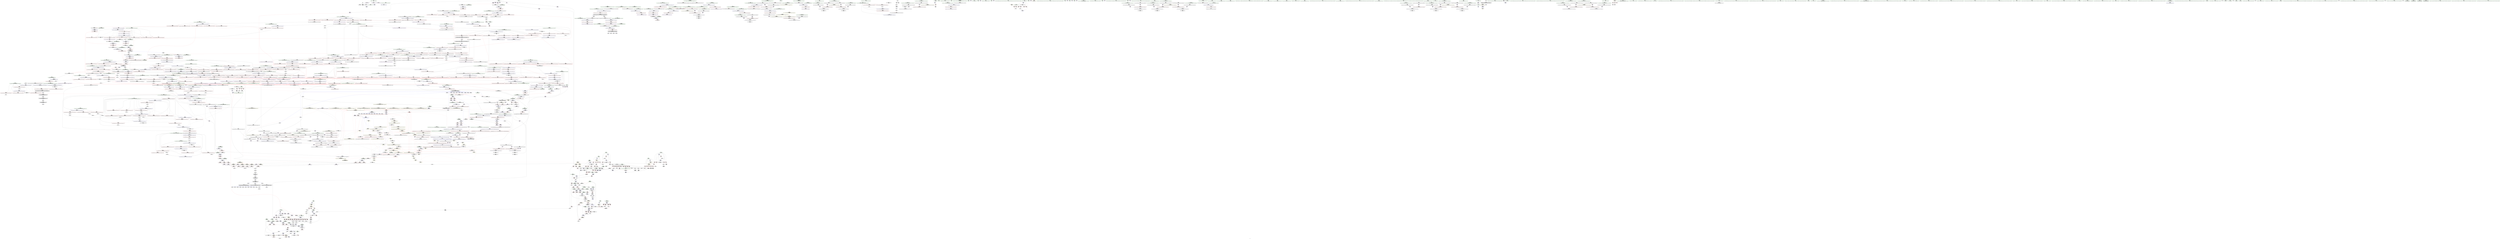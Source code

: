 digraph "SVFG" {
	label="SVFG";

	Node0x5582e24f0e80 [shape=record,color=grey,label="{NodeID: 0\nNullPtr}"];
	Node0x5582e24f0e80 -> Node0x5582e258bb00[style=solid];
	Node0x5582e24f0e80 -> Node0x5582e258bc00[style=solid];
	Node0x5582e24f0e80 -> Node0x5582e25ba830[style=solid];
	Node0x5582e25f6ec0 [shape=record,color=grey,label="{NodeID: 1882\n284 = cmp(282, 283, )\n}"];
	Node0x5582e258fe00 [shape=record,color=red,label="{NodeID: 775\n1080\<--1079\n\<--\n_ZSt11__make_heapIPSt4pairIiiEN9__gnu_cxx5__ops15_Iter_comp_iterISt7greaterIS1_EEEEvT_S9_RT0_\n|{<s0>66}}"];
	Node0x5582e258fe00:s0 -> Node0x5582e271a6a0[style=solid,color=red];
	Node0x5582e25867a0 [shape=record,color=purple,label="{NodeID: 443\n271\<--27\narrayidx5\<--latest\n_Z5checkiil\n}"];
	Node0x5582e25867a0 -> Node0x5582e25a0c50[style=solid];
	Node0x5582e25c6000 [shape=record,color=blue,label="{NodeID: 1218\n1989\<--1986\n__comp.addr\<--__comp\n_ZN9__gnu_cxx5__ops14_Val_comp_iterISt7greaterISt4pairIiiEEEC2EONS0_15_Iter_comp_iterIS5_EE\n}"];
	Node0x5582e25c6000 -> Node0x5582e25b8830[style=dashed];
	Node0x5582e257a040 [shape=record,color=green,label="{NodeID: 111\n621\<--622\n__b.addr\<--__b.addr_field_insensitive\n_ZSt3minIiERKT_S2_S2_\n}"];
	Node0x5582e257a040 -> Node0x5582e25a34f0[style=solid];
	Node0x5582e257a040 -> Node0x5582e25a35c0[style=solid];
	Node0x5582e257a040 -> Node0x5582e25bd9f0[style=solid];
	Node0x5582e2595830 [shape=record,color=red,label="{NodeID: 886\n1583\<--1547\n\<--__last.addr\n_ZSt21__unguarded_partitionIPSt4pairIiiEN9__gnu_cxx5__ops15_Iter_comp_iterISt7greaterIS1_EEEET_S9_S9_S9_T0_\n|{<s0>108}}"];
	Node0x5582e2595830:s0 -> Node0x5582e271ebf0[style=solid,color=red];
	Node0x5582e270d4d0 [shape=record,color=black,label="{NodeID: 2768\n1822 = PHI(1165, )\n}"];
	Node0x5582e270d4d0 -> Node0x5582e2585690[style=solid];
	Node0x5582e259c330 [shape=record,color=purple,label="{NodeID: 554\n2103\<--1824\noffset_1\<--\n}"];
	Node0x5582e259c330 -> Node0x5582e25ba090[style=solid];
	Node0x5582e257ede0 [shape=record,color=green,label="{NodeID: 222\n1403\<--1404\n__x.addr\<--__x.addr_field_insensitive\n_ZNKSt7greaterISt4pairIiiEEclERKS1_S4_\n}"];
	Node0x5582e257ede0 -> Node0x5582e2593130[style=solid];
	Node0x5582e257ede0 -> Node0x5582e25c2650[style=solid];
	Node0x5582e2641430 [shape=record,color=yellow,style=double,label="{NodeID: 2104\n6V_1 = ENCHI(MR_6V_0)\npts\{17 \}\nFun[_Z9checksaveiii]|{|<s1>5|<s2>6}}"];
	Node0x5582e2641430 -> Node0x5582e259dc60[style=dashed];
	Node0x5582e2641430:s1 -> Node0x5582e266bc90[style=dashed,color=red];
	Node0x5582e2641430:s2 -> Node0x5582e266bc90[style=dashed,color=red];
	Node0x5582e25bac70 [shape=record,color=blue,label="{NodeID: 997\n103\<--113\nlast.addr\<--sub\n_Z8countremii\n}"];
	Node0x5582e25bac70 -> Node0x5582e259e7c0[style=dashed];
	Node0x5582e25bac70 -> Node0x5582e259e890[style=dashed];
	Node0x5582e271ab20 [shape=record,color=black,label="{NodeID: 2879\n577 = PHI(460, )\n0th arg _ZSt4sortIPSt4pairIiiESt7greaterIS1_EEvT_S5_T0_ }"];
	Node0x5582e271ab20 -> Node0x5582e25bd6b0[style=solid];
	Node0x5582e25a1d60 [shape=record,color=red,label="{NodeID: 665\n429\<--372\n\<--i\nmain\n}"];
	Node0x5582e25a1d60 -> Node0x5582e25f5fc0[style=solid];
	Node0x5582e258cee0 [shape=record,color=black,label="{NodeID: 333\n473\<--472\nidxprom25\<--\nmain\n}"];
	Node0x5582e266fa20 [shape=record,color=yellow,style=double,label="{NodeID: 2215\n108V_1 = ENCHI(MR_108V_0)\npts\{13 \}\nFun[main]}"];
	Node0x5582e266fa20 -> Node0x5582e259d5e0[style=dashed];
	Node0x5582e25c06a0 [shape=record,color=blue,label="{NodeID: 1108\n1119\<--1115\n__first.addr\<--__first\n_ZSt10__pop_heapIPSt4pairIiiEN9__gnu_cxx5__ops15_Iter_comp_iterISt7greaterIS1_EEEEvT_S9_S9_RT0_\n}"];
	Node0x5582e25c06a0 -> Node0x5582e2590140[style=dashed];
	Node0x5582e25c06a0 -> Node0x5582e2590210[style=dashed];
	Node0x5582e25c06a0 -> Node0x5582e25902e0[style=dashed];
	Node0x5582e25764c0 [shape=record,color=green,label="{NodeID: 1\n7\<--1\n__dso_handle\<--dummyObj\nGlob }"];
	Node0x5582e25f7040 [shape=record,color=grey,label="{NodeID: 1883\n1247 = cmp(1243, 1246, )\n}"];
	Node0x5582e258fed0 [shape=record,color=red,label="{NodeID: 776\n1106\<--1097\nthis1\<--this.addr\n_ZN9__gnu_cxx5__ops15_Iter_comp_iterISt7greaterISt4pairIiiEEEclIPS4_S8_EEbT_T0_\n}"];
	Node0x5582e258fed0 -> Node0x5582e2599d00[style=solid];
	Node0x5582e2586870 [shape=record,color=purple,label="{NodeID: 444\n279\<--27\narrayidx8\<--latest\n_Z5checkiil\n}"];
	Node0x5582e2586870 -> Node0x5582e25a0d20[style=solid];
	Node0x5582e25c60d0 [shape=record,color=blue,label="{NodeID: 1219\n2003\<--2000\nthis.addr\<--this\n_ZN9__gnu_cxx5__ops15_Iter_comp_iterISt7greaterISt4pairIiiEEEC2ES5_\n}"];
	Node0x5582e25c60d0 -> Node0x5582e25b8900[style=dashed];
	Node0x5582e257a110 [shape=record,color=green,label="{NodeID: 112\n641\<--642\n__t.addr\<--__t.addr_field_insensitive\n_ZSt7forwardIiEOT_RNSt16remove_referenceIS0_E4typeE\n}"];
	Node0x5582e257a110 -> Node0x5582e25a3830[style=solid];
	Node0x5582e257a110 -> Node0x5582e25bdc60[style=solid];
	Node0x5582e2595900 [shape=record,color=red,label="{NodeID: 887\n1557\<--1549\n\<--__pivot.addr\n_ZSt21__unguarded_partitionIPSt4pairIiiEN9__gnu_cxx5__ops15_Iter_comp_iterISt7greaterIS1_EEEET_S9_S9_S9_T0_\n|{<s0>106}}"];
	Node0x5582e2595900:s0 -> Node0x5582e27148a0[style=solid,color=red];
	Node0x5582e270d610 [shape=record,color=black,label="{NodeID: 2769\n1833 = PHI(1965, )\n}"];
	Node0x5582e259c400 [shape=record,color=purple,label="{NodeID: 555\n1829\<--1828\nincdec.ptr\<--\n_ZSt25__unguarded_linear_insertIPSt4pairIiiEN9__gnu_cxx5__ops14_Val_comp_iterISt7greaterIS1_EEEEvT_T0_\n}"];
	Node0x5582e259c400 -> Node0x5582e25c4d50[style=solid];
	Node0x5582e257eeb0 [shape=record,color=green,label="{NodeID: 223\n1405\<--1406\n__y.addr\<--__y.addr_field_insensitive\n_ZNKSt7greaterISt4pairIiiEEclERKS1_S4_\n}"];
	Node0x5582e257eeb0 -> Node0x5582e2593200[style=solid];
	Node0x5582e257eeb0 -> Node0x5582e25c2720[style=solid];
	Node0x5582e2669110 [shape=record,color=yellow,style=double,label="{NodeID: 2105\n15V_1 = ENCHI(MR_15V_0)\npts\{23 \}\nFun[_Z9checksaveiii]}"];
	Node0x5582e2669110 -> Node0x5582e259f660[style=dashed];
	Node0x5582e2669110 -> Node0x5582e259f730[style=dashed];
	Node0x5582e25bad40 [shape=record,color=blue,label="{NodeID: 998\n101\<--12\nretval\<--\n_Z8countremii\n}"];
	Node0x5582e25bad40 -> Node0x5582e264da90[style=dashed];
	Node0x5582e271ac30 [shape=record,color=black,label="{NodeID: 2880\n578 = PHI(459, )\n1st arg _ZSt4sortIPSt4pairIiiESt7greaterIS1_EEvT_S5_T0_ }"];
	Node0x5582e271ac30 -> Node0x5582e25bd780[style=solid];
	Node0x5582e25a1e30 [shape=record,color=red,label="{NodeID: 666\n435\<--374\n\<--i9\nmain\n}"];
	Node0x5582e25a1e30 -> Node0x5582e25f98c0[style=solid];
	Node0x5582e258cfb0 [shape=record,color=black,label="{NodeID: 334\n479\<--478\nidxprom27\<--rem\nmain\n}"];
	Node0x5582e266fb00 [shape=record,color=yellow,style=double,label="{NodeID: 2216\n36V_1 = ENCHI(MR_36V_0)\npts\{15 \}\nFun[main]|{|<s1>22}}"];
	Node0x5582e266fb00 -> Node0x5582e259dac0[style=dashed];
	Node0x5582e266fb00:s1 -> Node0x5582e2664ab0[style=dashed,color=red];
	Node0x5582e25c0770 [shape=record,color=blue,label="{NodeID: 1109\n1121\<--1116\n__last.addr\<--__last\n_ZSt10__pop_heapIPSt4pairIiiEN9__gnu_cxx5__ops15_Iter_comp_iterISt7greaterIS1_EEEEvT_S9_S9_RT0_\n}"];
	Node0x5582e25c0770 -> Node0x5582e25903b0[style=dashed];
	Node0x5582e2576800 [shape=record,color=green,label="{NodeID: 2\n9\<--1\n\<--dummyObj\nCan only get source location for instruction, argument, global var or function.}"];
	Node0x5582e25f71c0 [shape=record,color=grey,label="{NodeID: 1884\n116 = cmp(115, 12, )\n}"];
	Node0x5582e258ffa0 [shape=record,color=red,label="{NodeID: 777\n1108\<--1099\n\<--__it1.addr\n_ZN9__gnu_cxx5__ops15_Iter_comp_iterISt7greaterISt4pairIiiEEEclIPS4_S8_EEbT_T0_\n|{<s0>67}}"];
	Node0x5582e258ffa0:s0 -> Node0x5582e271fa10[style=solid,color=red];
	Node0x5582e2586940 [shape=record,color=purple,label="{NodeID: 445\n288\<--27\narrayidx13\<--latest\n_Z5checkiil\n}"];
	Node0x5582e2586940 -> Node0x5582e25a0df0[style=solid];
	Node0x5582e257a1e0 [shape=record,color=green,label="{NodeID: 113\n649\<--650\n__comp\<--__comp_field_insensitive\n_ZSt6__sortIPSt4pairIiiEN9__gnu_cxx5__ops15_Iter_comp_iterISt7greaterIS1_EEEEvT_S9_T0_\n}"];
	Node0x5582e257a1e0 -> Node0x5582e258d700[style=solid];
	Node0x5582e257a1e0 -> Node0x5582e258d7d0[style=solid];
	Node0x5582e2658490 [shape=record,color=black,label="{NodeID: 1995\nMR_15V_2 = PHI(MR_15V_3, MR_15V_1, )\npts\{23 \}\n|{<s0>47|<s1>127|<s2>127|<s3>127}}"];
	Node0x5582e2658490:s0 -> Node0x5582e2652590[style=dashed,color=blue];
	Node0x5582e2658490:s1 -> Node0x5582e25b9fc0[style=dashed,color=red];
	Node0x5582e2658490:s2 -> Node0x5582e25ba090[style=dashed,color=red];
	Node0x5582e2658490:s3 -> Node0x5582e2659390[style=dashed,color=red];
	Node0x5582e25959d0 [shape=record,color=red,label="{NodeID: 888\n1568\<--1549\n\<--__pivot.addr\n_ZSt21__unguarded_partitionIPSt4pairIiiEN9__gnu_cxx5__ops15_Iter_comp_iterISt7greaterIS1_EEEET_S9_S9_S9_T0_\n|{<s0>107}}"];
	Node0x5582e25959d0:s0 -> Node0x5582e2714520[style=solid,color=red];
	Node0x5582e270d720 [shape=record,color=black,label="{NodeID: 2770\n1838 = PHI(1165, )\n|{<s0>135}}"];
	Node0x5582e270d720:s0 -> Node0x5582e27150e0[style=solid,color=red];
	Node0x5582e259c4d0 [shape=record,color=purple,label="{NodeID: 556\n1844\<--1843\nincdec.ptr4\<--\n_ZSt25__unguarded_linear_insertIPSt4pairIiiEN9__gnu_cxx5__ops14_Val_comp_iterISt7greaterIS1_EEEEvT_T0_\n}"];
	Node0x5582e259c4d0 -> Node0x5582e25c4ef0[style=solid];
	Node0x5582e257ef80 [shape=record,color=green,label="{NodeID: 224\n1414\<--1415\n_ZStgtIiiEbRKSt4pairIT_T0_ES5_\<--_ZStgtIiiEbRKSt4pairIT_T0_ES5__field_insensitive\n}"];
	Node0x5582e25bae10 [shape=record,color=blue,label="{NodeID: 999\n101\<--123\nretval\<--add1\n_Z8countremii\n}"];
	Node0x5582e25bae10 -> Node0x5582e264da90[style=dashed];
	Node0x5582e271ad40 [shape=record,color=black,label="{NodeID: 2881\n1016 = PHI(952, )\n0th arg _ZSt11__make_heapIPSt4pairIiiEN9__gnu_cxx5__ops15_Iter_comp_iterISt7greaterIS1_EEEEvT_S9_RT0_ }"];
	Node0x5582e271ad40 -> Node0x5582e25bfb40[style=solid];
	Node0x5582e25a1f00 [shape=record,color=red,label="{NodeID: 667\n439\<--374\n\<--i9\nmain\n}"];
	Node0x5582e25a1f00 -> Node0x5582e258cc70[style=solid];
	Node0x5582e258d080 [shape=record,color=black,label="{NodeID: 335\n484\<--482\nconv\<--mul\nmain\n}"];
	Node0x5582e258d080 -> Node0x5582e25f59c0[style=solid];
	Node0x5582e266fbe0 [shape=record,color=yellow,style=double,label="{NodeID: 2217\n6V_1 = ENCHI(MR_6V_0)\npts\{17 \}\nFun[main]|{|<s4>22}}"];
	Node0x5582e266fbe0 -> Node0x5582e259dd30[style=dashed];
	Node0x5582e266fbe0 -> Node0x5582e259de00[style=dashed];
	Node0x5582e266fbe0 -> Node0x5582e259ded0[style=dashed];
	Node0x5582e266fbe0 -> Node0x5582e259dfa0[style=dashed];
	Node0x5582e266fbe0:s4 -> Node0x5582e263f770[style=dashed,color=red];
	Node0x5582e25c0840 [shape=record,color=blue,label="{NodeID: 1110\n1123\<--1117\n__result.addr\<--__result\n_ZSt10__pop_heapIPSt4pairIiiEN9__gnu_cxx5__ops15_Iter_comp_iterISt7greaterIS1_EEEEvT_S9_S9_RT0_\n}"];
	Node0x5582e25c0840 -> Node0x5582e2590480[style=dashed];
	Node0x5582e25c0840 -> Node0x5582e2590550[style=dashed];
	Node0x5582e25768c0 [shape=record,color=green,label="{NodeID: 3\n12\<--1\n\<--dummyObj\nCan only get source location for instruction, argument, global var or function.|{<s0>22}}"];
	Node0x5582e25768c0:s0 -> Node0x5582e2713110[style=solid,color=red];
	Node0x5582e25f7340 [shape=record,color=grey,label="{NodeID: 1885\n741 = cmp(740, 742, )\n}"];
	Node0x5582e2590070 [shape=record,color=red,label="{NodeID: 778\n1109\<--1101\n\<--__it2.addr\n_ZN9__gnu_cxx5__ops15_Iter_comp_iterISt7greaterISt4pairIiiEEEclIPS4_S8_EEbT_T0_\n|{<s0>67}}"];
	Node0x5582e2590070:s0 -> Node0x5582e271fba0[style=solid,color=red];
	Node0x5582e2586a10 [shape=record,color=purple,label="{NodeID: 446\n313\<--27\narrayidx22\<--latest\n_Z5checkiil\n}"];
	Node0x5582e2586a10 -> Node0x5582e25a0ec0[style=solid];
	Node0x5582e257f4e0 [shape=record,color=green,label="{NodeID: 114\n651\<--652\n__first.addr\<--__first.addr_field_insensitive\n_ZSt6__sortIPSt4pairIiiEN9__gnu_cxx5__ops15_Iter_comp_iterISt7greaterIS1_EEEEvT_S9_T0_\n}"];
	Node0x5582e257f4e0 -> Node0x5582e25a3900[style=solid];
	Node0x5582e257f4e0 -> Node0x5582e25a39d0[style=solid];
	Node0x5582e257f4e0 -> Node0x5582e25a3aa0[style=solid];
	Node0x5582e257f4e0 -> Node0x5582e25a3b70[style=solid];
	Node0x5582e257f4e0 -> Node0x5582e25bdd30[style=solid];
	Node0x5582e2658990 [shape=record,color=black,label="{NodeID: 1996\nMR_427V_3 = PHI(MR_427V_4, MR_427V_2, )\npts\{1758 \}\n}"];
	Node0x5582e2658990 -> Node0x5582e25973d0[style=dashed];
	Node0x5582e2658990 -> Node0x5582e25974a0[style=dashed];
	Node0x5582e2658990 -> Node0x5582e2597570[style=dashed];
	Node0x5582e2658990 -> Node0x5582e25c46d0[style=dashed];
	Node0x5582e2595aa0 [shape=record,color=red,label="{NodeID: 889\n1598\<--1592\n\<--__a.addr\n_ZSt9iter_swapIPSt4pairIiiES2_EvT_T0_\n|{<s0>109}}"];
	Node0x5582e2595aa0:s0 -> Node0x5582e271fd30[style=solid,color=red];
	Node0x5582e270d890 [shape=record,color=black,label="{NodeID: 2771\n1840 = PHI(551, )\n}"];
	Node0x5582e259c5a0 [shape=record,color=purple,label="{NodeID: 557\n1951\<--1950\nincdec.ptr\<--\n_ZNSt20__copy_move_backwardILb1ELb0ESt26random_access_iterator_tagE13__copy_move_bIPSt4pairIiiES5_EET0_T_S7_S6_\n|{|<s1>145}}"];
	Node0x5582e259c5a0 -> Node0x5582e25c5a50[style=solid];
	Node0x5582e259c5a0:s1 -> Node0x5582e271ff50[style=solid,color=red];
	Node0x5582e257f080 [shape=record,color=green,label="{NodeID: 225\n1420\<--1421\n__x.addr\<--__x.addr_field_insensitive\n_ZStgtIiiEbRKSt4pairIT_T0_ES5_\n}"];
	Node0x5582e257f080 -> Node0x5582e25932d0[style=solid];
	Node0x5582e257f080 -> Node0x5582e25c27f0[style=solid];
	Node0x5582e25baee0 [shape=record,color=blue,label="{NodeID: 1000\n134\<--131\nstart.addr\<--start\n_Z9checksaveiii\n}"];
	Node0x5582e25baee0 -> Node0x5582e259ea30[style=dashed];
	Node0x5582e271ae50 [shape=record,color=black,label="{NodeID: 2882\n1017 = PHI(953, )\n1st arg _ZSt11__make_heapIPSt4pairIiiEN9__gnu_cxx5__ops15_Iter_comp_iterISt7greaterIS1_EEEEvT_S9_RT0_ }"];
	Node0x5582e271ae50 -> Node0x5582e25bfc10[style=solid];
	Node0x5582e25a1fd0 [shape=record,color=red,label="{NodeID: 668\n445\<--374\n\<--i9\nmain\n}"];
	Node0x5582e25a1fd0 -> Node0x5582e258cd40[style=solid];
	Node0x5582e258d150 [shape=record,color=black,label="{NodeID: 336\n488\<--487\nidxprom30\<--add29\nmain\n}"];
	Node0x5582e266fcc0 [shape=record,color=yellow,style=double,label="{NodeID: 2218\n112V_1 = ENCHI(MR_112V_0)\npts\{20 \}\nFun[main]|{|<s1>19}}"];
	Node0x5582e266fcc0 -> Node0x5582e25a2720[style=dashed];
	Node0x5582e266fcc0:s1 -> Node0x5582e263fce0[style=dashed,color=red];
	Node0x5582e25c0910 [shape=record,color=blue,label="{NodeID: 1111\n1125\<--1118\n__comp.addr\<--__comp\n_ZSt10__pop_heapIPSt4pairIiiEN9__gnu_cxx5__ops15_Iter_comp_iterISt7greaterIS1_EEEEvT_S9_S9_RT0_\n}"];
	Node0x5582e25c0910 -> Node0x5582e2590620[style=dashed];
	Node0x5582e2576980 [shape=record,color=green,label="{NodeID: 4\n25\<--1\n\<--dummyObj\nCan only get source location for instruction, argument, global var or function.|{<s0>22|<s1>75}}"];
	Node0x5582e2576980:s0 -> Node0x5582e27135b0[style=solid,color=red];
	Node0x5582e2576980:s1 -> Node0x5582e271a3a0[style=solid,color=red];
	Node0x5582e25f74c0 [shape=record,color=grey,label="{NodeID: 1886\n745 = cmp(744, 25, )\n}"];
	Node0x5582e2590140 [shape=record,color=red,label="{NodeID: 779\n1142\<--1119\n\<--__first.addr\n_ZSt10__pop_heapIPSt4pairIiiEN9__gnu_cxx5__ops15_Iter_comp_iterISt7greaterIS1_EEEEvT_S9_S9_RT0_\n|{<s0>70}}"];
	Node0x5582e2590140:s0 -> Node0x5582e271ff50[style=solid,color=red];
	Node0x5582e2586ae0 [shape=record,color=purple,label="{NodeID: 447\n464\<--27\n\<--latest\nmain\n}"];
	Node0x5582e2586ae0 -> Node0x5582e25bca80[style=solid];
	Node0x5582e257f570 [shape=record,color=green,label="{NodeID: 115\n653\<--654\n__last.addr\<--__last.addr_field_insensitive\n_ZSt6__sortIPSt4pairIiiEN9__gnu_cxx5__ops15_Iter_comp_iterISt7greaterIS1_EEEEvT_S9_T0_\n}"];
	Node0x5582e257f570 -> Node0x5582e25a3c40[style=solid];
	Node0x5582e257f570 -> Node0x5582e25a3d10[style=solid];
	Node0x5582e257f570 -> Node0x5582e25a3de0[style=solid];
	Node0x5582e257f570 -> Node0x5582e25a3eb0[style=solid];
	Node0x5582e257f570 -> Node0x5582e25bde00[style=solid];
	Node0x5582e2658e90 [shape=record,color=black,label="{NodeID: 1997\nMR_431V_2 = PHI(MR_431V_3, MR_431V_1, )\npts\{17620000 \}\n}"];
	Node0x5582e2658e90 -> Node0x5582e25c4600[style=dashed];
	Node0x5582e2595b70 [shape=record,color=red,label="{NodeID: 890\n1599\<--1594\n\<--__b.addr\n_ZSt9iter_swapIPSt4pairIiiES2_EvT_T0_\n|{<s0>109}}"];
	Node0x5582e2595b70:s0 -> Node0x5582e271fe40[style=solid,color=red];
	Node0x5582e270d9a0 [shape=record,color=black,label="{NodeID: 2772\n1847 = PHI(1165, )\n|{<s0>137}}"];
	Node0x5582e270d9a0:s0 -> Node0x5582e27150e0[style=solid,color=red];
	Node0x5582e259c670 [shape=record,color=purple,label="{NodeID: 558\n1955\<--1954\nincdec.ptr1\<--\n_ZNSt20__copy_move_backwardILb1ELb0ESt26random_access_iterator_tagE13__copy_move_bIPSt4pairIiiES5_EET0_T_S7_S6_\n|{|<s1>146}}"];
	Node0x5582e259c670 -> Node0x5582e25c5b20[style=solid];
	Node0x5582e259c670:s1 -> Node0x5582e2714d30[style=solid,color=red];
	Node0x5582e257f150 [shape=record,color=green,label="{NodeID: 226\n1422\<--1423\n__y.addr\<--__y.addr_field_insensitive\n_ZStgtIiiEbRKSt4pairIT_T0_ES5_\n}"];
	Node0x5582e257f150 -> Node0x5582e25933a0[style=solid];
	Node0x5582e257f150 -> Node0x5582e25c28c0[style=solid];
	Node0x5582e25bafb0 [shape=record,color=blue,label="{NodeID: 1001\n136\<--132\nend.addr\<--end\n_Z9checksaveiii\n}"];
	Node0x5582e25bafb0 -> Node0x5582e259eb00[style=dashed];
	Node0x5582e271af90 [shape=record,color=black,label="{NodeID: 2883\n1018 = PHI(939, )\n2nd arg _ZSt11__make_heapIPSt4pairIiiEN9__gnu_cxx5__ops15_Iter_comp_iterISt7greaterIS1_EEEEvT_S9_RT0_ }"];
	Node0x5582e271af90 -> Node0x5582e25bfce0[style=solid];
	Node0x5582e25a20a0 [shape=record,color=red,label="{NodeID: 669\n452\<--374\n\<--i9\nmain\n}"];
	Node0x5582e25a20a0 -> Node0x5582e25f5cc0[style=solid];
	Node0x5582e258d220 [shape=record,color=black,label="{NodeID: 337\n359\<--510\nmain_ret\<--\nmain\n}"];
	Node0x5582e25c09e0 [shape=record,color=blue, style = dotted,label="{NodeID: 1112\n2066\<--2068\noffset_0\<--dummyVal\n_ZSt10__pop_heapIPSt4pairIiiEN9__gnu_cxx5__ops15_Iter_comp_iterISt7greaterIS1_EEEEvT_S9_S9_RT0_\n|{|<s1>71}}"];
	Node0x5582e25c09e0 -> Node0x5582e25b9870[style=dashed];
	Node0x5582e25c09e0:s1 -> Node0x5582e2640850[style=dashed,color=red];
	Node0x5582e25771f0 [shape=record,color=green,label="{NodeID: 5\n30\<--1\n.str\<--dummyObj\nGlob }"];
	Node0x5582e25f7640 [shape=record,color=grey,label="{NodeID: 1887\n1578 = cmp(1576, 1577, )\n}"];
	Node0x5582e2590210 [shape=record,color=red,label="{NodeID: 780\n1146\<--1119\n\<--__first.addr\n_ZSt10__pop_heapIPSt4pairIiiEN9__gnu_cxx5__ops15_Iter_comp_iterISt7greaterIS1_EEEEvT_S9_S9_RT0_\n|{<s0>75}}"];
	Node0x5582e2590210:s0 -> Node0x5582e271a190[style=solid,color=red];
	Node0x5582e2586bb0 [shape=record,color=purple,label="{NodeID: 448\n474\<--27\narrayidx26\<--latest\nmain\n}"];
	Node0x5582e2586bb0 -> Node0x5582e25a2650[style=solid];
	Node0x5582e257f600 [shape=record,color=green,label="{NodeID: 116\n655\<--656\nagg.tmp\<--agg.tmp_field_insensitive\n_ZSt6__sortIPSt4pairIiiEN9__gnu_cxx5__ops15_Iter_comp_iterISt7greaterIS1_EEEEvT_S9_T0_\n}"];
	Node0x5582e257f600 -> Node0x5582e258d8a0[style=solid];
	Node0x5582e2659390 [shape=record,color=black,label="{NodeID: 1998\nMR_15V_2 = PHI(MR_15V_3, MR_15V_1, )\npts\{23 \}\n|{<s0>133|<s1>135|<s2>135|<s3>137|<s4>137}}"];
	Node0x5582e2659390:s0 -> Node0x5582e266b3b0[style=dashed,color=red];
	Node0x5582e2659390:s1 -> Node0x5582e25a2e70[style=dashed,color=red];
	Node0x5582e2659390:s2 -> Node0x5582e25bd510[style=dashed,color=red];
	Node0x5582e2659390:s3 -> Node0x5582e25a2e70[style=dashed,color=red];
	Node0x5582e2659390:s4 -> Node0x5582e25bd510[style=dashed,color=red];
	Node0x5582e2595c40 [shape=record,color=red,label="{NodeID: 891\n1613\<--1607\n\<--__x.addr\n_ZSt4swapIiiENSt9enable_ifIXsr6__and_ISt14__is_swappableIT_ES1_IT0_EEE5valueEvE4typeERSt4pairIS2_S4_ESA_\n|{<s0>110}}"];
	Node0x5582e2595c40:s0 -> Node0x5582e271cb90[style=solid,color=red];
	Node0x5582e270db10 [shape=record,color=black,label="{NodeID: 2773\n1849 = PHI(551, )\n}"];
	Node0x5582e259c740 [shape=record,color=purple,label="{NodeID: 559\n1979\<--1978\n_M_comp\<--this1\n_ZN9__gnu_cxx5__ops14_Val_comp_iterISt7greaterISt4pairIiiEEEclIS4_PS4_EEbRT_T0_\n|{<s0>147}}"];
	Node0x5582e259c740:s0 -> Node0x5582e271f880[style=solid,color=red];
	Node0x5582e257f220 [shape=record,color=green,label="{NodeID: 227\n1429\<--1430\n_ZStltIiiEbRKSt4pairIT_T0_ES5_\<--_ZStltIiiEbRKSt4pairIT_T0_ES5__field_insensitive\n}"];
	Node0x5582e25bb080 [shape=record,color=blue,label="{NodeID: 1002\n138\<--133\nleft.addr\<--left\n_Z9checksaveiii\n}"];
	Node0x5582e25bb080 -> Node0x5582e259ebd0[style=dashed];
	Node0x5582e25bb080 -> Node0x5582e259eca0[style=dashed];
	Node0x5582e25bb080 -> Node0x5582e25bb560[style=dashed];
	Node0x5582e25bb080 -> Node0x5582e265a290[style=dashed];
	Node0x5582e271b0d0 [shape=record,color=black,label="{NodeID: 2884\n1966 = PHI(1812, )\n0th arg _ZN9__gnu_cxx5__ops14_Val_comp_iterISt7greaterISt4pairIiiEEEclIS4_PS4_EEbRT_T0_ }"];
	Node0x5582e271b0d0 -> Node0x5582e25c5cc0[style=solid];
	Node0x5582e25a2170 [shape=record,color=red,label="{NodeID: 670\n468\<--380\n\<--i21\nmain\n}"];
	Node0x5582e25a2170 -> Node0x5582e25f9140[style=solid];
	Node0x5582e258d2f0 [shape=record,color=black,label="{NodeID: 338\n537\<--536\n\<--this1\n_ZNSt4pairIiiEC2IRiS2_Lb1EEEOT_OT0_\n}"];
	Node0x5582e266fe80 [shape=record,color=yellow,style=double,label="{NodeID: 2220\n38V_1 = ENCHI(MR_38V_0)\npts\{26 \}\nFun[main]|{<s0>22}}"];
	Node0x5582e266fe80:s0 -> Node0x5582e2664bc0[style=dashed,color=red];
	Node0x5582e25c0ab0 [shape=record,color=blue, style = dotted,label="{NodeID: 1113\n2069\<--2071\noffset_1\<--dummyVal\n_ZSt10__pop_heapIPSt4pairIiiEN9__gnu_cxx5__ops15_Iter_comp_iterISt7greaterIS1_EEEEvT_S9_S9_RT0_\n|{|<s1>71}}"];
	Node0x5582e25c0ab0 -> Node0x5582e25b9940[style=dashed];
	Node0x5582e25c0ab0:s1 -> Node0x5582e2640850[style=dashed,color=red];
	Node0x5582e2577280 [shape=record,color=green,label="{NodeID: 6\n32\<--1\n.str.2\<--dummyObj\nGlob }"];
	Node0x5582e25f77c0 [shape=record,color=grey,label="{NodeID: 1888\n1241 = cmp(1240, 25, )\n}"];
	Node0x5582e25902e0 [shape=record,color=red,label="{NodeID: 781\n1148\<--1119\n\<--__first.addr\n_ZSt10__pop_heapIPSt4pairIiiEN9__gnu_cxx5__ops15_Iter_comp_iterISt7greaterIS1_EEEEvT_S9_S9_RT0_\n}"];
	Node0x5582e25902e0 -> Node0x5582e2584240[style=solid];
	Node0x5582e2586c80 [shape=record,color=purple,label="{NodeID: 449\n489\<--27\narrayidx31\<--latest\nmain\n}"];
	Node0x5582e2586c80 -> Node0x5582e25bcc20[style=solid];
	Node0x5582e257f6d0 [shape=record,color=green,label="{NodeID: 117\n657\<--658\nagg.tmp1\<--agg.tmp1_field_insensitive\n_ZSt6__sortIPSt4pairIiiEN9__gnu_cxx5__ops15_Iter_comp_iterISt7greaterIS1_EEEEvT_S9_T0_\n}"];
	Node0x5582e257f6d0 -> Node0x5582e258d970[style=solid];
	Node0x5582e2659890 [shape=record,color=black,label="{NodeID: 1999\nMR_441V_3 = PHI(MR_441V_4, MR_441V_2, )\npts\{1815 \}\n}"];
	Node0x5582e2659890 -> Node0x5582e25b7310[style=dashed];
	Node0x5582e2659890 -> Node0x5582e25b73e0[style=dashed];
	Node0x5582e2659890 -> Node0x5582e25c4e20[style=dashed];
	Node0x5582e2595d10 [shape=record,color=red,label="{NodeID: 892\n1614\<--1609\n\<--__y.addr\n_ZSt4swapIiiENSt9enable_ifIXsr6__and_ISt14__is_swappableIT_ES1_IT0_EEE5valueEvE4typeERSt4pairIS2_S4_ESA_\n|{<s0>110}}"];
	Node0x5582e2595d10:s0 -> Node0x5582e271ccd0[style=solid,color=red];
	Node0x5582e270dc20 [shape=record,color=black,label="{NodeID: 2774\n1856 = PHI(1285, )\n|{<s0>139}}"];
	Node0x5582e270dc20:s0 -> Node0x5582e2719b50[style=solid,color=red];
	Node0x5582e259c810 [shape=record,color=purple,label="{NodeID: 560\n1994\<--1993\n_M_comp\<--this1\n_ZN9__gnu_cxx5__ops14_Val_comp_iterISt7greaterISt4pairIiiEEEC2EONS0_15_Iter_comp_iterIS5_EE\n}"];
	Node0x5582e257f320 [shape=record,color=green,label="{NodeID: 228\n1435\<--1436\n__x.addr\<--__x.addr_field_insensitive\n_ZStltIiiEbRKSt4pairIT_T0_ES5_\n}"];
	Node0x5582e257f320 -> Node0x5582e2593470[style=solid];
	Node0x5582e257f320 -> Node0x5582e2593540[style=solid];
	Node0x5582e257f320 -> Node0x5582e2593610[style=solid];
	Node0x5582e257f320 -> Node0x5582e25c2990[style=solid];
	Node0x5582e25bb150 [shape=record,color=blue,label="{NodeID: 1003\n140\<--25\nans\<--\n_Z9checksaveiii\n}"];
	Node0x5582e25bb150 -> Node0x5582e259ee40[style=dashed];
	Node0x5582e25bb150 -> Node0x5582e25bb490[style=dashed];
	Node0x5582e25bb150 -> Node0x5582e265a790[style=dashed];
	Node0x5582e271b210 [shape=record,color=black,label="{NodeID: 2885\n1967 = PHI(1816, )\n1st arg _ZN9__gnu_cxx5__ops14_Val_comp_iterISt7greaterISt4pairIiiEEEclIS4_PS4_EEbRT_T0_ }"];
	Node0x5582e271b210 -> Node0x5582e25c5d90[style=solid];
	Node0x5582e25a2240 [shape=record,color=red,label="{NodeID: 671\n472\<--380\n\<--i21\nmain\n}"];
	Node0x5582e25a2240 -> Node0x5582e258cee0[style=solid];
	Node0x5582e258d3c0 [shape=record,color=black,label="{NodeID: 339\n551\<--560\n_ZNSt4pairIiiEaSEOS0__ret\<--this1\n_ZNSt4pairIiiEaSEOS0_\n|{<s0>20|<s1>71|<s2>78|<s3>80|<s4>89|<s5>91|<s6>121|<s7>135|<s8>137|<s9>146}}"];
	Node0x5582e258d3c0:s0 -> Node0x5582e270c370[style=solid,color=blue];
	Node0x5582e258d3c0:s1 -> Node0x5582e270eb50[style=solid,color=blue];
	Node0x5582e258d3c0:s2 -> Node0x5582e270f050[style=solid,color=blue];
	Node0x5582e258d3c0:s3 -> Node0x5582e270f2d0[style=solid,color=blue];
	Node0x5582e258d3c0:s4 -> Node0x5582e270fa50[style=solid,color=blue];
	Node0x5582e258d3c0:s5 -> Node0x5582e270fcd0[style=solid,color=blue];
	Node0x5582e258d3c0:s6 -> Node0x5582e2711350[style=solid,color=blue];
	Node0x5582e258d3c0:s7 -> Node0x5582e270d890[style=solid,color=blue];
	Node0x5582e258d3c0:s8 -> Node0x5582e270db10[style=solid,color=blue];
	Node0x5582e258d3c0:s9 -> Node0x5582e2711710[style=solid,color=blue];
	Node0x5582e25c0b80 [shape=record,color=blue, style = dotted,label="{NodeID: 1114\n2072\<--2074\noffset_0\<--dummyVal\n_ZSt10__pop_heapIPSt4pairIiiEN9__gnu_cxx5__ops15_Iter_comp_iterISt7greaterIS1_EEEEvT_S9_S9_RT0_\n}"];
	Node0x5582e2577310 [shape=record,color=green,label="{NodeID: 7\n34\<--1\nstdin\<--dummyObj\nGlob }"];
	Node0x5582e25f7940 [shape=record,color=grey,label="{NodeID: 1889\n243 = cmp(241, 242, )\n}"];
	Node0x5582e25903b0 [shape=record,color=red,label="{NodeID: 782\n1147\<--1121\n\<--__last.addr\n_ZSt10__pop_heapIPSt4pairIiiEN9__gnu_cxx5__ops15_Iter_comp_iterISt7greaterIS1_EEEEvT_S9_S9_RT0_\n}"];
	Node0x5582e25903b0 -> Node0x5582e2584170[style=solid];
	Node0x5582e2586d50 [shape=record,color=purple,label="{NodeID: 450\n388\<--30\n\<--.str\nmain\n}"];
	Node0x5582e257f7a0 [shape=record,color=green,label="{NodeID: 118\n675\<--676\n_ZSt4__lgl\<--_ZSt4__lgl_field_insensitive\n}"];
	Node0x5582e2659d90 [shape=record,color=black,label="{NodeID: 2000\nMR_443V_4 = PHI(MR_443V_5, MR_443V_3, )\npts\{1819 \}\n}"];
	Node0x5582e2659d90 -> Node0x5582e25b7580[style=dashed];
	Node0x5582e2659d90 -> Node0x5582e25b7650[style=dashed];
	Node0x5582e2659d90 -> Node0x5582e25b7720[style=dashed];
	Node0x5582e2659d90 -> Node0x5582e25b77f0[style=dashed];
	Node0x5582e2659d90 -> Node0x5582e25c4ef0[style=dashed];
	Node0x5582e2595de0 [shape=record,color=red,label="{NodeID: 893\n1628\<--1622\nthis1\<--this.addr\n_ZNSt4pairIiiE4swapERS0_\n}"];
	Node0x5582e2595de0 -> Node0x5582e259b3c0[style=solid];
	Node0x5582e2595de0 -> Node0x5582e259b490[style=solid];
	Node0x5582e270dd90 [shape=record,color=black,label="{NodeID: 2775\n1875 = PHI(1917, )\n|{<s0>143}}"];
	Node0x5582e270dd90:s0 -> Node0x5582e2712a20[style=solid,color=red];
	Node0x5582e259c8e0 [shape=record,color=purple,label="{NodeID: 561\n1996\<--1995\n_M_comp2\<--\n_ZN9__gnu_cxx5__ops14_Val_comp_iterISt7greaterISt4pairIiiEEEC2EONS0_15_Iter_comp_iterIS5_EE\n|{<s0>148}}"];
	Node0x5582e259c8e0:s0 -> Node0x5582e271d1d0[style=solid,color=red];
	Node0x5582e257f3f0 [shape=record,color=green,label="{NodeID: 229\n1437\<--1438\n__y.addr\<--__y.addr_field_insensitive\n_ZStltIiiEbRKSt4pairIT_T0_ES5_\n}"];
	Node0x5582e257f3f0 -> Node0x5582e25936e0[style=solid];
	Node0x5582e257f3f0 -> Node0x5582e25937b0[style=solid];
	Node0x5582e257f3f0 -> Node0x5582e2593880[style=solid];
	Node0x5582e257f3f0 -> Node0x5582e25c2a60[style=solid];
	Node0x5582e25bb220 [shape=record,color=blue,label="{NodeID: 1004\n142\<--12\ni\<--\n_Z9checksaveiii\n}"];
	Node0x5582e25bb220 -> Node0x5582e2647b90[style=dashed];
	Node0x5582e271b350 [shape=record,color=black,label="{NodeID: 2886\n1968 = PHI(1832, )\n2nd arg _ZN9__gnu_cxx5__ops14_Val_comp_iterISt7greaterISt4pairIiiEEEclIS4_PS4_EEbRT_T0_ }"];
	Node0x5582e271b350 -> Node0x5582e25c5e60[style=solid];
	Node0x5582e25a2310 [shape=record,color=red,label="{NodeID: 672\n476\<--380\n\<--i21\nmain\n}"];
	Node0x5582e25a2310 -> Node0x5582e25f32c0[style=solid];
	Node0x5582e258d490 [shape=record,color=black,label="{NodeID: 340\n607\<--612\n_ZSt7forwardIRiEOT_RNSt16remove_referenceIS1_E4typeE_ret\<--\n_ZSt7forwardIRiEOT_RNSt16remove_referenceIS1_E4typeE\n|{<s0>24|<s1>25}}"];
	Node0x5582e258d490:s0 -> Node0x5582e270c720[style=solid,color=blue];
	Node0x5582e258d490:s1 -> Node0x5582e270c890[style=solid,color=blue];
	Node0x5582e25c0c50 [shape=record,color=blue, style = dotted,label="{NodeID: 1115\n2075\<--2077\noffset_1\<--dummyVal\n_ZSt10__pop_heapIPSt4pairIiiEN9__gnu_cxx5__ops15_Iter_comp_iterISt7greaterIS1_EEEEvT_S9_S9_RT0_\n}"];
	Node0x5582e25773a0 [shape=record,color=green,label="{NodeID: 8\n35\<--1\n.str.3\<--dummyObj\nGlob }"];
	Node0x5582e25f7ac0 [shape=record,color=grey,label="{NodeID: 1890\n267 = cmp(266, 12, )\n}"];
	Node0x5582e2590480 [shape=record,color=red,label="{NodeID: 783\n1137\<--1123\n\<--__result.addr\n_ZSt10__pop_heapIPSt4pairIiiEN9__gnu_cxx5__ops15_Iter_comp_iterISt7greaterIS1_EEEEvT_S9_S9_RT0_\n|{<s0>68}}"];
	Node0x5582e2590480:s0 -> Node0x5582e271ff50[style=solid,color=red];
	Node0x5582e2586e20 [shape=record,color=purple,label="{NodeID: 451\n389\<--32\n\<--.str.2\nmain\n}"];
	Node0x5582e257f8a0 [shape=record,color=green,label="{NodeID: 119\n682\<--683\nllvm.memcpy.p0i8.p0i8.i64\<--llvm.memcpy.p0i8.p0i8.i64_field_insensitive\n}"];
	Node0x5582e265a290 [shape=record,color=black,label="{NodeID: 2001\nMR_21V_5 = PHI(MR_21V_4, MR_21V_3, )\npts\{139 \}\n}"];
	Node0x5582e2595eb0 [shape=record,color=red,label="{NodeID: 894\n1630\<--1624\n\<--__p.addr\n_ZNSt4pairIiiE4swapERS0_\n}"];
	Node0x5582e2595eb0 -> Node0x5582e259b560[style=solid];
	Node0x5582e270ded0 [shape=record,color=black,label="{NodeID: 2776\n1879 = PHI(1917, )\n|{<s0>143}}"];
	Node0x5582e270ded0:s0 -> Node0x5582e2712b30[style=solid,color=red];
	Node0x5582e259c9b0 [shape=record,color=purple,label="{NodeID: 562\n2007\<--2006\n_M_comp\<--this1\n_ZN9__gnu_cxx5__ops15_Iter_comp_iterISt7greaterISt4pairIiiEEEC2ES5_\n}"];
	Node0x5582e25877d0 [shape=record,color=green,label="{NodeID: 230\n1474\<--1475\n__comp\<--__comp_field_insensitive\n_ZSt22__move_median_to_firstIPSt4pairIiiEN9__gnu_cxx5__ops15_Iter_comp_iterISt7greaterIS1_EEEEvT_S9_S9_S9_T0_\n|{<s0>95|<s1>96|<s2>98|<s3>101|<s4>103}}"];
	Node0x5582e25877d0:s0 -> Node0x5582e2713cc0[style=solid,color=red];
	Node0x5582e25877d0:s1 -> Node0x5582e2713cc0[style=solid,color=red];
	Node0x5582e25877d0:s2 -> Node0x5582e2713cc0[style=solid,color=red];
	Node0x5582e25877d0:s3 -> Node0x5582e2713cc0[style=solid,color=red];
	Node0x5582e25877d0:s4 -> Node0x5582e2713cc0[style=solid,color=red];
	Node0x5582e25bb2f0 [shape=record,color=blue,label="{NodeID: 1005\n144\<--162\nrem\<--\n_Z9checksaveiii\n}"];
	Node0x5582e25bb2f0 -> Node0x5582e259f320[style=dashed];
	Node0x5582e25bb2f0 -> Node0x5582e259f3f0[style=dashed];
	Node0x5582e25bb2f0 -> Node0x5582e25bb2f0[style=dashed];
	Node0x5582e25bb2f0 -> Node0x5582e265ac90[style=dashed];
	Node0x5582e271b490 [shape=record,color=black,label="{NodeID: 2887\n1811 = PHI(1731, 1774, )\n0th arg _ZSt25__unguarded_linear_insertIPSt4pairIiiEN9__gnu_cxx5__ops14_Val_comp_iterISt7greaterIS1_EEEEvT_T0_ }"];
	Node0x5582e271b490 -> Node0x5582e25c4a10[style=solid];
	Node0x5582e25a23e0 [shape=record,color=red,label="{NodeID: 673\n486\<--380\n\<--i21\nmain\n}"];
	Node0x5582e25a23e0 -> Node0x5582e25f56c0[style=solid];
	Node0x5582e258d560 [shape=record,color=black,label="{NodeID: 341\n614\<--637\n_ZSt3minIiERKT_S2_S2__ret\<--\n_ZSt3minIiERKT_S2_S2_\n|{<s0>8}}"];
	Node0x5582e258d560:s0 -> Node0x5582e270bb30[style=solid,color=blue];
	Node0x5582e25c0d20 [shape=record,color=blue, style = dotted,label="{NodeID: 1116\n2078\<--2080\noffset_0\<--dummyVal\n_ZSt10__pop_heapIPSt4pairIiiEN9__gnu_cxx5__ops15_Iter_comp_iterISt7greaterIS1_EEEEvT_S9_S9_RT0_\n}"];
	Node0x5582e2577460 [shape=record,color=green,label="{NodeID: 9\n37\<--1\n.str.4\<--dummyObj\nGlob }"];
	Node0x5582e25f7c40 [shape=record,color=grey,label="{NodeID: 1891\n1209 = cmp(1205, 1208, )\n}"];
	Node0x5582e2590550 [shape=record,color=red,label="{NodeID: 784\n1144\<--1123\n\<--__result.addr\n_ZSt10__pop_heapIPSt4pairIiiEN9__gnu_cxx5__ops15_Iter_comp_iterISt7greaterIS1_EEEEvT_S9_S9_RT0_\n|{<s0>71}}"];
	Node0x5582e2590550:s0 -> Node0x5582e2714d30[style=solid,color=red];
	Node0x5582e2586ef0 [shape=record,color=purple,label="{NodeID: 452\n394\<--35\n\<--.str.3\nmain\n}"];
	Node0x5582e257f9a0 [shape=record,color=green,label="{NodeID: 120\n685\<--686\n_ZSt16__introsort_loopIPSt4pairIiiElN9__gnu_cxx5__ops15_Iter_comp_iterISt7greaterIS1_EEEEvT_S9_T0_T1_\<--_ZSt16__introsort_loopIPSt4pairIiiElN9__gnu_cxx5__ops15_Iter_comp_iterISt7greaterIS1_EEEEvT_S9_T0_T1__field_insensitive\n}"];
	Node0x5582e265a790 [shape=record,color=black,label="{NodeID: 2002\nMR_23V_5 = PHI(MR_23V_4, MR_23V_3, )\npts\{141 \}\n}"];
	Node0x5582e265a790 -> Node0x5582e259ef10[style=dashed];
	Node0x5582e2595f80 [shape=record,color=red,label="{NodeID: 895\n1636\<--1624\n\<--__p.addr\n_ZNSt4pairIiiE4swapERS0_\n}"];
	Node0x5582e2595f80 -> Node0x5582e259b630[style=solid];
	Node0x5582e270e010 [shape=record,color=black,label="{NodeID: 2777\n1881 = PHI(1917, )\n|{<s0>143}}"];
	Node0x5582e270e010:s0 -> Node0x5582e2712c40[style=solid,color=red];
	Node0x5582e259ca80 [shape=record,color=purple,label="{NodeID: 563\n425\<--18\nadd.ptr\<--a\nmain\n}"];
	Node0x5582e25878a0 [shape=record,color=green,label="{NodeID: 231\n1476\<--1477\n__result.addr\<--__result.addr_field_insensitive\n_ZSt22__move_median_to_firstIPSt4pairIiiEN9__gnu_cxx5__ops15_Iter_comp_iterISt7greaterIS1_EEEEvT_S9_S9_S9_T0_\n}"];
	Node0x5582e25878a0 -> Node0x5582e2593e30[style=solid];
	Node0x5582e25878a0 -> Node0x5582e2593f00[style=solid];
	Node0x5582e25878a0 -> Node0x5582e2593fd0[style=solid];
	Node0x5582e25878a0 -> Node0x5582e25940a0[style=solid];
	Node0x5582e25878a0 -> Node0x5582e2594170[style=solid];
	Node0x5582e25878a0 -> Node0x5582e2594240[style=solid];
	Node0x5582e25878a0 -> Node0x5582e25c2b30[style=solid];
	Node0x5582e26697b0 [shape=record,color=yellow,style=double,label="{NodeID: 2113\n15V_1 = ENCHI(MR_15V_0)\npts\{23 \}\nFun[_ZSt23__copy_move_backward_a2ILb1EPSt4pairIiiES2_ET1_T0_S4_S3_]|{<s0>143}}"];
	Node0x5582e26697b0:s0 -> Node0x5582e2663fa0[style=dashed,color=red];
	Node0x5582e25bb3c0 [shape=record,color=blue,label="{NodeID: 1006\n146\<--170\ncnt\<--sub\n_Z9checksaveiii\n|{<s0>7}}"];
	Node0x5582e25bb3c0:s0 -> Node0x5582e263fdf0[style=dashed,color=red];
	Node0x5582e271b6a0 [shape=record,color=black,label="{NodeID: 2888\n99 = PHI(164, 167, )\n0th arg _Z8countremii }"];
	Node0x5582e271b6a0 -> Node0x5582e25baad0[style=solid];
	Node0x5582e25a24b0 [shape=record,color=red,label="{NodeID: 674\n492\<--380\n\<--i21\nmain\n}"];
	Node0x5582e25a24b0 -> Node0x5582e25f5b40[style=solid];
	Node0x5582e258d630 [shape=record,color=black,label="{NodeID: 342\n639\<--644\n_ZSt7forwardIiEOT_RNSt16remove_referenceIS0_E4typeE_ret\<--\n_ZSt7forwardIiEOT_RNSt16remove_referenceIS0_E4typeE\n|{<s0>26|<s1>27}}"];
	Node0x5582e258d630:s0 -> Node0x5582e270c9d0[style=solid,color=blue];
	Node0x5582e258d630:s1 -> Node0x5582e270cb10[style=solid,color=blue];
	Node0x5582e2670200 [shape=record,color=yellow,style=double,label="{NodeID: 2224\n122V_1 = ENCHI(MR_122V_0)\npts\{369 \}\nFun[main]}"];
	Node0x5582e2670200 -> Node0x5582e25a16e0[style=dashed];
	Node0x5582e2670200 -> Node0x5582e25a17b0[style=dashed];
	Node0x5582e25c0df0 [shape=record,color=blue,label="{NodeID: 1117\n1167\<--1166\n__t.addr\<--__t\n_ZSt4moveIRSt4pairIiiEEONSt16remove_referenceIT_E4typeEOS4_\n}"];
	Node0x5582e25c0df0 -> Node0x5582e25907c0[style=dashed];
	Node0x5582e2577560 [shape=record,color=green,label="{NodeID: 10\n39\<--1\nstdout\<--dummyObj\nGlob }"];
	Node0x5582e25f7dc0 [shape=record,color=grey,label="{NodeID: 1892\n1709 = cmp(1707, 1708, )\n}"];
	Node0x5582e2590620 [shape=record,color=red,label="{NodeID: 785\n1157\<--1125\n\<--__comp.addr\n_ZSt10__pop_heapIPSt4pairIiiEN9__gnu_cxx5__ops15_Iter_comp_iterISt7greaterIS1_EEEEvT_S9_S9_RT0_\n}"];
	Node0x5582e2590620 -> Node0x5582e25843e0[style=solid];
	Node0x5582e2586fc0 [shape=record,color=purple,label="{NodeID: 453\n395\<--37\n\<--.str.4\nmain\n}"];
	Node0x5582e2678100 [shape=record,color=yellow,style=double,label="{NodeID: 2335\nRETMU(2V_2)\npts\{10 \}\nFun[_GLOBAL__sub_I_jiazd_1_1.cpp]}"];
	Node0x5582e257faa0 [shape=record,color=green,label="{NodeID: 121\n693\<--694\n_ZSt22__final_insertion_sortIPSt4pairIiiEN9__gnu_cxx5__ops15_Iter_comp_iterISt7greaterIS1_EEEEvT_S9_T0_\<--_ZSt22__final_insertion_sortIPSt4pairIiiEN9__gnu_cxx5__ops15_Iter_comp_iterISt7greaterIS1_EEEEvT_S9_T0__field_insensitive\n}"];
	Node0x5582e265ac90 [shape=record,color=black,label="{NodeID: 2003\nMR_27V_4 = PHI(MR_27V_3, MR_27V_2, )\npts\{145 \}\n}"];
	Node0x5582e2596050 [shape=record,color=red,label="{NodeID: 896\n1651\<--1643\n\<--__a.addr\n_ZSt4swapIiENSt9enable_ifIXsr6__and_ISt6__not_ISt15__is_tuple_likeIT_EESt21is_move_constructibleIS3_ESt18is_move_assignableIS3_EEE5valueEvE4typeERS3_SC_\n|{<s0>113}}"];
	Node0x5582e2596050:s0 -> Node0x5582e27159b0[style=solid,color=red];
	Node0x5582e270e150 [shape=record,color=black,label="{NodeID: 2778\n1882 = PHI(1893, )\n}"];
	Node0x5582e270e150 -> Node0x5582e2585760[style=solid];
	Node0x5582e259cb50 [shape=record,color=purple,label="{NodeID: 564\n459\<--21\nadd.ptr20\<--am\nmain\n|{<s0>21}}"];
	Node0x5582e259cb50:s0 -> Node0x5582e271ac30[style=solid,color=red];
	Node0x5582e2587970 [shape=record,color=green,label="{NodeID: 232\n1478\<--1479\n__a.addr\<--__a.addr_field_insensitive\n_ZSt22__move_median_to_firstIPSt4pairIiiEN9__gnu_cxx5__ops15_Iter_comp_iterISt7greaterIS1_EEEEvT_S9_S9_S9_T0_\n}"];
	Node0x5582e2587970 -> Node0x5582e2594310[style=solid];
	Node0x5582e2587970 -> Node0x5582e25943e0[style=solid];
	Node0x5582e2587970 -> Node0x5582e25944b0[style=solid];
	Node0x5582e2587970 -> Node0x5582e2594580[style=solid];
	Node0x5582e2587970 -> Node0x5582e2594650[style=solid];
	Node0x5582e2587970 -> Node0x5582e25c2c00[style=solid];
	Node0x5582e25bb490 [shape=record,color=blue,label="{NodeID: 1007\n140\<--185\nans\<--add\n_Z9checksaveiii\n}"];
	Node0x5582e25bb490 -> Node0x5582e259ee40[style=dashed];
	Node0x5582e25bb490 -> Node0x5582e25bb490[style=dashed];
	Node0x5582e25bb490 -> Node0x5582e265a790[style=dashed];
	Node0x5582e271b820 [shape=record,color=black,label="{NodeID: 2889\n100 = PHI(165, 168, )\n1st arg _Z8countremii }"];
	Node0x5582e271b820 -> Node0x5582e25baba0[style=solid];
	Node0x5582e25a2580 [shape=record,color=red,label="{NodeID: 675\n500\<--382\n\<--best\nmain\n}"];
	Node0x5582e258d700 [shape=record,color=black,label="{NodeID: 343\n679\<--649\n\<--__comp\n_ZSt6__sortIPSt4pairIiiEN9__gnu_cxx5__ops15_Iter_comp_iterISt7greaterIS1_EEEEvT_S9_T0_\n}"];
	Node0x5582e258d700 -> Node0x5582e2597e20[style=solid];
	Node0x5582e25c0ec0 [shape=record,color=blue,label="{NodeID: 1118\n1195\<--1176\n\<--__value.coerce\n_ZSt13__adjust_heapIPSt4pairIiiElS1_N9__gnu_cxx5__ops15_Iter_comp_iterISt7greaterIS1_EEEEvT_T0_SA_T1_T2_\n}"];
	Node0x5582e2577660 [shape=record,color=green,label="{NodeID: 11\n40\<--1\n.str.5\<--dummyObj\nGlob }"];
	Node0x5582e25f7f40 [shape=record,color=grey,label="{NodeID: 1893\n347 = cmp(344, 346, )\n}"];
	Node0x5582e25906f0 [shape=record,color=red,label="{NodeID: 786\n1162\<--1161\n\<--\n_ZSt10__pop_heapIPSt4pairIiiEN9__gnu_cxx5__ops15_Iter_comp_iterISt7greaterIS1_EEEEvT_S9_S9_RT0_\n|{<s0>75}}"];
	Node0x5582e25906f0:s0 -> Node0x5582e271a6a0[style=solid,color=red];
	Node0x5582e2587090 [shape=record,color=purple,label="{NodeID: 454\n397\<--40\n\<--.str.5\nmain\n}"];
	Node0x5582e257fba0 [shape=record,color=green,label="{NodeID: 122\n698\<--699\nretval\<--retval_field_insensitive\n_ZN9__gnu_cxx5__ops16__iter_comp_iterISt7greaterISt4pairIiiEEEENS0_15_Iter_comp_iterIT_EES7_\n|{<s0>36}}"];
	Node0x5582e257fba0:s0 -> Node0x5582e2714c20[style=solid,color=red];
	Node0x5582e265b190 [shape=record,color=black,label="{NodeID: 2004\nMR_29V_5 = PHI(MR_29V_4, MR_29V_2, )\npts\{147 \}\n}"];
	Node0x5582e2596120 [shape=record,color=red,label="{NodeID: 897\n1660\<--1643\n\<--__a.addr\n_ZSt4swapIiENSt9enable_ifIXsr6__and_ISt6__not_ISt15__is_tuple_likeIT_EESt21is_move_constructibleIS3_ESt18is_move_assignableIS3_EEE5valueEvE4typeERS3_SC_\n}"];
	Node0x5582e2596120 -> Node0x5582e25c3b70[style=solid];
	Node0x5582e270e290 [shape=record,color=black,label="{NodeID: 2779\n931 = PHI(1539, )\n}"];
	Node0x5582e270e290 -> Node0x5582e258f1d0[style=solid];
	Node0x5582e259cc20 [shape=record,color=purple,label="{NodeID: 565\n910\<--902\nadd.ptr\<--\n_ZSt27__unguarded_partition_pivotIPSt4pairIiiEN9__gnu_cxx5__ops15_Iter_comp_iterISt7greaterIS1_EEEET_S9_S9_T0_\n}"];
	Node0x5582e259cc20 -> Node0x5582e25bf180[style=solid];
	Node0x5582e2587a40 [shape=record,color=green,label="{NodeID: 233\n1480\<--1481\n__b.addr\<--__b.addr_field_insensitive\n_ZSt22__move_median_to_firstIPSt4pairIiiEN9__gnu_cxx5__ops15_Iter_comp_iterISt7greaterIS1_EEEEvT_S9_S9_S9_T0_\n}"];
	Node0x5582e2587a40 -> Node0x5582e2594720[style=solid];
	Node0x5582e2587a40 -> Node0x5582e25947f0[style=solid];
	Node0x5582e2587a40 -> Node0x5582e25948c0[style=solid];
	Node0x5582e2587a40 -> Node0x5582e2594990[style=solid];
	Node0x5582e2587a40 -> Node0x5582e2594a60[style=solid];
	Node0x5582e2587a40 -> Node0x5582e25c2cd0[style=solid];
	Node0x5582e25bb560 [shape=record,color=blue,label="{NodeID: 1008\n138\<--189\nleft.addr\<--sub5\n_Z9checksaveiii\n}"];
	Node0x5582e25bb560 -> Node0x5582e259ebd0[style=dashed];
	Node0x5582e25bb560 -> Node0x5582e259eca0[style=dashed];
	Node0x5582e25bb560 -> Node0x5582e259ed70[style=dashed];
	Node0x5582e25bb560 -> Node0x5582e25bb560[style=dashed];
	Node0x5582e25bb560 -> Node0x5582e265a290[style=dashed];
	Node0x5582e271b9a0 [shape=record,color=black,label="{NodeID: 2890\n1115 = PHI(970, 1008, )\n0th arg _ZSt10__pop_heapIPSt4pairIiiEN9__gnu_cxx5__ops15_Iter_comp_iterISt7greaterIS1_EEEEvT_S9_S9_RT0_ }"];
	Node0x5582e271b9a0 -> Node0x5582e25c06a0[style=solid];
	Node0x5582e25a2650 [shape=record,color=red,label="{NodeID: 676\n475\<--474\n\<--arrayidx26\nmain\n}"];
	Node0x5582e25a2650 -> Node0x5582e25f59c0[style=solid];
	Node0x5582e258d7d0 [shape=record,color=black,label="{NodeID: 344\n690\<--649\n\<--__comp\n_ZSt6__sortIPSt4pairIiiEN9__gnu_cxx5__ops15_Iter_comp_iterISt7greaterIS1_EEEEvT_S9_T0_\n}"];
	Node0x5582e258d7d0 -> Node0x5582e2597fc0[style=solid];
	Node0x5582e25c0f90 [shape=record,color=blue,label="{NodeID: 1119\n1181\<--1173\n__first.addr\<--__first\n_ZSt13__adjust_heapIPSt4pairIiiElS1_N9__gnu_cxx5__ops15_Iter_comp_iterISt7greaterIS1_EEEEvT_T0_SA_T1_T2_\n}"];
	Node0x5582e25c0f90 -> Node0x5582e2590890[style=dashed];
	Node0x5582e25c0f90 -> Node0x5582e2590960[style=dashed];
	Node0x5582e25c0f90 -> Node0x5582e2590a30[style=dashed];
	Node0x5582e25c0f90 -> Node0x5582e2590b00[style=dashed];
	Node0x5582e25c0f90 -> Node0x5582e2590bd0[style=dashed];
	Node0x5582e25c0f90 -> Node0x5582e2590ca0[style=dashed];
	Node0x5582e25c0f90 -> Node0x5582e2590d70[style=dashed];
	Node0x5582e2577760 [shape=record,color=green,label="{NodeID: 12\n42\<--1\nstderr\<--dummyObj\nGlob }"];
	Node0x5582e25f80c0 [shape=record,color=grey,label="{NodeID: 1894\n663 = cmp(661, 662, )\n}"];
	Node0x5582e25907c0 [shape=record,color=red,label="{NodeID: 787\n1170\<--1167\n\<--__t.addr\n_ZSt4moveIRSt4pairIiiEEONSt16remove_referenceIT_E4typeEOS4_\n}"];
	Node0x5582e25907c0 -> Node0x5582e25844b0[style=solid];
	Node0x5582e2587160 [shape=record,color=purple,label="{NodeID: 455\n426\<--40\n\<--.str.5\nmain\n}"];
	Node0x5582e257fc70 [shape=record,color=green,label="{NodeID: 123\n700\<--701\n__comp\<--__comp_field_insensitive\n_ZN9__gnu_cxx5__ops16__iter_comp_iterISt7greaterISt4pairIiiEEEENS0_15_Iter_comp_iterIT_EES7_\n|{<s0>35}}"];
	Node0x5582e257fc70:s0 -> Node0x5582e271d1d0[style=solid,color=red];
	Node0x5582e265b690 [shape=record,color=black,label="{NodeID: 2005\nMR_15V_2 = PHI(MR_15V_5, MR_15V_1, )\npts\{23 \}\n|{|<s1>38|<s2>40}}"];
	Node0x5582e265b690 -> Node0x5582e2645390[style=dashed];
	Node0x5582e265b690:s1 -> Node0x5582e266d6d0[style=dashed,color=red];
	Node0x5582e265b690:s2 -> Node0x5582e2674140[style=dashed,color=red];
	Node0x5582e25961f0 [shape=record,color=red,label="{NodeID: 898\n1657\<--1645\n\<--__b.addr\n_ZSt4swapIiENSt9enable_ifIXsr6__and_ISt6__not_ISt15__is_tuple_likeIT_EESt21is_move_constructibleIS3_ESt18is_move_assignableIS3_EEE5valueEvE4typeERS3_SC_\n|{<s0>114}}"];
	Node0x5582e25961f0:s0 -> Node0x5582e27159b0[style=solid,color=red];
	Node0x5582e270e3d0 [shape=record,color=black,label="{NodeID: 2780\n966 = PHI(1093, )\n}"];
	Node0x5582e259ccf0 [shape=record,color=purple,label="{NodeID: 566\n1061\<--1059\nadd.ptr\<--\n_ZSt11__make_heapIPSt4pairIiiEN9__gnu_cxx5__ops15_Iter_comp_iterISt7greaterIS1_EEEEvT_S9_RT0_\n|{<s0>61}}"];
	Node0x5582e259ccf0:s0 -> Node0x5582e271ff50[style=solid,color=red];
	Node0x5582e2587b10 [shape=record,color=green,label="{NodeID: 234\n1482\<--1483\n__c.addr\<--__c.addr_field_insensitive\n_ZSt22__move_median_to_firstIPSt4pairIiiEN9__gnu_cxx5__ops15_Iter_comp_iterISt7greaterIS1_EEEEvT_S9_S9_S9_T0_\n}"];
	Node0x5582e2587b10 -> Node0x5582e2594b30[style=solid];
	Node0x5582e2587b10 -> Node0x5582e2594c00[style=solid];
	Node0x5582e2587b10 -> Node0x5582e2594cd0[style=solid];
	Node0x5582e2587b10 -> Node0x5582e2594da0[style=solid];
	Node0x5582e2587b10 -> Node0x5582e2594e70[style=solid];
	Node0x5582e2587b10 -> Node0x5582e2594f40[style=solid];
	Node0x5582e2587b10 -> Node0x5582e25c2da0[style=solid];
	Node0x5582e25bb630 [shape=record,color=blue,label="{NodeID: 1009\n142\<--197\ni\<--inc\n_Z9checksaveiii\n}"];
	Node0x5582e25bb630 -> Node0x5582e2647b90[style=dashed];
	Node0x5582e271bb20 [shape=record,color=black,label="{NodeID: 2891\n1116 = PHI(971, 1009, )\n1st arg _ZSt10__pop_heapIPSt4pairIiiEN9__gnu_cxx5__ops15_Iter_comp_iterISt7greaterIS1_EEEEvT_S9_S9_RT0_ }"];
	Node0x5582e271bb20 -> Node0x5582e25c0770[style=solid];
	Node0x5582e25a2720 [shape=record,color=red,label="{NodeID: 677\n481\<--480\n\<--arrayidx28\nmain\n}"];
	Node0x5582e25a2720 -> Node0x5582e25f3440[style=solid];
	Node0x5582e258d8a0 [shape=record,color=black,label="{NodeID: 345\n678\<--655\n\<--agg.tmp\n_ZSt6__sortIPSt4pairIiiEN9__gnu_cxx5__ops15_Iter_comp_iterISt7greaterIS1_EEEEvT_S9_T0_\n}"];
	Node0x5582e258d8a0 -> Node0x5582e2597d50[style=solid];
	Node0x5582e25c1060 [shape=record,color=blue,label="{NodeID: 1120\n1183\<--1174\n__holeIndex.addr\<--__holeIndex\n_ZSt13__adjust_heapIPSt4pairIiiElS1_N9__gnu_cxx5__ops15_Iter_comp_iterISt7greaterIS1_EEEEvT_T0_SA_T1_T2_\n}"];
	Node0x5582e25c1060 -> Node0x5582e2590e40[style=dashed];
	Node0x5582e25c1060 -> Node0x5582e2590f10[style=dashed];
	Node0x5582e25c1060 -> Node0x5582e2590fe0[style=dashed];
	Node0x5582e25c1060 -> Node0x5582e25910b0[style=dashed];
	Node0x5582e25c1060 -> Node0x5582e25c1540[style=dashed];
	Node0x5582e25c1060 -> Node0x5582e25c16e0[style=dashed];
	Node0x5582e25c1060 -> Node0x5582e2648f90[style=dashed];
	Node0x5582e2577860 [shape=record,color=green,label="{NodeID: 13\n43\<--1\n.str.6\<--dummyObj\nGlob }"];
	Node0x5582e25f8240 [shape=record,color=grey,label="{NodeID: 1895\n253 = cmp(251, 252, )\n}"];
	Node0x5582e25f8240 -> Node0x5582e1e22a50[style=solid];
	Node0x5582e2590890 [shape=record,color=red,label="{NodeID: 788\n1215\<--1181\n\<--__first.addr\n_ZSt13__adjust_heapIPSt4pairIiiElS1_N9__gnu_cxx5__ops15_Iter_comp_iterISt7greaterIS1_EEEEvT_T0_SA_T1_T2_\n}"];
	Node0x5582e2590890 -> Node0x5582e259cdc0[style=solid];
	Node0x5582e2587230 [shape=record,color=purple,label="{NodeID: 456\n410\<--43\n\<--.str.6\nmain\n}"];
	Node0x5582e257fd40 [shape=record,color=green,label="{NodeID: 124\n702\<--703\nagg.tmp\<--agg.tmp_field_insensitive\n_ZN9__gnu_cxx5__ops16__iter_comp_iterISt7greaterISt4pairIiiEEEENS0_15_Iter_comp_iterIT_EES7_\n}"];
	Node0x5582e265bb90 [shape=record,color=black,label="{NodeID: 2006\nMR_140V_3 = PHI(MR_140V_4, MR_140V_2, )\npts\{720 \}\n}"];
	Node0x5582e265bb90 -> Node0x5582e25a41f0[style=dashed];
	Node0x5582e265bb90 -> Node0x5582e25a42c0[style=dashed];
	Node0x5582e265bb90 -> Node0x5582e25a4390[style=dashed];
	Node0x5582e265bb90 -> Node0x5582e25a4460[style=dashed];
	Node0x5582e265bb90 -> Node0x5582e25a4530[style=dashed];
	Node0x5582e265bb90 -> Node0x5582e25be6f0[style=dashed];
	Node0x5582e25962c0 [shape=record,color=red,label="{NodeID: 899\n1664\<--1645\n\<--__b.addr\n_ZSt4swapIiENSt9enable_ifIXsr6__and_ISt6__not_ISt15__is_tuple_likeIT_EESt21is_move_constructibleIS3_ESt18is_move_assignableIS3_EEE5valueEvE4typeERS3_SC_\n}"];
	Node0x5582e25962c0 -> Node0x5582e25c3c40[style=solid];
	Node0x5582e270e4e0 [shape=record,color=black,label="{NodeID: 2781\n1062 = PHI(1165, )\n}"];
	Node0x5582e270e4e0 -> Node0x5582e2583a20[style=solid];
	Node0x5582e259cdc0 [shape=record,color=purple,label="{NodeID: 567\n1217\<--1215\nadd.ptr\<--\n_ZSt13__adjust_heapIPSt4pairIiiElS1_N9__gnu_cxx5__ops15_Iter_comp_iterISt7greaterIS1_EEEEvT_T0_SA_T1_T2_\n|{<s0>76}}"];
	Node0x5582e259cdc0:s0 -> Node0x5582e2714520[style=solid,color=red];
	Node0x5582e2587be0 [shape=record,color=green,label="{NodeID: 235\n1499\<--1500\n_ZSt9iter_swapIPSt4pairIiiES2_EvT_T0_\<--_ZSt9iter_swapIPSt4pairIiiES2_EvT_T0__field_insensitive\n}"];
	Node0x5582e25bb700 [shape=record,color=blue,label="{NodeID: 1010\n205\<--203\na.addr\<--a\n_Z8checkminIiET_RS0_S0_\n}"];
	Node0x5582e25bb700 -> Node0x5582e259f800[style=dashed];
	Node0x5582e25bb700 -> Node0x5582e259f8d0[style=dashed];
	Node0x5582e271bca0 [shape=record,color=black,label="{NodeID: 2892\n1117 = PHI(972, 1010, )\n2nd arg _ZSt10__pop_heapIPSt4pairIiiEN9__gnu_cxx5__ops15_Iter_comp_iterISt7greaterIS1_EEEEvT_S9_S9_RT0_ }"];
	Node0x5582e271bca0 -> Node0x5582e25c0840[style=solid];
	Node0x5582e25a27f0 [shape=record,color=red,label="{NodeID: 678\n536\<--527\nthis1\<--this.addr\n_ZNSt4pairIiiEC2IRiS2_Lb1EEEOT_OT0_\n}"];
	Node0x5582e25a27f0 -> Node0x5582e258d2f0[style=solid];
	Node0x5582e25a27f0 -> Node0x5582e2597870[style=solid];
	Node0x5582e25a27f0 -> Node0x5582e2597940[style=solid];
	Node0x5582e258d970 [shape=record,color=black,label="{NodeID: 346\n689\<--657\n\<--agg.tmp1\n_ZSt6__sortIPSt4pairIiiEN9__gnu_cxx5__ops15_Iter_comp_iterISt7greaterIS1_EEEEvT_S9_T0_\n}"];
	Node0x5582e258d970 -> Node0x5582e2597ef0[style=solid];
	Node0x5582e25c1130 [shape=record,color=blue,label="{NodeID: 1121\n1185\<--1175\n__len.addr\<--__len\n_ZSt13__adjust_heapIPSt4pairIiiElS1_N9__gnu_cxx5__ops15_Iter_comp_iterISt7greaterIS1_EEEEvT_T0_SA_T1_T2_\n}"];
	Node0x5582e25c1130 -> Node0x5582e2591250[style=dashed];
	Node0x5582e25c1130 -> Node0x5582e2591320[style=dashed];
	Node0x5582e25c1130 -> Node0x5582e25913f0[style=dashed];
	Node0x5582e2577960 [shape=record,color=green,label="{NodeID: 14\n45\<--1\n.str.7\<--dummyObj\nGlob }"];
	Node0x5582e25f83c0 [shape=record,color=grey,label="{NodeID: 1896\n264 = cmp(262, 263, )\n}"];
	Node0x5582e2590960 [shape=record,color=red,label="{NodeID: 789\n1218\<--1181\n\<--__first.addr\n_ZSt13__adjust_heapIPSt4pairIiiElS1_N9__gnu_cxx5__ops15_Iter_comp_iterISt7greaterIS1_EEEEvT_T0_SA_T1_T2_\n}"];
	Node0x5582e2590960 -> Node0x5582e259ce90[style=solid];
	Node0x5582e2587300 [shape=record,color=purple,label="{NodeID: 457\n414\<--45\n\<--.str.7\nmain\n}"];
	Node0x5582e257fe10 [shape=record,color=green,label="{NodeID: 125\n705\<--706\n_ZSt4moveIRSt7greaterISt4pairIiiEEEONSt16remove_referenceIT_E4typeEOS6_\<--_ZSt4moveIRSt7greaterISt4pairIiiEEEONSt16remove_referenceIT_E4typeEOS6__field_insensitive\n}"];
	Node0x5582e265c090 [shape=record,color=black,label="{NodeID: 2007\nMR_142V_3 = PHI(MR_142V_4, MR_142V_2, )\npts\{722 \}\n}"];
	Node0x5582e265c090 -> Node0x5582e25a4600[style=dashed];
	Node0x5582e265c090 -> Node0x5582e25a46d0[style=dashed];
	Node0x5582e265c090 -> Node0x5582e25be3b0[style=dashed];
	Node0x5582e2596390 [shape=record,color=red,label="{NodeID: 900\n1655\<--1652\n\<--call\n_ZSt4swapIiENSt9enable_ifIXsr6__and_ISt6__not_ISt15__is_tuple_likeIT_EESt21is_move_constructibleIS3_ESt18is_move_assignableIS3_EEE5valueEvE4typeERS3_SC_\n}"];
	Node0x5582e2596390 -> Node0x5582e25c3aa0[style=solid];
	Node0x5582e270e650 [shape=record,color=black,label="{NodeID: 2782\n1071 = PHI(1165, )\n}"];
	Node0x5582e270e650 -> Node0x5582e2583af0[style=solid];
	Node0x5582e259ce90 [shape=record,color=purple,label="{NodeID: 568\n1221\<--1218\nadd.ptr2\<--\n_ZSt13__adjust_heapIPSt4pairIiiElS1_N9__gnu_cxx5__ops15_Iter_comp_iterISt7greaterIS1_EEEEvT_T0_SA_T1_T2_\n|{<s0>76}}"];
	Node0x5582e259ce90:s0 -> Node0x5582e27148a0[style=solid,color=red];
	Node0x5582e2587ce0 [shape=record,color=green,label="{NodeID: 236\n1543\<--1544\n__comp\<--__comp_field_insensitive\n_ZSt21__unguarded_partitionIPSt4pairIiiEN9__gnu_cxx5__ops15_Iter_comp_iterISt7greaterIS1_EEEET_S9_S9_S9_T0_\n|{<s0>106|<s1>107}}"];
	Node0x5582e2587ce0:s0 -> Node0x5582e2713cc0[style=solid,color=red];
	Node0x5582e2587ce0:s1 -> Node0x5582e2713cc0[style=solid,color=red];
	Node0x5582e25bb7d0 [shape=record,color=blue,label="{NodeID: 1011\n207\<--204\nb.addr\<--b\n_Z8checkminIiET_RS0_S0_\n|{|<s1>8}}"];
	Node0x5582e25bb7d0 -> Node0x5582e259f9a0[style=dashed];
	Node0x5582e25bb7d0:s1 -> Node0x5582e26622a0[style=dashed,color=red];
	Node0x5582e271be20 [shape=record,color=black,label="{NodeID: 2893\n1118 = PHI(939, 1011, )\n3rd arg _ZSt10__pop_heapIPSt4pairIiiEN9__gnu_cxx5__ops15_Iter_comp_iterISt7greaterIS1_EEEEvT_S9_S9_RT0_ }"];
	Node0x5582e271be20 -> Node0x5582e25c0910[style=solid];
	Node0x5582e25a28c0 [shape=record,color=red,label="{NodeID: 679\n539\<--529\n\<--__x.addr\n_ZNSt4pairIiiEC2IRiS2_Lb1EEEOT_OT0_\n|{<s0>24}}"];
	Node0x5582e25a28c0:s0 -> Node0x5582e271db50[style=solid,color=red];
	Node0x5582e258da40 [shape=record,color=black,label="{NodeID: 347\n669\<--667\nsub.ptr.lhs.cast\<--\n_ZSt6__sortIPSt4pairIiiEN9__gnu_cxx5__ops15_Iter_comp_iterISt7greaterIS1_EEEEvT_S9_T0_\n}"];
	Node0x5582e258da40 -> Node0x5582e25f2840[style=solid];
	Node0x5582e25c1200 [shape=record,color=blue,label="{NodeID: 1122\n1187\<--1200\n__topIndex\<--\n_ZSt13__adjust_heapIPSt4pairIiiElS1_N9__gnu_cxx5__ops15_Iter_comp_iterISt7greaterIS1_EEEEvT_T0_SA_T1_T2_\n}"];
	Node0x5582e25c1200 -> Node0x5582e25914c0[style=dashed];
	Node0x5582e2577a60 [shape=record,color=green,label="{NodeID: 15\n47\<--1\n.str.8\<--dummyObj\nGlob }"];
	Node0x5582e25f8540 [shape=record,color=grey,label="{NodeID: 1897\n824 = cmp(823, 742, )\n}"];
	Node0x5582e2590a30 [shape=record,color=red,label="{NodeID: 790\n1228\<--1181\n\<--__first.addr\n_ZSt13__adjust_heapIPSt4pairIiiElS1_N9__gnu_cxx5__ops15_Iter_comp_iterISt7greaterIS1_EEEEvT_T0_SA_T1_T2_\n}"];
	Node0x5582e2590a30 -> Node0x5582e259cf60[style=solid];
	Node0x5582e25873d0 [shape=record,color=purple,label="{NodeID: 458\n501\<--47\n\<--.str.8\nmain\n}"];
	Node0x5582e257ff10 [shape=record,color=green,label="{NodeID: 126\n708\<--709\n_ZN9__gnu_cxx5__ops15_Iter_comp_iterISt7greaterISt4pairIiiEEEC2ES5_\<--_ZN9__gnu_cxx5__ops15_Iter_comp_iterISt7greaterISt4pairIiiEEEC2ES5__field_insensitive\n}"];
	Node0x5582e265c590 [shape=record,color=black,label="{NodeID: 2008\nMR_144V_2 = PHI(MR_144V_3, MR_144V_1, )\npts\{726 \}\n}"];
	Node0x5582e265c590 -> Node0x5582e25be550[style=dashed];
	Node0x5582e2596460 [shape=record,color=red,label="{NodeID: 901\n1659\<--1658\n\<--call1\n_ZSt4swapIiENSt9enable_ifIXsr6__and_ISt6__not_ISt15__is_tuple_likeIT_EESt21is_move_constructibleIS3_ESt18is_move_assignableIS3_EEE5valueEvE4typeERS3_SC_\n}"];
	Node0x5582e2596460 -> Node0x5582e25c3b70[style=solid];
	Node0x5582e270e790 [shape=record,color=black,label="{NodeID: 2783\n1110 = PHI(1397, )\n}"];
	Node0x5582e270e790 -> Node0x5582e2583c90[style=solid];
	Node0x5582e259cf60 [shape=record,color=purple,label="{NodeID: 569\n1230\<--1228\nadd.ptr3\<--\n_ZSt13__adjust_heapIPSt4pairIiiElS1_N9__gnu_cxx5__ops15_Iter_comp_iterISt7greaterIS1_EEEEvT_T0_SA_T1_T2_\n|{<s0>77}}"];
	Node0x5582e259cf60:s0 -> Node0x5582e271ff50[style=solid,color=red];
	Node0x5582e2587db0 [shape=record,color=green,label="{NodeID: 237\n1545\<--1546\n__first.addr\<--__first.addr_field_insensitive\n_ZSt21__unguarded_partitionIPSt4pairIiiEN9__gnu_cxx5__ops15_Iter_comp_iterISt7greaterIS1_EEEET_S9_S9_S9_T0_\n}"];
	Node0x5582e2587db0 -> Node0x5582e2595010[style=solid];
	Node0x5582e2587db0 -> Node0x5582e25950e0[style=solid];
	Node0x5582e2587db0 -> Node0x5582e25951b0[style=solid];
	Node0x5582e2587db0 -> Node0x5582e2595280[style=solid];
	Node0x5582e2587db0 -> Node0x5582e2595350[style=solid];
	Node0x5582e2587db0 -> Node0x5582e2595420[style=solid];
	Node0x5582e2587db0 -> Node0x5582e25c2e70[style=solid];
	Node0x5582e2587db0 -> Node0x5582e25c30e0[style=solid];
	Node0x5582e2587db0 -> Node0x5582e25c3350[style=solid];
	Node0x5582e25bb8a0 [shape=record,color=blue,label="{NodeID: 1012\n216\<--215\n\<--\n_Z8checkminIiET_RS0_S0_\n|{<s0>7|<s1>7|<s2>7|<s3>7}}"];
	Node0x5582e25bb8a0:s0 -> Node0x5582e259f4c0[style=dashed,color=blue];
	Node0x5582e25bb8a0:s1 -> Node0x5582e259f590[style=dashed,color=blue];
	Node0x5582e25bb8a0:s2 -> Node0x5582e25bb3c0[style=dashed,color=blue];
	Node0x5582e25bb8a0:s3 -> Node0x5582e265b190[style=dashed,color=blue];
	Node0x5582e271bfa0 [shape=record,color=black,label="{NodeID: 2894\n1540 = PHI(925, )\n0th arg _ZSt21__unguarded_partitionIPSt4pairIiiEN9__gnu_cxx5__ops15_Iter_comp_iterISt7greaterIS1_EEEET_S9_S9_S9_T0_ }"];
	Node0x5582e271bfa0 -> Node0x5582e25c2e70[style=solid];
	Node0x5582e25a2990 [shape=record,color=red,label="{NodeID: 680\n546\<--531\n\<--__y.addr\n_ZNSt4pairIiiEC2IRiS2_Lb1EEEOT_OT0_\n|{<s0>25}}"];
	Node0x5582e25a2990:s0 -> Node0x5582e271db50[style=solid,color=red];
	Node0x5582e258db10 [shape=record,color=black,label="{NodeID: 348\n670\<--668\nsub.ptr.rhs.cast\<--\n_ZSt6__sortIPSt4pairIiiEN9__gnu_cxx5__ops15_Iter_comp_iterISt7greaterIS1_EEEEvT_S9_T0_\n}"];
	Node0x5582e258db10 -> Node0x5582e25f2840[style=solid];
	Node0x5582e25c12d0 [shape=record,color=blue,label="{NodeID: 1123\n1189\<--1202\n__secondChild\<--\n_ZSt13__adjust_heapIPSt4pairIiiElS1_N9__gnu_cxx5__ops15_Iter_comp_iterISt7greaterIS1_EEEEvT_T0_SA_T1_T2_\n}"];
	Node0x5582e25c12d0 -> Node0x5582e2591590[style=dashed];
	Node0x5582e25c12d0 -> Node0x5582e2591660[style=dashed];
	Node0x5582e25c12d0 -> Node0x5582e2591b40[style=dashed];
	Node0x5582e25c12d0 -> Node0x5582e2591c10[style=dashed];
	Node0x5582e25c12d0 -> Node0x5582e25c13a0[style=dashed];
	Node0x5582e25c12d0 -> Node0x5582e25c1610[style=dashed];
	Node0x5582e25c12d0 -> Node0x5582e2649490[style=dashed];
	Node0x5582e2577b60 [shape=record,color=green,label="{NodeID: 16\n50\<--1\n\<--dummyObj\nCan only get source location for instruction, argument, global var or function.}"];
	Node0x5582e25f86c0 [shape=record,color=grey,label="{NodeID: 1898\n1772 = cmp(1770, 1771, )\n}"];
	Node0x5582e2590b00 [shape=record,color=red,label="{NodeID: 791\n1232\<--1181\n\<--__first.addr\n_ZSt13__adjust_heapIPSt4pairIiiElS1_N9__gnu_cxx5__ops15_Iter_comp_iterISt7greaterIS1_EEEEvT_T0_SA_T1_T2_\n}"];
	Node0x5582e2590b00 -> Node0x5582e259d030[style=solid];
	Node0x5582e25874a0 [shape=record,color=purple,label="{NodeID: 459\n2015\<--49\nllvm.global_ctors_0\<--llvm.global_ctors\nGlob }"];
	Node0x5582e25874a0 -> Node0x5582e25ba630[style=solid];
	Node0x5582e2580010 [shape=record,color=green,label="{NodeID: 127\n715\<--716\n__comp\<--__comp_field_insensitive\n_ZSt16__introsort_loopIPSt4pairIiiElN9__gnu_cxx5__ops15_Iter_comp_iterISt7greaterIS1_EEEEvT_S9_T0_T1_\n}"];
	Node0x5582e2580010 -> Node0x5582e258dbe0[style=solid];
	Node0x5582e2580010 -> Node0x5582e258dcb0[style=solid];
	Node0x5582e2580010 -> Node0x5582e258dd80[style=solid];
	Node0x5582e265ca90 [shape=record,color=black,label="{NodeID: 2009\nMR_150V_2 = PHI(MR_150V_3, MR_150V_1, )\npts\{7280000 \}\n}"];
	Node0x5582e265ca90 -> Node0x5582e25be480[style=dashed];
	Node0x5582e2596530 [shape=record,color=red,label="{NodeID: 902\n1663\<--1662\n\<--call2\n_ZSt4swapIiENSt9enable_ifIXsr6__and_ISt6__not_ISt15__is_tuple_likeIT_EESt21is_move_constructibleIS3_ESt18is_move_assignableIS3_EEE5valueEvE4typeERS3_SC_\n}"];
	Node0x5582e2596530 -> Node0x5582e25c3c40[style=solid];
	Node0x5582e270e8d0 [shape=record,color=black,label="{NodeID: 2784\n1138 = PHI(1165, )\n}"];
	Node0x5582e270e8d0 -> Node0x5582e25840a0[style=solid];
	Node0x5582e259d030 [shape=record,color=purple,label="{NodeID: 570\n1234\<--1232\nadd.ptr5\<--\n_ZSt13__adjust_heapIPSt4pairIiiElS1_N9__gnu_cxx5__ops15_Iter_comp_iterISt7greaterIS1_EEEEvT_T0_SA_T1_T2_\n|{<s0>78}}"];
	Node0x5582e259d030:s0 -> Node0x5582e2714d30[style=solid,color=red];
	Node0x5582e2587e80 [shape=record,color=green,label="{NodeID: 238\n1547\<--1548\n__last.addr\<--__last.addr_field_insensitive\n_ZSt21__unguarded_partitionIPSt4pairIiiEN9__gnu_cxx5__ops15_Iter_comp_iterISt7greaterIS1_EEEET_S9_S9_S9_T0_\n}"];
	Node0x5582e2587e80 -> Node0x5582e25954f0[style=solid];
	Node0x5582e2587e80 -> Node0x5582e25955c0[style=solid];
	Node0x5582e2587e80 -> Node0x5582e2595690[style=solid];
	Node0x5582e2587e80 -> Node0x5582e2595760[style=solid];
	Node0x5582e2587e80 -> Node0x5582e2595830[style=solid];
	Node0x5582e2587e80 -> Node0x5582e25c2f40[style=solid];
	Node0x5582e2587e80 -> Node0x5582e25c31b0[style=solid];
	Node0x5582e2587e80 -> Node0x5582e25c3280[style=solid];
	Node0x5582e25bb970 [shape=record,color=blue,label="{NodeID: 1013\n227\<--222\nloc.addr\<--loc\n_Z5checkiil\n}"];
	Node0x5582e25bb970 -> Node0x5582e264f390[style=dashed];
	Node0x5582e271c0b0 [shape=record,color=black,label="{NodeID: 2895\n1541 = PHI(926, )\n1st arg _ZSt21__unguarded_partitionIPSt4pairIiiEN9__gnu_cxx5__ops15_Iter_comp_iterISt7greaterIS1_EEEET_S9_S9_S9_T0_ }"];
	Node0x5582e271c0b0 -> Node0x5582e25c2f40[style=solid];
	Node0x5582e25a2a60 [shape=record,color=red,label="{NodeID: 681\n543\<--540\n\<--call\n_ZNSt4pairIiiEC2IRiS2_Lb1EEEOT_OT0_\n}"];
	Node0x5582e25a2a60 -> Node0x5582e25bd1d0[style=solid];
	Node0x5582e258dbe0 [shape=record,color=black,label="{NodeID: 349\n751\<--715\n\<--__comp\n_ZSt16__introsort_loopIPSt4pairIiiElN9__gnu_cxx5__ops15_Iter_comp_iterISt7greaterIS1_EEEEvT_S9_T0_T1_\n}"];
	Node0x5582e258dbe0 -> Node0x5582e2598160[style=solid];
	Node0x5582e25c13a0 [shape=record,color=blue,label="{NodeID: 1124\n1189\<--1213\n__secondChild\<--mul\n_ZSt13__adjust_heapIPSt4pairIiiElS1_N9__gnu_cxx5__ops15_Iter_comp_iterISt7greaterIS1_EEEEvT_T0_SA_T1_T2_\n}"];
	Node0x5582e25c13a0 -> Node0x5582e2591590[style=dashed];
	Node0x5582e25c13a0 -> Node0x5582e2591660[style=dashed];
	Node0x5582e25c13a0 -> Node0x5582e2591730[style=dashed];
	Node0x5582e25c13a0 -> Node0x5582e2591800[style=dashed];
	Node0x5582e25c13a0 -> Node0x5582e25918d0[style=dashed];
	Node0x5582e25c13a0 -> Node0x5582e25919a0[style=dashed];
	Node0x5582e25c13a0 -> Node0x5582e2591a70[style=dashed];
	Node0x5582e25c13a0 -> Node0x5582e2591b40[style=dashed];
	Node0x5582e25c13a0 -> Node0x5582e2591c10[style=dashed];
	Node0x5582e25c13a0 -> Node0x5582e25c13a0[style=dashed];
	Node0x5582e25c13a0 -> Node0x5582e25c1470[style=dashed];
	Node0x5582e25c13a0 -> Node0x5582e25c1610[style=dashed];
	Node0x5582e25c13a0 -> Node0x5582e2649490[style=dashed];
	Node0x5582e2577c60 [shape=record,color=green,label="{NodeID: 17\n80\<--1\n\<--dummyObj\nCan only get source location for instruction, argument, global var or function.|{<s0>3}}"];
	Node0x5582e2577c60:s0 -> Node0x5582e271d580[style=solid,color=red];
	Node0x5582e25f8840 [shape=record,color=grey,label="{NodeID: 1899\n1338 = cmp(1336, 1337, )\n}"];
	Node0x5582e2590bd0 [shape=record,color=red,label="{NodeID: 792\n1253\<--1181\n\<--__first.addr\n_ZSt13__adjust_heapIPSt4pairIiiElS1_N9__gnu_cxx5__ops15_Iter_comp_iterISt7greaterIS1_EEEEvT_T0_SA_T1_T2_\n}"];
	Node0x5582e2590bd0 -> Node0x5582e259d100[style=solid];
	Node0x5582e25875a0 [shape=record,color=purple,label="{NodeID: 460\n2016\<--49\nllvm.global_ctors_1\<--llvm.global_ctors\nGlob }"];
	Node0x5582e25875a0 -> Node0x5582e25ba730[style=solid];
	Node0x5582e25800e0 [shape=record,color=green,label="{NodeID: 128\n717\<--718\n__first.addr\<--__first.addr_field_insensitive\n_ZSt16__introsort_loopIPSt4pairIiiElN9__gnu_cxx5__ops15_Iter_comp_iterISt7greaterIS1_EEEEvT_S9_T0_T1_\n}"];
	Node0x5582e25800e0 -> Node0x5582e25a3f80[style=solid];
	Node0x5582e25800e0 -> Node0x5582e25a4050[style=solid];
	Node0x5582e25800e0 -> Node0x5582e25a4120[style=solid];
	Node0x5582e25800e0 -> Node0x5582e25be070[style=solid];
	Node0x5582e265cf90 [shape=record,color=black,label="{NodeID: 2010\nMR_152V_2 = PHI(MR_152V_3, MR_152V_1, )\npts\{7300000 \}\n}"];
	Node0x5582e265cf90 -> Node0x5582e25be620[style=dashed];
	Node0x5582e2596600 [shape=record,color=red,label="{NodeID: 903\n1672\<--1669\n\<--__t.addr\n_ZSt4moveIRiEONSt16remove_referenceIT_E4typeEOS2_\n}"];
	Node0x5582e2596600 -> Node0x5582e2584f40[style=solid];
	Node0x5582e270ea10 [shape=record,color=black,label="{NodeID: 2785\n1143 = PHI(1165, )\n|{<s0>71}}"];
	Node0x5582e270ea10:s0 -> Node0x5582e27150e0[style=solid,color=red];
	Node0x5582e259d100 [shape=record,color=purple,label="{NodeID: 571\n1256\<--1253\nadd.ptr15\<--\n_ZSt13__adjust_heapIPSt4pairIiiElS1_N9__gnu_cxx5__ops15_Iter_comp_iterISt7greaterIS1_EEEEvT_T0_SA_T1_T2_\n|{<s0>79}}"];
	Node0x5582e259d100:s0 -> Node0x5582e271ff50[style=solid,color=red];
	Node0x5582e2587f50 [shape=record,color=green,label="{NodeID: 239\n1549\<--1550\n__pivot.addr\<--__pivot.addr_field_insensitive\n_ZSt21__unguarded_partitionIPSt4pairIiiEN9__gnu_cxx5__ops15_Iter_comp_iterISt7greaterIS1_EEEET_S9_S9_S9_T0_\n}"];
	Node0x5582e2587f50 -> Node0x5582e2595900[style=solid];
	Node0x5582e2587f50 -> Node0x5582e25959d0[style=solid];
	Node0x5582e2587f50 -> Node0x5582e25c3010[style=solid];
	Node0x5582e2669f40 [shape=record,color=yellow,style=double,label="{NodeID: 2121\n15V_1 = ENCHI(MR_15V_0)\npts\{23 \}\nFun[_ZSt4sortIPSt4pairIiiESt7greaterIS1_EEvT_S5_T0_]|{<s0>29}}"];
	Node0x5582e2669f40:s0 -> Node0x5582e2662e80[style=dashed,color=red];
	Node0x5582e25bba40 [shape=record,color=blue,label="{NodeID: 1014\n229\<--223\nleft.addr\<--left\n_Z5checkiil\n}"];
	Node0x5582e25bba40 -> Node0x5582e25a0290[style=dashed];
	Node0x5582e25bba40 -> Node0x5582e25a0360[style=dashed];
	Node0x5582e25bba40 -> Node0x5582e25a0430[style=dashed];
	Node0x5582e25bba40 -> Node0x5582e25a0500[style=dashed];
	Node0x5582e271c1c0 [shape=record,color=black,label="{NodeID: 2896\n1542 = PHI(927, )\n2nd arg _ZSt21__unguarded_partitionIPSt4pairIiiEN9__gnu_cxx5__ops15_Iter_comp_iterISt7greaterIS1_EEEET_S9_S9_S9_T0_ }"];
	Node0x5582e271c1c0 -> Node0x5582e25c3010[style=solid];
	Node0x5582e25a2b30 [shape=record,color=red,label="{NodeID: 682\n548\<--547\n\<--call2\n_ZNSt4pairIiiEC2IRiS2_Lb1EEEOT_OT0_\n}"];
	Node0x5582e25a2b30 -> Node0x5582e25bd2a0[style=solid];
	Node0x5582e258dcb0 [shape=record,color=black,label="{NodeID: 350\n764\<--715\n\<--__comp\n_ZSt16__introsort_loopIPSt4pairIiiElN9__gnu_cxx5__ops15_Iter_comp_iterISt7greaterIS1_EEEEvT_S9_T0_T1_\n}"];
	Node0x5582e258dcb0 -> Node0x5582e2598300[style=solid];
	Node0x5582e25c1470 [shape=record,color=blue,label="{NodeID: 1125\n1189\<--1225\n__secondChild\<--dec\n_ZSt13__adjust_heapIPSt4pairIiiElS1_N9__gnu_cxx5__ops15_Iter_comp_iterISt7greaterIS1_EEEEvT_T0_SA_T1_T2_\n}"];
	Node0x5582e25c1470 -> Node0x5582e2591590[style=dashed];
	Node0x5582e25c1470 -> Node0x5582e2591660[style=dashed];
	Node0x5582e25c1470 -> Node0x5582e25919a0[style=dashed];
	Node0x5582e25c1470 -> Node0x5582e2591a70[style=dashed];
	Node0x5582e25c1470 -> Node0x5582e2591b40[style=dashed];
	Node0x5582e25c1470 -> Node0x5582e2591c10[style=dashed];
	Node0x5582e25c1470 -> Node0x5582e25c13a0[style=dashed];
	Node0x5582e25c1470 -> Node0x5582e25c1610[style=dashed];
	Node0x5582e25c1470 -> Node0x5582e2649490[style=dashed];
	Node0x5582e2577d60 [shape=record,color=green,label="{NodeID: 18\n111\<--1\n\<--dummyObj\nCan only get source location for instruction, argument, global var or function.}"];
	Node0x5582e25f89c0 [shape=record,color=grey,label="{NodeID: 1900\n1044 = cmp(1043, 320, )\n}"];
	Node0x5582e2590ca0 [shape=record,color=red,label="{NodeID: 793\n1258\<--1181\n\<--__first.addr\n_ZSt13__adjust_heapIPSt4pairIiiElS1_N9__gnu_cxx5__ops15_Iter_comp_iterISt7greaterIS1_EEEEvT_T0_SA_T1_T2_\n}"];
	Node0x5582e2590ca0 -> Node0x5582e259d1d0[style=solid];
	Node0x5582e25876a0 [shape=record,color=purple,label="{NodeID: 461\n2017\<--49\nllvm.global_ctors_2\<--llvm.global_ctors\nGlob }"];
	Node0x5582e25876a0 -> Node0x5582e25ba830[style=solid];
	Node0x5582e25801b0 [shape=record,color=green,label="{NodeID: 129\n719\<--720\n__last.addr\<--__last.addr_field_insensitive\n_ZSt16__introsort_loopIPSt4pairIiiElN9__gnu_cxx5__ops15_Iter_comp_iterISt7greaterIS1_EEEEvT_S9_T0_T1_\n}"];
	Node0x5582e25801b0 -> Node0x5582e25a41f0[style=solid];
	Node0x5582e25801b0 -> Node0x5582e25a42c0[style=solid];
	Node0x5582e25801b0 -> Node0x5582e25a4390[style=solid];
	Node0x5582e25801b0 -> Node0x5582e25a4460[style=solid];
	Node0x5582e25801b0 -> Node0x5582e25a4530[style=solid];
	Node0x5582e25801b0 -> Node0x5582e25be140[style=solid];
	Node0x5582e25801b0 -> Node0x5582e25be6f0[style=solid];
	Node0x5582e265d490 [shape=record,color=black,label="{NodeID: 2011\nMR_182V_3 = PHI(MR_182V_4, MR_182V_2, )\npts\{618 \}\n}"];
	Node0x5582e265d490 -> Node0x5582e25a3280[style=dashed];
	Node0x5582e25966d0 [shape=record,color=red,label="{NodeID: 904\n1698\<--1682\n\<--__first.addr\n_ZSt16__insertion_sortIPSt4pairIiiEN9__gnu_cxx5__ops15_Iter_comp_iterISt7greaterIS1_EEEEvT_S9_T0_\n}"];
	Node0x5582e25966d0 -> Node0x5582e25f8cc0[style=solid];
	Node0x5582e270eb50 [shape=record,color=black,label="{NodeID: 2786\n1145 = PHI(551, )\n}"];
	Node0x5582e259d1d0 [shape=record,color=purple,label="{NodeID: 572\n1260\<--1258\nadd.ptr17\<--\n_ZSt13__adjust_heapIPSt4pairIiiElS1_N9__gnu_cxx5__ops15_Iter_comp_iterISt7greaterIS1_EEEEvT_T0_SA_T1_T2_\n|{<s0>80}}"];
	Node0x5582e259d1d0:s0 -> Node0x5582e2714d30[style=solid,color=red];
	Node0x5582e2588020 [shape=record,color=green,label="{NodeID: 240\n1592\<--1593\n__a.addr\<--__a.addr_field_insensitive\n_ZSt9iter_swapIPSt4pairIiiES2_EvT_T0_\n}"];
	Node0x5582e2588020 -> Node0x5582e2595aa0[style=solid];
	Node0x5582e2588020 -> Node0x5582e25c3420[style=solid];
	Node0x5582e25bbb10 [shape=record,color=blue,label="{NodeID: 1015\n231\<--224\nsaved.addr\<--saved\n_Z5checkiil\n}"];
	Node0x5582e25bbb10 -> Node0x5582e25a05d0[style=dashed];
	Node0x5582e25bbb10 -> Node0x5582e25a06a0[style=dashed];
	Node0x5582e25bbb10 -> Node0x5582e25a0770[style=dashed];
	Node0x5582e25bbb10 -> Node0x5582e25a0840[style=dashed];
	Node0x5582e25bbb10 -> Node0x5582e25a0910[style=dashed];
	Node0x5582e25bbb10 -> Node0x5582e25a09e0[style=dashed];
	Node0x5582e25bbb10 -> Node0x5582e25a0ab0[style=dashed];
	Node0x5582e271c2d0 [shape=record,color=black,label="{NodeID: 2897\n1470 = PHI(912, )\n0th arg _ZSt22__move_median_to_firstIPSt4pairIiiEN9__gnu_cxx5__ops15_Iter_comp_iterISt7greaterIS1_EEEEvT_S9_S9_S9_T0_ }"];
	Node0x5582e271c2d0 -> Node0x5582e25c2b30[style=solid];
	Node0x5582e25a2c00 [shape=record,color=red,label="{NodeID: 683\n560\<--554\nthis1\<--this.addr\n_ZNSt4pairIiiEaSEOS0_\n}"];
	Node0x5582e25a2c00 -> Node0x5582e258d3c0[style=solid];
	Node0x5582e25a2c00 -> Node0x5582e2597a10[style=solid];
	Node0x5582e25a2c00 -> Node0x5582e2597ae0[style=solid];
	Node0x5582e258dd80 [shape=record,color=black,label="{NodeID: 351\n774\<--715\n\<--__comp\n_ZSt16__introsort_loopIPSt4pairIiiElN9__gnu_cxx5__ops15_Iter_comp_iterISt7greaterIS1_EEEEvT_S9_T0_T1_\n}"];
	Node0x5582e258dd80 -> Node0x5582e25984a0[style=solid];
	Node0x5582e25c1540 [shape=record,color=blue,label="{NodeID: 1126\n1183\<--1236\n__holeIndex.addr\<--\n_ZSt13__adjust_heapIPSt4pairIiiElS1_N9__gnu_cxx5__ops15_Iter_comp_iterISt7greaterIS1_EEEEvT_T0_SA_T1_T2_\n}"];
	Node0x5582e25c1540 -> Node0x5582e2590fe0[style=dashed];
	Node0x5582e25c1540 -> Node0x5582e25910b0[style=dashed];
	Node0x5582e25c1540 -> Node0x5582e25c1540[style=dashed];
	Node0x5582e25c1540 -> Node0x5582e25c16e0[style=dashed];
	Node0x5582e25c1540 -> Node0x5582e2648f90[style=dashed];
	Node0x5582e2577e60 [shape=record,color=green,label="{NodeID: 19\n256\<--1\n\<--dummyObj\nCan only get source location for instruction, argument, global var or function.}"];
	Node0x5582e25f8b40 [shape=record,color=grey,label="{NodeID: 1901\n156 = cmp(154, 155, )\n}"];
	Node0x5582e2590d70 [shape=record,color=red,label="{NodeID: 794\n1272\<--1181\n\<--__first.addr\n_ZSt13__adjust_heapIPSt4pairIiiElS1_N9__gnu_cxx5__ops15_Iter_comp_iterISt7greaterIS1_EEEEvT_T0_SA_T1_T2_\n|{<s0>85}}"];
	Node0x5582e2590d70:s0 -> Node0x5582e2715460[style=solid,color=red];
	Node0x5582e2597870 [shape=record,color=purple,label="{NodeID: 462\n538\<--536\nfirst\<--this1\n_ZNSt4pairIiiEC2IRiS2_Lb1EEEOT_OT0_\n}"];
	Node0x5582e2597870 -> Node0x5582e25bd1d0[style=solid];
	Node0x5582e2580280 [shape=record,color=green,label="{NodeID: 130\n721\<--722\n__depth_limit.addr\<--__depth_limit.addr_field_insensitive\n_ZSt16__introsort_loopIPSt4pairIiiElN9__gnu_cxx5__ops15_Iter_comp_iterISt7greaterIS1_EEEEvT_S9_T0_T1_\n}"];
	Node0x5582e2580280 -> Node0x5582e25a4600[style=solid];
	Node0x5582e2580280 -> Node0x5582e25a46d0[style=solid];
	Node0x5582e2580280 -> Node0x5582e25a47a0[style=solid];
	Node0x5582e2580280 -> Node0x5582e25be210[style=solid];
	Node0x5582e2580280 -> Node0x5582e25be3b0[style=solid];
	Node0x5582e265d990 [shape=record,color=black,label="{NodeID: 2012\nMR_15V_3 = PHI(MR_15V_1, MR_15V_4, )\npts\{23 \}\n|{|<s4>66}}"];
	Node0x5582e265d990 -> Node0x5582e25b92c0[style=dashed];
	Node0x5582e265d990 -> Node0x5582e25b9390[style=dashed];
	Node0x5582e265d990 -> Node0x5582e25b9460[style=dashed];
	Node0x5582e265d990 -> Node0x5582e25b9530[style=dashed];
	Node0x5582e265d990:s4 -> Node0x5582e2657590[style=dashed,color=red];
	Node0x5582e25967a0 [shape=record,color=red,label="{NodeID: 905\n1703\<--1682\n\<--__first.addr\n_ZSt16__insertion_sortIPSt4pairIiiEN9__gnu_cxx5__ops15_Iter_comp_iterISt7greaterIS1_EEEEvT_S9_T0_\n}"];
	Node0x5582e25967a0 -> Node0x5582e259b700[style=solid];
	Node0x5582e270ec60 [shape=record,color=black,label="{NodeID: 2787\n1153 = PHI(1165, )\n}"];
	Node0x5582e270ec60 -> Node0x5582e2584310[style=solid];
	Node0x5582e259d2a0 [shape=record,color=purple,label="{NodeID: 573\n1343\<--1341\nadd.ptr\<--\n_ZSt11__push_heapIPSt4pairIiiElS1_N9__gnu_cxx5__ops14_Iter_comp_valISt7greaterIS1_EEEEvT_T0_SA_T1_RT2_\n|{<s0>87}}"];
	Node0x5582e259d2a0:s0 -> Node0x5582e271e0d0[style=solid,color=red];
	Node0x5582e25880f0 [shape=record,color=green,label="{NodeID: 241\n1594\<--1595\n__b.addr\<--__b.addr_field_insensitive\n_ZSt9iter_swapIPSt4pairIiiES2_EvT_T0_\n}"];
	Node0x5582e25880f0 -> Node0x5582e2595b70[style=solid];
	Node0x5582e25880f0 -> Node0x5582e25c34f0[style=solid];
	Node0x5582e25bbbe0 [shape=record,color=blue,label="{NodeID: 1016\n227\<--259\nloc.addr\<--inc\n_Z5checkiil\n}"];
	Node0x5582e25bbbe0 -> Node0x5582e264f390[style=dashed];
	Node0x5582e271c410 [shape=record,color=black,label="{NodeID: 2898\n1471 = PHI(914, )\n1st arg _ZSt22__move_median_to_firstIPSt4pairIiiEN9__gnu_cxx5__ops15_Iter_comp_iterISt7greaterIS1_EEEEvT_S9_S9_S9_T0_ }"];
	Node0x5582e271c410 -> Node0x5582e25c2c00[style=solid];
	Node0x5582e25a2cd0 [shape=record,color=red,label="{NodeID: 684\n561\<--556\n\<--__p.addr\n_ZNSt4pairIiiEaSEOS0_\n}"];
	Node0x5582e25a2cd0 -> Node0x5582e2597bb0[style=solid];
	Node0x5582e258de50 [shape=record,color=black,label="{NodeID: 352\n750\<--723\n\<--agg.tmp\n_ZSt16__introsort_loopIPSt4pairIiiElN9__gnu_cxx5__ops15_Iter_comp_iterISt7greaterIS1_EEEEvT_S9_T0_T1_\n}"];
	Node0x5582e258de50 -> Node0x5582e2598090[style=solid];
	Node0x5582e25c1610 [shape=record,color=blue,label="{NodeID: 1127\n1189\<--1251\n__secondChild\<--mul13\n_ZSt13__adjust_heapIPSt4pairIiiElS1_N9__gnu_cxx5__ops15_Iter_comp_iterISt7greaterIS1_EEEEvT_T0_SA_T1_T2_\n}"];
	Node0x5582e25c1610 -> Node0x5582e2591ce0[style=dashed];
	Node0x5582e25c1610 -> Node0x5582e2591db0[style=dashed];
	Node0x5582e25c1610 -> Node0x5582e2649490[style=dashed];
	Node0x5582e2577f60 [shape=record,color=green,label="{NodeID: 20\n320\<--1\n\<--dummyObj\nCan only get source location for instruction, argument, global var or function.}"];
	Node0x5582e25f8cc0 [shape=record,color=grey,label="{NodeID: 1902\n1700 = cmp(1698, 1699, )\n}"];
	Node0x5582e2590e40 [shape=record,color=red,label="{NodeID: 795\n1200\<--1183\n\<--__holeIndex.addr\n_ZSt13__adjust_heapIPSt4pairIiiElS1_N9__gnu_cxx5__ops15_Iter_comp_iterISt7greaterIS1_EEEEvT_T0_SA_T1_T2_\n}"];
	Node0x5582e2590e40 -> Node0x5582e25c1200[style=solid];
	Node0x5582e2597940 [shape=record,color=purple,label="{NodeID: 463\n545\<--536\nsecond\<--this1\n_ZNSt4pairIiiEC2IRiS2_Lb1EEEOT_OT0_\n}"];
	Node0x5582e2597940 -> Node0x5582e25bd2a0[style=solid];
	Node0x5582e2580350 [shape=record,color=green,label="{NodeID: 131\n723\<--724\nagg.tmp\<--agg.tmp_field_insensitive\n_ZSt16__introsort_loopIPSt4pairIiiElN9__gnu_cxx5__ops15_Iter_comp_iterISt7greaterIS1_EEEEvT_S9_T0_T1_\n}"];
	Node0x5582e2580350 -> Node0x5582e258de50[style=solid];
	Node0x5582e2596870 [shape=record,color=red,label="{NodeID: 906\n1712\<--1682\n\<--__first.addr\n_ZSt16__insertion_sortIPSt4pairIiiEN9__gnu_cxx5__ops15_Iter_comp_iterISt7greaterIS1_EEEEvT_S9_T0_\n|{<s0>116}}"];
	Node0x5582e2596870:s0 -> Node0x5582e27148a0[style=solid,color=red];
	Node0x5582e270edd0 [shape=record,color=black,label="{NodeID: 2788\n1222 = PHI(1093, )\n}"];
	Node0x5582e259d370 [shape=record,color=purple,label="{NodeID: 574\n1352\<--1350\nadd.ptr1\<--\n_ZSt11__push_heapIPSt4pairIiiElS1_N9__gnu_cxx5__ops14_Iter_comp_valISt7greaterIS1_EEEEvT_T0_SA_T1_RT2_\n|{<s0>88}}"];
	Node0x5582e259d370:s0 -> Node0x5582e271ff50[style=solid,color=red];
	Node0x5582e25881c0 [shape=record,color=green,label="{NodeID: 242\n1601\<--1602\n_ZSt4swapIiiENSt9enable_ifIXsr6__and_ISt14__is_swappableIT_ES1_IT0_EEE5valueEvE4typeERSt4pairIS2_S4_ESA_\<--_ZSt4swapIiiENSt9enable_ifIXsr6__and_ISt14__is_swappableIT_ES1_IT0_EEE5valueEvE4typeERSt4pairIS2_S4_ESA__field_insensitive\n}"];
	Node0x5582e25bbcb0 [shape=record,color=blue,label="{NodeID: 1017\n225\<--274\nretval\<--sub6\n_Z5checkiil\n}"];
	Node0x5582e25bbcb0 -> Node0x5582e2645d90[style=dashed];
	Node0x5582e271c550 [shape=record,color=black,label="{NodeID: 2899\n1472 = PHI(915, )\n2nd arg _ZSt22__move_median_to_firstIPSt4pairIiiEN9__gnu_cxx5__ops15_Iter_comp_iterISt7greaterIS1_EEEEvT_S9_S9_S9_T0_ }"];
	Node0x5582e271c550 -> Node0x5582e25c2cd0[style=solid];
	Node0x5582e25a2da0 [shape=record,color=red,label="{NodeID: 685\n569\<--556\n\<--__p.addr\n_ZNSt4pairIiiEaSEOS0_\n}"];
	Node0x5582e25a2da0 -> Node0x5582e2597c80[style=solid];
	Node0x5582e258df20 [shape=record,color=black,label="{NodeID: 353\n763\<--727\n\<--agg.tmp2\n_ZSt16__introsort_loopIPSt4pairIiiElN9__gnu_cxx5__ops15_Iter_comp_iterISt7greaterIS1_EEEEvT_S9_T0_T1_\n}"];
	Node0x5582e258df20 -> Node0x5582e2598230[style=solid];
	Node0x5582e25c16e0 [shape=record,color=blue,label="{NodeID: 1128\n1183\<--1263\n__holeIndex.addr\<--sub19\n_ZSt13__adjust_heapIPSt4pairIiiElS1_N9__gnu_cxx5__ops15_Iter_comp_iterISt7greaterIS1_EEEEvT_T0_SA_T1_T2_\n}"];
	Node0x5582e25c16e0 -> Node0x5582e2648f90[style=dashed];
	Node0x5582e2578060 [shape=record,color=green,label="{NodeID: 21\n483\<--1\n\<--dummyObj\nCan only get source location for instruction, argument, global var or function.}"];
	Node0x5582e25f8e40 [shape=record,color=grey,label="{NodeID: 1903\n1003 = cmp(1002, 681, )\n}"];
	Node0x5582e2590f10 [shape=record,color=red,label="{NodeID: 796\n1202\<--1183\n\<--__holeIndex.addr\n_ZSt13__adjust_heapIPSt4pairIiiElS1_N9__gnu_cxx5__ops15_Iter_comp_iterISt7greaterIS1_EEEEvT_T0_SA_T1_T2_\n}"];
	Node0x5582e2590f10 -> Node0x5582e25c12d0[style=solid];
	Node0x5582e2597a10 [shape=record,color=purple,label="{NodeID: 464\n567\<--560\nfirst2\<--this1\n_ZNSt4pairIiiEaSEOS0_\n}"];
	Node0x5582e2597a10 -> Node0x5582e25bd510[style=solid];
	Node0x5582e2580420 [shape=record,color=green,label="{NodeID: 132\n725\<--726\n__cut\<--__cut_field_insensitive\n_ZSt16__introsort_loopIPSt4pairIiiElN9__gnu_cxx5__ops15_Iter_comp_iterISt7greaterIS1_EEEEvT_S9_T0_T1_\n}"];
	Node0x5582e2580420 -> Node0x5582e25a4870[style=solid];
	Node0x5582e2580420 -> Node0x5582e25a4940[style=solid];
	Node0x5582e2580420 -> Node0x5582e25be550[style=solid];
	Node0x5582e2596940 [shape=record,color=red,label="{NodeID: 907\n1720\<--1682\n\<--__first.addr\n_ZSt16__insertion_sortIPSt4pairIiiEN9__gnu_cxx5__ops15_Iter_comp_iterISt7greaterIS1_EEEEvT_S9_T0_\n|{<s0>119}}"];
	Node0x5582e2596940:s0 -> Node0x5582e271f330[style=solid,color=red];
	Node0x5582e270eee0 [shape=record,color=black,label="{NodeID: 2789\n1231 = PHI(1165, )\n|{<s0>78}}"];
	Node0x5582e270eee0:s0 -> Node0x5582e27150e0[style=solid,color=red];
	Node0x5582e259d440 [shape=record,color=purple,label="{NodeID: 575\n1356\<--1354\nadd.ptr3\<--\n_ZSt11__push_heapIPSt4pairIiiElS1_N9__gnu_cxx5__ops14_Iter_comp_valISt7greaterIS1_EEEEvT_T0_SA_T1_RT2_\n|{<s0>89}}"];
	Node0x5582e259d440:s0 -> Node0x5582e2714d30[style=solid,color=red];
	Node0x5582e25882c0 [shape=record,color=green,label="{NodeID: 243\n1607\<--1608\n__x.addr\<--__x.addr_field_insensitive\n_ZSt4swapIiiENSt9enable_ifIXsr6__and_ISt14__is_swappableIT_ES1_IT0_EEE5valueEvE4typeERSt4pairIS2_S4_ESA_\n}"];
	Node0x5582e25882c0 -> Node0x5582e2595c40[style=solid];
	Node0x5582e25882c0 -> Node0x5582e25c35c0[style=solid];
	Node0x5582e25bbd80 [shape=record,color=blue,label="{NodeID: 1018\n225\<--296\nretval\<--sub15\n_Z5checkiil\n}"];
	Node0x5582e25bbd80 -> Node0x5582e2645d90[style=dashed];
	Node0x5582e271c690 [shape=record,color=black,label="{NodeID: 2900\n1473 = PHI(917, )\n3rd arg _ZSt22__move_median_to_firstIPSt4pairIiiEN9__gnu_cxx5__ops15_Iter_comp_iterISt7greaterIS1_EEEEvT_S9_S9_S9_T0_ }"];
	Node0x5582e271c690 -> Node0x5582e25c2da0[style=solid];
	Node0x5582e25a2e70 [shape=record,color=red,label="{NodeID: 686\n566\<--563\n\<--call\n_ZNSt4pairIiiEaSEOS0_\n}"];
	Node0x5582e25a2e70 -> Node0x5582e25bd510[style=solid];
	Node0x5582e258dff0 [shape=record,color=black,label="{NodeID: 354\n773\<--729\n\<--agg.tmp3\n_ZSt16__introsort_loopIPSt4pairIiiElN9__gnu_cxx5__ops15_Iter_comp_iterISt7greaterIS1_EEEEvT_S9_T0_T1_\n}"];
	Node0x5582e258dff0 -> Node0x5582e25983d0[style=solid];
	Node0x5582e2670ce0 [shape=record,color=yellow,style=double,label="{NodeID: 2236\n377V_1 = ENCHI(MR_377V_0)\npts\{23 13140000 13140001 \}\nFun[_ZN9__gnu_cxx5__ops14_Iter_comp_valISt7greaterISt4pairIiiEEEclIPS4_S4_EEbT_RT0_]|{<s0>92}}"];
	Node0x5582e2670ce0:s0 -> Node0x5582e2674a60[style=dashed,color=red];
	Node0x5582e25c17b0 [shape=record,color=blue, style = dotted,label="{NodeID: 1129\n2081\<--2083\noffset_0\<--dummyVal\n_ZSt13__adjust_heapIPSt4pairIiiElS1_N9__gnu_cxx5__ops15_Iter_comp_iterISt7greaterIS1_EEEEvT_T0_SA_T1_T2_\n}"];
	Node0x5582e2578160 [shape=record,color=green,label="{NodeID: 22\n673\<--1\n\<--dummyObj\nCan only get source location for instruction, argument, global var or function.}"];
	Node0x5582e25f8fc0 [shape=record,color=grey,label="{NodeID: 1904\n1948 = cmp(1947, 25, )\n}"];
	Node0x5582e2590fe0 [shape=record,color=red,label="{NodeID: 797\n1233\<--1183\n\<--__holeIndex.addr\n_ZSt13__adjust_heapIPSt4pairIiiElS1_N9__gnu_cxx5__ops15_Iter_comp_iterISt7greaterIS1_EEEEvT_T0_SA_T1_T2_\n}"];
	Node0x5582e2597ae0 [shape=record,color=purple,label="{NodeID: 465\n573\<--560\nsecond4\<--this1\n_ZNSt4pairIiiEaSEOS0_\n}"];
	Node0x5582e2597ae0 -> Node0x5582e25bd5e0[style=solid];
	Node0x5582e25804f0 [shape=record,color=green,label="{NodeID: 133\n727\<--728\nagg.tmp2\<--agg.tmp2_field_insensitive\n_ZSt16__introsort_loopIPSt4pairIiiElN9__gnu_cxx5__ops15_Iter_comp_iterISt7greaterIS1_EEEEvT_S9_T0_T1_\n}"];
	Node0x5582e25804f0 -> Node0x5582e258df20[style=solid];
	Node0x5582e2596a10 [shape=record,color=red,label="{NodeID: 908\n1728\<--1682\n\<--__first.addr\n_ZSt16__insertion_sortIPSt4pairIiiEN9__gnu_cxx5__ops15_Iter_comp_iterISt7greaterIS1_EEEEvT_S9_T0_\n|{<s0>121}}"];
	Node0x5582e2596a10:s0 -> Node0x5582e2714d30[style=solid,color=red];
	Node0x5582e270f050 [shape=record,color=black,label="{NodeID: 2790\n1235 = PHI(551, )\n}"];
	Node0x5582e259d510 [shape=record,color=purple,label="{NodeID: 576\n1368\<--1366\nadd.ptr8\<--\n_ZSt11__push_heapIPSt4pairIiiElS1_N9__gnu_cxx5__ops14_Iter_comp_valISt7greaterIS1_EEEEvT_T0_SA_T1_RT2_\n|{<s0>91}}"];
	Node0x5582e259d510:s0 -> Node0x5582e2714d30[style=solid,color=red];
	Node0x5582e2588390 [shape=record,color=green,label="{NodeID: 244\n1609\<--1610\n__y.addr\<--__y.addr_field_insensitive\n_ZSt4swapIiiENSt9enable_ifIXsr6__and_ISt14__is_swappableIT_ES1_IT0_EEE5valueEvE4typeERSt4pairIS2_S4_ESA_\n}"];
	Node0x5582e2588390 -> Node0x5582e2595d10[style=solid];
	Node0x5582e2588390 -> Node0x5582e25c3690[style=solid];
	Node0x5582e25bbe50 [shape=record,color=blue,label="{NodeID: 1019\n233\<--303\nans\<--call17\n_Z5checkiil\n|{|<s2>12}}"];
	Node0x5582e25bbe50 -> Node0x5582e25a0f90[style=dashed];
	Node0x5582e25bbe50 -> Node0x5582e2646290[style=dashed];
	Node0x5582e25bbe50:s2 -> Node0x5582e26629f0[style=dashed,color=red];
	Node0x5582e271c7d0 [shape=record,color=black,label="{NodeID: 2901\n854 = PHI(747, )\n0th arg _ZSt14__partial_sortIPSt4pairIiiEN9__gnu_cxx5__ops15_Iter_comp_iterISt7greaterIS1_EEEEvT_S9_S9_T0_ }"];
	Node0x5582e271c7d0 -> Node0x5582e25beca0[style=solid];
	Node0x5582e25a2f40 [shape=record,color=red,label="{NodeID: 687\n572\<--571\n\<--call3\n_ZNSt4pairIiiEaSEOS0_\n}"];
	Node0x5582e25a2f40 -> Node0x5582e25bd5e0[style=solid];
	Node0x5582e258e0c0 [shape=record,color=black,label="{NodeID: 355\n737\<--735\nsub.ptr.lhs.cast\<--\n_ZSt16__introsort_loopIPSt4pairIiiElN9__gnu_cxx5__ops15_Iter_comp_iterISt7greaterIS1_EEEEvT_S9_T0_T1_\n}"];
	Node0x5582e258e0c0 -> Node0x5582e25f3140[style=solid];
	Node0x5582e25c1880 [shape=record,color=blue, style = dotted,label="{NodeID: 1130\n2084\<--2086\noffset_1\<--dummyVal\n_ZSt13__adjust_heapIPSt4pairIiiElS1_N9__gnu_cxx5__ops15_Iter_comp_iterISt7greaterIS1_EEEEvT_T0_SA_T1_T2_\n}"];
	Node0x5582e2578260 [shape=record,color=green,label="{NodeID: 23\n681\<--1\n\<--dummyObj\nCan only get source location for instruction, argument, global var or function.}"];
	Node0x5582e25f9140 [shape=record,color=grey,label="{NodeID: 1905\n470 = cmp(468, 469, )\n}"];
	Node0x5582e25910b0 [shape=record,color=red,label="{NodeID: 798\n1259\<--1183\n\<--__holeIndex.addr\n_ZSt13__adjust_heapIPSt4pairIiiElS1_N9__gnu_cxx5__ops15_Iter_comp_iterISt7greaterIS1_EEEEvT_T0_SA_T1_T2_\n}"];
	Node0x5582e2597bb0 [shape=record,color=purple,label="{NodeID: 466\n562\<--561\nfirst\<--\n_ZNSt4pairIiiEaSEOS0_\n|{<s0>26}}"];
	Node0x5582e2597bb0:s0 -> Node0x5582e26fb8b0[style=solid,color=red];
	Node0x5582e25805c0 [shape=record,color=green,label="{NodeID: 134\n729\<--730\nagg.tmp3\<--agg.tmp3_field_insensitive\n_ZSt16__introsort_loopIPSt4pairIiiElN9__gnu_cxx5__ops15_Iter_comp_iterISt7greaterIS1_EEEEvT_S9_T0_T1_\n}"];
	Node0x5582e25805c0 -> Node0x5582e258dff0[style=solid];
	Node0x5582e2596ae0 [shape=record,color=red,label="{NodeID: 909\n1699\<--1684\n\<--__last.addr\n_ZSt16__insertion_sortIPSt4pairIiiEN9__gnu_cxx5__ops15_Iter_comp_iterISt7greaterIS1_EEEEvT_S9_T0_\n}"];
	Node0x5582e2596ae0 -> Node0x5582e25f8cc0[style=solid];
	Node0x5582e270f160 [shape=record,color=black,label="{NodeID: 2791\n1257 = PHI(1165, )\n|{<s0>80}}"];
	Node0x5582e270f160:s0 -> Node0x5582e27150e0[style=solid,color=red];
	Node0x5582e259d5e0 [shape=record,color=red,label="{NodeID: 577\n496\<--11\n\<--l\nmain\n|{<s0>22}}"];
	Node0x5582e259d5e0:s0 -> Node0x5582e27133f0[style=solid,color=red];
	Node0x5582e2588460 [shape=record,color=green,label="{NodeID: 245\n1616\<--1617\n_ZNSt4pairIiiE4swapERS0_\<--_ZNSt4pairIiiE4swapERS0__field_insensitive\n}"];
	Node0x5582e25bbf20 [shape=record,color=blue,label="{NodeID: 1020\n235\<--322\nans2\<--call26\n_Z5checkiil\n|{|<s2>12}}"];
	Node0x5582e25bbf20 -> Node0x5582e25a0f90[style=dashed];
	Node0x5582e25bbf20 -> Node0x5582e2646790[style=dashed];
	Node0x5582e25bbf20:s2 -> Node0x5582e2662b00[style=dashed,color=red];
	Node0x5582e271c910 [shape=record,color=black,label="{NodeID: 2902\n855 = PHI(748, )\n1st arg _ZSt14__partial_sortIPSt4pairIiiEN9__gnu_cxx5__ops15_Iter_comp_iterISt7greaterIS1_EEEEvT_S9_S9_T0_ }"];
	Node0x5582e271c910 -> Node0x5582e25bed70[style=solid];
	Node0x5582e25a3010 [shape=record,color=red,label="{NodeID: 688\n593\<--581\n\<--__first.addr\n_ZSt4sortIPSt4pairIiiESt7greaterIS1_EEvT_S5_T0_\n|{<s0>29}}"];
	Node0x5582e25a3010:s0 -> Node0x5582e27122c0[style=solid,color=red];
	Node0x5582e258e190 [shape=record,color=black,label="{NodeID: 356\n738\<--736\nsub.ptr.rhs.cast\<--\n_ZSt16__introsort_loopIPSt4pairIiiElN9__gnu_cxx5__ops15_Iter_comp_iterISt7greaterIS1_EEEEvT_S9_T0_T1_\n}"];
	Node0x5582e258e190 -> Node0x5582e25f3140[style=solid];
	Node0x5582e25c1950 [shape=record,color=blue,label="{NodeID: 1131\n1287\<--1286\n__t.addr\<--__t\n_ZSt4moveIRN9__gnu_cxx5__ops15_Iter_comp_iterISt7greaterISt4pairIiiEEEEEONSt16remove_referenceIT_E4typeEOSA_\n}"];
	Node0x5582e25c1950 -> Node0x5582e2591f50[style=dashed];
	Node0x5582e2578360 [shape=record,color=green,label="{NodeID: 24\n742\<--1\n\<--dummyObj\nCan only get source location for instruction, argument, global var or function.}"];
	Node0x5582e25f92c0 [shape=record,color=grey,label="{NodeID: 1906\n962 = cmp(960, 961, )\n}"];
	Node0x5582e2591180 [shape=record,color=red,label="{NodeID: 799\n1273\<--1183\n\<--__holeIndex.addr\n_ZSt13__adjust_heapIPSt4pairIiiElS1_N9__gnu_cxx5__ops15_Iter_comp_iterISt7greaterIS1_EEEEvT_T0_SA_T1_T2_\n|{<s0>85}}"];
	Node0x5582e2591180:s0 -> Node0x5582e2715570[style=solid,color=red];
	Node0x5582e2597c80 [shape=record,color=purple,label="{NodeID: 467\n570\<--569\nsecond\<--\n_ZNSt4pairIiiEaSEOS0_\n|{<s0>27}}"];
	Node0x5582e2597c80:s0 -> Node0x5582e26fb8b0[style=solid,color=red];
	Node0x5582e2580690 [shape=record,color=green,label="{NodeID: 135\n754\<--755\n_ZSt14__partial_sortIPSt4pairIiiEN9__gnu_cxx5__ops15_Iter_comp_iterISt7greaterIS1_EEEEvT_S9_S9_T0_\<--_ZSt14__partial_sortIPSt4pairIiiEN9__gnu_cxx5__ops15_Iter_comp_iterISt7greaterIS1_EEEEvT_S9_S9_T0__field_insensitive\n}"];
	Node0x5582e2596bb0 [shape=record,color=red,label="{NodeID: 910\n1708\<--1684\n\<--__last.addr\n_ZSt16__insertion_sortIPSt4pairIiiEN9__gnu_cxx5__ops15_Iter_comp_iterISt7greaterIS1_EEEEvT_S9_T0_\n}"];
	Node0x5582e2596bb0 -> Node0x5582e25f7dc0[style=solid];
	Node0x5582e270f2d0 [shape=record,color=black,label="{NodeID: 2792\n1261 = PHI(551, )\n}"];
	Node0x5582e259d6b0 [shape=record,color=red,label="{NodeID: 578\n242\<--14\n\<--n\n_Z5checkiil\n}"];
	Node0x5582e259d6b0 -> Node0x5582e25f7940[style=solid];
	Node0x5582e2588560 [shape=record,color=green,label="{NodeID: 246\n1622\<--1623\nthis.addr\<--this.addr_field_insensitive\n_ZNSt4pairIiiE4swapERS0_\n}"];
	Node0x5582e2588560 -> Node0x5582e2595de0[style=solid];
	Node0x5582e2588560 -> Node0x5582e25c3760[style=solid];
	Node0x5582e25bbff0 [shape=record,color=blue,label="{NodeID: 1021\n225\<--327\nretval\<--\n_Z5checkiil\n}"];
	Node0x5582e25bbff0 -> Node0x5582e2645d90[style=dashed];
	Node0x5582e271ca50 [shape=record,color=black,label="{NodeID: 2903\n856 = PHI(749, )\n2nd arg _ZSt14__partial_sortIPSt4pairIiiEN9__gnu_cxx5__ops15_Iter_comp_iterISt7greaterIS1_EEEEvT_S9_S9_T0_ }"];
	Node0x5582e271ca50 -> Node0x5582e25bee40[style=solid];
	Node0x5582e25a30e0 [shape=record,color=red,label="{NodeID: 689\n594\<--583\n\<--__last.addr\n_ZSt4sortIPSt4pairIiiESt7greaterIS1_EEvT_S5_T0_\n|{<s0>29}}"];
	Node0x5582e25a30e0:s0 -> Node0x5582e27123d0[style=solid,color=red];
	Node0x5582e258e260 [shape=record,color=black,label="{NodeID: 357\n791\<--787\ncast\<--\n_ZSt4__lgl\n}"];
	Node0x5582e2670fe0 [shape=record,color=yellow,style=double,label="{NodeID: 2239\n70V_1 = ENCHI(MR_70V_0)\npts\{23 13140000 13140001 18170000 18170001 \}\nFun[_ZStgtIiiEbRKSt4pairIT_T0_ES5_]|{<s0>94|<s1>94|<s2>94|<s3>94|<s4>94}}"];
	Node0x5582e2670fe0:s0 -> Node0x5582e266ec40[style=dashed,color=red];
	Node0x5582e2670fe0:s1 -> Node0x5582e266ef10[style=dashed,color=red];
	Node0x5582e2670fe0:s2 -> Node0x5582e266eff0[style=dashed,color=red];
	Node0x5582e2670fe0:s3 -> Node0x5582e266f0d0[style=dashed,color=red];
	Node0x5582e2670fe0:s4 -> Node0x5582e266f1b0[style=dashed,color=red];
	Node0x5582e25c1a20 [shape=record,color=blue,label="{NodeID: 1132\n1295\<--1293\nthis.addr\<--this\n_ZN9__gnu_cxx5__ops14_Iter_comp_valISt7greaterISt4pairIiiEEEC2EONS0_15_Iter_comp_iterIS5_EE\n}"];
	Node0x5582e25c1a20 -> Node0x5582e2592020[style=dashed];
	Node0x5582e2578460 [shape=record,color=green,label="{NodeID: 25\n759\<--1\n\<--dummyObj\nCan only get source location for instruction, argument, global var or function.}"];
	Node0x5582e25f9440 [shape=record,color=grey,label="{NodeID: 1907\n1463 = cmp(1459, 1462, )\n}"];
	Node0x5582e25f9440 -> Node0x5582e25ef8a0[style=solid];
	Node0x5582e2591250 [shape=record,color=red,label="{NodeID: 800\n1206\<--1185\n\<--__len.addr\n_ZSt13__adjust_heapIPSt4pairIiiElS1_N9__gnu_cxx5__ops15_Iter_comp_iterISt7greaterIS1_EEEEvT_T0_SA_T1_T2_\n}"];
	Node0x5582e2591250 -> Node0x5582e25f2540[style=solid];
	Node0x5582e2597d50 [shape=record,color=purple,label="{NodeID: 468\n2018\<--678\noffset_0\<--\n}"];
	Node0x5582e2597d50 -> Node0x5582e25bded0[style=solid];
	Node0x5582e2580790 [shape=record,color=green,label="{NodeID: 136\n767\<--768\n_ZSt27__unguarded_partition_pivotIPSt4pairIiiEN9__gnu_cxx5__ops15_Iter_comp_iterISt7greaterIS1_EEEET_S9_S9_T0_\<--_ZSt27__unguarded_partition_pivotIPSt4pairIiiEN9__gnu_cxx5__ops15_Iter_comp_iterISt7greaterIS1_EEEET_S9_S9_T0__field_insensitive\n}"];
	Node0x5582e2596c80 [shape=record,color=red,label="{NodeID: 911\n1707\<--1686\n\<--__i\n_ZSt16__insertion_sortIPSt4pairIiiEN9__gnu_cxx5__ops15_Iter_comp_iterISt7greaterIS1_EEEEvT_S9_T0_\n}"];
	Node0x5582e2596c80 -> Node0x5582e25f7dc0[style=solid];
	Node0x5582e270f3e0 [shape=record,color=black,label="{NodeID: 2793\n1266 = PHI(1285, )\n|{<s0>82}}"];
	Node0x5582e270f3e0:s0 -> Node0x5582e2719dd0[style=solid,color=red];
	Node0x5582e259d780 [shape=record,color=red,label="{NodeID: 579\n263\<--14\n\<--n\n_Z5checkiil\n}"];
	Node0x5582e259d780 -> Node0x5582e25f83c0[style=solid];
	Node0x5582e2588630 [shape=record,color=green,label="{NodeID: 247\n1624\<--1625\n__p.addr\<--__p.addr_field_insensitive\n_ZNSt4pairIiiE4swapERS0_\n}"];
	Node0x5582e2588630 -> Node0x5582e2595eb0[style=solid];
	Node0x5582e2588630 -> Node0x5582e2595f80[style=solid];
	Node0x5582e2588630 -> Node0x5582e25c3830[style=solid];
	Node0x5582e25bc0c0 [shape=record,color=blue,label="{NodeID: 1022\n337\<--333\n__a.addr\<--__a\n_ZSt3minIlERKT_S2_S2_\n}"];
	Node0x5582e25bc0c0 -> Node0x5582e25a1130[style=dashed];
	Node0x5582e25bc0c0 -> Node0x5582e25a1200[style=dashed];
	Node0x5582e271cb90 [shape=record,color=black,label="{NodeID: 2904\n1620 = PHI(1613, )\n0th arg _ZNSt4pairIiiE4swapERS0_ }"];
	Node0x5582e271cb90 -> Node0x5582e25c3760[style=solid];
	Node0x5582e25a31b0 [shape=record,color=red,label="{NodeID: 690\n612\<--609\n\<--__t.addr\n_ZSt7forwardIRiEOT_RNSt16remove_referenceIS1_E4typeE\n}"];
	Node0x5582e25a31b0 -> Node0x5582e258d490[style=solid];
	Node0x5582e258e330 [shape=record,color=black,label="{NodeID: 358\n792\<--787\nconv\<--\n_ZSt4__lgl\n}"];
	Node0x5582e258e330 -> Node0x5582e25f1ac0[style=solid];
	Node0x5582e2671120 [shape=record,color=yellow,style=double,label="{NodeID: 2240\n15V_1 = ENCHI(MR_15V_0)\npts\{23 \}\nFun[_ZSt9iter_swapIPSt4pairIiiES2_EvT_T0_]|{<s0>109}}"];
	Node0x5582e2671120:s0 -> Node0x5582e2674ba0[style=dashed,color=red];
	Node0x5582e25c1af0 [shape=record,color=blue,label="{NodeID: 1133\n1297\<--1294\n__comp.addr\<--__comp\n_ZN9__gnu_cxx5__ops14_Iter_comp_valISt7greaterISt4pairIiiEEEC2EONS0_15_Iter_comp_iterIS5_EE\n}"];
	Node0x5582e25c1af0 -> Node0x5582e25920f0[style=dashed];
	Node0x5582e2578560 [shape=record,color=green,label="{NodeID: 26\n788\<--1\n\<--dummyObj\nCan only get source location for instruction, argument, global var or function.}"];
	Node0x5582e25f95c0 [shape=record,color=grey,label="{NodeID: 1908\n1447 = cmp(1443, 1446, )\n}"];
	Node0x5582e2591320 [shape=record,color=red,label="{NodeID: 801\n1239\<--1185\n\<--__len.addr\n_ZSt13__adjust_heapIPSt4pairIiiElS1_N9__gnu_cxx5__ops15_Iter_comp_iterISt7greaterIS1_EEEEvT_T0_SA_T1_T2_\n}"];
	Node0x5582e2591320 -> Node0x5582e25f17c0[style=solid];
	Node0x5582e2597e20 [shape=record,color=purple,label="{NodeID: 469\n2019\<--679\noffset_0\<--\n}"];
	Node0x5582e2597e20 -> Node0x5582e25b89d0[style=solid];
	Node0x5582e2580890 [shape=record,color=green,label="{NodeID: 137\n783\<--784\n__n.addr\<--__n.addr_field_insensitive\n_ZSt4__lgl\n}"];
	Node0x5582e2580890 -> Node0x5582e25a4a10[style=solid];
	Node0x5582e2580890 -> Node0x5582e25be7c0[style=solid];
	Node0x5582e265fc90 [shape=record,color=black,label="{NodeID: 2019\nMR_58V_3 = PHI(MR_58V_4, MR_58V_2, )\npts\{336 \}\n}"];
	Node0x5582e265fc90 -> Node0x5582e25a1060[style=dashed];
	Node0x5582e2596d50 [shape=record,color=red,label="{NodeID: 912\n1711\<--1686\n\<--__i\n_ZSt16__insertion_sortIPSt4pairIiiEN9__gnu_cxx5__ops15_Iter_comp_iterISt7greaterIS1_EEEEvT_S9_T0_\n|{<s0>116}}"];
	Node0x5582e2596d50:s0 -> Node0x5582e2714520[style=solid,color=red];
	Node0x5582e270f550 [shape=record,color=black,label="{NodeID: 2794\n1275 = PHI(1165, )\n}"];
	Node0x5582e270f550 -> Node0x5582e25847f0[style=solid];
	Node0x5582e259d850 [shape=record,color=red,label="{NodeID: 580\n269\<--14\n\<--n\n_Z5checkiil\n}"];
	Node0x5582e259d850 -> Node0x5582e258c520[style=solid];
	Node0x5582e2588700 [shape=record,color=green,label="{NodeID: 248\n1633\<--1634\n_ZSt4swapIiENSt9enable_ifIXsr6__and_ISt6__not_ISt15__is_tuple_likeIT_EESt21is_move_constructibleIS3_ESt18is_move_assignableIS3_EEE5valueEvE4typeERS3_SC_\<--_ZSt4swapIiENSt9enable_ifIXsr6__and_ISt6__not_ISt15__is_tuple_likeIT_EESt21is_move_constructibleIS3_ESt18is_move_assignableIS3_EEE5valueEvE4typeERS3_SC__field_insensitive\n}"];
	Node0x5582e266a780 [shape=record,color=yellow,style=double,label="{NodeID: 2130\n270V_1 = ENCHI(MR_270V_0)\npts\{1032 \}\nFun[_ZSt11__make_heapIPSt4pairIiiEN9__gnu_cxx5__ops15_Iter_comp_iterISt7greaterIS1_EEEEvT_S9_RT0_]}"];
	Node0x5582e266a780 -> Node0x5582e258fe00[style=dashed];
	Node0x5582e25bc190 [shape=record,color=blue,label="{NodeID: 1023\n339\<--334\n__b.addr\<--__b\n_ZSt3minIlERKT_S2_S2_\n}"];
	Node0x5582e25bc190 -> Node0x5582e25a12d0[style=dashed];
	Node0x5582e25bc190 -> Node0x5582e25a13a0[style=dashed];
	Node0x5582e271ccd0 [shape=record,color=black,label="{NodeID: 2905\n1621 = PHI(1614, )\n1st arg _ZNSt4pairIiiE4swapERS0_ }"];
	Node0x5582e271ccd0 -> Node0x5582e25c3830[style=solid];
	Node0x5582e25a3280 [shape=record,color=red,label="{NodeID: 691\n637\<--617\n\<--retval\n_ZSt3minIiERKT_S2_S2_\n}"];
	Node0x5582e25a3280 -> Node0x5582e258d560[style=solid];
	Node0x5582e258e400 [shape=record,color=black,label="{NodeID: 359\n781\<--793\n_ZSt4__lgl_ret\<--sub\n_ZSt4__lgl\n|{<s0>30}}"];
	Node0x5582e258e400:s0 -> Node0x5582e270cc50[style=solid,color=blue];
	Node0x5582e25c1bc0 [shape=record,color=blue,label="{NodeID: 1134\n1325\<--1311\n\<--__value.coerce\n_ZSt11__push_heapIPSt4pairIiiElS1_N9__gnu_cxx5__ops14_Iter_comp_valISt7greaterIS1_EEEEvT_T0_SA_T1_RT2_\n}"];
	Node0x5582e2578660 [shape=record,color=green,label="{NodeID: 27\n794\<--1\n\<--dummyObj\nCan only get source location for instruction, argument, global var or function.}"];
	Node0x5582e25f9740 [shape=record,color=grey,label="{NodeID: 1909\n1455 = cmp(1451, 1454, )\n}"];
	Node0x5582e25913f0 [shape=record,color=red,label="{NodeID: 802\n1244\<--1185\n\<--__len.addr\n_ZSt13__adjust_heapIPSt4pairIiiElS1_N9__gnu_cxx5__ops15_Iter_comp_iterISt7greaterIS1_EEEEvT_T0_SA_T1_T2_\n}"];
	Node0x5582e25913f0 -> Node0x5582e25f1c40[style=solid];
	Node0x5582e2597ef0 [shape=record,color=purple,label="{NodeID: 470\n2021\<--689\noffset_0\<--\n}"];
	Node0x5582e2597ef0 -> Node0x5582e25bdfa0[style=solid];
	Node0x5582e2580960 [shape=record,color=green,label="{NodeID: 138\n789\<--790\nllvm.ctlz.i64\<--llvm.ctlz.i64_field_insensitive\n}"];
	Node0x5582e2596e20 [shape=record,color=red,label="{NodeID: 913\n1715\<--1686\n\<--__i\n_ZSt16__insertion_sortIPSt4pairIiiEN9__gnu_cxx5__ops15_Iter_comp_iterISt7greaterIS1_EEEEvT_S9_T0_\n|{<s0>117}}"];
	Node0x5582e2596e20:s0 -> Node0x5582e271ff50[style=solid,color=red];
	Node0x5582e270f690 [shape=record,color=black,label="{NodeID: 2795\n1305 = PHI(1371, )\n}"];
	Node0x5582e259d920 [shape=record,color=red,label="{NodeID: 581\n286\<--14\n\<--n\n_Z5checkiil\n}"];
	Node0x5582e259d920 -> Node0x5582e258c6c0[style=solid];
	Node0x5582e2588800 [shape=record,color=green,label="{NodeID: 249\n1643\<--1644\n__a.addr\<--__a.addr_field_insensitive\n_ZSt4swapIiENSt9enable_ifIXsr6__and_ISt6__not_ISt15__is_tuple_likeIT_EESt21is_move_constructibleIS3_ESt18is_move_assignableIS3_EEE5valueEvE4typeERS3_SC_\n}"];
	Node0x5582e2588800 -> Node0x5582e2596050[style=solid];
	Node0x5582e2588800 -> Node0x5582e2596120[style=solid];
	Node0x5582e2588800 -> Node0x5582e25c3900[style=solid];
	Node0x5582e266a860 [shape=record,color=yellow,style=double,label="{NodeID: 2131\n249V_1 = ENCHI(MR_249V_0)\npts\{9400000 \}\nFun[_ZSt11__make_heapIPSt4pairIiiEN9__gnu_cxx5__ops15_Iter_comp_iterISt7greaterIS1_EEEEvT_S9_RT0_]}"];
	Node0x5582e266a860 -> Node0x5582e25b9600[style=dashed];
	Node0x5582e25bc260 [shape=record,color=blue,label="{NodeID: 1024\n335\<--349\nretval\<--\n_ZSt3minIlERKT_S2_S2_\n}"];
	Node0x5582e25bc260 -> Node0x5582e265fc90[style=dashed];
	Node0x5582e271ce10 [shape=record,color=black,label="{NodeID: 2906\n802 = PHI(687, )\n0th arg _ZSt22__final_insertion_sortIPSt4pairIiiEN9__gnu_cxx5__ops15_Iter_comp_iterISt7greaterIS1_EEEEvT_S9_T0_ }"];
	Node0x5582e271ce10 -> Node0x5582e25be890[style=solid];
	Node0x5582e25a3350 [shape=record,color=red,label="{NodeID: 692\n627\<--619\n\<--__a.addr\n_ZSt3minIiERKT_S2_S2_\n}"];
	Node0x5582e25a3350 -> Node0x5582e25a3760[style=solid];
	Node0x5582e258e4d0 [shape=record,color=black,label="{NodeID: 360\n830\<--804\n\<--__comp\n_ZSt22__final_insertion_sortIPSt4pairIiiEN9__gnu_cxx5__ops15_Iter_comp_iterISt7greaterIS1_EEEEvT_S9_T0_\n}"];
	Node0x5582e258e4d0 -> Node0x5582e2598710[style=solid];
	Node0x5582e25c1c90 [shape=record,color=blue,label="{NodeID: 1135\n1315\<--1308\n__first.addr\<--__first\n_ZSt11__push_heapIPSt4pairIiiElS1_N9__gnu_cxx5__ops14_Iter_comp_valISt7greaterIS1_EEEEvT_T0_SA_T1_RT2_\n}"];
	Node0x5582e25c1c90 -> Node0x5582e25921c0[style=dashed];
	Node0x5582e25c1c90 -> Node0x5582e2592290[style=dashed];
	Node0x5582e25c1c90 -> Node0x5582e2592360[style=dashed];
	Node0x5582e25c1c90 -> Node0x5582e2592430[style=dashed];
	Node0x5582e2578760 [shape=record,color=green,label="{NodeID: 28\n1909\<--1\n\<--dummyObj\nCan only get source location for instruction, argument, global var or function.}"];
	Node0x5582e25f98c0 [shape=record,color=grey,label="{NodeID: 1910\n437 = cmp(435, 436, )\n}"];
	Node0x5582e25914c0 [shape=record,color=red,label="{NodeID: 803\n1274\<--1187\n\<--__topIndex\n_ZSt13__adjust_heapIPSt4pairIiiElS1_N9__gnu_cxx5__ops15_Iter_comp_iterISt7greaterIS1_EEEEvT_T0_SA_T1_T2_\n|{<s0>85}}"];
	Node0x5582e25914c0:s0 -> Node0x5582e2715680[style=solid,color=red];
	Node0x5582e2597fc0 [shape=record,color=purple,label="{NodeID: 471\n2022\<--690\noffset_0\<--\n}"];
	Node0x5582e2597fc0 -> Node0x5582e25b8aa0[style=solid];
	Node0x5582e2580a60 [shape=record,color=green,label="{NodeID: 139\n804\<--805\n__comp\<--__comp_field_insensitive\n_ZSt22__final_insertion_sortIPSt4pairIiiEN9__gnu_cxx5__ops15_Iter_comp_iterISt7greaterIS1_EEEEvT_S9_T0_\n}"];
	Node0x5582e2580a60 -> Node0x5582e258e4d0[style=solid];
	Node0x5582e2580a60 -> Node0x5582e258e5a0[style=solid];
	Node0x5582e2580a60 -> Node0x5582e258e670[style=solid];
	Node0x5582e2596ef0 [shape=record,color=red,label="{NodeID: 914\n1721\<--1686\n\<--__i\n_ZSt16__insertion_sortIPSt4pairIiiEN9__gnu_cxx5__ops15_Iter_comp_iterISt7greaterIS1_EEEEvT_S9_T0_\n|{<s0>119}}"];
	Node0x5582e2596ef0:s0 -> Node0x5582e271f440[style=solid,color=red];
	Node0x5582e270f7a0 [shape=record,color=black,label="{NodeID: 2796\n1344 = PHI(1378, )\n}"];
	Node0x5582e270f7a0 -> Node0x5582e1e22b20[style=solid];
	Node0x5582e259d9f0 [shape=record,color=red,label="{NodeID: 582\n293\<--14\n\<--n\n_Z5checkiil\n|{<s0>9}}"];
	Node0x5582e259d9f0:s0 -> Node0x5582e27193d0[style=solid,color=red];
	Node0x5582e25888d0 [shape=record,color=green,label="{NodeID: 250\n1645\<--1646\n__b.addr\<--__b.addr_field_insensitive\n_ZSt4swapIiENSt9enable_ifIXsr6__and_ISt6__not_ISt15__is_tuple_likeIT_EESt21is_move_constructibleIS3_ESt18is_move_assignableIS3_EEE5valueEvE4typeERS3_SC_\n}"];
	Node0x5582e25888d0 -> Node0x5582e25961f0[style=solid];
	Node0x5582e25888d0 -> Node0x5582e25962c0[style=solid];
	Node0x5582e25888d0 -> Node0x5582e25c39d0[style=solid];
	Node0x5582e25bc330 [shape=record,color=blue,label="{NodeID: 1025\n335\<--352\nretval\<--\n_ZSt3minIlERKT_S2_S2_\n}"];
	Node0x5582e25bc330 -> Node0x5582e265fc90[style=dashed];
	Node0x5582e271cf50 [shape=record,color=black,label="{NodeID: 2907\n803 = PHI(688, )\n1st arg _ZSt22__final_insertion_sortIPSt4pairIiiEN9__gnu_cxx5__ops15_Iter_comp_iterISt7greaterIS1_EEEEvT_S9_T0_ }"];
	Node0x5582e271cf50 -> Node0x5582e25be960[style=solid];
	Node0x5582e25a3420 [shape=record,color=red,label="{NodeID: 693\n634\<--619\n\<--__a.addr\n_ZSt3minIiERKT_S2_S2_\n}"];
	Node0x5582e25a3420 -> Node0x5582e25bdb90[style=solid];
	Node0x5582e258e5a0 [shape=record,color=black,label="{NodeID: 361\n839\<--804\n\<--__comp\n_ZSt22__final_insertion_sortIPSt4pairIiiEN9__gnu_cxx5__ops15_Iter_comp_iterISt7greaterIS1_EEEEvT_S9_T0_\n}"];
	Node0x5582e258e5a0 -> Node0x5582e2598980[style=solid];
	Node0x5582e25c1d60 [shape=record,color=blue,label="{NodeID: 1136\n1317\<--1309\n__holeIndex.addr\<--__holeIndex\n_ZSt11__push_heapIPSt4pairIiiElS1_N9__gnu_cxx5__ops14_Iter_comp_valISt7greaterIS1_EEEEvT_T0_SA_T1_RT2_\n}"];
	Node0x5582e25c1d60 -> Node0x5582e2592500[style=dashed];
	Node0x5582e25c1d60 -> Node0x5582e2649e90[style=dashed];
	Node0x5582e2578860 [shape=record,color=green,label="{NodeID: 29\n4\<--6\n_ZStL8__ioinit\<--_ZStL8__ioinit_field_insensitive\nGlob }"];
	Node0x5582e2578860 -> Node0x5582e2585de0[style=solid];
	Node0x5582e25f9a40 [shape=record,color=grey,label="{NodeID: 1911\n405 = cmp(403, 404, )\n}"];
	Node0x5582e2591590 [shape=record,color=red,label="{NodeID: 804\n1205\<--1189\n\<--__secondChild\n_ZSt13__adjust_heapIPSt4pairIiiElS1_N9__gnu_cxx5__ops15_Iter_comp_iterISt7greaterIS1_EEEEvT_T0_SA_T1_T2_\n}"];
	Node0x5582e2591590 -> Node0x5582e25f7c40[style=solid];
	Node0x5582e2598090 [shape=record,color=purple,label="{NodeID: 472\n2024\<--750\noffset_0\<--\n}"];
	Node0x5582e2598090 -> Node0x5582e25be2e0[style=solid];
	Node0x5582e2580b30 [shape=record,color=green,label="{NodeID: 140\n806\<--807\n__first.addr\<--__first.addr_field_insensitive\n_ZSt22__final_insertion_sortIPSt4pairIiiEN9__gnu_cxx5__ops15_Iter_comp_iterISt7greaterIS1_EEEEvT_S9_T0_\n}"];
	Node0x5582e2580b30 -> Node0x5582e25a4ae0[style=solid];
	Node0x5582e2580b30 -> Node0x5582e25a4bb0[style=solid];
	Node0x5582e2580b30 -> Node0x5582e25a4c80[style=solid];
	Node0x5582e2580b30 -> Node0x5582e25a4d50[style=solid];
	Node0x5582e2580b30 -> Node0x5582e25a4e20[style=solid];
	Node0x5582e2580b30 -> Node0x5582e25be890[style=solid];
	Node0x5582e2596fc0 [shape=record,color=red,label="{NodeID: 915\n1722\<--1686\n\<--__i\n_ZSt16__insertion_sortIPSt4pairIiiEN9__gnu_cxx5__ops15_Iter_comp_iterISt7greaterIS1_EEEEvT_S9_T0_\n}"];
	Node0x5582e2596fc0 -> Node0x5582e259bb10[style=solid];
	Node0x5582e270f910 [shape=record,color=black,label="{NodeID: 2797\n1353 = PHI(1165, )\n|{<s0>89}}"];
	Node0x5582e270f910:s0 -> Node0x5582e27150e0[style=solid,color=red];
	Node0x5582e259dac0 [shape=record,color=red,label="{NodeID: 583\n469\<--14\n\<--n\nmain\n}"];
	Node0x5582e259dac0 -> Node0x5582e25f9140[style=solid];
	Node0x5582e25889a0 [shape=record,color=green,label="{NodeID: 251\n1647\<--1648\n__tmp\<--__tmp_field_insensitive\n_ZSt4swapIiENSt9enable_ifIXsr6__and_ISt6__not_ISt15__is_tuple_likeIT_EESt21is_move_constructibleIS3_ESt18is_move_assignableIS3_EEE5valueEvE4typeERS3_SC_\n|{|<s1>115}}"];
	Node0x5582e25889a0 -> Node0x5582e25c3aa0[style=solid];
	Node0x5582e25889a0:s1 -> Node0x5582e27159b0[style=solid,color=red];
	Node0x5582e25bc400 [shape=record,color=blue,label="{NodeID: 1026\n362\<--12\nretval\<--\nmain\n}"];
	Node0x5582e25bc400 -> Node0x5582e25a1610[style=dashed];
	Node0x5582e271d090 [shape=record,color=black,label="{NodeID: 2908\n782 = PHI(672, )\n0th arg _ZSt4__lgl }"];
	Node0x5582e271d090 -> Node0x5582e25be7c0[style=solid];
	Node0x5582e25a34f0 [shape=record,color=red,label="{NodeID: 694\n625\<--621\n\<--__b.addr\n_ZSt3minIiERKT_S2_S2_\n}"];
	Node0x5582e25a34f0 -> Node0x5582e25a3690[style=solid];
	Node0x5582e258e670 [shape=record,color=black,label="{NodeID: 362\n848\<--804\n\<--__comp\n_ZSt22__final_insertion_sortIPSt4pairIiiEN9__gnu_cxx5__ops15_Iter_comp_iterISt7greaterIS1_EEEEvT_S9_T0_\n}"];
	Node0x5582e258e670 -> Node0x5582e2598b20[style=solid];
	Node0x5582e25c1e30 [shape=record,color=blue,label="{NodeID: 1137\n1319\<--1310\n__topIndex.addr\<--__topIndex\n_ZSt11__push_heapIPSt4pairIiiElS1_N9__gnu_cxx5__ops14_Iter_comp_valISt7greaterIS1_EEEEvT_T0_SA_T1_RT2_\n}"];
	Node0x5582e25c1e30 -> Node0x5582e2592910[style=dashed];
	Node0x5582e2578960 [shape=record,color=green,label="{NodeID: 30\n8\<--10\n_ZL2PI\<--_ZL2PI_field_insensitive\nGlob }"];
	Node0x5582e2578960 -> Node0x5582e25ba160[style=solid];
	Node0x5582e2578960 -> Node0x5582e25ba930[style=solid];
	Node0x5582e25f9bc0 [shape=record,color=grey,label="{NodeID: 1912\n420 = cmp(418, 419, )\n}"];
	Node0x5582e2591660 [shape=record,color=red,label="{NodeID: 805\n1211\<--1189\n\<--__secondChild\n_ZSt13__adjust_heapIPSt4pairIiiElS1_N9__gnu_cxx5__ops15_Iter_comp_iterISt7greaterIS1_EEEEvT_T0_SA_T1_T2_\n}"];
	Node0x5582e2591660 -> Node0x5582e25f2240[style=solid];
	Node0x5582e2598160 [shape=record,color=purple,label="{NodeID: 473\n2025\<--751\noffset_0\<--\n}"];
	Node0x5582e2598160 -> Node0x5582e25b8b70[style=solid];
	Node0x5582e2580c00 [shape=record,color=green,label="{NodeID: 141\n808\<--809\n__last.addr\<--__last.addr_field_insensitive\n_ZSt22__final_insertion_sortIPSt4pairIiiEN9__gnu_cxx5__ops15_Iter_comp_iterISt7greaterIS1_EEEEvT_S9_T0_\n}"];
	Node0x5582e2580c00 -> Node0x5582e25a4ef0[style=solid];
	Node0x5582e2580c00 -> Node0x5582e25a4fc0[style=solid];
	Node0x5582e2580c00 -> Node0x5582e25a5090[style=solid];
	Node0x5582e2580c00 -> Node0x5582e25be960[style=solid];
	Node0x5582e2597090 [shape=record,color=red,label="{NodeID: 916\n1731\<--1686\n\<--__i\n_ZSt16__insertion_sortIPSt4pairIiiEN9__gnu_cxx5__ops15_Iter_comp_iterISt7greaterIS1_EEEEvT_S9_T0_\n|{<s0>124}}"];
	Node0x5582e2597090:s0 -> Node0x5582e271b490[style=solid,color=red];
	Node0x5582e270fa50 [shape=record,color=black,label="{NodeID: 2798\n1357 = PHI(551, )\n}"];
	Node0x5582e259db90 [shape=record,color=red,label="{NodeID: 584\n121\<--16\n\<--c\n_Z8countremii\n}"];
	Node0x5582e259db90 -> Node0x5582e25f6a40[style=solid];
	Node0x5582e2588a70 [shape=record,color=green,label="{NodeID: 252\n1653\<--1654\n_ZSt4moveIRiEONSt16remove_referenceIT_E4typeEOS2_\<--_ZSt4moveIRiEONSt16remove_referenceIT_E4typeEOS2__field_insensitive\n}"];
	Node0x5582e25bc4d0 [shape=record,color=blue,label="{NodeID: 1027\n364\<--360\nargc.addr\<--argc\nmain\n}"];
	Node0x5582e271d1d0 [shape=record,color=black,label="{NodeID: 2909\n1372 = PHI(700, 1304, 1996, 2001, )\n0th arg _ZSt4moveIRSt7greaterISt4pairIiiEEEONSt16remove_referenceIT_E4typeEOS6_ }"];
	Node0x5582e271d1d0 -> Node0x5582e25c2240[style=solid];
	Node0x5582e25a35c0 [shape=record,color=red,label="{NodeID: 695\n631\<--621\n\<--__b.addr\n_ZSt3minIiERKT_S2_S2_\n}"];
	Node0x5582e25a35c0 -> Node0x5582e25bdac0[style=solid];
	Node0x5582e258e740 [shape=record,color=black,label="{NodeID: 363\n829\<--810\n\<--agg.tmp\n_ZSt22__final_insertion_sortIPSt4pairIiiEN9__gnu_cxx5__ops15_Iter_comp_iterISt7greaterIS1_EEEEvT_S9_T0_\n}"];
	Node0x5582e258e740 -> Node0x5582e2598640[style=solid];
	Node0x5582e25c1f00 [shape=record,color=blue,label="{NodeID: 1138\n1321\<--1312\n__comp.addr\<--__comp\n_ZSt11__push_heapIPSt4pairIiiElS1_N9__gnu_cxx5__ops14_Iter_comp_valISt7greaterIS1_EEEEvT_T0_SA_T1_RT2_\n}"];
	Node0x5582e25c1f00 -> Node0x5582e25929e0[style=dashed];
	Node0x5582e2578a60 [shape=record,color=green,label="{NodeID: 31\n11\<--13\nl\<--l_field_insensitive\nGlob }"];
	Node0x5582e2578a60 -> Node0x5582e259d5e0[style=solid];
	Node0x5582e2578a60 -> Node0x5582e25ba230[style=solid];
	Node0x5582e25f9d40 [shape=record,color=grey,label="{NodeID: 1913\n192 = cmp(191, 12, )\n}"];
	Node0x5582e2591730 [shape=record,color=red,label="{NodeID: 806\n1216\<--1189\n\<--__secondChild\n_ZSt13__adjust_heapIPSt4pairIiiElS1_N9__gnu_cxx5__ops15_Iter_comp_iterISt7greaterIS1_EEEEvT_T0_SA_T1_T2_\n}"];
	Node0x5582e2598230 [shape=record,color=purple,label="{NodeID: 474\n2027\<--763\noffset_0\<--\n}"];
	Node0x5582e2598230 -> Node0x5582e25be480[style=solid];
	Node0x5582e2580cd0 [shape=record,color=green,label="{NodeID: 142\n810\<--811\nagg.tmp\<--agg.tmp_field_insensitive\n_ZSt22__final_insertion_sortIPSt4pairIiiEN9__gnu_cxx5__ops15_Iter_comp_iterISt7greaterIS1_EEEEvT_S9_T0_\n}"];
	Node0x5582e2580cd0 -> Node0x5582e258e740[style=solid];
	Node0x5582e2597160 [shape=record,color=red,label="{NodeID: 917\n1743\<--1686\n\<--__i\n_ZSt16__insertion_sortIPSt4pairIiiEN9__gnu_cxx5__ops15_Iter_comp_iterISt7greaterIS1_EEEEvT_S9_T0_\n}"];
	Node0x5582e2597160 -> Node0x5582e259bd80[style=solid];
	Node0x5582e270fb60 [shape=record,color=black,label="{NodeID: 2799\n1365 = PHI(1165, )\n|{<s0>91}}"];
	Node0x5582e270fb60:s0 -> Node0x5582e27150e0[style=solid,color=red];
	Node0x5582e259dc60 [shape=record,color=red,label="{NodeID: 585\n155\<--16\n\<--c\n_Z9checksaveiii\n}"];
	Node0x5582e259dc60 -> Node0x5582e25f8b40[style=solid];
	Node0x5582e2588b70 [shape=record,color=green,label="{NodeID: 253\n1669\<--1670\n__t.addr\<--__t.addr_field_insensitive\n_ZSt4moveIRiEONSt16remove_referenceIT_E4typeEOS2_\n}"];
	Node0x5582e2588b70 -> Node0x5582e2596600[style=solid];
	Node0x5582e2588b70 -> Node0x5582e25c3d10[style=solid];
	Node0x5582e25bc5a0 [shape=record,color=blue,label="{NodeID: 1028\n366\<--361\nargv.addr\<--argv\nmain\n}"];
	Node0x5582e271d580 [shape=record,color=black,label="{NodeID: 2910\n86 = PHI(80, )\n0th arg _ZSt4acosIiEN9__gnu_cxx11__enable_ifIXsr12__is_integerIT_EE7__valueEdE6__typeES2_ }"];
	Node0x5582e271d580 -> Node0x5582e25baa00[style=solid];
	Node0x5582e1e22a50 [shape=record,color=black,label="{NodeID: 1803\n255 = PHI(256, 253, )\n}"];
	Node0x5582e25a3690 [shape=record,color=red,label="{NodeID: 696\n626\<--625\n\<--\n_ZSt3minIiERKT_S2_S2_\n}"];
	Node0x5582e25a3690 -> Node0x5582e25f9ec0[style=solid];
	Node0x5582e258e810 [shape=record,color=black,label="{NodeID: 364\n838\<--812\n\<--agg.tmp2\n_ZSt22__final_insertion_sortIPSt4pairIiiEN9__gnu_cxx5__ops15_Iter_comp_iterISt7greaterIS1_EEEEvT_S9_T0_\n}"];
	Node0x5582e258e810 -> Node0x5582e25988b0[style=solid];
	Node0x5582e25c1fd0 [shape=record,color=blue,label="{NodeID: 1139\n1323\<--1333\n__parent\<--div\n_ZSt11__push_heapIPSt4pairIiiElS1_N9__gnu_cxx5__ops14_Iter_comp_valISt7greaterIS1_EEEEvT_T0_SA_T1_RT2_\n}"];
	Node0x5582e25c1fd0 -> Node0x5582e264a390[style=dashed];
	Node0x5582e2578b60 [shape=record,color=green,label="{NodeID: 32\n14\<--15\nn\<--n_field_insensitive\nGlob }"];
	Node0x5582e2578b60 -> Node0x5582e259d6b0[style=solid];
	Node0x5582e2578b60 -> Node0x5582e259d780[style=solid];
	Node0x5582e2578b60 -> Node0x5582e259d850[style=solid];
	Node0x5582e2578b60 -> Node0x5582e259d920[style=solid];
	Node0x5582e2578b60 -> Node0x5582e259d9f0[style=solid];
	Node0x5582e2578b60 -> Node0x5582e259dac0[style=solid];
	Node0x5582e2578b60 -> Node0x5582e25ba330[style=solid];
	Node0x5582e25f9ec0 [shape=record,color=grey,label="{NodeID: 1914\n629 = cmp(626, 628, )\n}"];
	Node0x5582e2591800 [shape=record,color=red,label="{NodeID: 807\n1219\<--1189\n\<--__secondChild\n_ZSt13__adjust_heapIPSt4pairIiiElS1_N9__gnu_cxx5__ops15_Iter_comp_iterISt7greaterIS1_EEEEvT_T0_SA_T1_T2_\n}"];
	Node0x5582e2591800 -> Node0x5582e25f2cc0[style=solid];
	Node0x5582e2690820 [shape=record,color=yellow,style=double,label="{NodeID: 2689\n15V_2 = CSCHI(MR_15V_1)\npts\{23 \}\nCS[]|{<s0>97|<s1>99|<s2>100|<s3>102|<s4>104|<s5>105|<s6>108}}"];
	Node0x5582e2690820:s0 -> Node0x5582e264b790[style=dashed,color=blue];
	Node0x5582e2690820:s1 -> Node0x5582e264b790[style=dashed,color=blue];
	Node0x5582e2690820:s2 -> Node0x5582e264b790[style=dashed,color=blue];
	Node0x5582e2690820:s3 -> Node0x5582e264b790[style=dashed,color=blue];
	Node0x5582e2690820:s4 -> Node0x5582e264b790[style=dashed,color=blue];
	Node0x5582e2690820:s5 -> Node0x5582e264b790[style=dashed,color=blue];
	Node0x5582e2690820:s6 -> Node0x5582e264bc90[style=dashed,color=blue];
	Node0x5582e2598300 [shape=record,color=purple,label="{NodeID: 475\n2028\<--764\noffset_0\<--\n}"];
	Node0x5582e2598300 -> Node0x5582e25b8c40[style=solid];
	Node0x5582e2580da0 [shape=record,color=green,label="{NodeID: 143\n812\<--813\nagg.tmp2\<--agg.tmp2_field_insensitive\n_ZSt22__final_insertion_sortIPSt4pairIiiEN9__gnu_cxx5__ops15_Iter_comp_iterISt7greaterIS1_EEEEvT_S9_T0_\n}"];
	Node0x5582e2580da0 -> Node0x5582e258e810[style=solid];
	Node0x5582e2597230 [shape=record,color=red,label="{NodeID: 918\n1767\<--1753\n\<--__first.addr\n_ZSt26__unguarded_insertion_sortIPSt4pairIiiEN9__gnu_cxx5__ops15_Iter_comp_iterISt7greaterIS1_EEEEvT_S9_T0_\n}"];
	Node0x5582e2597230 -> Node0x5582e25c4530[style=solid];
	Node0x5582e270fcd0 [shape=record,color=black,label="{NodeID: 2800\n1369 = PHI(551, )\n}"];
	Node0x5582e259dd30 [shape=record,color=red,label="{NodeID: 586\n419\<--16\n\<--c\nmain\n}"];
	Node0x5582e259dd30 -> Node0x5582e25f9bc0[style=solid];
	Node0x5582e2588c40 [shape=record,color=green,label="{NodeID: 254\n1680\<--1681\n__comp\<--__comp_field_insensitive\n_ZSt16__insertion_sortIPSt4pairIiiEN9__gnu_cxx5__ops15_Iter_comp_iterISt7greaterIS1_EEEEvT_S9_T0_\n|{|<s1>116}}"];
	Node0x5582e2588c40 -> Node0x5582e2585010[style=solid];
	Node0x5582e2588c40:s1 -> Node0x5582e2713cc0[style=solid,color=red];
	Node0x5582e25bc670 [shape=record,color=blue,label="{NodeID: 1029\n370\<--111\ntest_case_id\<--\nmain\n}"];
	Node0x5582e25bc670 -> Node0x5582e2642b90[style=dashed];
	Node0x5582e271d690 [shape=record,color=black,label="{NodeID: 2911\n1641 = PHI(1629, 1635, )\n0th arg _ZSt4swapIiENSt9enable_ifIXsr6__and_ISt6__not_ISt15__is_tuple_likeIT_EESt21is_move_constructibleIS3_ESt18is_move_assignableIS3_EEE5valueEvE4typeERS3_SC_ }"];
	Node0x5582e271d690 -> Node0x5582e25c3900[style=solid];
	Node0x5582e1e22b20 [shape=record,color=black,label="{NodeID: 1804\n1348 = PHI(256, 1344, )\n}"];
	Node0x5582e25a3760 [shape=record,color=red,label="{NodeID: 697\n628\<--627\n\<--\n_ZSt3minIiERKT_S2_S2_\n}"];
	Node0x5582e25a3760 -> Node0x5582e25f9ec0[style=solid];
	Node0x5582e258e8e0 [shape=record,color=black,label="{NodeID: 365\n847\<--814\n\<--agg.tmp3\n_ZSt22__final_insertion_sortIPSt4pairIiiEN9__gnu_cxx5__ops15_Iter_comp_iterISt7greaterIS1_EEEEvT_S9_T0_\n}"];
	Node0x5582e258e8e0 -> Node0x5582e2598a50[style=solid];
	Node0x5582e25c20a0 [shape=record,color=blue,label="{NodeID: 1140\n1317\<--1358\n__holeIndex.addr\<--\n_ZSt11__push_heapIPSt4pairIiiElS1_N9__gnu_cxx5__ops14_Iter_comp_valISt7greaterIS1_EEEEvT_T0_SA_T1_RT2_\n}"];
	Node0x5582e25c20a0 -> Node0x5582e2592770[style=dashed];
	Node0x5582e25c20a0 -> Node0x5582e2649e90[style=dashed];
	Node0x5582e2578c60 [shape=record,color=green,label="{NodeID: 33\n16\<--17\nc\<--c_field_insensitive\nGlob }"];
	Node0x5582e2578c60 -> Node0x5582e259db90[style=solid];
	Node0x5582e2578c60 -> Node0x5582e259dc60[style=solid];
	Node0x5582e2578c60 -> Node0x5582e259dd30[style=solid];
	Node0x5582e2578c60 -> Node0x5582e259de00[style=solid];
	Node0x5582e2578c60 -> Node0x5582e259ded0[style=solid];
	Node0x5582e2578c60 -> Node0x5582e259dfa0[style=solid];
	Node0x5582e2578c60 -> Node0x5582e25ba430[style=solid];
	Node0x5582e25fa040 [shape=record,color=grey,label="{NodeID: 1915\n1085 = cmp(1084, 25, )\n}"];
	Node0x5582e25918d0 [shape=record,color=red,label="{NodeID: 808\n1224\<--1189\n\<--__secondChild\n_ZSt13__adjust_heapIPSt4pairIiiElS1_N9__gnu_cxx5__ops15_Iter_comp_iterISt7greaterIS1_EEEEvT_T0_SA_T1_T2_\n}"];
	Node0x5582e25918d0 -> Node0x5582e25f2e40[style=solid];
	Node0x5582e2690980 [shape=record,color=yellow,style=double,label="{NodeID: 2690\n15V_2 = CSCHI(MR_15V_1)\npts\{23 \}\nCS[]|{<s0>109}}"];
	Node0x5582e2690980:s0 -> Node0x5582e2690820[style=dashed,color=blue];
	Node0x5582e25983d0 [shape=record,color=purple,label="{NodeID: 476\n2030\<--773\noffset_0\<--\n}"];
	Node0x5582e25983d0 -> Node0x5582e25be620[style=solid];
	Node0x5582e2580e70 [shape=record,color=green,label="{NodeID: 144\n814\<--815\nagg.tmp3\<--agg.tmp3_field_insensitive\n_ZSt22__final_insertion_sortIPSt4pairIiiEN9__gnu_cxx5__ops15_Iter_comp_iterISt7greaterIS1_EEEEvT_S9_T0_\n}"];
	Node0x5582e2580e70 -> Node0x5582e258e8e0[style=solid];
	Node0x5582e1e1f670 [shape=record,color=yellow,style=double,label="{NodeID: 2026\n223V_1 = ENCHI(MR_223V_0)\npts\{8580000 \}\nFun[_ZSt11__sort_heapIPSt4pairIiiEN9__gnu_cxx5__ops15_Iter_comp_iterISt7greaterIS1_EEEEvT_S9_RT0_]|{<s0>60}}"];
	Node0x5582e1e1f670:s0 -> Node0x5582e266ca10[style=dashed,color=red];
	Node0x5582e2597300 [shape=record,color=red,label="{NodeID: 919\n1771\<--1755\n\<--__last.addr\n_ZSt26__unguarded_insertion_sortIPSt4pairIiiEN9__gnu_cxx5__ops15_Iter_comp_iterISt7greaterIS1_EEEEvT_S9_T0_\n}"];
	Node0x5582e2597300 -> Node0x5582e25f86c0[style=solid];
	Node0x5582e270fde0 [shape=record,color=black,label="{NodeID: 2801\n1395 = PHI(1397, )\n}"];
	Node0x5582e270fde0 -> Node0x5582e2584b30[style=solid];
	Node0x5582e259de00 [shape=record,color=red,label="{NodeID: 587\n436\<--16\n\<--c\nmain\n}"];
	Node0x5582e259de00 -> Node0x5582e25f98c0[style=solid];
	Node0x5582e2588d10 [shape=record,color=green,label="{NodeID: 255\n1682\<--1683\n__first.addr\<--__first.addr_field_insensitive\n_ZSt16__insertion_sortIPSt4pairIiiEN9__gnu_cxx5__ops15_Iter_comp_iterISt7greaterIS1_EEEEvT_S9_T0_\n}"];
	Node0x5582e2588d10 -> Node0x5582e25966d0[style=solid];
	Node0x5582e2588d10 -> Node0x5582e25967a0[style=solid];
	Node0x5582e2588d10 -> Node0x5582e2596870[style=solid];
	Node0x5582e2588d10 -> Node0x5582e2596940[style=solid];
	Node0x5582e2588d10 -> Node0x5582e2596a10[style=solid];
	Node0x5582e2588d10 -> Node0x5582e25c3de0[style=solid];
	Node0x5582e266ada0 [shape=record,color=yellow,style=double,label="{NodeID: 2137\n283V_1 = ENCHI(MR_283V_0)\npts\{11280000 11780000 13140000 16890000 18170000 \}\nFun[_ZSt11__make_heapIPSt4pairIiiEN9__gnu_cxx5__ops15_Iter_comp_iterISt7greaterIS1_EEEEvT_S9_RT0_]}"];
	Node0x5582e266ada0 -> Node0x5582e25b92c0[style=dashed];
	Node0x5582e266ada0 -> Node0x5582e25b9460[style=dashed];
	Node0x5582e25bc740 [shape=record,color=blue,label="{NodeID: 1030\n372\<--12\ni\<--\nmain\n}"];
	Node0x5582e25bc740 -> Node0x5582e25a1bc0[style=dashed];
	Node0x5582e25bc740 -> Node0x5582e25a1c90[style=dashed];
	Node0x5582e25bc740 -> Node0x5582e25a1d60[style=dashed];
	Node0x5582e25bc740 -> Node0x5582e25bc810[style=dashed];
	Node0x5582e25bc740 -> Node0x5582e2643090[style=dashed];
	Node0x5582e271d7e0 [shape=record,color=black,label="{NodeID: 2912\n1642 = PHI(1631, 1637, )\n1st arg _ZSt4swapIiENSt9enable_ifIXsr6__and_ISt6__not_ISt15__is_tuple_likeIT_EESt21is_move_constructibleIS3_ESt18is_move_assignableIS3_EEE5valueEvE4typeERS3_SC_ }"];
	Node0x5582e271d7e0 -> Node0x5582e25c39d0[style=solid];
	Node0x5582e1e22bf0 [shape=record,color=black,label="{NodeID: 1805\n1467 = PHI(788, 1465, )\n}"];
	Node0x5582e1e22bf0 -> Node0x5582e2584da0[style=solid];
	Node0x5582e25a3830 [shape=record,color=red,label="{NodeID: 698\n644\<--641\n\<--__t.addr\n_ZSt7forwardIiEOT_RNSt16remove_referenceIS0_E4typeE\n}"];
	Node0x5582e25a3830 -> Node0x5582e258d630[style=solid];
	Node0x5582e258e9b0 [shape=record,color=black,label="{NodeID: 366\n820\<--818\nsub.ptr.lhs.cast\<--\n_ZSt22__final_insertion_sortIPSt4pairIiiEN9__gnu_cxx5__ops15_Iter_comp_iterISt7greaterIS1_EEEEvT_S9_T0_\n}"];
	Node0x5582e258e9b0 -> Node0x5582e25f3a40[style=solid];
	Node0x5582e2671880 [shape=record,color=yellow,style=double,label="{NodeID: 2248\n480V_1 = ENCHI(MR_480V_0)\npts\{10300000 10300001 11280000 11280001 11780000 11780001 13140000 13140001 16890000 16890001 18170000 18170001 \}\nFun[_ZNSt20__copy_move_backwardILb1ELb0ESt26random_access_iterator_tagE13__copy_move_bIPSt4pairIiiES5_EET0_T_S7_S6_]|{<s0>146}}"];
	Node0x5582e2671880:s0 -> Node0x5582e2640850[style=dashed,color=red];
	Node0x5582e25c2170 [shape=record,color=blue,label="{NodeID: 1141\n1323\<--1362\n__parent\<--div6\n_ZSt11__push_heapIPSt4pairIiiElS1_N9__gnu_cxx5__ops14_Iter_comp_valISt7greaterIS1_EEEEvT_T0_SA_T1_RT2_\n}"];
	Node0x5582e25c2170 -> Node0x5582e264a390[style=dashed];
	Node0x5582e2578d60 [shape=record,color=green,label="{NodeID: 34\n18\<--20\na\<--a_field_insensitive\nGlob }"];
	Node0x5582e2578d60 -> Node0x5582e2585eb0[style=solid];
	Node0x5582e2578d60 -> Node0x5582e2585f80[style=solid];
	Node0x5582e2578d60 -> Node0x5582e2586050[style=solid];
	Node0x5582e2578d60 -> Node0x5582e259ca80[style=solid];
	Node0x5582e25919a0 [shape=record,color=red,label="{NodeID: 809\n1229\<--1189\n\<--__secondChild\n_ZSt13__adjust_heapIPSt4pairIiiElS1_N9__gnu_cxx5__ops15_Iter_comp_iterISt7greaterIS1_EEEEvT_T0_SA_T1_T2_\n}"];
	Node0x5582e2690ae0 [shape=record,color=yellow,style=double,label="{NodeID: 2691\n15V_2 = CSCHI(MR_15V_1)\npts\{23 \}\nCS[]|{<s0>112|<s1>112|<s2>112}}"];
	Node0x5582e2690ae0:s0 -> Node0x5582e2596390[style=dashed,color=red];
	Node0x5582e2690ae0:s1 -> Node0x5582e2596460[style=dashed,color=red];
	Node0x5582e2690ae0:s2 -> Node0x5582e25c3b70[style=dashed,color=red];
	Node0x5582e25984a0 [shape=record,color=purple,label="{NodeID: 477\n2031\<--774\noffset_0\<--\n}"];
	Node0x5582e25984a0 -> Node0x5582e25b8d10[style=solid];
	Node0x5582e2580f40 [shape=record,color=green,label="{NodeID: 145\n833\<--834\n_ZSt16__insertion_sortIPSt4pairIiiEN9__gnu_cxx5__ops15_Iter_comp_iterISt7greaterIS1_EEEEvT_S9_T0_\<--_ZSt16__insertion_sortIPSt4pairIiiEN9__gnu_cxx5__ops15_Iter_comp_iterISt7greaterIS1_EEEEvT_S9_T0__field_insensitive\n}"];
	Node0x5582e25973d0 [shape=record,color=red,label="{NodeID: 920\n1770\<--1757\n\<--__i\n_ZSt26__unguarded_insertion_sortIPSt4pairIiiEN9__gnu_cxx5__ops15_Iter_comp_iterISt7greaterIS1_EEEEvT_S9_T0_\n}"];
	Node0x5582e25973d0 -> Node0x5582e25f86c0[style=solid];
	Node0x5582e270ff50 [shape=record,color=black,label="{NodeID: 2802\n1413 = PHI(1417, )\n}"];
	Node0x5582e270ff50 -> Node0x5582e2584c00[style=solid];
	Node0x5582e259ded0 [shape=record,color=red,label="{NodeID: 588\n456\<--16\n\<--c\nmain\n}"];
	Node0x5582e259ded0 -> Node0x5582e258ce10[style=solid];
	Node0x5582e2588de0 [shape=record,color=green,label="{NodeID: 256\n1684\<--1685\n__last.addr\<--__last.addr_field_insensitive\n_ZSt16__insertion_sortIPSt4pairIiiEN9__gnu_cxx5__ops15_Iter_comp_iterISt7greaterIS1_EEEEvT_S9_T0_\n}"];
	Node0x5582e2588de0 -> Node0x5582e2596ae0[style=solid];
	Node0x5582e2588de0 -> Node0x5582e2596bb0[style=solid];
	Node0x5582e2588de0 -> Node0x5582e25c3eb0[style=solid];
	Node0x5582e266af40 [shape=record,color=yellow,style=double,label="{NodeID: 2138\n285V_1 = ENCHI(MR_285V_0)\npts\{11280001 11780001 13140001 16890001 18170001 \}\nFun[_ZSt11__make_heapIPSt4pairIiiEN9__gnu_cxx5__ops15_Iter_comp_iterISt7greaterIS1_EEEEvT_S9_RT0_]}"];
	Node0x5582e266af40 -> Node0x5582e25b9390[style=dashed];
	Node0x5582e266af40 -> Node0x5582e25b9530[style=dashed];
	Node0x5582e25bc810 [shape=record,color=blue,label="{NodeID: 1031\n372\<--430\ni\<--inc\nmain\n}"];
	Node0x5582e25bc810 -> Node0x5582e25a1bc0[style=dashed];
	Node0x5582e25bc810 -> Node0x5582e25a1c90[style=dashed];
	Node0x5582e25bc810 -> Node0x5582e25a1d60[style=dashed];
	Node0x5582e25bc810 -> Node0x5582e25bc810[style=dashed];
	Node0x5582e25bc810 -> Node0x5582e2643090[style=dashed];
	Node0x5582e271d930 [shape=record,color=black,label="{NodeID: 2913\n1433 = PHI(1426, )\n0th arg _ZStltIiiEbRKSt4pairIT_T0_ES5_ }"];
	Node0x5582e271d930 -> Node0x5582e25c2990[style=solid];
	Node0x5582e25ef8a0 [shape=record,color=black,label="{NodeID: 1806\n1465 = PHI(256, 1463, )\n}"];
	Node0x5582e25ef8a0 -> Node0x5582e1e22bf0[style=solid];
	Node0x5582e25a3900 [shape=record,color=red,label="{NodeID: 699\n661\<--651\n\<--__first.addr\n_ZSt6__sortIPSt4pairIiiEN9__gnu_cxx5__ops15_Iter_comp_iterISt7greaterIS1_EEEEvT_S9_T0_\n}"];
	Node0x5582e25a3900 -> Node0x5582e25f80c0[style=solid];
	Node0x5582e258ea80 [shape=record,color=black,label="{NodeID: 367\n821\<--819\nsub.ptr.rhs.cast\<--\n_ZSt22__final_insertion_sortIPSt4pairIiiEN9__gnu_cxx5__ops15_Iter_comp_iterISt7greaterIS1_EEEEvT_S9_T0_\n}"];
	Node0x5582e258ea80 -> Node0x5582e25f3a40[style=solid];
	Node0x5582e25c2240 [shape=record,color=blue,label="{NodeID: 1142\n1373\<--1372\n__t.addr\<--__t\n_ZSt4moveIRSt7greaterISt4pairIiiEEEONSt16remove_referenceIT_E4typeEOS6_\n}"];
	Node0x5582e25c2240 -> Node0x5582e2592d20[style=dashed];
	Node0x5582e2578e60 [shape=record,color=green,label="{NodeID: 35\n21\<--23\nam\<--am_field_insensitive\nGlob }"];
	Node0x5582e2578e60 -> Node0x5582e2586120[style=solid];
	Node0x5582e2578e60 -> Node0x5582e25861f0[style=solid];
	Node0x5582e2578e60 -> Node0x5582e25862c0[style=solid];
	Node0x5582e2578e60 -> Node0x5582e2586390[style=solid];
	Node0x5582e2578e60 -> Node0x5582e2586460[style=solid];
	Node0x5582e2578e60 -> Node0x5582e2586530[style=solid];
	Node0x5582e2578e60 -> Node0x5582e2586600[style=solid];
	Node0x5582e2578e60 -> Node0x5582e259cb50[style=solid];
	Node0x5582e263de80 [shape=record,color=black,label="{NodeID: 1917\nMR_15V_3 = PHI(MR_15V_5, MR_15V_2, )\npts\{23 \}\n|{|<s1>51|<s2>58|<s3>59}}"];
	Node0x5582e263de80 -> Node0x5582e263de80[style=dashed];
	Node0x5582e263de80:s1 -> Node0x5582e26911c0[style=dashed,color=blue];
	Node0x5582e263de80:s2 -> Node0x5582e26400c0[style=dashed,color=red];
	Node0x5582e263de80:s3 -> Node0x5582e266c040[style=dashed,color=red];
	Node0x5582e2591a70 [shape=record,color=red,label="{NodeID: 810\n1236\<--1189\n\<--__secondChild\n_ZSt13__adjust_heapIPSt4pairIiiElS1_N9__gnu_cxx5__ops15_Iter_comp_iterISt7greaterIS1_EEEEvT_T0_SA_T1_T2_\n}"];
	Node0x5582e2591a70 -> Node0x5582e25c1540[style=solid];
	Node0x5582e2690c40 [shape=record,color=yellow,style=double,label="{NodeID: 2692\n15V_3 = CSCHI(MR_15V_2)\npts\{23 \}\nCS[]|{<s0>110}}"];
	Node0x5582e2690c40:s0 -> Node0x5582e2690980[style=dashed,color=blue];
	Node0x5582e2598570 [shape=record,color=purple,label="{NodeID: 478\n828\<--827\nadd.ptr\<--\n_ZSt22__final_insertion_sortIPSt4pairIiiEN9__gnu_cxx5__ops15_Iter_comp_iterISt7greaterIS1_EEEEvT_S9_T0_\n|{<s0>45}}"];
	Node0x5582e2598570:s0 -> Node0x5582e27128a0[style=solid,color=red];
	Node0x5582e2581040 [shape=record,color=green,label="{NodeID: 146\n842\<--843\n_ZSt26__unguarded_insertion_sortIPSt4pairIiiEN9__gnu_cxx5__ops15_Iter_comp_iterISt7greaterIS1_EEEEvT_S9_T0_\<--_ZSt26__unguarded_insertion_sortIPSt4pairIiiEN9__gnu_cxx5__ops15_Iter_comp_iterISt7greaterIS1_EEEEvT_S9_T0__field_insensitive\n}"];
	Node0x5582e25974a0 [shape=record,color=red,label="{NodeID: 921\n1774\<--1757\n\<--__i\n_ZSt26__unguarded_insertion_sortIPSt4pairIiiEN9__gnu_cxx5__ops15_Iter_comp_iterISt7greaterIS1_EEEEvT_S9_T0_\n|{<s0>127}}"];
	Node0x5582e25974a0:s0 -> Node0x5582e271b490[style=solid,color=red];
	Node0x5582e2710090 [shape=record,color=black,label="{NodeID: 2803\n1428 = PHI(1432, )\n}"];
	Node0x5582e2710090 -> Node0x5582e2584cd0[style=solid];
	Node0x5582e259dfa0 [shape=record,color=red,label="{NodeID: 589\n477\<--16\n\<--c\nmain\n}"];
	Node0x5582e259dfa0 -> Node0x5582e25f32c0[style=solid];
	Node0x5582e2588eb0 [shape=record,color=green,label="{NodeID: 257\n1686\<--1687\n__i\<--__i_field_insensitive\n_ZSt16__insertion_sortIPSt4pairIiiEN9__gnu_cxx5__ops15_Iter_comp_iterISt7greaterIS1_EEEEvT_S9_T0_\n}"];
	Node0x5582e2588eb0 -> Node0x5582e2596c80[style=solid];
	Node0x5582e2588eb0 -> Node0x5582e2596d50[style=solid];
	Node0x5582e2588eb0 -> Node0x5582e2596e20[style=solid];
	Node0x5582e2588eb0 -> Node0x5582e2596ef0[style=solid];
	Node0x5582e2588eb0 -> Node0x5582e2596fc0[style=solid];
	Node0x5582e2588eb0 -> Node0x5582e2597090[style=solid];
	Node0x5582e2588eb0 -> Node0x5582e2597160[style=solid];
	Node0x5582e2588eb0 -> Node0x5582e25c3f80[style=solid];
	Node0x5582e2588eb0 -> Node0x5582e25c42c0[style=solid];
	Node0x5582e25bc8e0 [shape=record,color=blue,label="{NodeID: 1032\n374\<--12\ni9\<--\nmain\n}"];
	Node0x5582e25bc8e0 -> Node0x5582e2653e90[style=dashed];
	Node0x5582e271da40 [shape=record,color=black,label="{NodeID: 2914\n1434 = PHI(1427, )\n1st arg _ZStltIiiEbRKSt4pairIT_T0_ES5_ }"];
	Node0x5582e271da40 -> Node0x5582e25c2a60[style=solid];
	Node0x5582e25efe40 [shape=record,color=grey,label="{NodeID: 1807\n291 = Binary(289, 290, )\n}"];
	Node0x5582e25efe40 -> Node0x5582e25f0d40[style=solid];
	Node0x5582e25a39d0 [shape=record,color=red,label="{NodeID: 700\n665\<--651\n\<--__first.addr\n_ZSt6__sortIPSt4pairIiiEN9__gnu_cxx5__ops15_Iter_comp_iterISt7greaterIS1_EEEEvT_S9_T0_\n|{<s0>32}}"];
	Node0x5582e25a39d0:s0 -> Node0x5582e271a820[style=solid,color=red];
	Node0x5582e258eb50 [shape=record,color=black,label="{NodeID: 368\n874\<--857\n\<--__comp\n_ZSt14__partial_sortIPSt4pairIiiEN9__gnu_cxx5__ops15_Iter_comp_iterISt7greaterIS1_EEEEvT_S9_S9_T0_\n}"];
	Node0x5582e258eb50 -> Node0x5582e2598cc0[style=solid];
	Node0x5582e25c2310 [shape=record,color=blue,label="{NodeID: 1143\n1382\<--1379\nthis.addr\<--this\n_ZN9__gnu_cxx5__ops14_Iter_comp_valISt7greaterISt4pairIiiEEEclIPS4_S4_EEbT_RT0_\n}"];
	Node0x5582e25c2310 -> Node0x5582e2592df0[style=dashed];
	Node0x5582e2578f60 [shape=record,color=green,label="{NodeID: 36\n24\<--26\nt\<--t_field_insensitive\nGlob }"];
	Node0x5582e2578f60 -> Node0x5582e259e070[style=solid];
	Node0x5582e2578f60 -> Node0x5582e259e140[style=solid];
	Node0x5582e2578f60 -> Node0x5582e259e210[style=solid];
	Node0x5582e2578f60 -> Node0x5582e25ba530[style=solid];
	Node0x5582e263e380 [shape=record,color=black,label="{NodeID: 1918\nMR_247V_3 = PHI(MR_247V_4, MR_247V_2, )\npts\{948 \}\n}"];
	Node0x5582e263e380 -> Node0x5582e25a6340[style=dashed];
	Node0x5582e263e380 -> Node0x5582e25a6410[style=dashed];
	Node0x5582e263e380 -> Node0x5582e25a64e0[style=dashed];
	Node0x5582e263e380 -> Node0x5582e25a65b0[style=dashed];
	Node0x5582e263e380 -> Node0x5582e25bf730[style=dashed];
	Node0x5582e2591b40 [shape=record,color=red,label="{NodeID: 811\n1243\<--1189\n\<--__secondChild\n_ZSt13__adjust_heapIPSt4pairIiiElS1_N9__gnu_cxx5__ops15_Iter_comp_iterISt7greaterIS1_EEEEvT_T0_SA_T1_T2_\n}"];
	Node0x5582e2591b40 -> Node0x5582e25f7040[style=solid];
	Node0x5582e2690da0 [shape=record,color=yellow,style=double,label="{NodeID: 2693\n15V_2 = CSCHI(MR_15V_1)\npts\{23 \}\nCS[]|{<s0>47}}"];
	Node0x5582e2690da0:s0 -> Node0x5582e2658490[style=dashed,color=red];
	Node0x5582e2598640 [shape=record,color=purple,label="{NodeID: 479\n2033\<--829\noffset_0\<--\n}"];
	Node0x5582e2598640 -> Node0x5582e25bea30[style=solid];
	Node0x5582e2581140 [shape=record,color=green,label="{NodeID: 147\n857\<--858\n__comp\<--__comp_field_insensitive\n_ZSt14__partial_sortIPSt4pairIiiEN9__gnu_cxx5__ops15_Iter_comp_iterISt7greaterIS1_EEEEvT_S9_S9_T0_\n|{|<s1>52}}"];
	Node0x5582e2581140 -> Node0x5582e258eb50[style=solid];
	Node0x5582e2581140:s1 -> Node0x5582e2711d50[style=solid,color=red];
	Node0x5582e2597570 [shape=record,color=red,label="{NodeID: 922\n1781\<--1757\n\<--__i\n_ZSt26__unguarded_insertion_sortIPSt4pairIiiEN9__gnu_cxx5__ops15_Iter_comp_iterISt7greaterIS1_EEEEvT_S9_T0_\n}"];
	Node0x5582e2597570 -> Node0x5582e259bff0[style=solid];
	Node0x5582e27101d0 [shape=record,color=black,label="{NodeID: 2804\n1490 = PHI(1093, )\n}"];
	Node0x5582e259e070 [shape=record,color=red,label="{NodeID: 590\n252\<--24\n\<--t\n_Z5checkiil\n}"];
	Node0x5582e259e070 -> Node0x5582e25f8240[style=solid];
	Node0x5582e2588f80 [shape=record,color=green,label="{NodeID: 258\n1688\<--1689\n__val\<--__val_field_insensitive\n_ZSt16__insertion_sortIPSt4pairIiiEN9__gnu_cxx5__ops15_Iter_comp_iterISt7greaterIS1_EEEEvT_S9_T0_\n|{|<s1>120}}"];
	Node0x5582e2588f80 -> Node0x5582e25850e0[style=solid];
	Node0x5582e2588f80:s1 -> Node0x5582e271ff50[style=solid,color=red];
	Node0x5582e25bc9b0 [shape=record,color=blue,label="{NodeID: 1033\n374\<--453\ni9\<--inc17\nmain\n}"];
	Node0x5582e25bc9b0 -> Node0x5582e2653e90[style=dashed];
	Node0x5582e271db50 [shape=record,color=black,label="{NodeID: 2915\n608 = PHI(539, 546, )\n0th arg _ZSt7forwardIRiEOT_RNSt16remove_referenceIS1_E4typeE }"];
	Node0x5582e271db50 -> Node0x5582e25bd850[style=solid];
	Node0x5582e25effc0 [shape=record,color=grey,label="{NodeID: 1808\n316 = Binary(314, 315, )\n}"];
	Node0x5582e25effc0 -> Node0x5582e25f1340[style=solid];
	Node0x5582e25a3aa0 [shape=record,color=red,label="{NodeID: 701\n668\<--651\n\<--__first.addr\n_ZSt6__sortIPSt4pairIiiEN9__gnu_cxx5__ops15_Iter_comp_iterISt7greaterIS1_EEEEvT_S9_T0_\n}"];
	Node0x5582e25a3aa0 -> Node0x5582e258db10[style=solid];
	Node0x5582e258ec20 [shape=record,color=black,label="{NodeID: 369\n873\<--865\n\<--agg.tmp\n_ZSt14__partial_sortIPSt4pairIiiEN9__gnu_cxx5__ops15_Iter_comp_iterISt7greaterIS1_EEEEvT_S9_S9_T0_\n}"];
	Node0x5582e258ec20 -> Node0x5582e2598bf0[style=solid];
	Node0x5582e25c23e0 [shape=record,color=blue,label="{NodeID: 1144\n1384\<--1380\n__it.addr\<--__it\n_ZN9__gnu_cxx5__ops14_Iter_comp_valISt7greaterISt4pairIiiEEEclIPS4_S4_EEbT_RT0_\n}"];
	Node0x5582e25c23e0 -> Node0x5582e2592ec0[style=dashed];
	Node0x5582e2579060 [shape=record,color=green,label="{NodeID: 37\n27\<--29\nlatest\<--latest_field_insensitive\nGlob }"];
	Node0x5582e2579060 -> Node0x5582e25866d0[style=solid];
	Node0x5582e2579060 -> Node0x5582e25867a0[style=solid];
	Node0x5582e2579060 -> Node0x5582e2586870[style=solid];
	Node0x5582e2579060 -> Node0x5582e2586940[style=solid];
	Node0x5582e2579060 -> Node0x5582e2586a10[style=solid];
	Node0x5582e2579060 -> Node0x5582e2586ae0[style=solid];
	Node0x5582e2579060 -> Node0x5582e2586bb0[style=solid];
	Node0x5582e2579060 -> Node0x5582e2586c80[style=solid];
	Node0x5582e263e880 [shape=record,color=black,label="{NodeID: 1919\nMR_15V_2 = PHI(MR_15V_1, MR_15V_3, )\npts\{23 \}\n|{<s0>45|<s1>49}}"];
	Node0x5582e263e880:s0 -> Node0x5582e2690da0[style=dashed,color=blue];
	Node0x5582e263e880:s1 -> Node0x5582e2652590[style=dashed,color=blue];
	Node0x5582e2591c10 [shape=record,color=red,label="{NodeID: 812\n1249\<--1189\n\<--__secondChild\n_ZSt13__adjust_heapIPSt4pairIiiElS1_N9__gnu_cxx5__ops15_Iter_comp_iterISt7greaterIS1_EEEEvT_T0_SA_T1_T2_\n}"];
	Node0x5582e2591c10 -> Node0x5582e25f0140[style=solid];
	Node0x5582e2598710 [shape=record,color=purple,label="{NodeID: 480\n2034\<--830\noffset_0\<--\n}"];
	Node0x5582e2598710 -> Node0x5582e25b8de0[style=solid];
	Node0x5582e2581210 [shape=record,color=green,label="{NodeID: 148\n859\<--860\n__first.addr\<--__first.addr_field_insensitive\n_ZSt14__partial_sortIPSt4pairIiiEN9__gnu_cxx5__ops15_Iter_comp_iterISt7greaterIS1_EEEEvT_S9_S9_T0_\n}"];
	Node0x5582e2581210 -> Node0x5582e25a5160[style=solid];
	Node0x5582e2581210 -> Node0x5582e25a5230[style=solid];
	Node0x5582e2581210 -> Node0x5582e25beca0[style=solid];
	Node0x5582e2597640 [shape=record,color=red,label="{NodeID: 923\n1799\<--1790\n\<--__first.addr\n_ZSt13move_backwardIPSt4pairIiiES2_ET0_T_S4_S3_\n|{<s0>128}}"];
	Node0x5582e2597640:s0 -> Node0x5582e2711e90[style=solid,color=red];
	Node0x5582e27102e0 [shape=record,color=black,label="{NodeID: 2805\n1494 = PHI(1093, )\n}"];
	Node0x5582e259e140 [shape=record,color=red,label="{NodeID: 591\n283\<--24\n\<--t\n_Z5checkiil\n}"];
	Node0x5582e259e140 -> Node0x5582e25f6ec0[style=solid];
	Node0x5582e2589050 [shape=record,color=green,label="{NodeID: 259\n1690\<--1691\nagg.tmp\<--agg.tmp_field_insensitive\n_ZSt16__insertion_sortIPSt4pairIiiEN9__gnu_cxx5__ops15_Iter_comp_iterISt7greaterIS1_EEEEvT_S9_T0_\n}"];
	Node0x5582e25bca80 [shape=record,color=blue,label="{NodeID: 1034\n464\<--25\n\<--\nmain\n}"];
	Node0x5582e25bca80 -> Node0x5582e264b290[style=dashed];
	Node0x5582e271dca0 [shape=record,color=black,label="{NodeID: 2916\n1749 = PHI(836, )\n0th arg _ZSt26__unguarded_insertion_sortIPSt4pairIiiEN9__gnu_cxx5__ops15_Iter_comp_iterISt7greaterIS1_EEEEvT_S9_T0_ }"];
	Node0x5582e271dca0 -> Node0x5582e25c4390[style=solid];
	Node0x5582e25f0140 [shape=record,color=grey,label="{NodeID: 1809\n1250 = Binary(1249, 681, )\n}"];
	Node0x5582e25f0140 -> Node0x5582e25f14c0[style=solid];
	Node0x5582e25a3b70 [shape=record,color=red,label="{NodeID: 702\n687\<--651\n\<--__first.addr\n_ZSt6__sortIPSt4pairIiiEN9__gnu_cxx5__ops15_Iter_comp_iterISt7greaterIS1_EEEEvT_S9_T0_\n|{<s0>34}}"];
	Node0x5582e25a3b70:s0 -> Node0x5582e271ce10[style=solid,color=red];
	Node0x5582e258ecf0 [shape=record,color=black,label="{NodeID: 370\n919\<--888\n\<--__comp\n_ZSt27__unguarded_partition_pivotIPSt4pairIiiEN9__gnu_cxx5__ops15_Iter_comp_iterISt7greaterIS1_EEEET_S9_S9_T0_\n}"];
	Node0x5582e258ecf0 -> Node0x5582e2599000[style=solid];
	Node0x5582e25c24b0 [shape=record,color=blue,label="{NodeID: 1145\n1386\<--1381\n__val.addr\<--__val\n_ZN9__gnu_cxx5__ops14_Iter_comp_valISt7greaterISt4pairIiiEEEclIPS4_S4_EEbT_RT0_\n}"];
	Node0x5582e25c24b0 -> Node0x5582e2592f90[style=dashed];
	Node0x5582e2579160 [shape=record,color=green,label="{NodeID: 38\n49\<--53\nllvm.global_ctors\<--llvm.global_ctors_field_insensitive\nGlob }"];
	Node0x5582e2579160 -> Node0x5582e25874a0[style=solid];
	Node0x5582e2579160 -> Node0x5582e25875a0[style=solid];
	Node0x5582e2579160 -> Node0x5582e25876a0[style=solid];
	Node0x5582e263ed80 [shape=record,color=black,label="{NodeID: 1920\nMR_408V_2 = PHI(MR_408V_1, MR_408V_4, )\npts\{1687 \}\n}"];
	Node0x5582e2591ce0 [shape=record,color=red,label="{NodeID: 813\n1254\<--1189\n\<--__secondChild\n_ZSt13__adjust_heapIPSt4pairIiiElS1_N9__gnu_cxx5__ops15_Iter_comp_iterISt7greaterIS1_EEEEvT_T0_SA_T1_T2_\n}"];
	Node0x5582e2591ce0 -> Node0x5582e25f1f40[style=solid];
	Node0x5582e25987e0 [shape=record,color=purple,label="{NodeID: 481\n836\<--835\nadd.ptr1\<--\n_ZSt22__final_insertion_sortIPSt4pairIiiEN9__gnu_cxx5__ops15_Iter_comp_iterISt7greaterIS1_EEEEvT_S9_T0_\n|{<s0>47}}"];
	Node0x5582e25987e0:s0 -> Node0x5582e271dca0[style=solid,color=red];
	Node0x5582e25812e0 [shape=record,color=green,label="{NodeID: 149\n861\<--862\n__middle.addr\<--__middle.addr_field_insensitive\n_ZSt14__partial_sortIPSt4pairIiiEN9__gnu_cxx5__ops15_Iter_comp_iterISt7greaterIS1_EEEEvT_S9_S9_T0_\n}"];
	Node0x5582e25812e0 -> Node0x5582e25a5300[style=solid];
	Node0x5582e25812e0 -> Node0x5582e25a53d0[style=solid];
	Node0x5582e25812e0 -> Node0x5582e25bed70[style=solid];
	Node0x5582e2597710 [shape=record,color=red,label="{NodeID: 924\n1803\<--1792\n\<--__last.addr\n_ZSt13move_backwardIPSt4pairIiiES2_ET0_T_S4_S3_\n|{<s0>129}}"];
	Node0x5582e2597710:s0 -> Node0x5582e2711e90[style=solid,color=red];
	Node0x5582e27103f0 [shape=record,color=black,label="{NodeID: 2806\n1504 = PHI(1093, )\n}"];
	Node0x5582e259e210 [shape=record,color=red,label="{NodeID: 592\n317\<--24\n\<--t\n_Z5checkiil\n}"];
	Node0x5582e259e210 -> Node0x5582e25f1340[style=solid];
	Node0x5582e2589120 [shape=record,color=green,label="{NodeID: 260\n1692\<--1693\nagg.tmp8\<--agg.tmp8_field_insensitive\n_ZSt16__insertion_sortIPSt4pairIiiEN9__gnu_cxx5__ops15_Iter_comp_iterISt7greaterIS1_EEEEvT_S9_T0_\n}"];
	Node0x5582e2589120 -> Node0x5582e25851b0[style=solid];
	Node0x5582e266b3b0 [shape=record,color=yellow,style=double,label="{NodeID: 2142\n488V_1 = ENCHI(MR_488V_0)\npts\{23 18170000 18170001 \}\nFun[_ZN9__gnu_cxx5__ops14_Val_comp_iterISt7greaterISt4pairIiiEEEclIS4_PS4_EEbRT_T0_]|{<s0>147}}"];
	Node0x5582e266b3b0:s0 -> Node0x5582e2674a60[style=dashed,color=red];
	Node0x5582e25bcb50 [shape=record,color=blue,label="{NodeID: 1035\n380\<--12\ni21\<--\nmain\n}"];
	Node0x5582e25bcb50 -> Node0x5582e25a2170[style=dashed];
	Node0x5582e25bcb50 -> Node0x5582e25a2240[style=dashed];
	Node0x5582e25bcb50 -> Node0x5582e25a2310[style=dashed];
	Node0x5582e25bcb50 -> Node0x5582e25a23e0[style=dashed];
	Node0x5582e25bcb50 -> Node0x5582e25a24b0[style=dashed];
	Node0x5582e25bcb50 -> Node0x5582e25bccf0[style=dashed];
	Node0x5582e25bcb50 -> Node0x5582e2643a90[style=dashed];
	Node0x5582e271ddb0 [shape=record,color=black,label="{NodeID: 2917\n1750 = PHI(837, )\n1st arg _ZSt26__unguarded_insertion_sortIPSt4pairIiiEN9__gnu_cxx5__ops15_Iter_comp_iterISt7greaterIS1_EEEEvT_S9_T0_ }"];
	Node0x5582e271ddb0 -> Node0x5582e25c4460[style=solid];
	Node0x5582e25f02c0 [shape=record,color=grey,label="{NodeID: 1810\n1246 = Binary(1245, 320, )\n}"];
	Node0x5582e25f02c0 -> Node0x5582e25f7040[style=solid];
	Node0x5582e25a3c40 [shape=record,color=red,label="{NodeID: 703\n662\<--653\n\<--__last.addr\n_ZSt6__sortIPSt4pairIiiEN9__gnu_cxx5__ops15_Iter_comp_iterISt7greaterIS1_EEEEvT_S9_T0_\n}"];
	Node0x5582e25a3c40 -> Node0x5582e25f80c0[style=solid];
	Node0x5582e258edc0 [shape=record,color=black,label="{NodeID: 371\n929\<--888\n\<--__comp\n_ZSt27__unguarded_partition_pivotIPSt4pairIiiEN9__gnu_cxx5__ops15_Iter_comp_iterISt7greaterIS1_EEEET_S9_S9_T0_\n}"];
	Node0x5582e258edc0 -> Node0x5582e2599270[style=solid];
	Node0x5582e25c2580 [shape=record,color=blue,label="{NodeID: 1146\n1401\<--1398\nthis.addr\<--this\n_ZNKSt7greaterISt4pairIiiEEclERKS1_S4_\n}"];
	Node0x5582e25c2580 -> Node0x5582e2593060[style=dashed];
	Node0x5582e2579260 [shape=record,color=green,label="{NodeID: 39\n54\<--55\n__cxx_global_var_init\<--__cxx_global_var_init_field_insensitive\n}"];
	Node0x5582e263f280 [shape=record,color=black,label="{NodeID: 1921\nMR_412V_2 = PHI(MR_412V_1, MR_412V_3, )\npts\{16890000 \}\n}"];
	Node0x5582e2591db0 [shape=record,color=red,label="{NodeID: 814\n1262\<--1189\n\<--__secondChild\n_ZSt13__adjust_heapIPSt4pairIiiElS1_N9__gnu_cxx5__ops15_Iter_comp_iterISt7greaterIS1_EEEEvT_T0_SA_T1_T2_\n}"];
	Node0x5582e2591db0 -> Node0x5582e25f1040[style=solid];
	Node0x5582e26911c0 [shape=record,color=yellow,style=double,label="{NodeID: 2696\n15V_2 = CSCHI(MR_15V_1)\npts\{23 \}\nCS[]|{<s0>52}}"];
	Node0x5582e26911c0:s0 -> Node0x5582e264f890[style=dashed,color=red];
	Node0x5582e25988b0 [shape=record,color=purple,label="{NodeID: 482\n2036\<--838\noffset_0\<--\n}"];
	Node0x5582e25988b0 -> Node0x5582e25beb00[style=solid];
	Node0x5582e25813b0 [shape=record,color=green,label="{NodeID: 150\n863\<--864\n__last.addr\<--__last.addr_field_insensitive\n_ZSt14__partial_sortIPSt4pairIiiEN9__gnu_cxx5__ops15_Iter_comp_iterISt7greaterIS1_EEEEvT_S9_S9_T0_\n}"];
	Node0x5582e25813b0 -> Node0x5582e25a54a0[style=solid];
	Node0x5582e25813b0 -> Node0x5582e25bee40[style=solid];
	Node0x5582e26629f0 [shape=record,color=yellow,style=double,label="{NodeID: 2032\n48V_1 = ENCHI(MR_48V_0)\npts\{234 \}\nFun[_ZSt3minIlERKT_S2_S2_]}"];
	Node0x5582e26629f0 -> Node0x5582e25a1540[style=dashed];
	Node0x5582e25977e0 [shape=record,color=red,label="{NodeID: 925\n1805\<--1794\n\<--__result.addr\n_ZSt13move_backwardIPSt4pairIiiES2_ET0_T_S4_S3_\n|{<s0>130}}"];
	Node0x5582e25977e0:s0 -> Node0x5582e27198d0[style=solid,color=red];
	Node0x5582e2710500 [shape=record,color=black,label="{NodeID: 2807\n1518 = PHI(1093, )\n}"];
	Node0x5582e259e2e0 [shape=record,color=red,label="{NodeID: 593\n387\<--34\n\<--stdin\nmain\n}"];
	Node0x5582e259e2e0 -> Node0x5582e258ca00[style=solid];
	Node0x5582e25891f0 [shape=record,color=green,label="{NodeID: 261\n1694\<--1695\nundef.agg.tmp\<--undef.agg.tmp_field_insensitive\n_ZSt16__insertion_sortIPSt4pairIiiEN9__gnu_cxx5__ops15_Iter_comp_iterISt7greaterIS1_EEEEvT_S9_T0_\n}"];
	Node0x5582e25bcc20 [shape=record,color=blue,label="{NodeID: 1036\n489\<--485\narrayidx31\<--add\nmain\n}"];
	Node0x5582e25bcc20 -> Node0x5582e264b290[style=dashed];
	Node0x5582e271dec0 [shape=record,color=black,label="{NodeID: 2918\n360 = PHI()\n0th arg main }"];
	Node0x5582e271dec0 -> Node0x5582e25bc4d0[style=solid];
	Node0x5582e25f0440 [shape=record,color=grey,label="{NodeID: 1811\n321 = Binary(309, 319, )\n|{<s0>11}}"];
	Node0x5582e25f0440:s0 -> Node0x5582e27135b0[style=solid,color=red];
	Node0x5582e25a3d10 [shape=record,color=red,label="{NodeID: 704\n666\<--653\n\<--__last.addr\n_ZSt6__sortIPSt4pairIiiEN9__gnu_cxx5__ops15_Iter_comp_iterISt7greaterIS1_EEEEvT_S9_T0_\n|{<s0>32}}"];
	Node0x5582e25a3d10:s0 -> Node0x5582e271a9a0[style=solid,color=red];
	Node0x5582e258ee90 [shape=record,color=black,label="{NodeID: 372\n918\<--896\n\<--agg.tmp\n_ZSt27__unguarded_partition_pivotIPSt4pairIiiEN9__gnu_cxx5__ops15_Iter_comp_iterISt7greaterIS1_EEEET_S9_S9_T0_\n}"];
	Node0x5582e258ee90 -> Node0x5582e2598f30[style=solid];
	Node0x5582e25c2650 [shape=record,color=blue,label="{NodeID: 1147\n1403\<--1399\n__x.addr\<--__x\n_ZNKSt7greaterISt4pairIiiEEclERKS1_S4_\n}"];
	Node0x5582e25c2650 -> Node0x5582e2593130[style=dashed];
	Node0x5582e2579360 [shape=record,color=green,label="{NodeID: 40\n58\<--59\n_ZNSt8ios_base4InitC1Ev\<--_ZNSt8ios_base4InitC1Ev_field_insensitive\n}"];
	Node0x5582e263f370 [shape=record,color=black,label="{NodeID: 1922\nMR_414V_2 = PHI(MR_414V_1, MR_414V_3, )\npts\{16890001 \}\n}"];
	Node0x5582e2591e80 [shape=record,color=red,label="{NodeID: 815\n1280\<--1279\n\<--\n_ZSt13__adjust_heapIPSt4pairIiiElS1_N9__gnu_cxx5__ops15_Iter_comp_iterISt7greaterIS1_EEEEvT_T0_SA_T1_T2_\n|{<s0>85}}"];
	Node0x5582e2591e80:s0 -> Node0x5582e2715790[style=solid,color=red];
	Node0x5582e2691320 [shape=record,color=yellow,style=double,label="{NodeID: 2697\n135V_4 = CSCHI(MR_135V_3)\npts\{3770000 3770001 \}\nCS[]|{|<s1>20}}"];
	Node0x5582e2691320 -> Node0x5582e2654390[style=dashed];
	Node0x5582e2691320:s1 -> Node0x5582e2640850[style=dashed,color=red];
	Node0x5582e2598980 [shape=record,color=purple,label="{NodeID: 483\n2037\<--839\noffset_0\<--\n}"];
	Node0x5582e2598980 -> Node0x5582e25b8eb0[style=solid];
	Node0x5582e2581480 [shape=record,color=green,label="{NodeID: 151\n865\<--866\nagg.tmp\<--agg.tmp_field_insensitive\n_ZSt14__partial_sortIPSt4pairIiiEN9__gnu_cxx5__ops15_Iter_comp_iterISt7greaterIS1_EEEEvT_S9_S9_T0_\n}"];
	Node0x5582e2581480 -> Node0x5582e258ec20[style=solid];
	Node0x5582e2662b00 [shape=record,color=yellow,style=double,label="{NodeID: 2033\n50V_1 = ENCHI(MR_50V_0)\npts\{236 \}\nFun[_ZSt3minIlERKT_S2_S2_]}"];
	Node0x5582e2662b00 -> Node0x5582e25a1470[style=dashed];
	Node0x5582e25b7170 [shape=record,color=red,label="{NodeID: 926\n1821\<--1814\n\<--__last.addr\n_ZSt25__unguarded_linear_insertIPSt4pairIiiEN9__gnu_cxx5__ops14_Val_comp_iterISt7greaterIS1_EEEEvT_T0_\n|{<s0>131}}"];
	Node0x5582e25b7170:s0 -> Node0x5582e271ff50[style=solid,color=red];
	Node0x5582e2710640 [shape=record,color=black,label="{NodeID: 2808\n1526 = PHI(1093, )\n}"];
	Node0x5582e259e3b0 [shape=record,color=red,label="{NodeID: 594\n393\<--39\n\<--stdout\nmain\n}"];
	Node0x5582e259e3b0 -> Node0x5582e258cad0[style=solid];
	Node0x5582e25892c0 [shape=record,color=green,label="{NodeID: 262\n1725\<--1726\n_ZSt13move_backwardIPSt4pairIiiES2_ET0_T_S4_S3_\<--_ZSt13move_backwardIPSt4pairIiiES2_ET0_T_S4_S3__field_insensitive\n}"];
	Node0x5582e25bccf0 [shape=record,color=blue,label="{NodeID: 1037\n380\<--493\ni21\<--inc33\nmain\n}"];
	Node0x5582e25bccf0 -> Node0x5582e25a2170[style=dashed];
	Node0x5582e25bccf0 -> Node0x5582e25a2240[style=dashed];
	Node0x5582e25bccf0 -> Node0x5582e25a2310[style=dashed];
	Node0x5582e25bccf0 -> Node0x5582e25a23e0[style=dashed];
	Node0x5582e25bccf0 -> Node0x5582e25a24b0[style=dashed];
	Node0x5582e25bccf0 -> Node0x5582e25bccf0[style=dashed];
	Node0x5582e25bccf0 -> Node0x5582e2643a90[style=dashed];
	Node0x5582e271df90 [shape=record,color=black,label="{NodeID: 2919\n1379 = PHI(1340, )\n0th arg _ZN9__gnu_cxx5__ops14_Iter_comp_valISt7greaterISt4pairIiiEEEclIPS4_S4_EEbT_RT0_ }"];
	Node0x5582e271df90 -> Node0x5582e25c2310[style=solid];
	Node0x5582e25f05c0 [shape=record,color=grey,label="{NodeID: 1812\n282 = Binary(280, 281, )\n}"];
	Node0x5582e25f05c0 -> Node0x5582e25f6ec0[style=solid];
	Node0x5582e25a3de0 [shape=record,color=red,label="{NodeID: 705\n667\<--653\n\<--__last.addr\n_ZSt6__sortIPSt4pairIiiEN9__gnu_cxx5__ops15_Iter_comp_iterISt7greaterIS1_EEEEvT_S9_T0_\n}"];
	Node0x5582e25a3de0 -> Node0x5582e258da40[style=solid];
	Node0x5582e258ef60 [shape=record,color=black,label="{NodeID: 373\n928\<--898\n\<--agg.tmp4\n_ZSt27__unguarded_partition_pivotIPSt4pairIiiEN9__gnu_cxx5__ops15_Iter_comp_iterISt7greaterIS1_EEEET_S9_S9_T0_\n}"];
	Node0x5582e258ef60 -> Node0x5582e25991a0[style=solid];
	Node0x5582e25c2720 [shape=record,color=blue,label="{NodeID: 1148\n1405\<--1400\n__y.addr\<--__y\n_ZNKSt7greaterISt4pairIiiEEclERKS1_S4_\n}"];
	Node0x5582e25c2720 -> Node0x5582e2593200[style=dashed];
	Node0x5582e2579460 [shape=record,color=green,label="{NodeID: 41\n64\<--65\n__cxa_atexit\<--__cxa_atexit_field_insensitive\n}"];
	Node0x5582e263f460 [shape=record,color=black,label="{NodeID: 1923\nMR_416V_2 = PHI(MR_416V_1, MR_416V_3, )\npts\{16930000 \}\n}"];
	Node0x5582e2591f50 [shape=record,color=red,label="{NodeID: 816\n1290\<--1287\n\<--__t.addr\n_ZSt4moveIRN9__gnu_cxx5__ops15_Iter_comp_iterISt7greaterISt4pairIiiEEEEEONSt16remove_referenceIT_E4typeEOSA_\n}"];
	Node0x5582e2591f50 -> Node0x5582e25848c0[style=solid];
	Node0x5582e2598a50 [shape=record,color=purple,label="{NodeID: 484\n2039\<--847\noffset_0\<--\n}"];
	Node0x5582e2598a50 -> Node0x5582e25bebd0[style=solid];
	Node0x5582e2581550 [shape=record,color=green,label="{NodeID: 152\n877\<--878\n_ZSt13__heap_selectIPSt4pairIiiEN9__gnu_cxx5__ops15_Iter_comp_iterISt7greaterIS1_EEEEvT_S9_S9_T0_\<--_ZSt13__heap_selectIPSt4pairIiiEN9__gnu_cxx5__ops15_Iter_comp_iterISt7greaterIS1_EEEEvT_S9_S9_T0__field_insensitive\n}"];
	Node0x5582e25b7240 [shape=record,color=red,label="{NodeID: 927\n1826\<--1814\n\<--__last.addr\n_ZSt25__unguarded_linear_insertIPSt4pairIiiEN9__gnu_cxx5__ops14_Val_comp_iterISt7greaterIS1_EEEEvT_T0_\n}"];
	Node0x5582e25b7240 -> Node0x5582e25c4c80[style=solid];
	Node0x5582e2710780 [shape=record,color=black,label="{NodeID: 2809\n1558 = PHI(1093, )\n}"];
	Node0x5582e259e480 [shape=record,color=red,label="{NodeID: 595\n407\<--42\n\<--stderr\nmain\n}"];
	Node0x5582e25893c0 [shape=record,color=green,label="{NodeID: 263\n1736\<--1737\n_ZN9__gnu_cxx5__ops15__val_comp_iterISt7greaterISt4pairIiiEEEENS0_14_Val_comp_iterIT_EENS0_15_Iter_comp_iterIS7_EE\<--_ZN9__gnu_cxx5__ops15__val_comp_iterISt7greaterISt4pairIiiEEEENS0_14_Val_comp_iterIT_EENS0_15_Iter_comp_iterIS7_EE_field_insensitive\n}"];
	Node0x5582e25bcdc0 [shape=record,color=blue,label="{NodeID: 1038\n382\<--497\nbest\<--call35\nmain\n}"];
	Node0x5582e25bcdc0 -> Node0x5582e25a2580[style=dashed];
	Node0x5582e25bcdc0 -> Node0x5582e2643f90[style=dashed];
	Node0x5582e271e0d0 [shape=record,color=black,label="{NodeID: 2920\n1380 = PHI(1343, )\n1st arg _ZN9__gnu_cxx5__ops14_Iter_comp_valISt7greaterISt4pairIiiEEEclIPS4_S4_EEbT_RT0_ }"];
	Node0x5582e271e0d0 -> Node0x5582e25c23e0[style=solid];
	Node0x5582e25f0740 [shape=record,color=grey,label="{NodeID: 1813\n113 = Binary(112, 110, )\n}"];
	Node0x5582e25f0740 -> Node0x5582e25bac70[style=solid];
	Node0x5582e25a3eb0 [shape=record,color=red,label="{NodeID: 706\n688\<--653\n\<--__last.addr\n_ZSt6__sortIPSt4pairIiiEN9__gnu_cxx5__ops15_Iter_comp_iterISt7greaterIS1_EEEEvT_S9_T0_\n|{<s0>34}}"];
	Node0x5582e25a3eb0:s0 -> Node0x5582e271cf50[style=solid,color=red];
	Node0x5582e258f030 [shape=record,color=black,label="{NodeID: 374\n905\<--903\nsub.ptr.lhs.cast\<--\n_ZSt27__unguarded_partition_pivotIPSt4pairIiiEN9__gnu_cxx5__ops15_Iter_comp_iterISt7greaterIS1_EEEET_S9_S9_T0_\n}"];
	Node0x5582e258f030 -> Node0x5582e25f6140[style=solid];
	Node0x5582e26720a0 [shape=record,color=yellow,style=double,label="{NodeID: 2256\n336V_1 = ENCHI(MR_336V_0)\npts\{1194 \}\nFun[_ZSt13__adjust_heapIPSt4pairIiiElS1_N9__gnu_cxx5__ops15_Iter_comp_iterISt7greaterIS1_EEEEvT_T0_SA_T1_T2_]}"];
	Node0x5582e26720a0 -> Node0x5582e2591e80[style=dashed];
	Node0x5582e25c27f0 [shape=record,color=blue,label="{NodeID: 1149\n1420\<--1418\n__x.addr\<--__x\n_ZStgtIiiEbRKSt4pairIT_T0_ES5_\n}"];
	Node0x5582e25c27f0 -> Node0x5582e25932d0[style=dashed];
	Node0x5582e2579560 [shape=record,color=green,label="{NodeID: 42\n63\<--69\n_ZNSt8ios_base4InitD1Ev\<--_ZNSt8ios_base4InitD1Ev_field_insensitive\n}"];
	Node0x5582e2579560 -> Node0x5582e258bcd0[style=solid];
	Node0x5582e2592020 [shape=record,color=red,label="{NodeID: 817\n1301\<--1295\nthis1\<--this.addr\n_ZN9__gnu_cxx5__ops14_Iter_comp_valISt7greaterISt4pairIiiEEEC2EONS0_15_Iter_comp_iterIS5_EE\n}"];
	Node0x5582e2592020 -> Node0x5582e259a930[style=solid];
	Node0x5582e26915e0 [shape=record,color=yellow,style=double,label="{NodeID: 2699\n15V_5 = CSCHI(MR_15V_3)\npts\{23 \}\nCS[]|{|<s1>22}}"];
	Node0x5582e26915e0 -> Node0x5582e26426c0[style=dashed];
	Node0x5582e26915e0:s1 -> Node0x5582e263f770[style=dashed,color=red];
	Node0x5582e2598b20 [shape=record,color=purple,label="{NodeID: 485\n2040\<--848\noffset_0\<--\n}"];
	Node0x5582e2598b20 -> Node0x5582e25b8f80[style=solid];
	Node0x5582e2581650 [shape=record,color=green,label="{NodeID: 153\n882\<--883\n_ZSt11__sort_heapIPSt4pairIiiEN9__gnu_cxx5__ops15_Iter_comp_iterISt7greaterIS1_EEEEvT_S9_RT0_\<--_ZSt11__sort_heapIPSt4pairIiiEN9__gnu_cxx5__ops15_Iter_comp_iterISt7greaterIS1_EEEEvT_S9_RT0__field_insensitive\n}"];
	Node0x5582e25b7310 [shape=record,color=red,label="{NodeID: 928\n1839\<--1814\n\<--__last.addr\n_ZSt25__unguarded_linear_insertIPSt4pairIiiEN9__gnu_cxx5__ops14_Val_comp_iterISt7greaterIS1_EEEEvT_T0_\n|{<s0>135}}"];
	Node0x5582e25b7310:s0 -> Node0x5582e2714d30[style=solid,color=red];
	Node0x5582e27108c0 [shape=record,color=black,label="{NodeID: 2810\n1570 = PHI(1093, )\n}"];
	Node0x5582e259e550 [shape=record,color=red,label="{NodeID: 596\n90\<--87\n\<--__x.addr\n_ZSt4acosIiEN9__gnu_cxx11__enable_ifIXsr12__is_integerIT_EE7__valueEdE6__typeES2_\n}"];
	Node0x5582e259e550 -> Node0x5582e258bdd0[style=solid];
	Node0x5582e25894c0 [shape=record,color=green,label="{NodeID: 264\n1739\<--1740\n_ZSt25__unguarded_linear_insertIPSt4pairIiiEN9__gnu_cxx5__ops14_Val_comp_iterISt7greaterIS1_EEEEvT_T0_\<--_ZSt25__unguarded_linear_insertIPSt4pairIiiEN9__gnu_cxx5__ops14_Val_comp_iterISt7greaterIS1_EEEEvT_T0__field_insensitive\n}"];
	Node0x5582e25bce90 [shape=record,color=blue,label="{NodeID: 1039\n370\<--507\ntest_case_id\<--inc38\nmain\n}"];
	Node0x5582e25bce90 -> Node0x5582e2642b90[style=dashed];
	Node0x5582e271e210 [shape=record,color=black,label="{NodeID: 2921\n1381 = PHI(1313, )\n2nd arg _ZN9__gnu_cxx5__ops14_Iter_comp_valISt7greaterISt4pairIiiEEEclIPS4_S4_EEbT_RT0_ }"];
	Node0x5582e271e210 -> Node0x5582e25c24b0[style=solid];
	Node0x5582e25f08c0 [shape=record,color=grey,label="{NodeID: 1814\n110 = Binary(109, 111, )\n}"];
	Node0x5582e25f08c0 -> Node0x5582e25f0740[style=solid];
	Node0x5582e25a3f80 [shape=record,color=red,label="{NodeID: 707\n736\<--717\n\<--__first.addr\n_ZSt16__introsort_loopIPSt4pairIiiElN9__gnu_cxx5__ops15_Iter_comp_iterISt7greaterIS1_EEEEvT_S9_T0_T1_\n}"];
	Node0x5582e25a3f80 -> Node0x5582e258e190[style=solid];
	Node0x5582e258f100 [shape=record,color=black,label="{NodeID: 375\n906\<--904\nsub.ptr.rhs.cast\<--\n_ZSt27__unguarded_partition_pivotIPSt4pairIiiEN9__gnu_cxx5__ops15_Iter_comp_iterISt7greaterIS1_EEEET_S9_S9_T0_\n}"];
	Node0x5582e258f100 -> Node0x5582e25f6140[style=solid];
	Node0x5582e25c28c0 [shape=record,color=blue,label="{NodeID: 1150\n1422\<--1419\n__y.addr\<--__y\n_ZStgtIiiEbRKSt4pairIT_T0_ES5_\n}"];
	Node0x5582e25c28c0 -> Node0x5582e25933a0[style=dashed];
	Node0x5582e2579660 [shape=record,color=green,label="{NodeID: 43\n76\<--77\n__cxx_global_var_init.1\<--__cxx_global_var_init.1_field_insensitive\n}"];
	Node0x5582e26426c0 [shape=record,color=black,label="{NodeID: 1925\nMR_15V_2 = PHI(MR_15V_5, MR_15V_1, )\npts\{23 \}\n}"];
	Node0x5582e26426c0 -> Node0x5582e2653990[style=dashed];
	Node0x5582e25920f0 [shape=record,color=red,label="{NodeID: 818\n1303\<--1297\n\<--__comp.addr\n_ZN9__gnu_cxx5__ops14_Iter_comp_valISt7greaterISt4pairIiiEEEC2EONS0_15_Iter_comp_iterIS5_EE\n}"];
	Node0x5582e25920f0 -> Node0x5582e259aa00[style=solid];
	Node0x5582e2691740 [shape=record,color=yellow,style=double,label="{NodeID: 2700\n15V_6 = CSCHI(MR_15V_5)\npts\{23 \}\nCS[]|{<s0>66|<s1>66|<s2>75}}"];
	Node0x5582e2691740:s0 -> Node0x5582e2654d90[style=dashed,color=blue];
	Node0x5582e2691740:s1 -> Node0x5582e265d990[style=dashed,color=blue];
	Node0x5582e2691740:s2 -> Node0x5582e26932c0[style=dashed,color=blue];
	Node0x5582e2598bf0 [shape=record,color=purple,label="{NodeID: 486\n2042\<--873\noffset_0\<--\n}"];
	Node0x5582e2598bf0 -> Node0x5582e25bef10[style=solid];
	Node0x5582e2581750 [shape=record,color=green,label="{NodeID: 154\n888\<--889\n__comp\<--__comp_field_insensitive\n_ZSt27__unguarded_partition_pivotIPSt4pairIiiEN9__gnu_cxx5__ops15_Iter_comp_iterISt7greaterIS1_EEEET_S9_S9_T0_\n}"];
	Node0x5582e2581750 -> Node0x5582e258ecf0[style=solid];
	Node0x5582e2581750 -> Node0x5582e258edc0[style=solid];
	Node0x5582e25b73e0 [shape=record,color=red,label="{NodeID: 929\n1848\<--1814\n\<--__last.addr\n_ZSt25__unguarded_linear_insertIPSt4pairIiiEN9__gnu_cxx5__ops14_Val_comp_iterISt7greaterIS1_EEEEvT_T0_\n|{<s0>137}}"];
	Node0x5582e25b73e0:s0 -> Node0x5582e2714d30[style=solid,color=red];
	Node0x5582e2710a00 [shape=record,color=black,label="{NodeID: 2811\n1652 = PHI(1667, )\n}"];
	Node0x5582e2710a00 -> Node0x5582e2596390[style=solid];
	Node0x5582e259e620 [shape=record,color=red,label="{NodeID: 597\n126\<--101\n\<--retval\n_Z8countremii\n}"];
	Node0x5582e259e620 -> Node0x5582e258bf70[style=solid];
	Node0x5582e25895c0 [shape=record,color=green,label="{NodeID: 265\n1751\<--1752\n__comp\<--__comp_field_insensitive\n_ZSt26__unguarded_insertion_sortIPSt4pairIiiEN9__gnu_cxx5__ops15_Iter_comp_iterISt7greaterIS1_EEEEvT_S9_T0_\n}"];
	Node0x5582e25895c0 -> Node0x5582e2585350[style=solid];
	Node0x5582e25bcf60 [shape=record,color=blue,label="{NodeID: 1040\n527\<--524\nthis.addr\<--this\n_ZNSt4pairIiiEC2IRiS2_Lb1EEEOT_OT0_\n}"];
	Node0x5582e25bcf60 -> Node0x5582e25a27f0[style=dashed];
	Node0x5582e271e350 [shape=record,color=black,label="{NodeID: 2922\n1418 = PHI(1411, )\n0th arg _ZStgtIiiEbRKSt4pairIT_T0_ES5_ }"];
	Node0x5582e271e350 -> Node0x5582e25c27f0[style=solid];
	Node0x5582e25f0a40 [shape=record,color=grey,label="{NodeID: 1815\n758 = Binary(757, 759, )\n}"];
	Node0x5582e25f0a40 -> Node0x5582e25be3b0[style=solid];
	Node0x5582e25a4050 [shape=record,color=red,label="{NodeID: 708\n747\<--717\n\<--__first.addr\n_ZSt16__introsort_loopIPSt4pairIiiElN9__gnu_cxx5__ops15_Iter_comp_iterISt7greaterIS1_EEEEvT_S9_T0_T1_\n|{<s0>38}}"];
	Node0x5582e25a4050:s0 -> Node0x5582e271c7d0[style=solid,color=red];
	Node0x5582e258f1d0 [shape=record,color=black,label="{NodeID: 376\n885\<--931\n_ZSt27__unguarded_partition_pivotIPSt4pairIiiEN9__gnu_cxx5__ops15_Iter_comp_iterISt7greaterIS1_EEEET_S9_S9_T0__ret\<--call\n_ZSt27__unguarded_partition_pivotIPSt4pairIiiEN9__gnu_cxx5__ops15_Iter_comp_iterISt7greaterIS1_EEEET_S9_S9_T0_\n|{<s0>40}}"];
	Node0x5582e258f1d0:s0 -> Node0x5582e270cea0[style=solid,color=blue];
	Node0x5582e25c2990 [shape=record,color=blue,label="{NodeID: 1151\n1435\<--1433\n__x.addr\<--__x\n_ZStltIiiEbRKSt4pairIT_T0_ES5_\n}"];
	Node0x5582e25c2990 -> Node0x5582e2593470[style=dashed];
	Node0x5582e25c2990 -> Node0x5582e2593540[style=dashed];
	Node0x5582e25c2990 -> Node0x5582e2593610[style=dashed];
	Node0x5582e2579760 [shape=record,color=green,label="{NodeID: 44\n81\<--82\n_ZSt4acosIiEN9__gnu_cxx11__enable_ifIXsr12__is_integerIT_EE7__valueEdE6__typeES2_\<--_ZSt4acosIiEN9__gnu_cxx11__enable_ifIXsr12__is_integerIT_EE7__valueEdE6__typeES2__field_insensitive\n}"];
	Node0x5582e2642b90 [shape=record,color=black,label="{NodeID: 1926\nMR_124V_3 = PHI(MR_124V_4, MR_124V_2, )\npts\{371 \}\n}"];
	Node0x5582e2642b90 -> Node0x5582e25a1880[style=dashed];
	Node0x5582e2642b90 -> Node0x5582e25a1950[style=dashed];
	Node0x5582e2642b90 -> Node0x5582e25a1a20[style=dashed];
	Node0x5582e2642b90 -> Node0x5582e25a1af0[style=dashed];
	Node0x5582e2642b90 -> Node0x5582e25bce90[style=dashed];
	Node0x5582e25921c0 [shape=record,color=red,label="{NodeID: 819\n1341\<--1315\n\<--__first.addr\n_ZSt11__push_heapIPSt4pairIiiElS1_N9__gnu_cxx5__ops14_Iter_comp_valISt7greaterIS1_EEEEvT_T0_SA_T1_RT2_\n}"];
	Node0x5582e25921c0 -> Node0x5582e259d2a0[style=solid];
	Node0x5582e26918a0 [shape=record,color=yellow,style=double,label="{NodeID: 2701\n15V_2 = CSCHI(MR_15V_1)\npts\{23 \}\nCS[]|{<s0>21}}"];
	Node0x5582e26918a0:s0 -> Node0x5582e26915e0[style=dashed,color=blue];
	Node0x5582e2598cc0 [shape=record,color=purple,label="{NodeID: 487\n2043\<--874\noffset_0\<--\n}"];
	Node0x5582e2598cc0 -> Node0x5582e25b9050[style=solid];
	Node0x5582e2581820 [shape=record,color=green,label="{NodeID: 155\n890\<--891\n__first.addr\<--__first.addr_field_insensitive\n_ZSt27__unguarded_partition_pivotIPSt4pairIiiEN9__gnu_cxx5__ops15_Iter_comp_iterISt7greaterIS1_EEEET_S9_S9_T0_\n}"];
	Node0x5582e2581820 -> Node0x5582e25a5570[style=solid];
	Node0x5582e2581820 -> Node0x5582e25a5640[style=solid];
	Node0x5582e2581820 -> Node0x5582e25a5710[style=solid];
	Node0x5582e2581820 -> Node0x5582e25a57e0[style=solid];
	Node0x5582e2581820 -> Node0x5582e25a58b0[style=solid];
	Node0x5582e2581820 -> Node0x5582e25a5980[style=solid];
	Node0x5582e2581820 -> Node0x5582e25befe0[style=solid];
	Node0x5582e2662e80 [shape=record,color=yellow,style=double,label="{NodeID: 2037\n15V_1 = ENCHI(MR_15V_0)\npts\{23 \}\nFun[_ZSt6__sortIPSt4pairIiiEN9__gnu_cxx5__ops15_Iter_comp_iterISt7greaterIS1_EEEEvT_S9_T0_]|{|<s1>32}}"];
	Node0x5582e2662e80 -> Node0x5582e264cb90[style=dashed];
	Node0x5582e2662e80:s1 -> Node0x5582e265b690[style=dashed,color=red];
	Node0x5582e25b74b0 [shape=record,color=red,label="{NodeID: 930\n1828\<--1818\n\<--__next\n_ZSt25__unguarded_linear_insertIPSt4pairIiiEN9__gnu_cxx5__ops14_Val_comp_iterISt7greaterIS1_EEEEvT_T0_\n}"];
	Node0x5582e25b74b0 -> Node0x5582e259c400[style=solid];
	Node0x5582e2710bd0 [shape=record,color=black,label="{NodeID: 2812\n1658 = PHI(1667, )\n}"];
	Node0x5582e2710bd0 -> Node0x5582e2596460[style=solid];
	Node0x5582e259e6f0 [shape=record,color=red,label="{NodeID: 598\n112\<--103\n\<--last.addr\n_Z8countremii\n}"];
	Node0x5582e259e6f0 -> Node0x5582e25f0740[style=solid];
	Node0x5582e2589690 [shape=record,color=green,label="{NodeID: 266\n1753\<--1754\n__first.addr\<--__first.addr_field_insensitive\n_ZSt26__unguarded_insertion_sortIPSt4pairIiiEN9__gnu_cxx5__ops15_Iter_comp_iterISt7greaterIS1_EEEEvT_S9_T0_\n}"];
	Node0x5582e2589690 -> Node0x5582e2597230[style=solid];
	Node0x5582e2589690 -> Node0x5582e25c4390[style=solid];
	Node0x5582e266b950 [shape=record,color=yellow,style=double,label="{NodeID: 2148\n447V_1 = ENCHI(MR_447V_0)\npts\{10300000 11280000 11780000 13140000 16890000 \}\nFun[_ZSt25__unguarded_linear_insertIPSt4pairIiiEN9__gnu_cxx5__ops14_Val_comp_iterISt7greaterIS1_EEEEvT_T0_]|{|<s1>135|<s2>137}}"];
	Node0x5582e266b950 -> Node0x5582e25b9fc0[style=dashed];
	Node0x5582e266b950:s1 -> Node0x5582e2640850[style=dashed,color=red];
	Node0x5582e266b950:s2 -> Node0x5582e2640850[style=dashed,color=red];
	Node0x5582e25bd030 [shape=record,color=blue,label="{NodeID: 1041\n529\<--525\n__x.addr\<--__x\n_ZNSt4pairIiiEC2IRiS2_Lb1EEEOT_OT0_\n}"];
	Node0x5582e25bd030 -> Node0x5582e25a28c0[style=dashed];
	Node0x5582e271e490 [shape=record,color=black,label="{NodeID: 2923\n1419 = PHI(1412, )\n1st arg _ZStgtIiiEbRKSt4pairIT_T0_ES5_ }"];
	Node0x5582e271e490 -> Node0x5582e25c28c0[style=solid];
	Node0x5582e25f0bc0 [shape=record,color=grey,label="{NodeID: 1816\n300 = Binary(299, 111, )\n|{<s0>10}}"];
	Node0x5582e25f0bc0:s0 -> Node0x5582e2713110[style=solid,color=red];
	Node0x5582e25a4120 [shape=record,color=red,label="{NodeID: 709\n761\<--717\n\<--__first.addr\n_ZSt16__introsort_loopIPSt4pairIiiElN9__gnu_cxx5__ops15_Iter_comp_iterISt7greaterIS1_EEEEvT_S9_T0_T1_\n|{<s0>40}}"];
	Node0x5582e25a4120:s0 -> Node0x5582e271f660[style=solid,color=red];
	Node0x5582e258f2a0 [shape=record,color=black,label="{NodeID: 377\n999\<--997\nsub.ptr.lhs.cast\<--\n_ZSt11__sort_heapIPSt4pairIiiEN9__gnu_cxx5__ops15_Iter_comp_iterISt7greaterIS1_EEEEvT_S9_RT0_\n}"];
	Node0x5582e258f2a0 -> Node0x5582e25f5540[style=solid];
	Node0x5582e2672340 [shape=record,color=yellow,style=double,label="{NodeID: 2259\n342V_1 = ENCHI(MR_342V_0)\npts\{10300000 11280000 11780000 13140000 16890000 18170000 \}\nFun[_ZSt13__adjust_heapIPSt4pairIiiElS1_N9__gnu_cxx5__ops15_Iter_comp_iterISt7greaterIS1_EEEEvT_T0_SA_T1_T2_]|{|<s1>78|<s2>80}}"];
	Node0x5582e2672340 -> Node0x5582e25b9ae0[style=dashed];
	Node0x5582e2672340:s1 -> Node0x5582e2640850[style=dashed,color=red];
	Node0x5582e2672340:s2 -> Node0x5582e2640850[style=dashed,color=red];
	Node0x5582e25c2a60 [shape=record,color=blue,label="{NodeID: 1152\n1437\<--1434\n__y.addr\<--__y\n_ZStltIiiEbRKSt4pairIT_T0_ES5_\n}"];
	Node0x5582e25c2a60 -> Node0x5582e25936e0[style=dashed];
	Node0x5582e25c2a60 -> Node0x5582e25937b0[style=dashed];
	Node0x5582e25c2a60 -> Node0x5582e2593880[style=dashed];
	Node0x5582e2579860 [shape=record,color=green,label="{NodeID: 45\n87\<--88\n__x.addr\<--__x.addr_field_insensitive\n_ZSt4acosIiEN9__gnu_cxx11__enable_ifIXsr12__is_integerIT_EE7__valueEdE6__typeES2_\n}"];
	Node0x5582e2579860 -> Node0x5582e259e550[style=solid];
	Node0x5582e2579860 -> Node0x5582e25baa00[style=solid];
	Node0x5582e2643090 [shape=record,color=black,label="{NodeID: 1927\nMR_126V_2 = PHI(MR_126V_4, MR_126V_1, )\npts\{373 \}\n}"];
	Node0x5582e2643090 -> Node0x5582e25bc740[style=dashed];
	Node0x5582e2592290 [shape=record,color=red,label="{NodeID: 820\n1350\<--1315\n\<--__first.addr\n_ZSt11__push_heapIPSt4pairIiiElS1_N9__gnu_cxx5__ops14_Iter_comp_valISt7greaterIS1_EEEEvT_T0_SA_T1_RT2_\n}"];
	Node0x5582e2592290 -> Node0x5582e259d370[style=solid];
	Node0x5582e2691a00 [shape=record,color=yellow,style=double,label="{NodeID: 2702\n15V_2 = CSCHI(MR_15V_1)\npts\{23 \}\nCS[]|{<s0>34}}"];
	Node0x5582e2691a00:s0 -> Node0x5582e266df10[style=dashed,color=red];
	Node0x5582e2598d90 [shape=record,color=purple,label="{NodeID: 488\n914\<--913\nadd.ptr1\<--\n_ZSt27__unguarded_partition_pivotIPSt4pairIiiEN9__gnu_cxx5__ops15_Iter_comp_iterISt7greaterIS1_EEEET_S9_S9_T0_\n|{<s0>54}}"];
	Node0x5582e2598d90:s0 -> Node0x5582e271c410[style=solid,color=red];
	Node0x5582e25818f0 [shape=record,color=green,label="{NodeID: 156\n892\<--893\n__last.addr\<--__last.addr_field_insensitive\n_ZSt27__unguarded_partition_pivotIPSt4pairIiiEN9__gnu_cxx5__ops15_Iter_comp_iterISt7greaterIS1_EEEET_S9_S9_T0_\n}"];
	Node0x5582e25818f0 -> Node0x5582e25a5a50[style=solid];
	Node0x5582e25818f0 -> Node0x5582e25a5b20[style=solid];
	Node0x5582e25818f0 -> Node0x5582e25a5bf0[style=solid];
	Node0x5582e25818f0 -> Node0x5582e25bf0b0[style=solid];
	Node0x5582e25b7580 [shape=record,color=red,label="{NodeID: 931\n1832\<--1818\n\<--__next\n_ZSt25__unguarded_linear_insertIPSt4pairIiiEN9__gnu_cxx5__ops14_Val_comp_iterISt7greaterIS1_EEEEvT_T0_\n|{<s0>133}}"];
	Node0x5582e25b7580:s0 -> Node0x5582e271b350[style=solid,color=red];
	Node0x5582e2710d10 [shape=record,color=black,label="{NodeID: 2813\n1662 = PHI(1667, )\n}"];
	Node0x5582e2710d10 -> Node0x5582e2596530[style=solid];
	Node0x5582e259e7c0 [shape=record,color=red,label="{NodeID: 599\n115\<--103\n\<--last.addr\n_Z8countremii\n}"];
	Node0x5582e259e7c0 -> Node0x5582e25f71c0[style=solid];
	Node0x5582e2589760 [shape=record,color=green,label="{NodeID: 267\n1755\<--1756\n__last.addr\<--__last.addr_field_insensitive\n_ZSt26__unguarded_insertion_sortIPSt4pairIiiEN9__gnu_cxx5__ops15_Iter_comp_iterISt7greaterIS1_EEEEvT_S9_T0_\n}"];
	Node0x5582e2589760 -> Node0x5582e2597300[style=solid];
	Node0x5582e2589760 -> Node0x5582e25c4460[style=solid];
	Node0x5582e266baf0 [shape=record,color=yellow,style=double,label="{NodeID: 2149\n449V_1 = ENCHI(MR_449V_0)\npts\{10300001 11280001 11780001 13140001 16890001 \}\nFun[_ZSt25__unguarded_linear_insertIPSt4pairIiiEN9__gnu_cxx5__ops14_Val_comp_iterISt7greaterIS1_EEEEvT_T0_]|{|<s1>135|<s2>137}}"];
	Node0x5582e266baf0 -> Node0x5582e25ba090[style=dashed];
	Node0x5582e266baf0:s1 -> Node0x5582e2640850[style=dashed,color=red];
	Node0x5582e266baf0:s2 -> Node0x5582e2640850[style=dashed,color=red];
	Node0x5582e25bd100 [shape=record,color=blue,label="{NodeID: 1042\n531\<--526\n__y.addr\<--__y\n_ZNSt4pairIiiEC2IRiS2_Lb1EEEOT_OT0_\n}"];
	Node0x5582e25bd100 -> Node0x5582e25a2990[style=dashed];
	Node0x5582e271e5d0 [shape=record,color=black,label="{NodeID: 2924\n1590 = PHI(1496, 1506, 1510, 1520, 1528, 1532, 1582, )\n0th arg _ZSt9iter_swapIPSt4pairIiiES2_EvT_T0_ }"];
	Node0x5582e271e5d0 -> Node0x5582e25c3420[style=solid];
	Node0x5582e25f0d40 [shape=record,color=grey,label="{NodeID: 1817\n296 = Binary(291, 295, )\n}"];
	Node0x5582e25f0d40 -> Node0x5582e25bbd80[style=solid];
	Node0x5582e25a41f0 [shape=record,color=red,label="{NodeID: 710\n735\<--719\n\<--__last.addr\n_ZSt16__introsort_loopIPSt4pairIiiElN9__gnu_cxx5__ops15_Iter_comp_iterISt7greaterIS1_EEEEvT_S9_T0_T1_\n}"];
	Node0x5582e25a41f0 -> Node0x5582e258e0c0[style=solid];
	Node0x5582e258f370 [shape=record,color=black,label="{NodeID: 378\n1000\<--998\nsub.ptr.rhs.cast\<--\n_ZSt11__sort_heapIPSt4pairIiiEN9__gnu_cxx5__ops15_Iter_comp_iterISt7greaterIS1_EEEEvT_S9_RT0_\n}"];
	Node0x5582e258f370 -> Node0x5582e25f5540[style=solid];
	Node0x5582e2672510 [shape=record,color=yellow,style=double,label="{NodeID: 2260\n344V_1 = ENCHI(MR_344V_0)\npts\{10300001 11280001 11780001 13140001 16890001 18170001 \}\nFun[_ZSt13__adjust_heapIPSt4pairIiiElS1_N9__gnu_cxx5__ops15_Iter_comp_iterISt7greaterIS1_EEEEvT_T0_SA_T1_T2_]|{|<s1>78|<s2>80}}"];
	Node0x5582e2672510 -> Node0x5582e25b9bb0[style=dashed];
	Node0x5582e2672510:s1 -> Node0x5582e2640850[style=dashed,color=red];
	Node0x5582e2672510:s2 -> Node0x5582e2640850[style=dashed,color=red];
	Node0x5582e25c2b30 [shape=record,color=blue,label="{NodeID: 1153\n1476\<--1470\n__result.addr\<--__result\n_ZSt22__move_median_to_firstIPSt4pairIiiEN9__gnu_cxx5__ops15_Iter_comp_iterISt7greaterIS1_EEEEvT_S9_S9_S9_T0_\n}"];
	Node0x5582e25c2b30 -> Node0x5582e2593e30[style=dashed];
	Node0x5582e25c2b30 -> Node0x5582e2593f00[style=dashed];
	Node0x5582e25c2b30 -> Node0x5582e2593fd0[style=dashed];
	Node0x5582e25c2b30 -> Node0x5582e25940a0[style=dashed];
	Node0x5582e25c2b30 -> Node0x5582e2594170[style=dashed];
	Node0x5582e25c2b30 -> Node0x5582e2594240[style=dashed];
	Node0x5582e2579930 [shape=record,color=green,label="{NodeID: 46\n93\<--94\nacos\<--acos_field_insensitive\n}"];
	Node0x5582e2643590 [shape=record,color=black,label="{NodeID: 1928\nMR_128V_2 = PHI(MR_128V_4, MR_128V_1, )\npts\{375 \}\n}"];
	Node0x5582e2643590 -> Node0x5582e25bc8e0[style=dashed];
	Node0x5582e2592360 [shape=record,color=red,label="{NodeID: 821\n1354\<--1315\n\<--__first.addr\n_ZSt11__push_heapIPSt4pairIiiElS1_N9__gnu_cxx5__ops14_Iter_comp_valISt7greaterIS1_EEEEvT_T0_SA_T1_RT2_\n}"];
	Node0x5582e2592360 -> Node0x5582e259d440[style=solid];
	Node0x5582e2598e60 [shape=record,color=purple,label="{NodeID: 489\n917\<--916\nadd.ptr2\<--\n_ZSt27__unguarded_partition_pivotIPSt4pairIiiEN9__gnu_cxx5__ops15_Iter_comp_iterISt7greaterIS1_EEEET_S9_S9_T0_\n|{<s0>54}}"];
	Node0x5582e2598e60:s0 -> Node0x5582e271c690[style=solid,color=red];
	Node0x5582e25819c0 [shape=record,color=green,label="{NodeID: 157\n894\<--895\n__mid\<--__mid_field_insensitive\n_ZSt27__unguarded_partition_pivotIPSt4pairIiiEN9__gnu_cxx5__ops15_Iter_comp_iterISt7greaterIS1_EEEET_S9_S9_T0_\n}"];
	Node0x5582e25819c0 -> Node0x5582e25a5cc0[style=solid];
	Node0x5582e25819c0 -> Node0x5582e25bf180[style=solid];
	Node0x5582e25b7650 [shape=record,color=red,label="{NodeID: 932\n1837\<--1818\n\<--__next\n_ZSt25__unguarded_linear_insertIPSt4pairIiiEN9__gnu_cxx5__ops14_Val_comp_iterISt7greaterIS1_EEEEvT_T0_\n|{<s0>134}}"];
	Node0x5582e25b7650:s0 -> Node0x5582e271ff50[style=solid,color=red];
	Node0x5582e2710e50 [shape=record,color=black,label="{NodeID: 2814\n1713 = PHI(1093, )\n}"];
	Node0x5582e259e890 [shape=record,color=red,label="{NodeID: 600\n120\<--103\n\<--last.addr\n_Z8countremii\n}"];
	Node0x5582e259e890 -> Node0x5582e25f6a40[style=solid];
	Node0x5582e2589830 [shape=record,color=green,label="{NodeID: 268\n1757\<--1758\n__i\<--__i_field_insensitive\n_ZSt26__unguarded_insertion_sortIPSt4pairIiiEN9__gnu_cxx5__ops15_Iter_comp_iterISt7greaterIS1_EEEEvT_S9_T0_\n}"];
	Node0x5582e2589830 -> Node0x5582e25973d0[style=solid];
	Node0x5582e2589830 -> Node0x5582e25974a0[style=solid];
	Node0x5582e2589830 -> Node0x5582e2597570[style=solid];
	Node0x5582e2589830 -> Node0x5582e25c4530[style=solid];
	Node0x5582e2589830 -> Node0x5582e25c46d0[style=solid];
	Node0x5582e266bc90 [shape=record,color=yellow,style=double,label="{NodeID: 2150\n6V_1 = ENCHI(MR_6V_0)\npts\{17 \}\nFun[_Z8countremii]}"];
	Node0x5582e266bc90 -> Node0x5582e259db90[style=dashed];
	Node0x5582e25bd1d0 [shape=record,color=blue,label="{NodeID: 1043\n538\<--543\nfirst\<--\n_ZNSt4pairIiiEC2IRiS2_Lb1EEEOT_OT0_\n|{<s0>19}}"];
	Node0x5582e25bd1d0:s0 -> Node0x5582e2691320[style=dashed,color=blue];
	Node0x5582e271ebf0 [shape=record,color=black,label="{NodeID: 2925\n1591 = PHI(1497, 1507, 1511, 1521, 1529, 1533, 1583, )\n1st arg _ZSt9iter_swapIPSt4pairIiiES2_EvT_T0_ }"];
	Node0x5582e271ebf0 -> Node0x5582e25c34f0[style=solid];
	Node0x5582e25f0ec0 [shape=record,color=grey,label="{NodeID: 1818\n740 = Binary(739, 673, )\n}"];
	Node0x5582e25f0ec0 -> Node0x5582e25f7340[style=solid];
	Node0x5582e25a42c0 [shape=record,color=red,label="{NodeID: 711\n748\<--719\n\<--__last.addr\n_ZSt16__introsort_loopIPSt4pairIiiElN9__gnu_cxx5__ops15_Iter_comp_iterISt7greaterIS1_EEEEvT_S9_T0_T1_\n|{<s0>38}}"];
	Node0x5582e25a42c0:s0 -> Node0x5582e271c910[style=solid,color=red];
	Node0x5582e258f440 [shape=record,color=black,label="{NodeID: 379\n1065\<--1029\n\<--__value\n_ZSt11__make_heapIPSt4pairIiiEN9__gnu_cxx5__ops15_Iter_comp_iterISt7greaterIS1_EEEEvT_S9_RT0_\n}"];
	Node0x5582e258f440 -> Node0x5582e25994e0[style=solid];
	Node0x5582e258f440 -> Node0x5582e25995b0[style=solid];
	Node0x5582e25c2c00 [shape=record,color=blue,label="{NodeID: 1154\n1478\<--1471\n__a.addr\<--__a\n_ZSt22__move_median_to_firstIPSt4pairIiiEN9__gnu_cxx5__ops15_Iter_comp_iterISt7greaterIS1_EEEEvT_S9_S9_S9_T0_\n}"];
	Node0x5582e25c2c00 -> Node0x5582e2594310[style=dashed];
	Node0x5582e25c2c00 -> Node0x5582e25943e0[style=dashed];
	Node0x5582e25c2c00 -> Node0x5582e25944b0[style=dashed];
	Node0x5582e25c2c00 -> Node0x5582e2594580[style=dashed];
	Node0x5582e25c2c00 -> Node0x5582e2594650[style=dashed];
	Node0x5582e2579a30 [shape=record,color=green,label="{NodeID: 47\n96\<--97\n_Z8countremii\<--_Z8countremii_field_insensitive\n}"];
	Node0x5582e2643a90 [shape=record,color=black,label="{NodeID: 1929\nMR_130V_2 = PHI(MR_130V_4, MR_130V_1, )\npts\{381 \}\n}"];
	Node0x5582e2643a90 -> Node0x5582e25bcb50[style=dashed];
	Node0x5582e2592430 [shape=record,color=red,label="{NodeID: 822\n1366\<--1315\n\<--__first.addr\n_ZSt11__push_heapIPSt4pairIiiElS1_N9__gnu_cxx5__ops14_Iter_comp_valISt7greaterIS1_EEEEvT_T0_SA_T1_RT2_\n}"];
	Node0x5582e2592430 -> Node0x5582e259d510[style=solid];
	Node0x5582e2598f30 [shape=record,color=purple,label="{NodeID: 490\n2045\<--918\noffset_0\<--\n}"];
	Node0x5582e2598f30 -> Node0x5582e25bf250[style=solid];
	Node0x5582e2581a90 [shape=record,color=green,label="{NodeID: 158\n896\<--897\nagg.tmp\<--agg.tmp_field_insensitive\n_ZSt27__unguarded_partition_pivotIPSt4pairIiiEN9__gnu_cxx5__ops15_Iter_comp_iterISt7greaterIS1_EEEET_S9_S9_T0_\n}"];
	Node0x5582e2581a90 -> Node0x5582e258ee90[style=solid];
	Node0x5582e2663150 [shape=record,color=yellow,style=double,label="{NodeID: 2040\n195V_1 = ENCHI(MR_195V_0)\npts\{6500000 \}\nFun[_ZSt6__sortIPSt4pairIiiEN9__gnu_cxx5__ops15_Iter_comp_iterISt7greaterIS1_EEEEvT_S9_T0_]}"];
	Node0x5582e2663150 -> Node0x5582e25b89d0[style=dashed];
	Node0x5582e2663150 -> Node0x5582e25b8aa0[style=dashed];
	Node0x5582e25b7720 [shape=record,color=red,label="{NodeID: 933\n1841\<--1818\n\<--__next\n_ZSt25__unguarded_linear_insertIPSt4pairIiiEN9__gnu_cxx5__ops14_Val_comp_iterISt7greaterIS1_EEEEvT_T0_\n}"];
	Node0x5582e25b7720 -> Node0x5582e25c4e20[style=solid];
	Node0x5582e2710f60 [shape=record,color=black,label="{NodeID: 2815\n1716 = PHI(1165, )\n}"];
	Node0x5582e2710f60 -> Node0x5582e2585280[style=solid];
	Node0x5582e259e960 [shape=record,color=red,label="{NodeID: 601\n109\<--105\n\<--rem.addr\n_Z8countremii\n}"];
	Node0x5582e259e960 -> Node0x5582e25f08c0[style=solid];
	Node0x5582e2589900 [shape=record,color=green,label="{NodeID: 269\n1759\<--1760\nagg.tmp\<--agg.tmp_field_insensitive\n_ZSt26__unguarded_insertion_sortIPSt4pairIiiEN9__gnu_cxx5__ops15_Iter_comp_iterISt7greaterIS1_EEEEvT_S9_T0_\n}"];
	Node0x5582e25bd2a0 [shape=record,color=blue,label="{NodeID: 1044\n545\<--548\nsecond\<--\n_ZNSt4pairIiiEC2IRiS2_Lb1EEEOT_OT0_\n|{<s0>19}}"];
	Node0x5582e25bd2a0:s0 -> Node0x5582e2691320[style=dashed,color=blue];
	Node0x5582e271eeb0 [shape=record,color=black,label="{NodeID: 2926\n1925 = PHI(1910, )\n0th arg _ZNSt20__copy_move_backwardILb1ELb0ESt26random_access_iterator_tagE13__copy_move_bIPSt4pairIiiES5_EET0_T_S7_S6_ }"];
	Node0x5582e271eeb0 -> Node0x5582e25c5710[style=solid];
	Node0x5582e25f1040 [shape=record,color=grey,label="{NodeID: 1819\n1263 = Binary(1262, 681, )\n}"];
	Node0x5582e25f1040 -> Node0x5582e25c16e0[style=solid];
	Node0x5582e25a4390 [shape=record,color=red,label="{NodeID: 712\n749\<--719\n\<--__last.addr\n_ZSt16__introsort_loopIPSt4pairIiiElN9__gnu_cxx5__ops15_Iter_comp_iterISt7greaterIS1_EEEEvT_S9_T0_T1_\n|{<s0>38}}"];
	Node0x5582e25a4390:s0 -> Node0x5582e271ca50[style=solid,color=red];
	Node0x5582e258f510 [shape=record,color=black,label="{NodeID: 380\n1072\<--1031\n\<--agg.tmp\n_ZSt11__make_heapIPSt4pairIiiEN9__gnu_cxx5__ops15_Iter_comp_iterISt7greaterIS1_EEEEvT_S9_RT0_\n}"];
	Node0x5582e258f510 -> Node0x5582e2599820[style=solid];
	Node0x5582e258f510 -> Node0x5582e25998f0[style=solid];
	Node0x5582e25c2cd0 [shape=record,color=blue,label="{NodeID: 1155\n1480\<--1472\n__b.addr\<--__b\n_ZSt22__move_median_to_firstIPSt4pairIiiEN9__gnu_cxx5__ops15_Iter_comp_iterISt7greaterIS1_EEEEvT_S9_S9_S9_T0_\n}"];
	Node0x5582e25c2cd0 -> Node0x5582e2594720[style=dashed];
	Node0x5582e25c2cd0 -> Node0x5582e25947f0[style=dashed];
	Node0x5582e25c2cd0 -> Node0x5582e25948c0[style=dashed];
	Node0x5582e25c2cd0 -> Node0x5582e2594990[style=dashed];
	Node0x5582e25c2cd0 -> Node0x5582e2594a60[style=dashed];
	Node0x5582e257ab50 [shape=record,color=green,label="{NodeID: 48\n101\<--102\nretval\<--retval_field_insensitive\n_Z8countremii\n}"];
	Node0x5582e257ab50 -> Node0x5582e259e620[style=solid];
	Node0x5582e257ab50 -> Node0x5582e25bad40[style=solid];
	Node0x5582e257ab50 -> Node0x5582e25bae10[style=solid];
	Node0x5582e2643f90 [shape=record,color=black,label="{NodeID: 1930\nMR_132V_2 = PHI(MR_132V_3, MR_132V_1, )\npts\{383 \}\n}"];
	Node0x5582e2643f90 -> Node0x5582e25bcdc0[style=dashed];
	Node0x5582e2592500 [shape=record,color=red,label="{NodeID: 823\n1331\<--1317\n\<--__holeIndex.addr\n_ZSt11__push_heapIPSt4pairIiiElS1_N9__gnu_cxx5__ops14_Iter_comp_valISt7greaterIS1_EEEEvT_T0_SA_T1_RT2_\n}"];
	Node0x5582e2592500 -> Node0x5582e25f44c0[style=solid];
	Node0x5582e2691e20 [shape=record,color=yellow,style=double,label="{NodeID: 2705\n15V_4 = CSCHI(MR_15V_2)\npts\{23 \}\nCS[]|{<s0>42}}"];
	Node0x5582e2691e20:s0 -> Node0x5582e265b690[style=dashed,color=red];
	Node0x5582e2599000 [shape=record,color=purple,label="{NodeID: 491\n2046\<--919\noffset_0\<--\n}"];
	Node0x5582e2599000 -> Node0x5582e25b9120[style=solid];
	Node0x5582e2581b60 [shape=record,color=green,label="{NodeID: 159\n898\<--899\nagg.tmp4\<--agg.tmp4_field_insensitive\n_ZSt27__unguarded_partition_pivotIPSt4pairIiiEN9__gnu_cxx5__ops15_Iter_comp_iterISt7greaterIS1_EEEET_S9_S9_T0_\n}"];
	Node0x5582e2581b60 -> Node0x5582e258ef60[style=solid];
	Node0x5582e25b77f0 [shape=record,color=red,label="{NodeID: 934\n1843\<--1818\n\<--__next\n_ZSt25__unguarded_linear_insertIPSt4pairIiiEN9__gnu_cxx5__ops14_Val_comp_iterISt7greaterIS1_EEEEvT_T0_\n}"];
	Node0x5582e25b77f0 -> Node0x5582e259c4d0[style=solid];
	Node0x5582e27110d0 [shape=record,color=black,label="{NodeID: 2816\n1724 = PHI(1786, )\n}"];
	Node0x5582e259ea30 [shape=record,color=red,label="{NodeID: 602\n167\<--134\n\<--start.addr\n_Z9checksaveiii\n|{<s0>6}}"];
	Node0x5582e259ea30:s0 -> Node0x5582e271b6a0[style=solid,color=red];
	Node0x5582e25899d0 [shape=record,color=green,label="{NodeID: 270\n1761\<--1762\nagg.tmp1\<--agg.tmp1_field_insensitive\n_ZSt26__unguarded_insertion_sortIPSt4pairIiiEN9__gnu_cxx5__ops15_Iter_comp_iterISt7greaterIS1_EEEEvT_S9_T0_\n}"];
	Node0x5582e25899d0 -> Node0x5582e2585420[style=solid];
	Node0x5582e25bd370 [shape=record,color=blue,label="{NodeID: 1045\n554\<--552\nthis.addr\<--this\n_ZNSt4pairIiiEaSEOS0_\n}"];
	Node0x5582e25bd370 -> Node0x5582e25a2c00[style=dashed];
	Node0x5582e271efc0 [shape=record,color=black,label="{NodeID: 2927\n714 = PHI(677, 772, )\n2nd arg _ZSt16__introsort_loopIPSt4pairIiiElN9__gnu_cxx5__ops15_Iter_comp_iterISt7greaterIS1_EEEEvT_S9_T0_T1_ }"];
	Node0x5582e271efc0 -> Node0x5582e25be210[style=solid];
	Node0x5582e25f11c0 [shape=record,color=grey,label="{NodeID: 1820\n319 = Binary(318, 320, )\n}"];
	Node0x5582e25f11c0 -> Node0x5582e25f0440[style=solid];
	Node0x5582e25a4460 [shape=record,color=red,label="{NodeID: 713\n762\<--719\n\<--__last.addr\n_ZSt16__introsort_loopIPSt4pairIiiElN9__gnu_cxx5__ops15_Iter_comp_iterISt7greaterIS1_EEEEvT_S9_T0_T1_\n|{<s0>40}}"];
	Node0x5582e25a4460:s0 -> Node0x5582e271f770[style=solid,color=red];
	Node0x5582e258f5e0 [shape=record,color=black,label="{NodeID: 381\n1079\<--1031\n\<--agg.tmp\n_ZSt11__make_heapIPSt4pairIiiEN9__gnu_cxx5__ops15_Iter_comp_iterISt7greaterIS1_EEEEvT_S9_RT0_\n}"];
	Node0x5582e258f5e0 -> Node0x5582e258fe00[style=solid];
	Node0x5582e25c2da0 [shape=record,color=blue,label="{NodeID: 1156\n1482\<--1473\n__c.addr\<--__c\n_ZSt22__move_median_to_firstIPSt4pairIiiEN9__gnu_cxx5__ops15_Iter_comp_iterISt7greaterIS1_EEEEvT_S9_S9_S9_T0_\n}"];
	Node0x5582e25c2da0 -> Node0x5582e2594b30[style=dashed];
	Node0x5582e25c2da0 -> Node0x5582e2594c00[style=dashed];
	Node0x5582e25c2da0 -> Node0x5582e2594cd0[style=dashed];
	Node0x5582e25c2da0 -> Node0x5582e2594da0[style=dashed];
	Node0x5582e25c2da0 -> Node0x5582e2594e70[style=dashed];
	Node0x5582e25c2da0 -> Node0x5582e2594f40[style=dashed];
	Node0x5582e257ac20 [shape=record,color=green,label="{NodeID: 49\n103\<--104\nlast.addr\<--last.addr_field_insensitive\n_Z8countremii\n}"];
	Node0x5582e257ac20 -> Node0x5582e259e6f0[style=solid];
	Node0x5582e257ac20 -> Node0x5582e259e7c0[style=solid];
	Node0x5582e257ac20 -> Node0x5582e259e890[style=solid];
	Node0x5582e257ac20 -> Node0x5582e25baad0[style=solid];
	Node0x5582e257ac20 -> Node0x5582e25bac70[style=solid];
	Node0x5582e2644490 [shape=record,color=black,label="{NodeID: 1931\nMR_52V_2 = PHI(MR_52V_4, MR_52V_1, )\npts\{290000 \}\n}"];
	Node0x5582e2644490 -> Node0x5582e25bca80[style=dashed];
	Node0x5582e25925d0 [shape=record,color=red,label="{NodeID: 824\n1336\<--1317\n\<--__holeIndex.addr\n_ZSt11__push_heapIPSt4pairIiiElS1_N9__gnu_cxx5__ops14_Iter_comp_valISt7greaterIS1_EEEEvT_T0_SA_T1_RT2_\n}"];
	Node0x5582e25925d0 -> Node0x5582e25f8840[style=solid];
	Node0x5582e25990d0 [shape=record,color=purple,label="{NodeID: 492\n925\<--924\nadd.ptr3\<--\n_ZSt27__unguarded_partition_pivotIPSt4pairIiiEN9__gnu_cxx5__ops15_Iter_comp_iterISt7greaterIS1_EEEET_S9_S9_T0_\n|{<s0>56}}"];
	Node0x5582e25990d0:s0 -> Node0x5582e271bfa0[style=solid,color=red];
	Node0x5582e2581c30 [shape=record,color=green,label="{NodeID: 160\n922\<--923\n_ZSt22__move_median_to_firstIPSt4pairIiiEN9__gnu_cxx5__ops15_Iter_comp_iterISt7greaterIS1_EEEEvT_S9_S9_S9_T0_\<--_ZSt22__move_median_to_firstIPSt4pairIiiEN9__gnu_cxx5__ops15_Iter_comp_iterISt7greaterIS1_EEEEvT_S9_S9_S9_T0__field_insensitive\n}"];
	Node0x5582e25b78c0 [shape=record,color=red,label="{NodeID: 935\n1874\<--1865\n\<--__first.addr\n_ZSt23__copy_move_backward_a2ILb1EPSt4pairIiiES2_ET1_T0_S4_S3_\n|{<s0>140}}"];
	Node0x5582e25b78c0:s0 -> Node0x5582e2720c00[style=solid,color=red];
	Node0x5582e27111e0 [shape=record,color=black,label="{NodeID: 2817\n1727 = PHI(1165, )\n|{<s0>121}}"];
	Node0x5582e27111e0:s0 -> Node0x5582e27150e0[style=solid,color=red];
	Node0x5582e259eb00 [shape=record,color=red,label="{NodeID: 603\n164\<--136\n\<--end.addr\n_Z9checksaveiii\n|{<s0>5}}"];
	Node0x5582e259eb00:s0 -> Node0x5582e271b6a0[style=solid,color=red];
	Node0x5582e2589aa0 [shape=record,color=green,label="{NodeID: 271\n1763\<--1764\nundef.agg.tmp\<--undef.agg.tmp_field_insensitive\n_ZSt26__unguarded_insertion_sortIPSt4pairIiiEN9__gnu_cxx5__ops15_Iter_comp_iterISt7greaterIS1_EEEEvT_S9_T0_\n}"];
	Node0x5582e25bd440 [shape=record,color=blue,label="{NodeID: 1046\n556\<--553\n__p.addr\<--__p\n_ZNSt4pairIiiEaSEOS0_\n}"];
	Node0x5582e25bd440 -> Node0x5582e25a2cd0[style=dashed];
	Node0x5582e25bd440 -> Node0x5582e25a2da0[style=dashed];
	Node0x5582e271f110 [shape=record,color=black,label="{NodeID: 2928\n615 = PHI(211, )\n0th arg _ZSt3minIiERKT_S2_S2_ }"];
	Node0x5582e271f110 -> Node0x5582e25bd920[style=solid];
	Node0x5582e25f1340 [shape=record,color=grey,label="{NodeID: 1821\n318 = Binary(316, 317, )\n}"];
	Node0x5582e25f1340 -> Node0x5582e25f11c0[style=solid];
	Node0x5582e25a4530 [shape=record,color=red,label="{NodeID: 714\n771\<--719\n\<--__last.addr\n_ZSt16__introsort_loopIPSt4pairIiiElN9__gnu_cxx5__ops15_Iter_comp_iterISt7greaterIS1_EEEEvT_S9_T0_T1_\n|{<s0>42}}"];
	Node0x5582e25a4530:s0 -> Node0x5582e271a9a0[style=solid,color=red];
	Node0x5582e258f6b0 [shape=record,color=black,label="{NodeID: 382\n1076\<--1033\n\<--agg.tmp6\n_ZSt11__make_heapIPSt4pairIiiEN9__gnu_cxx5__ops15_Iter_comp_iterISt7greaterIS1_EEEEvT_S9_RT0_\n}"];
	Node0x5582e258f6b0 -> Node0x5582e2599b60[style=solid];
	Node0x5582e25c2e70 [shape=record,color=blue,label="{NodeID: 1157\n1545\<--1540\n__first.addr\<--__first\n_ZSt21__unguarded_partitionIPSt4pairIiiEN9__gnu_cxx5__ops15_Iter_comp_iterISt7greaterIS1_EEEET_S9_S9_S9_T0_\n}"];
	Node0x5582e25c2e70 -> Node0x5582e264a890[style=dashed];
	Node0x5582e257acf0 [shape=record,color=green,label="{NodeID: 50\n105\<--106\nrem.addr\<--rem.addr_field_insensitive\n_Z8countremii\n}"];
	Node0x5582e257acf0 -> Node0x5582e259e960[style=solid];
	Node0x5582e257acf0 -> Node0x5582e25baba0[style=solid];
	Node0x5582e2644990 [shape=record,color=black,label="{NodeID: 1932\nMR_135V_2 = PHI(MR_135V_3, MR_135V_1, )\npts\{3770000 3770001 \}\n}"];
	Node0x5582e2644990 -> Node0x5582e2654390[style=dashed];
	Node0x5582e25926a0 [shape=record,color=red,label="{NodeID: 825\n1355\<--1317\n\<--__holeIndex.addr\n_ZSt11__push_heapIPSt4pairIiiElS1_N9__gnu_cxx5__ops14_Iter_comp_valISt7greaterIS1_EEEEvT_T0_SA_T1_RT2_\n}"];
	Node0x5582e25991a0 [shape=record,color=purple,label="{NodeID: 493\n2048\<--928\noffset_0\<--\n}"];
	Node0x5582e25991a0 -> Node0x5582e25bf320[style=solid];
	Node0x5582e2581d30 [shape=record,color=green,label="{NodeID: 161\n932\<--933\n_ZSt21__unguarded_partitionIPSt4pairIiiEN9__gnu_cxx5__ops15_Iter_comp_iterISt7greaterIS1_EEEET_S9_S9_S9_T0_\<--_ZSt21__unguarded_partitionIPSt4pairIiiEN9__gnu_cxx5__ops15_Iter_comp_iterISt7greaterIS1_EEEET_S9_S9_S9_T0__field_insensitive\n}"];
	Node0x5582e25b7990 [shape=record,color=red,label="{NodeID: 936\n1878\<--1867\n\<--__last.addr\n_ZSt23__copy_move_backward_a2ILb1EPSt4pairIiiES2_ET1_T0_S4_S3_\n|{<s0>141}}"];
	Node0x5582e25b7990:s0 -> Node0x5582e2720c00[style=solid,color=red];
	Node0x5582e2711350 [shape=record,color=black,label="{NodeID: 2818\n1729 = PHI(551, )\n}"];
	Node0x5582e259ebd0 [shape=record,color=red,label="{NodeID: 604\n172\<--138\n\<--left.addr\n_Z9checksaveiii\n|{<s0>7}}"];
	Node0x5582e259ebd0:s0 -> Node0x5582e2713bb0[style=solid,color=red];
	Node0x5582e2589b70 [shape=record,color=green,label="{NodeID: 272\n1790\<--1791\n__first.addr\<--__first.addr_field_insensitive\n_ZSt13move_backwardIPSt4pairIiiES2_ET0_T_S4_S3_\n}"];
	Node0x5582e2589b70 -> Node0x5582e2597640[style=solid];
	Node0x5582e2589b70 -> Node0x5582e25c47a0[style=solid];
	Node0x5582e266c040 [shape=record,color=yellow,style=double,label="{NodeID: 2154\n15V_1 = ENCHI(MR_15V_0)\npts\{23 \}\nFun[_ZSt10__pop_heapIPSt4pairIiiEN9__gnu_cxx5__ops15_Iter_comp_iterISt7greaterIS1_EEEEvT_S9_S9_RT0_]|{|<s2>71|<s3>71}}"];
	Node0x5582e266c040 -> Node0x5582e25b96d0[style=dashed];
	Node0x5582e266c040 -> Node0x5582e25b97a0[style=dashed];
	Node0x5582e266c040:s2 -> Node0x5582e25a2e70[style=dashed,color=red];
	Node0x5582e266c040:s3 -> Node0x5582e25bd510[style=dashed,color=red];
	Node0x5582e25bd510 [shape=record,color=blue,label="{NodeID: 1047\n567\<--566\nfirst2\<--\n_ZNSt4pairIiiEaSEOS0_\n}"];
	Node0x5582e25bd510 -> Node0x5582e25a2f40[style=dashed];
	Node0x5582e25bd510 -> Node0x5582e25bd5e0[style=dashed];
	Node0x5582e271f220 [shape=record,color=black,label="{NodeID: 2929\n616 = PHI(207, )\n1st arg _ZSt3minIiERKT_S2_S2_ }"];
	Node0x5582e271f220 -> Node0x5582e25bd9f0[style=solid];
	Node0x5582e25f14c0 [shape=record,color=grey,label="{NodeID: 1822\n1251 = Binary(320, 1250, )\n}"];
	Node0x5582e25f14c0 -> Node0x5582e25c1610[style=solid];
	Node0x5582e25a4600 [shape=record,color=red,label="{NodeID: 715\n744\<--721\n\<--__depth_limit.addr\n_ZSt16__introsort_loopIPSt4pairIiiElN9__gnu_cxx5__ops15_Iter_comp_iterISt7greaterIS1_EEEEvT_S9_T0_T1_\n}"];
	Node0x5582e25a4600 -> Node0x5582e25f74c0[style=solid];
	Node0x5582e258f780 [shape=record,color=black,label="{NodeID: 383\n1040\<--1038\nsub.ptr.lhs.cast\<--\n_ZSt11__make_heapIPSt4pairIiiEN9__gnu_cxx5__ops15_Iter_comp_iterISt7greaterIS1_EEEEvT_S9_RT0_\n}"];
	Node0x5582e258f780 -> Node0x5582e25f47c0[style=solid];
	Node0x5582e25c2f40 [shape=record,color=blue,label="{NodeID: 1158\n1547\<--1541\n__last.addr\<--__last\n_ZSt21__unguarded_partitionIPSt4pairIiiEN9__gnu_cxx5__ops15_Iter_comp_iterISt7greaterIS1_EEEET_S9_S9_S9_T0_\n}"];
	Node0x5582e25c2f40 -> Node0x5582e25954f0[style=dashed];
	Node0x5582e25c2f40 -> Node0x5582e25c31b0[style=dashed];
	Node0x5582e257adc0 [shape=record,color=green,label="{NodeID: 51\n128\<--129\n_Z9checksaveiii\<--_Z9checksaveiii_field_insensitive\n}"];
	Node0x5582e2592770 [shape=record,color=red,label="{NodeID: 826\n1360\<--1317\n\<--__holeIndex.addr\n_ZSt11__push_heapIPSt4pairIiiElS1_N9__gnu_cxx5__ops14_Iter_comp_valISt7greaterIS1_EEEEvT_T0_SA_T1_RT2_\n}"];
	Node0x5582e2592770 -> Node0x5582e25f3d40[style=solid];
	Node0x5582e2692240 [shape=record,color=yellow,style=double,label="{NodeID: 2708\n15V_2 = CSCHI(MR_15V_1)\npts\{23 \}\nCS[]|{<s0>119}}"];
	Node0x5582e2692240:s0 -> Node0x5582e26941e0[style=dashed,color=blue];
	Node0x5582e2599270 [shape=record,color=purple,label="{NodeID: 494\n2049\<--929\noffset_0\<--\n}"];
	Node0x5582e2599270 -> Node0x5582e25b91f0[style=solid];
	Node0x5582e2581e30 [shape=record,color=green,label="{NodeID: 162\n939\<--940\n__comp\<--__comp_field_insensitive\n_ZSt13__heap_selectIPSt4pairIiiEN9__gnu_cxx5__ops15_Iter_comp_iterISt7greaterIS1_EEEEvT_S9_S9_T0_\n|{<s0>57|<s1>58|<s2>59}}"];
	Node0x5582e2581e30:s0 -> Node0x5582e271af90[style=solid,color=red];
	Node0x5582e2581e30:s1 -> Node0x5582e2713cc0[style=solid,color=red];
	Node0x5582e2581e30:s2 -> Node0x5582e271be20[style=solid,color=red];
	Node0x5582e2663500 [shape=record,color=yellow,style=double,label="{NodeID: 2044\n420V_1 = ENCHI(MR_420V_0)\npts\{10300001 11280001 11780001 13140001 18170001 \}\nFun[_ZSt16__insertion_sortIPSt4pairIiiEN9__gnu_cxx5__ops15_Iter_comp_iterISt7greaterIS1_EEEEvT_S9_T0_]|{|<s1>121}}"];
	Node0x5582e2663500 -> Node0x5582e25b9d50[style=dashed];
	Node0x5582e2663500:s1 -> Node0x5582e2640850[style=dashed,color=red];
	Node0x5582e25b7a60 [shape=record,color=red,label="{NodeID: 937\n1880\<--1869\n\<--__result.addr\n_ZSt23__copy_move_backward_a2ILb1EPSt4pairIiiES2_ET1_T0_S4_S3_\n|{<s0>142}}"];
	Node0x5582e25b7a60:s0 -> Node0x5582e2720c00[style=solid,color=red];
	Node0x5582e2711460 [shape=record,color=black,label="{NodeID: 2819\n1913 = PHI(1924, )\n}"];
	Node0x5582e2711460 -> Node0x5582e2585900[style=solid];
	Node0x5582e259eca0 [shape=record,color=red,label="{NodeID: 605\n188\<--138\n\<--left.addr\n_Z9checksaveiii\n}"];
	Node0x5582e259eca0 -> Node0x5582e25f4040[style=solid];
	Node0x5582e2589c40 [shape=record,color=green,label="{NodeID: 273\n1792\<--1793\n__last.addr\<--__last.addr_field_insensitive\n_ZSt13move_backwardIPSt4pairIiiES2_ET0_T_S4_S3_\n}"];
	Node0x5582e2589c40 -> Node0x5582e2597710[style=solid];
	Node0x5582e2589c40 -> Node0x5582e25c4870[style=solid];
	Node0x5582e25bd5e0 [shape=record,color=blue,label="{NodeID: 1048\n573\<--572\nsecond4\<--\n_ZNSt4pairIiiEaSEOS0_\n|{<s0>20|<s1>71|<s2>78|<s3>80|<s4>89|<s5>91|<s6>121|<s7>135|<s8>137|<s9>146}}"];
	Node0x5582e25bd5e0:s0 -> Node0x5582e2653990[style=dashed,color=blue];
	Node0x5582e25bd5e0:s1 -> Node0x5582e2693160[style=dashed,color=blue];
	Node0x5582e25bd5e0:s2 -> Node0x5582e2657590[style=dashed,color=blue];
	Node0x5582e25bd5e0:s3 -> Node0x5582e2648a90[style=dashed,color=blue];
	Node0x5582e25bd5e0:s4 -> Node0x5582e2649990[style=dashed,color=blue];
	Node0x5582e25bd5e0:s5 -> Node0x5582e2693840[style=dashed,color=blue];
	Node0x5582e25bd5e0:s6 -> Node0x5582e2650790[style=dashed,color=blue];
	Node0x5582e25bd5e0:s7 -> Node0x5582e2659390[style=dashed,color=blue];
	Node0x5582e25bd5e0:s8 -> Node0x5582e2692500[style=dashed,color=blue];
	Node0x5582e25bd5e0:s9 -> Node0x5582e264ee90[style=dashed,color=blue];
	Node0x5582e271f330 [shape=record,color=black,label="{NodeID: 2930\n1787 = PHI(1720, )\n0th arg _ZSt13move_backwardIPSt4pairIiiES2_ET0_T_S4_S3_ }"];
	Node0x5582e271f330 -> Node0x5582e25c47a0[style=solid];
	Node0x5582e25f1640 [shape=record,color=grey,label="{NodeID: 1823\n306 = Binary(305, 111, )\n|{<s0>11}}"];
	Node0x5582e25f1640:s0 -> Node0x5582e2713110[style=solid,color=red];
	Node0x5582e25a46d0 [shape=record,color=red,label="{NodeID: 716\n757\<--721\n\<--__depth_limit.addr\n_ZSt16__introsort_loopIPSt4pairIiiElN9__gnu_cxx5__ops15_Iter_comp_iterISt7greaterIS1_EEEEvT_S9_T0_T1_\n}"];
	Node0x5582e25a46d0 -> Node0x5582e25f0a40[style=solid];
	Node0x5582e25837b0 [shape=record,color=black,label="{NodeID: 384\n1041\<--1039\nsub.ptr.rhs.cast\<--\n_ZSt11__make_heapIPSt4pairIiiEN9__gnu_cxx5__ops15_Iter_comp_iterISt7greaterIS1_EEEEvT_S9_RT0_\n}"];
	Node0x5582e25837b0 -> Node0x5582e25f47c0[style=solid];
	Node0x5582e2661e10 [shape=record,color=yellow,style=double,label="{NodeID: 2266\n146V_1 = ENCHI(MR_146V_0)\npts\{7160000 \}\nFun[_ZSt16__introsort_loopIPSt4pairIiiElN9__gnu_cxx5__ops15_Iter_comp_iterISt7greaterIS1_EEEEvT_S9_T0_T1_]}"];
	Node0x5582e2661e10 -> Node0x5582e25b8b70[style=dashed];
	Node0x5582e2661e10 -> Node0x5582e25b8c40[style=dashed];
	Node0x5582e2661e10 -> Node0x5582e25b8d10[style=dashed];
	Node0x5582e25c3010 [shape=record,color=blue,label="{NodeID: 1159\n1549\<--1542\n__pivot.addr\<--__pivot\n_ZSt21__unguarded_partitionIPSt4pairIiiEN9__gnu_cxx5__ops15_Iter_comp_iterISt7greaterIS1_EEEET_S9_S9_S9_T0_\n}"];
	Node0x5582e25c3010 -> Node0x5582e2595900[style=dashed];
	Node0x5582e25c3010 -> Node0x5582e25959d0[style=dashed];
	Node0x5582e257aec0 [shape=record,color=green,label="{NodeID: 52\n134\<--135\nstart.addr\<--start.addr_field_insensitive\n_Z9checksaveiii\n}"];
	Node0x5582e257aec0 -> Node0x5582e259ea30[style=solid];
	Node0x5582e257aec0 -> Node0x5582e25baee0[style=solid];
	Node0x5582e2645390 [shape=record,color=black,label="{NodeID: 1934\nMR_15V_6 = PHI(MR_15V_3, MR_15V_2, )\npts\{23 \}\n|{<s0>32|<s1>42}}"];
	Node0x5582e2645390:s0 -> Node0x5582e2691a00[style=dashed,color=blue];
	Node0x5582e2645390:s1 -> Node0x5582e265b690[style=dashed,color=blue];
	Node0x5582e2592840 [shape=record,color=red,label="{NodeID: 827\n1367\<--1317\n\<--__holeIndex.addr\n_ZSt11__push_heapIPSt4pairIiiElS1_N9__gnu_cxx5__ops14_Iter_comp_valISt7greaterIS1_EEEEvT_T0_SA_T1_RT2_\n}"];
	Node0x5582e2599340 [shape=record,color=purple,label="{NodeID: 495\n979\<--978\nincdec.ptr\<--\n_ZSt13__heap_selectIPSt4pairIiiEN9__gnu_cxx5__ops15_Iter_comp_iterISt7greaterIS1_EEEEvT_S9_S9_T0_\n}"];
	Node0x5582e2599340 -> Node0x5582e25bf730[style=solid];
	Node0x5582e2581f00 [shape=record,color=green,label="{NodeID: 163\n941\<--942\n__first.addr\<--__first.addr_field_insensitive\n_ZSt13__heap_selectIPSt4pairIiiEN9__gnu_cxx5__ops15_Iter_comp_iterISt7greaterIS1_EEEEvT_S9_S9_T0_\n}"];
	Node0x5582e2581f00 -> Node0x5582e25a5d90[style=solid];
	Node0x5582e2581f00 -> Node0x5582e25a5e60[style=solid];
	Node0x5582e2581f00 -> Node0x5582e25a5f30[style=solid];
	Node0x5582e2581f00 -> Node0x5582e25bf3f0[style=solid];
	Node0x5582e25b7b30 [shape=record,color=red,label="{NodeID: 938\n1891\<--1888\n\<--__it.addr\n_ZSt12__miter_baseIPSt4pairIiiEET_S3_\n}"];
	Node0x5582e25b7b30 -> Node0x5582e2585830[style=solid];
	Node0x5582e27115d0 [shape=record,color=black,label="{NodeID: 2820\n1953 = PHI(1165, )\n|{<s0>146}}"];
	Node0x5582e27115d0:s0 -> Node0x5582e27150e0[style=solid,color=red];
	Node0x5582e259ed70 [shape=record,color=red,label="{NodeID: 606\n191\<--138\n\<--left.addr\n_Z9checksaveiii\n}"];
	Node0x5582e259ed70 -> Node0x5582e25f9d40[style=solid];
	Node0x5582e2589d10 [shape=record,color=green,label="{NodeID: 274\n1794\<--1795\n__result.addr\<--__result.addr_field_insensitive\n_ZSt13move_backwardIPSt4pairIiiES2_ET0_T_S4_S3_\n}"];
	Node0x5582e2589d10 -> Node0x5582e25977e0[style=solid];
	Node0x5582e2589d10 -> Node0x5582e25c4940[style=solid];
	Node0x5582e25bd6b0 [shape=record,color=blue,label="{NodeID: 1049\n581\<--577\n__first.addr\<--__first\n_ZSt4sortIPSt4pairIiiESt7greaterIS1_EEvT_S5_T0_\n}"];
	Node0x5582e25bd6b0 -> Node0x5582e25a3010[style=dashed];
	Node0x5582e271f440 [shape=record,color=black,label="{NodeID: 2931\n1788 = PHI(1721, )\n1st arg _ZSt13move_backwardIPSt4pairIiiES2_ET0_T_S4_S3_ }"];
	Node0x5582e271f440 -> Node0x5582e25c4870[style=solid];
	Node0x5582e25f17c0 [shape=record,color=grey,label="{NodeID: 1824\n1240 = Binary(1239, 681, )\n}"];
	Node0x5582e25f17c0 -> Node0x5582e25f77c0[style=solid];
	Node0x5582e25a47a0 [shape=record,color=red,label="{NodeID: 717\n772\<--721\n\<--__depth_limit.addr\n_ZSt16__introsort_loopIPSt4pairIiiElN9__gnu_cxx5__ops15_Iter_comp_iterISt7greaterIS1_EEEEvT_S9_T0_T1_\n|{<s0>42}}"];
	Node0x5582e25a47a0:s0 -> Node0x5582e271efc0[style=solid,color=red];
	Node0x5582e2583880 [shape=record,color=black,label="{NodeID: 385\n1049\<--1047\nsub.ptr.lhs.cast1\<--\n_ZSt11__make_heapIPSt4pairIiiEN9__gnu_cxx5__ops15_Iter_comp_iterISt7greaterIS1_EEEEvT_S9_RT0_\n}"];
	Node0x5582e2583880 -> Node0x5582e25f4f40[style=solid];
	Node0x5582e25c30e0 [shape=record,color=blue,label="{NodeID: 1160\n1545\<--1561\n__first.addr\<--incdec.ptr\n_ZSt21__unguarded_partitionIPSt4pairIiiEN9__gnu_cxx5__ops15_Iter_comp_iterISt7greaterIS1_EEEET_S9_S9_S9_T0_\n}"];
	Node0x5582e25c30e0 -> Node0x5582e264a890[style=dashed];
	Node0x5582e257af90 [shape=record,color=green,label="{NodeID: 53\n136\<--137\nend.addr\<--end.addr_field_insensitive\n_Z9checksaveiii\n}"];
	Node0x5582e257af90 -> Node0x5582e259eb00[style=solid];
	Node0x5582e257af90 -> Node0x5582e25bafb0[style=solid];
	Node0x5582e2645890 [shape=record,color=black,label="{NodeID: 1935\nMR_148V_3 = PHI(MR_148V_2, MR_148V_1, )\npts\{7240000 \}\n}"];
	Node0x5582e2592910 [shape=record,color=red,label="{NodeID: 828\n1337\<--1319\n\<--__topIndex.addr\n_ZSt11__push_heapIPSt4pairIiiElS1_N9__gnu_cxx5__ops14_Iter_comp_valISt7greaterIS1_EEEEvT_T0_SA_T1_RT2_\n}"];
	Node0x5582e2592910 -> Node0x5582e25f8840[style=solid];
	Node0x5582e2692500 [shape=record,color=yellow,style=double,label="{NodeID: 2710\n15V_4 = CSCHI(MR_15V_2)\npts\{23 \}\nCS[]|{<s0>124|<s1>127}}"];
	Node0x5582e2692500:s0 -> Node0x5582e2650790[style=dashed,color=blue];
	Node0x5582e2692500:s1 -> Node0x5582e2658490[style=dashed,color=blue];
	Node0x5582e2599410 [shape=record,color=purple,label="{NodeID: 496\n1006\<--1005\nincdec.ptr\<--\n_ZSt11__sort_heapIPSt4pairIiiEN9__gnu_cxx5__ops15_Iter_comp_iterISt7greaterIS1_EEEEvT_S9_RT0_\n}"];
	Node0x5582e2599410 -> Node0x5582e25bfa70[style=solid];
	Node0x5582e2581fd0 [shape=record,color=green,label="{NodeID: 164\n943\<--944\n__middle.addr\<--__middle.addr_field_insensitive\n_ZSt13__heap_selectIPSt4pairIiiEN9__gnu_cxx5__ops15_Iter_comp_iterISt7greaterIS1_EEEEvT_S9_S9_T0_\n}"];
	Node0x5582e2581fd0 -> Node0x5582e25a6000[style=solid];
	Node0x5582e2581fd0 -> Node0x5582e25a60d0[style=solid];
	Node0x5582e2581fd0 -> Node0x5582e25a61a0[style=solid];
	Node0x5582e2581fd0 -> Node0x5582e25bf4c0[style=solid];
	Node0x5582e25b7c00 [shape=record,color=red,label="{NodeID: 939\n1910\<--1897\n\<--__first.addr\n_ZSt22__copy_move_backward_aILb1EPSt4pairIiiES2_ET1_T0_S4_S3_\n|{<s0>144}}"];
	Node0x5582e25b7c00:s0 -> Node0x5582e271eeb0[style=solid,color=red];
	Node0x5582e2711710 [shape=record,color=black,label="{NodeID: 2821\n1957 = PHI(551, )\n}"];
	Node0x5582e259ee40 [shape=record,color=red,label="{NodeID: 607\n184\<--140\n\<--ans\n_Z9checksaveiii\n}"];
	Node0x5582e259ee40 -> Node0x5582e25f3ec0[style=solid];
	Node0x5582e2589de0 [shape=record,color=green,label="{NodeID: 275\n1801\<--1802\n_ZSt12__miter_baseIPSt4pairIiiEET_S3_\<--_ZSt12__miter_baseIPSt4pairIiiEET_S3__field_insensitive\n}"];
	Node0x5582e25bd780 [shape=record,color=blue,label="{NodeID: 1050\n583\<--578\n__last.addr\<--__last\n_ZSt4sortIPSt4pairIiiESt7greaterIS1_EEvT_S5_T0_\n}"];
	Node0x5582e25bd780 -> Node0x5582e25a30e0[style=dashed];
	Node0x5582e271f550 [shape=record,color=black,label="{NodeID: 2932\n1789 = PHI(1723, )\n2nd arg _ZSt13move_backwardIPSt4pairIiiES2_ET0_T_S4_S3_ }"];
	Node0x5582e271f550 -> Node0x5582e25c4940[style=solid];
	Node0x5582e25f1940 [shape=record,color=grey,label="{NodeID: 1825\n311 = Binary(310, 111, )\n}"];
	Node0x5582e25f1940 -> Node0x5582e258c790[style=solid];
	Node0x5582e25a4870 [shape=record,color=red,label="{NodeID: 718\n770\<--725\n\<--__cut\n_ZSt16__introsort_loopIPSt4pairIiiElN9__gnu_cxx5__ops15_Iter_comp_iterISt7greaterIS1_EEEEvT_S9_T0_T1_\n|{<s0>42}}"];
	Node0x5582e25a4870:s0 -> Node0x5582e271a820[style=solid,color=red];
	Node0x5582e2583950 [shape=record,color=black,label="{NodeID: 386\n1050\<--1048\nsub.ptr.rhs.cast2\<--\n_ZSt11__make_heapIPSt4pairIiiEN9__gnu_cxx5__ops15_Iter_comp_iterISt7greaterIS1_EEEEvT_S9_RT0_\n}"];
	Node0x5582e2583950 -> Node0x5582e25f4f40[style=solid];
	Node0x5582e25c31b0 [shape=record,color=blue,label="{NodeID: 1161\n1547\<--1565\n__last.addr\<--incdec.ptr3\n_ZSt21__unguarded_partitionIPSt4pairIiiEN9__gnu_cxx5__ops15_Iter_comp_iterISt7greaterIS1_EEEET_S9_S9_S9_T0_\n}"];
	Node0x5582e25c31b0 -> Node0x5582e2650290[style=dashed];
	Node0x5582e257b060 [shape=record,color=green,label="{NodeID: 54\n138\<--139\nleft.addr\<--left.addr_field_insensitive\n_Z9checksaveiii\n}"];
	Node0x5582e257b060 -> Node0x5582e259ebd0[style=solid];
	Node0x5582e257b060 -> Node0x5582e259eca0[style=solid];
	Node0x5582e257b060 -> Node0x5582e259ed70[style=solid];
	Node0x5582e257b060 -> Node0x5582e25bb080[style=solid];
	Node0x5582e257b060 -> Node0x5582e25bb560[style=solid];
	Node0x5582e2645d90 [shape=record,color=black,label="{NodeID: 1936\nMR_40V_3 = PHI(MR_40V_5, MR_40V_2, MR_40V_4, )\npts\{226 \}\n}"];
	Node0x5582e2645d90 -> Node0x5582e259fa70[style=dashed];
	Node0x5582e25929e0 [shape=record,color=red,label="{NodeID: 829\n1340\<--1321\n\<--__comp.addr\n_ZSt11__push_heapIPSt4pairIiiElS1_N9__gnu_cxx5__ops14_Iter_comp_valISt7greaterIS1_EEEEvT_T0_SA_T1_RT2_\n|{<s0>87}}"];
	Node0x5582e25929e0:s0 -> Node0x5582e271df90[style=solid,color=red];
	Node0x5582e2692660 [shape=record,color=yellow,style=double,label="{NodeID: 2711\n15V_2 = CSCHI(MR_15V_1)\npts\{23 \}\nCS[]|{<s0>130}}"];
	Node0x5582e2692660:s0 -> Node0x5582e2692240[style=dashed,color=blue];
	Node0x5582e25994e0 [shape=record,color=purple,label="{NodeID: 497\n2051\<--1065\noffset_0\<--\n}"];
	Node0x5582e25994e0 -> Node0x5582e25bff50[style=solid];
	Node0x5582e25820a0 [shape=record,color=green,label="{NodeID: 165\n945\<--946\n__last.addr\<--__last.addr_field_insensitive\n_ZSt13__heap_selectIPSt4pairIiiEN9__gnu_cxx5__ops15_Iter_comp_iterISt7greaterIS1_EEEEvT_S9_S9_T0_\n}"];
	Node0x5582e25820a0 -> Node0x5582e25a6270[style=solid];
	Node0x5582e25820a0 -> Node0x5582e25bf590[style=solid];
	Node0x5582e25b7cd0 [shape=record,color=red,label="{NodeID: 940\n1911\<--1899\n\<--__last.addr\n_ZSt22__copy_move_backward_aILb1EPSt4pairIiiES2_ET1_T0_S4_S3_\n|{<s0>144}}"];
	Node0x5582e25b7cd0:s0 -> Node0x5582e2719f10[style=solid,color=red];
	Node0x5582e2711820 [shape=record,color=black,label="{NodeID: 2822\n1982 = PHI(1397, )\n}"];
	Node0x5582e2711820 -> Node0x5582e2585d10[style=solid];
	Node0x5582e259ef10 [shape=record,color=red,label="{NodeID: 608\n200\<--140\n\<--ans\n_Z9checksaveiii\n}"];
	Node0x5582e259ef10 -> Node0x5582e258c2b0[style=solid];
	Node0x5582e2589ee0 [shape=record,color=green,label="{NodeID: 276\n1807\<--1808\n_ZSt23__copy_move_backward_a2ILb1EPSt4pairIiiES2_ET1_T0_S4_S3_\<--_ZSt23__copy_move_backward_a2ILb1EPSt4pairIiiES2_ET1_T0_S4_S3__field_insensitive\n}"];
	Node0x5582e25bd850 [shape=record,color=blue,label="{NodeID: 1051\n609\<--608\n__t.addr\<--__t\n_ZSt7forwardIRiEOT_RNSt16remove_referenceIS1_E4typeE\n}"];
	Node0x5582e25bd850 -> Node0x5582e25a31b0[style=dashed];
	Node0x5582e271f660 [shape=record,color=black,label="{NodeID: 2933\n886 = PHI(761, )\n0th arg _ZSt27__unguarded_partition_pivotIPSt4pairIiiEN9__gnu_cxx5__ops15_Iter_comp_iterISt7greaterIS1_EEEET_S9_S9_T0_ }"];
	Node0x5582e271f660 -> Node0x5582e25befe0[style=solid];
	Node0x5582e25f1ac0 [shape=record,color=grey,label="{NodeID: 1826\n793 = Binary(794, 792, )\n}"];
	Node0x5582e25f1ac0 -> Node0x5582e258e400[style=solid];
	Node0x5582e25a4940 [shape=record,color=red,label="{NodeID: 719\n777\<--725\n\<--__cut\n_ZSt16__introsort_loopIPSt4pairIiiElN9__gnu_cxx5__ops15_Iter_comp_iterISt7greaterIS1_EEEEvT_S9_T0_T1_\n}"];
	Node0x5582e25a4940 -> Node0x5582e25be6f0[style=solid];
	Node0x5582e2583a20 [shape=record,color=black,label="{NodeID: 387\n1066\<--1062\n\<--call\n_ZSt11__make_heapIPSt4pairIiiEN9__gnu_cxx5__ops15_Iter_comp_iterISt7greaterIS1_EEEEvT_S9_RT0_\n}"];
	Node0x5582e2583a20 -> Node0x5582e2599680[style=solid];
	Node0x5582e2583a20 -> Node0x5582e2599750[style=solid];
	Node0x5582e25c3280 [shape=record,color=blue,label="{NodeID: 1162\n1547\<--1573\n__last.addr\<--incdec.ptr7\n_ZSt21__unguarded_partitionIPSt4pairIiiEN9__gnu_cxx5__ops15_Iter_comp_iterISt7greaterIS1_EEEET_S9_S9_S9_T0_\n}"];
	Node0x5582e25c3280 -> Node0x5582e2650290[style=dashed];
	Node0x5582e257b130 [shape=record,color=green,label="{NodeID: 55\n140\<--141\nans\<--ans_field_insensitive\n_Z9checksaveiii\n}"];
	Node0x5582e257b130 -> Node0x5582e259ee40[style=solid];
	Node0x5582e257b130 -> Node0x5582e259ef10[style=solid];
	Node0x5582e257b130 -> Node0x5582e25bb150[style=solid];
	Node0x5582e257b130 -> Node0x5582e25bb490[style=solid];
	Node0x5582e2646290 [shape=record,color=black,label="{NodeID: 1937\nMR_48V_2 = PHI(MR_48V_3, MR_48V_1, MR_48V_1, )\npts\{234 \}\n}"];
	Node0x5582e2592ab0 [shape=record,color=red,label="{NodeID: 830\n1342\<--1323\n\<--__parent\n_ZSt11__push_heapIPSt4pairIiiElS1_N9__gnu_cxx5__ops14_Iter_comp_valISt7greaterIS1_EEEEvT_T0_SA_T1_RT2_\n}"];
	Node0x5582e26927c0 [shape=record,color=yellow,style=double,label="{NodeID: 2712\n15V_3 = CSCHI(MR_15V_2)\npts\{23 \}\nCS[]|{<s0>38}}"];
	Node0x5582e26927c0:s0 -> Node0x5582e2645390[style=dashed,color=blue];
	Node0x5582e25995b0 [shape=record,color=purple,label="{NodeID: 498\n2054\<--1065\noffset_1\<--\n}"];
	Node0x5582e25995b0 -> Node0x5582e25c0020[style=solid];
	Node0x5582e2582170 [shape=record,color=green,label="{NodeID: 166\n947\<--948\n__i\<--__i_field_insensitive\n_ZSt13__heap_selectIPSt4pairIiiEN9__gnu_cxx5__ops15_Iter_comp_iterISt7greaterIS1_EEEEvT_S9_S9_T0_\n}"];
	Node0x5582e2582170 -> Node0x5582e25a6340[style=solid];
	Node0x5582e2582170 -> Node0x5582e25a6410[style=solid];
	Node0x5582e2582170 -> Node0x5582e25a64e0[style=solid];
	Node0x5582e2582170 -> Node0x5582e25a65b0[style=solid];
	Node0x5582e2582170 -> Node0x5582e25bf660[style=solid];
	Node0x5582e2582170 -> Node0x5582e25bf730[style=solid];
	Node0x5582e25b7da0 [shape=record,color=red,label="{NodeID: 941\n1912\<--1901\n\<--__result.addr\n_ZSt22__copy_move_backward_aILb1EPSt4pairIiiES2_ET1_T0_S4_S3_\n|{<s0>144}}"];
	Node0x5582e25b7da0:s0 -> Node0x5582e271a050[style=solid,color=red];
	Node0x5582e2711990 [shape=record,color=black,label="{NodeID: 2823\n1997 = PHI(1371, )\n}"];
	Node0x5582e259efe0 [shape=record,color=red,label="{NodeID: 609\n154\<--142\n\<--i\n_Z9checksaveiii\n}"];
	Node0x5582e259efe0 -> Node0x5582e25f8b40[style=solid];
	Node0x5582e2589fe0 [shape=record,color=green,label="{NodeID: 277\n1812\<--1813\n__comp\<--__comp_field_insensitive\n_ZSt25__unguarded_linear_insertIPSt4pairIiiEN9__gnu_cxx5__ops14_Val_comp_iterISt7greaterIS1_EEEEvT_T0_\n|{<s0>133}}"];
	Node0x5582e2589fe0:s0 -> Node0x5582e271b0d0[style=solid,color=red];
	Node0x5582e266c4d0 [shape=record,color=yellow,style=double,label="{NodeID: 2159\n303V_1 = ENCHI(MR_303V_0)\npts\{1130 \}\nFun[_ZSt10__pop_heapIPSt4pairIiiEN9__gnu_cxx5__ops15_Iter_comp_iterISt7greaterIS1_EEEEvT_S9_S9_RT0_]}"];
	Node0x5582e266c4d0 -> Node0x5582e25906f0[style=dashed];
	Node0x5582e25bd920 [shape=record,color=blue,label="{NodeID: 1052\n619\<--615\n__a.addr\<--__a\n_ZSt3minIiERKT_S2_S2_\n}"];
	Node0x5582e25bd920 -> Node0x5582e25a3350[style=dashed];
	Node0x5582e25bd920 -> Node0x5582e25a3420[style=dashed];
	Node0x5582e271f770 [shape=record,color=black,label="{NodeID: 2934\n887 = PHI(762, )\n1st arg _ZSt27__unguarded_partition_pivotIPSt4pairIiiEN9__gnu_cxx5__ops15_Iter_comp_iterISt7greaterIS1_EEEET_S9_S9_T0_ }"];
	Node0x5582e271f770 -> Node0x5582e25bf0b0[style=solid];
	Node0x5582e25f1c40 [shape=record,color=grey,label="{NodeID: 1827\n1245 = Binary(1244, 320, )\n}"];
	Node0x5582e25f1c40 -> Node0x5582e25f02c0[style=solid];
	Node0x5582e25a4a10 [shape=record,color=red,label="{NodeID: 720\n786\<--783\n\<--__n.addr\n_ZSt4__lgl\n}"];
	Node0x5582e2583af0 [shape=record,color=black,label="{NodeID: 388\n1073\<--1071\n\<--call5\n_ZSt11__make_heapIPSt4pairIiiEN9__gnu_cxx5__ops15_Iter_comp_iterISt7greaterIS1_EEEEvT_S9_RT0_\n}"];
	Node0x5582e2583af0 -> Node0x5582e25999c0[style=solid];
	Node0x5582e2583af0 -> Node0x5582e2599a90[style=solid];
	Node0x5582e2662190 [shape=record,color=yellow,style=double,label="{NodeID: 2270\n29V_1 = ENCHI(MR_29V_0)\npts\{147 \}\nFun[_ZSt3minIiERKT_S2_S2_]}"];
	Node0x5582e2662190 -> Node0x5582e25a3760[style=dashed];
	Node0x5582e25c3350 [shape=record,color=blue,label="{NodeID: 1163\n1545\<--1586\n__first.addr\<--incdec.ptr9\n_ZSt21__unguarded_partitionIPSt4pairIiiEN9__gnu_cxx5__ops15_Iter_comp_iterISt7greaterIS1_EEEET_S9_S9_S9_T0_\n}"];
	Node0x5582e25c3350 -> Node0x5582e264a890[style=dashed];
	Node0x5582e257b200 [shape=record,color=green,label="{NodeID: 56\n142\<--143\ni\<--i_field_insensitive\n_Z9checksaveiii\n}"];
	Node0x5582e257b200 -> Node0x5582e259efe0[style=solid];
	Node0x5582e257b200 -> Node0x5582e259f0b0[style=solid];
	Node0x5582e257b200 -> Node0x5582e259f180[style=solid];
	Node0x5582e257b200 -> Node0x5582e259f250[style=solid];
	Node0x5582e257b200 -> Node0x5582e25bb220[style=solid];
	Node0x5582e257b200 -> Node0x5582e25bb630[style=solid];
	Node0x5582e2646790 [shape=record,color=black,label="{NodeID: 1938\nMR_50V_2 = PHI(MR_50V_3, MR_50V_1, MR_50V_1, )\npts\{236 \}\n}"];
	Node0x5582e2592b80 [shape=record,color=red,label="{NodeID: 831\n1351\<--1323\n\<--__parent\n_ZSt11__push_heapIPSt4pairIiiElS1_N9__gnu_cxx5__ops14_Iter_comp_valISt7greaterIS1_EEEEvT_T0_SA_T1_RT2_\n}"];
	Node0x5582e2692920 [shape=record,color=yellow,style=double,label="{NodeID: 2713\n15V_2 = CSCHI(MR_15V_1)\npts\{23 \}\nCS[]|{<s0>56}}"];
	Node0x5582e2692920:s0 -> Node0x5582e264bc90[style=dashed,color=red];
	Node0x5582e2599680 [shape=record,color=purple,label="{NodeID: 499\n2052\<--1066\noffset_0\<--\n}"];
	Node0x5582e2599680 -> Node0x5582e25b92c0[style=solid];
	Node0x5582e2582240 [shape=record,color=green,label="{NodeID: 167\n955\<--956\n_ZSt11__make_heapIPSt4pairIiiEN9__gnu_cxx5__ops15_Iter_comp_iterISt7greaterIS1_EEEEvT_S9_RT0_\<--_ZSt11__make_heapIPSt4pairIiiEN9__gnu_cxx5__ops15_Iter_comp_iterISt7greaterIS1_EEEEvT_S9_RT0__field_insensitive\n}"];
	Node0x5582e2663a80 [shape=record,color=yellow,style=double,label="{NodeID: 2049\n410V_1 = ENCHI(MR_410V_0)\npts\{16810000 \}\nFun[_ZSt16__insertion_sortIPSt4pairIiiEN9__gnu_cxx5__ops15_Iter_comp_iterISt7greaterIS1_EEEEvT_S9_T0_]}"];
	Node0x5582e2663a80 -> Node0x5582e25b9e20[style=dashed];
	Node0x5582e25b7e70 [shape=record,color=red,label="{NodeID: 942\n1922\<--1919\n\<--__it.addr\n_ZSt12__niter_baseIPSt4pairIiiEET_S3_\n}"];
	Node0x5582e25b7e70 -> Node0x5582e25859d0[style=solid];
	Node0x5582e2711aa0 [shape=record,color=black,label="{NodeID: 2824\n2008 = PHI(1371, )\n}"];
	Node0x5582e259f0b0 [shape=record,color=red,label="{NodeID: 610\n158\<--142\n\<--i\n_Z9checksaveiii\n}"];
	Node0x5582e259f0b0 -> Node0x5582e258c040[style=solid];
	Node0x5582e258a0b0 [shape=record,color=green,label="{NodeID: 278\n1814\<--1815\n__last.addr\<--__last.addr_field_insensitive\n_ZSt25__unguarded_linear_insertIPSt4pairIiiEN9__gnu_cxx5__ops14_Val_comp_iterISt7greaterIS1_EEEEvT_T0_\n}"];
	Node0x5582e258a0b0 -> Node0x5582e25b7170[style=solid];
	Node0x5582e258a0b0 -> Node0x5582e25b7240[style=solid];
	Node0x5582e258a0b0 -> Node0x5582e25b7310[style=solid];
	Node0x5582e258a0b0 -> Node0x5582e25b73e0[style=solid];
	Node0x5582e258a0b0 -> Node0x5582e25c4a10[style=solid];
	Node0x5582e258a0b0 -> Node0x5582e25c4e20[style=solid];
	Node0x5582e25bd9f0 [shape=record,color=blue,label="{NodeID: 1053\n621\<--616\n__b.addr\<--__b\n_ZSt3minIiERKT_S2_S2_\n}"];
	Node0x5582e25bd9f0 -> Node0x5582e25a34f0[style=dashed];
	Node0x5582e25bd9f0 -> Node0x5582e25a35c0[style=dashed];
	Node0x5582e271f880 [shape=record,color=black,label="{NodeID: 2935\n1398 = PHI(1107, 1392, 1979, )\n0th arg _ZNKSt7greaterISt4pairIiiEEclERKS1_S4_ }"];
	Node0x5582e271f880 -> Node0x5582e25c2580[style=solid];
	Node0x5582e25f1dc0 [shape=record,color=grey,label="{NodeID: 1828\n308 = Binary(307, 111, )\n|{<s0>11}}"];
	Node0x5582e25f1dc0:s0 -> Node0x5582e27133f0[style=solid,color=red];
	Node0x5582e25a4ae0 [shape=record,color=red,label="{NodeID: 721\n819\<--806\n\<--__first.addr\n_ZSt22__final_insertion_sortIPSt4pairIiiEN9__gnu_cxx5__ops15_Iter_comp_iterISt7greaterIS1_EEEEvT_S9_T0_\n}"];
	Node0x5582e25a4ae0 -> Node0x5582e258ea80[style=solid];
	Node0x5582e2583bc0 [shape=record,color=black,label="{NodeID: 389\n1077\<--1075\n\<--\n_ZSt11__make_heapIPSt4pairIiiEN9__gnu_cxx5__ops15_Iter_comp_iterISt7greaterIS1_EEEEvT_S9_RT0_\n}"];
	Node0x5582e2583bc0 -> Node0x5582e2599c30[style=solid];
	Node0x5582e26622a0 [shape=record,color=yellow,style=double,label="{NodeID: 2271\n34V_1 = ENCHI(MR_34V_0)\npts\{208 \}\nFun[_ZSt3minIiERKT_S2_S2_]}"];
	Node0x5582e26622a0 -> Node0x5582e25a3690[style=dashed];
	Node0x5582e25c3420 [shape=record,color=blue,label="{NodeID: 1164\n1592\<--1590\n__a.addr\<--__a\n_ZSt9iter_swapIPSt4pairIiiES2_EvT_T0_\n}"];
	Node0x5582e25c3420 -> Node0x5582e2595aa0[style=dashed];
	Node0x5582e257b2d0 [shape=record,color=green,label="{NodeID: 57\n144\<--145\nrem\<--rem_field_insensitive\n_Z9checksaveiii\n}"];
	Node0x5582e257b2d0 -> Node0x5582e259f320[style=solid];
	Node0x5582e257b2d0 -> Node0x5582e259f3f0[style=solid];
	Node0x5582e257b2d0 -> Node0x5582e25bb2f0[style=solid];
	Node0x5582e2592c50 [shape=record,color=red,label="{NodeID: 832\n1358\<--1323\n\<--__parent\n_ZSt11__push_heapIPSt4pairIiiElS1_N9__gnu_cxx5__ops14_Iter_comp_valISt7greaterIS1_EEEEvT_T0_SA_T1_RT2_\n}"];
	Node0x5582e2592c50 -> Node0x5582e25c20a0[style=solid];
	Node0x5582e2692a80 [shape=record,color=yellow,style=double,label="{NodeID: 2714\n15V_3 = CSCHI(MR_15V_2)\npts\{23 \}\nCS[]|{<s0>40}}"];
	Node0x5582e2692a80:s0 -> Node0x5582e2691e20[style=dashed,color=blue];
	Node0x5582e2599750 [shape=record,color=purple,label="{NodeID: 500\n2055\<--1066\noffset_1\<--\n}"];
	Node0x5582e2599750 -> Node0x5582e25b9390[style=solid];
	Node0x5582e2582340 [shape=record,color=green,label="{NodeID: 168\n967\<--968\n_ZN9__gnu_cxx5__ops15_Iter_comp_iterISt7greaterISt4pairIiiEEEclIPS4_S8_EEbT_T0_\<--_ZN9__gnu_cxx5__ops15_Iter_comp_iterISt7greaterISt4pairIiiEEEclIPS4_S8_EEbT_T0__field_insensitive\n}"];
	Node0x5582e25b7f40 [shape=record,color=red,label="{NodeID: 943\n1940\<--1928\n\<--__first.addr\n_ZNSt20__copy_move_backwardILb1ELb0ESt26random_access_iterator_tagE13__copy_move_bIPSt4pairIiiES5_EET0_T_S7_S6_\n}"];
	Node0x5582e25b7f40 -> Node0x5582e2585b70[style=solid];
	Node0x5582e2711bb0 [shape=record,color=black,label="{NodeID: 2825\n985 = PHI(880, )\n1st arg _ZSt11__sort_heapIPSt4pairIiiEN9__gnu_cxx5__ops15_Iter_comp_iterISt7greaterIS1_EEEEvT_S9_RT0_ }"];
	Node0x5582e2711bb0 -> Node0x5582e25bf8d0[style=solid];
	Node0x5582e259f180 [shape=record,color=red,label="{NodeID: 611\n176\<--142\n\<--i\n_Z9checksaveiii\n}"];
	Node0x5582e259f180 -> Node0x5582e258c110[style=solid];
	Node0x5582e258a180 [shape=record,color=green,label="{NodeID: 279\n1816\<--1817\n__val\<--__val_field_insensitive\n_ZSt25__unguarded_linear_insertIPSt4pairIiiEN9__gnu_cxx5__ops14_Val_comp_iterISt7greaterIS1_EEEEvT_T0_\n|{|<s1>133|<s2>136}}"];
	Node0x5582e258a180 -> Node0x5582e25855c0[style=solid];
	Node0x5582e258a180:s1 -> Node0x5582e271b210[style=solid,color=red];
	Node0x5582e258a180:s2 -> Node0x5582e271ff50[style=solid,color=red];
	Node0x5582e25bdac0 [shape=record,color=blue,label="{NodeID: 1054\n617\<--631\nretval\<--\n_ZSt3minIiERKT_S2_S2_\n}"];
	Node0x5582e25bdac0 -> Node0x5582e265d490[style=dashed];
	Node0x5582e271fa10 [shape=record,color=black,label="{NodeID: 2936\n1399 = PHI(1108, 1393, 1980, )\n1st arg _ZNKSt7greaterISt4pairIiiEEclERKS1_S4_ }"];
	Node0x5582e271fa10 -> Node0x5582e25c2650[style=solid];
	Node0x5582e25f1f40 [shape=record,color=grey,label="{NodeID: 1829\n1255 = Binary(1254, 681, )\n}"];
	Node0x5582e25a4bb0 [shape=record,color=red,label="{NodeID: 722\n826\<--806\n\<--__first.addr\n_ZSt22__final_insertion_sortIPSt4pairIiiEN9__gnu_cxx5__ops15_Iter_comp_iterISt7greaterIS1_EEEEvT_S9_T0_\n|{<s0>45}}"];
	Node0x5582e25a4bb0:s0 -> Node0x5582e2712720[style=solid,color=red];
	Node0x5582e2583c90 [shape=record,color=black,label="{NodeID: 390\n1093\<--1110\n_ZN9__gnu_cxx5__ops15_Iter_comp_iterISt7greaterISt4pairIiiEEEclIPS4_S8_EEbT_T0__ret\<--call\n_ZN9__gnu_cxx5__ops15_Iter_comp_iterISt7greaterISt4pairIiiEEEclIPS4_S8_EEbT_T0_\n|{<s0>58|<s1>76|<s2>95|<s3>96|<s4>98|<s5>101|<s6>103|<s7>106|<s8>107|<s9>116}}"];
	Node0x5582e2583c90:s0 -> Node0x5582e270e3d0[style=solid,color=blue];
	Node0x5582e2583c90:s1 -> Node0x5582e270edd0[style=solid,color=blue];
	Node0x5582e2583c90:s2 -> Node0x5582e27101d0[style=solid,color=blue];
	Node0x5582e2583c90:s3 -> Node0x5582e27102e0[style=solid,color=blue];
	Node0x5582e2583c90:s4 -> Node0x5582e27103f0[style=solid,color=blue];
	Node0x5582e2583c90:s5 -> Node0x5582e2710500[style=solid,color=blue];
	Node0x5582e2583c90:s6 -> Node0x5582e2710640[style=solid,color=blue];
	Node0x5582e2583c90:s7 -> Node0x5582e2710780[style=solid,color=blue];
	Node0x5582e2583c90:s8 -> Node0x5582e27108c0[style=solid,color=blue];
	Node0x5582e2583c90:s9 -> Node0x5582e2710e50[style=solid,color=blue];
	Node0x5582e25c34f0 [shape=record,color=blue,label="{NodeID: 1165\n1594\<--1591\n__b.addr\<--__b\n_ZSt9iter_swapIPSt4pairIiiES2_EvT_T0_\n}"];
	Node0x5582e25c34f0 -> Node0x5582e2595b70[style=dashed];
	Node0x5582e257b3a0 [shape=record,color=green,label="{NodeID: 58\n146\<--147\ncnt\<--cnt_field_insensitive\n_Z9checksaveiii\n|{|<s3>7}}"];
	Node0x5582e257b3a0 -> Node0x5582e259f4c0[style=solid];
	Node0x5582e257b3a0 -> Node0x5582e259f590[style=solid];
	Node0x5582e257b3a0 -> Node0x5582e25bb3c0[style=solid];
	Node0x5582e257b3a0:s3 -> Node0x5582e2713aa0[style=solid,color=red];
	Node0x5582e2592d20 [shape=record,color=red,label="{NodeID: 833\n1376\<--1373\n\<--__t.addr\n_ZSt4moveIRSt7greaterISt4pairIiiEEEONSt16remove_referenceIT_E4typeEOS6_\n}"];
	Node0x5582e2592d20 -> Node0x5582e2584a60[style=solid];
	Node0x5582e2599820 [shape=record,color=purple,label="{NodeID: 501\n2057\<--1072\noffset_0\<--\n}"];
	Node0x5582e2599820 -> Node0x5582e25c00f0[style=solid];
	Node0x5582e2582440 [shape=record,color=green,label="{NodeID: 169\n974\<--975\n_ZSt10__pop_heapIPSt4pairIiiEN9__gnu_cxx5__ops15_Iter_comp_iterISt7greaterIS1_EEEEvT_S9_S9_RT0_\<--_ZSt10__pop_heapIPSt4pairIiiEN9__gnu_cxx5__ops15_Iter_comp_iterISt7greaterIS1_EEEEvT_S9_S9_RT0__field_insensitive\n}"];
	Node0x5582e25b8010 [shape=record,color=red,label="{NodeID: 944\n1939\<--1930\n\<--__last.addr\n_ZNSt20__copy_move_backwardILb1ELb0ESt26random_access_iterator_tagE13__copy_move_bIPSt4pairIiiES5_EET0_T_S7_S6_\n}"];
	Node0x5582e25b8010 -> Node0x5582e2585aa0[style=solid];
	Node0x5582e2711d50 [shape=record,color=black,label="{NodeID: 2826\n986 = PHI(857, )\n2nd arg _ZSt11__sort_heapIPSt4pairIiiEN9__gnu_cxx5__ops15_Iter_comp_iterISt7greaterIS1_EEEEvT_S9_RT0_ }"];
	Node0x5582e2711d50 -> Node0x5582e25bf9a0[style=solid];
	Node0x5582e259f250 [shape=record,color=red,label="{NodeID: 612\n196\<--142\n\<--i\n_Z9checksaveiii\n}"];
	Node0x5582e259f250 -> Node0x5582e25f68c0[style=solid];
	Node0x5582e258a250 [shape=record,color=green,label="{NodeID: 280\n1818\<--1819\n__next\<--__next_field_insensitive\n_ZSt25__unguarded_linear_insertIPSt4pairIiiEN9__gnu_cxx5__ops14_Val_comp_iterISt7greaterIS1_EEEEvT_T0_\n}"];
	Node0x5582e258a250 -> Node0x5582e25b74b0[style=solid];
	Node0x5582e258a250 -> Node0x5582e25b7580[style=solid];
	Node0x5582e258a250 -> Node0x5582e25b7650[style=solid];
	Node0x5582e258a250 -> Node0x5582e25b7720[style=solid];
	Node0x5582e258a250 -> Node0x5582e25b77f0[style=solid];
	Node0x5582e258a250 -> Node0x5582e25c4c80[style=solid];
	Node0x5582e258a250 -> Node0x5582e25c4d50[style=solid];
	Node0x5582e258a250 -> Node0x5582e25c4ef0[style=solid];
	Node0x5582e25bdb90 [shape=record,color=blue,label="{NodeID: 1055\n617\<--634\nretval\<--\n_ZSt3minIiERKT_S2_S2_\n}"];
	Node0x5582e25bdb90 -> Node0x5582e265d490[style=dashed];
	Node0x5582e271fba0 [shape=record,color=black,label="{NodeID: 2937\n1400 = PHI(1109, 1394, 1981, )\n2nd arg _ZNKSt7greaterISt4pairIiiEEclERKS1_S4_ }"];
	Node0x5582e271fba0 -> Node0x5582e25c2720[style=solid];
	Node0x5582e25f20c0 [shape=record,color=grey,label="{NodeID: 1830\n246 = Binary(245, 111, )\n}"];
	Node0x5582e25f20c0 -> Node0x5582e258c450[style=solid];
	Node0x5582e25a4c80 [shape=record,color=red,label="{NodeID: 723\n827\<--806\n\<--__first.addr\n_ZSt22__final_insertion_sortIPSt4pairIiiEN9__gnu_cxx5__ops15_Iter_comp_iterISt7greaterIS1_EEEEvT_S9_T0_\n}"];
	Node0x5582e25a4c80 -> Node0x5582e2598570[style=solid];
	Node0x5582e2583d60 [shape=record,color=black,label="{NodeID: 391\n1139\<--1127\n\<--__value\n_ZSt10__pop_heapIPSt4pairIiiEN9__gnu_cxx5__ops15_Iter_comp_iterISt7greaterIS1_EEEEvT_S9_S9_RT0_\n}"];
	Node0x5582e2583d60 -> Node0x5582e2599dd0[style=solid];
	Node0x5582e2583d60 -> Node0x5582e2599ea0[style=solid];
	Node0x5582e25c35c0 [shape=record,color=blue,label="{NodeID: 1166\n1607\<--1605\n__x.addr\<--__x\n_ZSt4swapIiiENSt9enable_ifIXsr6__and_ISt14__is_swappableIT_ES1_IT0_EEE5valueEvE4typeERSt4pairIS2_S4_ESA_\n}"];
	Node0x5582e25c35c0 -> Node0x5582e2595c40[style=dashed];
	Node0x5582e257b470 [shape=record,color=green,label="{NodeID: 59\n174\<--175\n_Z8checkminIiET_RS0_S0_\<--_Z8checkminIiET_RS0_S0__field_insensitive\n}"];
	Node0x5582e2592df0 [shape=record,color=red,label="{NodeID: 834\n1391\<--1382\nthis1\<--this.addr\n_ZN9__gnu_cxx5__ops14_Iter_comp_valISt7greaterISt4pairIiiEEEclIPS4_S4_EEbT_RT0_\n}"];
	Node0x5582e2592df0 -> Node0x5582e259aad0[style=solid];
	Node0x5582e25998f0 [shape=record,color=purple,label="{NodeID: 502\n2060\<--1072\noffset_1\<--\n}"];
	Node0x5582e25998f0 -> Node0x5582e25c01c0[style=solid];
	Node0x5582e2582540 [shape=record,color=green,label="{NodeID: 170\n987\<--988\n__first.addr\<--__first.addr_field_insensitive\n_ZSt11__sort_heapIPSt4pairIiiEN9__gnu_cxx5__ops15_Iter_comp_iterISt7greaterIS1_EEEEvT_S9_RT0_\n}"];
	Node0x5582e2582540 -> Node0x5582e25a6680[style=solid];
	Node0x5582e2582540 -> Node0x5582e25a6750[style=solid];
	Node0x5582e2582540 -> Node0x5582e25bf800[style=solid];
	Node0x5582e25b80e0 [shape=record,color=red,label="{NodeID: 945\n1950\<--1930\n\<--__last.addr\n_ZNSt20__copy_move_backwardILb1ELb0ESt26random_access_iterator_tagE13__copy_move_bIPSt4pairIiiES5_EET0_T_S7_S6_\n}"];
	Node0x5582e25b80e0 -> Node0x5582e259c5a0[style=solid];
	Node0x5582e2711e90 [shape=record,color=black,label="{NodeID: 2827\n1887 = PHI(1799, 1803, )\n0th arg _ZSt12__miter_baseIPSt4pairIiiEET_S3_ }"];
	Node0x5582e2711e90 -> Node0x5582e25c5230[style=solid];
	Node0x5582e259f320 [shape=record,color=red,label="{NodeID: 613\n165\<--144\n\<--rem\n_Z9checksaveiii\n|{<s0>5}}"];
	Node0x5582e259f320:s0 -> Node0x5582e271b820[style=solid,color=red];
	Node0x5582e258a320 [shape=record,color=green,label="{NodeID: 281\n1834\<--1835\n_ZN9__gnu_cxx5__ops14_Val_comp_iterISt7greaterISt4pairIiiEEEclIS4_PS4_EEbRT_T0_\<--_ZN9__gnu_cxx5__ops14_Val_comp_iterISt7greaterISt4pairIiiEEEclIS4_PS4_EEbRT_T0__field_insensitive\n}"];
	Node0x5582e25bdc60 [shape=record,color=blue,label="{NodeID: 1056\n641\<--640\n__t.addr\<--__t\n_ZSt7forwardIiEOT_RNSt16remove_referenceIS0_E4typeE\n}"];
	Node0x5582e25bdc60 -> Node0x5582e25a3830[style=dashed];
	Node0x5582e271fd30 [shape=record,color=black,label="{NodeID: 2938\n1605 = PHI(1598, )\n0th arg _ZSt4swapIiiENSt9enable_ifIXsr6__and_ISt14__is_swappableIT_ES1_IT0_EEE5valueEvE4typeERSt4pairIS2_S4_ESA_ }"];
	Node0x5582e271fd30 -> Node0x5582e25c35c0[style=solid];
	Node0x5582e25f2240 [shape=record,color=grey,label="{NodeID: 1831\n1212 = Binary(1211, 681, )\n}"];
	Node0x5582e25f2240 -> Node0x5582e25f23c0[style=solid];
	Node0x5582e25a4d50 [shape=record,color=red,label="{NodeID: 724\n835\<--806\n\<--__first.addr\n_ZSt22__final_insertion_sortIPSt4pairIiiEN9__gnu_cxx5__ops15_Iter_comp_iterISt7greaterIS1_EEEEvT_S9_T0_\n}"];
	Node0x5582e25a4d50 -> Node0x5582e25987e0[style=solid];
	Node0x5582e2583e30 [shape=record,color=black,label="{NodeID: 392\n1154\<--1129\n\<--agg.tmp\n_ZSt10__pop_heapIPSt4pairIiiEN9__gnu_cxx5__ops15_Iter_comp_iterISt7greaterIS1_EEEEvT_S9_S9_RT0_\n}"];
	Node0x5582e2583e30 -> Node0x5582e259a110[style=solid];
	Node0x5582e2583e30 -> Node0x5582e259a1e0[style=solid];
	Node0x5582e25c3690 [shape=record,color=blue,label="{NodeID: 1167\n1609\<--1606\n__y.addr\<--__y\n_ZSt4swapIiiENSt9enable_ifIXsr6__and_ISt14__is_swappableIT_ES1_IT0_EEE5valueEvE4typeERSt4pairIS2_S4_ESA_\n}"];
	Node0x5582e25c3690 -> Node0x5582e2595d10[style=dashed];
	Node0x5582e257b570 [shape=record,color=green,label="{NodeID: 60\n205\<--206\na.addr\<--a.addr_field_insensitive\n_Z8checkminIiET_RS0_S0_\n}"];
	Node0x5582e257b570 -> Node0x5582e259f800[style=solid];
	Node0x5582e257b570 -> Node0x5582e259f8d0[style=solid];
	Node0x5582e257b570 -> Node0x5582e25bb700[style=solid];
	Node0x5582e2647b90 [shape=record,color=black,label="{NodeID: 1942\nMR_25V_3 = PHI(MR_25V_4, MR_25V_2, )\npts\{143 \}\n}"];
	Node0x5582e2647b90 -> Node0x5582e259efe0[style=dashed];
	Node0x5582e2647b90 -> Node0x5582e259f0b0[style=dashed];
	Node0x5582e2647b90 -> Node0x5582e259f180[style=dashed];
	Node0x5582e2647b90 -> Node0x5582e259f250[style=dashed];
	Node0x5582e2647b90 -> Node0x5582e25bb630[style=dashed];
	Node0x5582e2592ec0 [shape=record,color=red,label="{NodeID: 835\n1393\<--1384\n\<--__it.addr\n_ZN9__gnu_cxx5__ops14_Iter_comp_valISt7greaterISt4pairIiiEEEclIPS4_S4_EEbT_RT0_\n|{<s0>92}}"];
	Node0x5582e2592ec0:s0 -> Node0x5582e271fa10[style=solid,color=red];
	Node0x5582e25999c0 [shape=record,color=purple,label="{NodeID: 503\n2058\<--1073\noffset_0\<--\n}"];
	Node0x5582e25999c0 -> Node0x5582e25b9460[style=solid];
	Node0x5582e2582610 [shape=record,color=green,label="{NodeID: 171\n989\<--990\n__last.addr\<--__last.addr_field_insensitive\n_ZSt11__sort_heapIPSt4pairIiiEN9__gnu_cxx5__ops15_Iter_comp_iterISt7greaterIS1_EEEEvT_S9_RT0_\n}"];
	Node0x5582e2582610 -> Node0x5582e25a6820[style=solid];
	Node0x5582e2582610 -> Node0x5582e25a68f0[style=solid];
	Node0x5582e2582610 -> Node0x5582e25a69c0[style=solid];
	Node0x5582e2582610 -> Node0x5582e25a6a90[style=solid];
	Node0x5582e2582610 -> Node0x5582e25bf8d0[style=solid];
	Node0x5582e2582610 -> Node0x5582e25bfa70[style=solid];
	Node0x5582e2663e00 [shape=record,color=yellow,style=double,label="{NodeID: 2053\n418V_1 = ENCHI(MR_418V_0)\npts\{10300000 11280000 11780000 13140000 18170000 \}\nFun[_ZSt16__insertion_sortIPSt4pairIiiEN9__gnu_cxx5__ops15_Iter_comp_iterISt7greaterIS1_EEEEvT_S9_T0_]|{|<s1>121}}"];
	Node0x5582e2663e00 -> Node0x5582e25b9c80[style=dashed];
	Node0x5582e2663e00:s1 -> Node0x5582e2640850[style=dashed,color=red];
	Node0x5582e25b81b0 [shape=record,color=red,label="{NodeID: 946\n1954\<--1932\n\<--__result.addr\n_ZNSt20__copy_move_backwardILb1ELb0ESt26random_access_iterator_tagE13__copy_move_bIPSt4pairIiiES5_EET0_T_S7_S6_\n}"];
	Node0x5582e25b81b0 -> Node0x5582e259c670[style=solid];
	Node0x5582e27120a0 [shape=record,color=black,label="{NodeID: 2828\n333 = PHI(233, )\n0th arg _ZSt3minIlERKT_S2_S2_ }"];
	Node0x5582e27120a0 -> Node0x5582e25bc0c0[style=solid];
	Node0x5582e259f3f0 [shape=record,color=red,label="{NodeID: 614\n168\<--144\n\<--rem\n_Z9checksaveiii\n|{<s0>6}}"];
	Node0x5582e259f3f0:s0 -> Node0x5582e271b820[style=solid,color=red];
	Node0x5582e258a420 [shape=record,color=green,label="{NodeID: 282\n1852\<--1853\nretval\<--retval_field_insensitive\n_ZN9__gnu_cxx5__ops15__val_comp_iterISt7greaterISt4pairIiiEEEENS0_14_Val_comp_iterIT_EENS0_15_Iter_comp_iterIS7_EE\n|{<s0>139}}"];
	Node0x5582e258a420:s0 -> Node0x5582e2719a10[style=solid,color=red];
	Node0x5582e25bdd30 [shape=record,color=blue,label="{NodeID: 1057\n651\<--647\n__first.addr\<--__first\n_ZSt6__sortIPSt4pairIiiEN9__gnu_cxx5__ops15_Iter_comp_iterISt7greaterIS1_EEEEvT_S9_T0_\n}"];
	Node0x5582e25bdd30 -> Node0x5582e25a3900[style=dashed];
	Node0x5582e25bdd30 -> Node0x5582e25a39d0[style=dashed];
	Node0x5582e25bdd30 -> Node0x5582e25a3aa0[style=dashed];
	Node0x5582e25bdd30 -> Node0x5582e25a3b70[style=dashed];
	Node0x5582e271fe40 [shape=record,color=black,label="{NodeID: 2939\n1606 = PHI(1599, )\n1st arg _ZSt4swapIiiENSt9enable_ifIXsr6__and_ISt14__is_swappableIT_ES1_IT0_EEE5valueEvE4typeERSt4pairIS2_S4_ESA_ }"];
	Node0x5582e271fe40 -> Node0x5582e25c3690[style=solid];
	Node0x5582e25f23c0 [shape=record,color=grey,label="{NodeID: 1832\n1213 = Binary(320, 1212, )\n}"];
	Node0x5582e25f23c0 -> Node0x5582e25c13a0[style=solid];
	Node0x5582e25a4e20 [shape=record,color=red,label="{NodeID: 725\n845\<--806\n\<--__first.addr\n_ZSt22__final_insertion_sortIPSt4pairIiiEN9__gnu_cxx5__ops15_Iter_comp_iterISt7greaterIS1_EEEEvT_S9_T0_\n|{<s0>49}}"];
	Node0x5582e25a4e20:s0 -> Node0x5582e2712720[style=solid,color=red];
	Node0x5582e2583f00 [shape=record,color=black,label="{NodeID: 393\n1161\<--1129\n\<--agg.tmp\n_ZSt10__pop_heapIPSt4pairIiiEN9__gnu_cxx5__ops15_Iter_comp_iterISt7greaterIS1_EEEEvT_S9_S9_RT0_\n}"];
	Node0x5582e2583f00 -> Node0x5582e25906f0[style=solid];
	Node0x5582e2673d90 [shape=record,color=yellow,style=double,label="{NodeID: 2275\n15V_1 = ENCHI(MR_15V_0)\npts\{23 \}\nFun[_ZSt13move_backwardIPSt4pairIiiES2_ET0_T_S4_S3_]|{<s0>130}}"];
	Node0x5582e2673d90:s0 -> Node0x5582e26697b0[style=dashed,color=red];
	Node0x5582e25c3760 [shape=record,color=blue,label="{NodeID: 1168\n1622\<--1620\nthis.addr\<--this\n_ZNSt4pairIiiE4swapERS0_\n}"];
	Node0x5582e25c3760 -> Node0x5582e2595de0[style=dashed];
	Node0x5582e257b640 [shape=record,color=green,label="{NodeID: 61\n207\<--208\nb.addr\<--b.addr_field_insensitive\n_Z8checkminIiET_RS0_S0_\n|{|<s1>8}}"];
	Node0x5582e257b640 -> Node0x5582e25bb7d0[style=solid];
	Node0x5582e257b640:s1 -> Node0x5582e271f220[style=solid,color=red];
	Node0x5582e2592f90 [shape=record,color=red,label="{NodeID: 836\n1394\<--1386\n\<--__val.addr\n_ZN9__gnu_cxx5__ops14_Iter_comp_valISt7greaterISt4pairIiiEEEclIPS4_S4_EEbT_RT0_\n|{<s0>92}}"];
	Node0x5582e2592f90:s0 -> Node0x5582e271fba0[style=solid,color=red];
	Node0x5582e2599a90 [shape=record,color=purple,label="{NodeID: 504\n2061\<--1073\noffset_1\<--\n}"];
	Node0x5582e2599a90 -> Node0x5582e25b9530[style=solid];
	Node0x5582e25826e0 [shape=record,color=green,label="{NodeID: 172\n991\<--992\n__comp.addr\<--__comp.addr_field_insensitive\n_ZSt11__sort_heapIPSt4pairIiiEN9__gnu_cxx5__ops15_Iter_comp_iterISt7greaterIS1_EEEEvT_S9_RT0_\n}"];
	Node0x5582e25826e0 -> Node0x5582e25a6b60[style=solid];
	Node0x5582e25826e0 -> Node0x5582e25bf9a0[style=solid];
	Node0x5582e2663fa0 [shape=record,color=yellow,style=double,label="{NodeID: 2054\n15V_1 = ENCHI(MR_15V_0)\npts\{23 \}\nFun[_ZSt22__copy_move_backward_aILb1EPSt4pairIiiES2_ET1_T0_S4_S3_]|{<s0>144}}"];
	Node0x5582e2663fa0:s0 -> Node0x5582e264ee90[style=dashed,color=red];
	Node0x5582e25b8280 [shape=record,color=red,label="{NodeID: 947\n1963\<--1932\n\<--__result.addr\n_ZNSt20__copy_move_backwardILb1ELb0ESt26random_access_iterator_tagE13__copy_move_bIPSt4pairIiiES5_EET0_T_S7_S6_\n}"];
	Node0x5582e25b8280 -> Node0x5582e2585c40[style=solid];
	Node0x5582e27121b0 [shape=record,color=black,label="{NodeID: 2829\n334 = PHI(235, )\n1st arg _ZSt3minIlERKT_S2_S2_ }"];
	Node0x5582e27121b0 -> Node0x5582e25bc190[style=solid];
	Node0x5582e259f4c0 [shape=record,color=red,label="{NodeID: 615\n181\<--146\n\<--cnt\n_Z9checksaveiii\n}"];
	Node0x5582e259f4c0 -> Node0x5582e25f41c0[style=solid];
	Node0x5582e258a4f0 [shape=record,color=green,label="{NodeID: 283\n1854\<--1855\n__comp\<--__comp_field_insensitive\n_ZN9__gnu_cxx5__ops15__val_comp_iterISt7greaterISt4pairIiiEEEENS0_14_Val_comp_iterIT_EENS0_15_Iter_comp_iterIS7_EE\n|{<s0>138}}"];
	Node0x5582e258a4f0:s0 -> Node0x5582e2712510[style=solid,color=red];
	Node0x5582e266ca10 [shape=record,color=yellow,style=double,label="{NodeID: 2165\n315V_1 = ENCHI(MR_315V_0)\npts\{8580000 9400000 \}\nFun[_ZSt10__pop_heapIPSt4pairIiiEN9__gnu_cxx5__ops15_Iter_comp_iterISt7greaterIS1_EEEEvT_S9_S9_RT0_]}"];
	Node0x5582e266ca10 -> Node0x5582e25b9a10[style=dashed];
	Node0x5582e25bde00 [shape=record,color=blue,label="{NodeID: 1058\n653\<--648\n__last.addr\<--__last\n_ZSt6__sortIPSt4pairIiiEN9__gnu_cxx5__ops15_Iter_comp_iterISt7greaterIS1_EEEEvT_S9_T0_\n}"];
	Node0x5582e25bde00 -> Node0x5582e25a3c40[style=dashed];
	Node0x5582e25bde00 -> Node0x5582e25a3d10[style=dashed];
	Node0x5582e25bde00 -> Node0x5582e25a3de0[style=dashed];
	Node0x5582e25bde00 -> Node0x5582e25a3eb0[style=dashed];
	Node0x5582e271ff50 [shape=record,color=black,label="{NodeID: 2940\n1166 = PHI(1061, 1029, 1137, 1142, 1127, 1230, 1256, 1177, 1352, 1313, 1715, 1688, 1821, 1837, 1816, 1951, )\n0th arg _ZSt4moveIRSt4pairIiiEEONSt16remove_referenceIT_E4typeEOS4_ }"];
	Node0x5582e271ff50 -> Node0x5582e25c0df0[style=solid];
	Node0x5582e25f2540 [shape=record,color=grey,label="{NodeID: 1833\n1207 = Binary(1206, 681, )\n}"];
	Node0x5582e25f2540 -> Node0x5582e25f26c0[style=solid];
	Node0x5582e25a4ef0 [shape=record,color=red,label="{NodeID: 726\n818\<--808\n\<--__last.addr\n_ZSt22__final_insertion_sortIPSt4pairIiiEN9__gnu_cxx5__ops15_Iter_comp_iterISt7greaterIS1_EEEEvT_S9_T0_\n}"];
	Node0x5582e25a4ef0 -> Node0x5582e258e9b0[style=solid];
	Node0x5582e2583fd0 [shape=record,color=black,label="{NodeID: 394\n1158\<--1131\n\<--agg.tmp4\n_ZSt10__pop_heapIPSt4pairIiiEN9__gnu_cxx5__ops15_Iter_comp_iterISt7greaterIS1_EEEEvT_S9_S9_RT0_\n}"];
	Node0x5582e2583fd0 -> Node0x5582e259a450[style=solid];
	Node0x5582e25c3830 [shape=record,color=blue,label="{NodeID: 1169\n1624\<--1621\n__p.addr\<--__p\n_ZNSt4pairIiiE4swapERS0_\n}"];
	Node0x5582e25c3830 -> Node0x5582e2595eb0[style=dashed];
	Node0x5582e25c3830 -> Node0x5582e2595f80[style=dashed];
	Node0x5582e257b710 [shape=record,color=green,label="{NodeID: 62\n213\<--214\n_ZSt3minIiERKT_S2_S2_\<--_ZSt3minIiERKT_S2_S2__field_insensitive\n}"];
	Node0x5582e2593060 [shape=record,color=red,label="{NodeID: 837\n1410\<--1401\nthis1\<--this.addr\n_ZNKSt7greaterISt4pairIiiEEclERKS1_S4_\n}"];
	Node0x5582e2693160 [shape=record,color=yellow,style=double,label="{NodeID: 2719\n15V_2 = CSCHI(MR_15V_1)\npts\{23 \}\nCS[]|{|<s2>75}}"];
	Node0x5582e2693160 -> Node0x5582e25b9870[style=dashed];
	Node0x5582e2693160 -> Node0x5582e25b9940[style=dashed];
	Node0x5582e2693160:s2 -> Node0x5582e2657590[style=dashed,color=red];
	Node0x5582e2599b60 [shape=record,color=purple,label="{NodeID: 505\n2063\<--1076\noffset_0\<--\n}"];
	Node0x5582e2599b60 -> Node0x5582e25c0290[style=solid];
	Node0x5582e25827b0 [shape=record,color=green,label="{NodeID: 173\n1019\<--1020\n__first.addr\<--__first.addr_field_insensitive\n_ZSt11__make_heapIPSt4pairIiiEN9__gnu_cxx5__ops15_Iter_comp_iterISt7greaterIS1_EEEEvT_S9_RT0_\n}"];
	Node0x5582e25827b0 -> Node0x5582e25a6c30[style=solid];
	Node0x5582e25827b0 -> Node0x5582e25a6d00[style=solid];
	Node0x5582e25827b0 -> Node0x5582e25a6dd0[style=solid];
	Node0x5582e25827b0 -> Node0x5582e25a6ea0[style=solid];
	Node0x5582e25827b0 -> Node0x5582e25bfb40[style=solid];
	Node0x5582e25b8350 [shape=record,color=red,label="{NodeID: 948\n1947\<--1934\n\<--__n\n_ZNSt20__copy_move_backwardILb1ELb0ESt26random_access_iterator_tagE13__copy_move_bIPSt4pairIiiES5_EET0_T_S7_S6_\n}"];
	Node0x5582e25b8350 -> Node0x5582e25f8fc0[style=solid];
	Node0x5582e27122c0 [shape=record,color=black,label="{NodeID: 2830\n647 = PHI(593, )\n0th arg _ZSt6__sortIPSt4pairIiiEN9__gnu_cxx5__ops15_Iter_comp_iterISt7greaterIS1_EEEEvT_S9_T0_ }"];
	Node0x5582e27122c0 -> Node0x5582e25bdd30[style=solid];
	Node0x5582e259f590 [shape=record,color=red,label="{NodeID: 616\n187\<--146\n\<--cnt\n_Z9checksaveiii\n}"];
	Node0x5582e259f590 -> Node0x5582e25f4040[style=solid];
	Node0x5582e258a5c0 [shape=record,color=green,label="{NodeID: 284\n1858\<--1859\n_ZN9__gnu_cxx5__ops14_Val_comp_iterISt7greaterISt4pairIiiEEEC2EONS0_15_Iter_comp_iterIS5_EE\<--_ZN9__gnu_cxx5__ops14_Val_comp_iterISt7greaterISt4pairIiiEEEC2EONS0_15_Iter_comp_iterIS5_EE_field_insensitive\n}"];
	Node0x5582e266cb20 [shape=record,color=yellow,style=double,label="{NodeID: 2166\n317V_1 = ENCHI(MR_317V_0)\npts\{10300000 11780000 13140000 16890000 18170000 \}\nFun[_ZSt10__pop_heapIPSt4pairIiiEN9__gnu_cxx5__ops15_Iter_comp_iterISt7greaterIS1_EEEEvT_S9_S9_RT0_]|{|<s2>71}}"];
	Node0x5582e266cb20 -> Node0x5582e25b96d0[style=dashed];
	Node0x5582e266cb20 -> Node0x5582e25b9870[style=dashed];
	Node0x5582e266cb20:s2 -> Node0x5582e2640850[style=dashed,color=red];
	Node0x5582e25bded0 [shape=record,color=blue, style = dotted,label="{NodeID: 1059\n2018\<--2020\noffset_0\<--dummyVal\n_ZSt6__sortIPSt4pairIiiEN9__gnu_cxx5__ops15_Iter_comp_iterISt7greaterIS1_EEEEvT_S9_T0_\n}"];
	Node0x5582e25bded0 -> Node0x5582e264d090[style=dashed];
	Node0x5582e2720c00 [shape=record,color=black,label="{NodeID: 2941\n1918 = PHI(1874, 1878, 1880, )\n0th arg _ZSt12__niter_baseIPSt4pairIiiEET_S3_ }"];
	Node0x5582e2720c00 -> Node0x5582e25c5640[style=solid];
	Node0x5582e25f26c0 [shape=record,color=grey,label="{NodeID: 1834\n1208 = Binary(1207, 320, )\n}"];
	Node0x5582e25f26c0 -> Node0x5582e25f7c40[style=solid];
	Node0x5582e25a4fc0 [shape=record,color=red,label="{NodeID: 727\n837\<--808\n\<--__last.addr\n_ZSt22__final_insertion_sortIPSt4pairIiiEN9__gnu_cxx5__ops15_Iter_comp_iterISt7greaterIS1_EEEEvT_S9_T0_\n|{<s0>47}}"];
	Node0x5582e25a4fc0:s0 -> Node0x5582e271ddb0[style=solid,color=red];
	Node0x5582e25840a0 [shape=record,color=black,label="{NodeID: 395\n1140\<--1138\n\<--call\n_ZSt10__pop_heapIPSt4pairIiiEN9__gnu_cxx5__ops15_Iter_comp_iterISt7greaterIS1_EEEEvT_S9_S9_RT0_\n}"];
	Node0x5582e25840a0 -> Node0x5582e2599f70[style=solid];
	Node0x5582e25840a0 -> Node0x5582e259a040[style=solid];
	Node0x5582e25c3900 [shape=record,color=blue,label="{NodeID: 1170\n1643\<--1641\n__a.addr\<--__a\n_ZSt4swapIiENSt9enable_ifIXsr6__and_ISt6__not_ISt15__is_tuple_likeIT_EESt21is_move_constructibleIS3_ESt18is_move_assignableIS3_EEE5valueEvE4typeERS3_SC_\n}"];
	Node0x5582e25c3900 -> Node0x5582e2596050[style=dashed];
	Node0x5582e25c3900 -> Node0x5582e2596120[style=dashed];
	Node0x5582e257b810 [shape=record,color=green,label="{NodeID: 63\n219\<--220\n_Z5checkiil\<--_Z5checkiil_field_insensitive\n}"];
	Node0x5582e2648a90 [shape=record,color=black,label="{NodeID: 1945\nMR_15V_5 = PHI(MR_15V_4, MR_15V_2, MR_15V_2, )\npts\{23 \}\n|{|<s2>85}}"];
	Node0x5582e2648a90 -> Node0x5582e25b9ae0[style=dashed];
	Node0x5582e2648a90 -> Node0x5582e25b9bb0[style=dashed];
	Node0x5582e2648a90:s2 -> Node0x5582e2649990[style=dashed,color=red];
	Node0x5582e2593130 [shape=record,color=red,label="{NodeID: 838\n1411\<--1403\n\<--__x.addr\n_ZNKSt7greaterISt4pairIiiEEclERKS1_S4_\n|{<s0>93}}"];
	Node0x5582e2593130:s0 -> Node0x5582e271e350[style=solid,color=red];
	Node0x5582e26932c0 [shape=record,color=yellow,style=double,label="{NodeID: 2720\n15V_3 = CSCHI(MR_15V_2)\npts\{23 \}\nCS[]|{<s0>59|<s1>60}}"];
	Node0x5582e26932c0:s0 -> Node0x5582e263de80[style=dashed,color=blue];
	Node0x5582e26932c0:s1 -> Node0x5582e264f890[style=dashed,color=blue];
	Node0x5582e2599c30 [shape=record,color=purple,label="{NodeID: 506\n2064\<--1077\noffset_0\<--\n}"];
	Node0x5582e2599c30 -> Node0x5582e25b9600[style=solid];
	Node0x5582e2582880 [shape=record,color=green,label="{NodeID: 174\n1021\<--1022\n__last.addr\<--__last.addr_field_insensitive\n_ZSt11__make_heapIPSt4pairIiiEN9__gnu_cxx5__ops15_Iter_comp_iterISt7greaterIS1_EEEEvT_S9_RT0_\n}"];
	Node0x5582e2582880 -> Node0x5582e25a6f70[style=solid];
	Node0x5582e2582880 -> Node0x5582e25a7040[style=solid];
	Node0x5582e2582880 -> Node0x5582e25bfc10[style=solid];
	Node0x5582e25b8420 [shape=record,color=red,label="{NodeID: 949\n1959\<--1934\n\<--__n\n_ZNSt20__copy_move_backwardILb1ELb0ESt26random_access_iterator_tagE13__copy_move_bIPSt4pairIiiES5_EET0_T_S7_S6_\n}"];
	Node0x5582e25b8420 -> Node0x5582e25f5840[style=solid];
	Node0x5582e27123d0 [shape=record,color=black,label="{NodeID: 2831\n648 = PHI(594, )\n1st arg _ZSt6__sortIPSt4pairIiiEN9__gnu_cxx5__ops15_Iter_comp_iterISt7greaterIS1_EEEEvT_S9_T0_ }"];
	Node0x5582e27123d0 -> Node0x5582e25bde00[style=solid];
	Node0x5582e259f660 [shape=record,color=red,label="{NodeID: 617\n162\<--161\n\<--second\n_Z9checksaveiii\n}"];
	Node0x5582e259f660 -> Node0x5582e25bb2f0[style=solid];
	Node0x5582e258a6c0 [shape=record,color=green,label="{NodeID: 285\n1865\<--1866\n__first.addr\<--__first.addr_field_insensitive\n_ZSt23__copy_move_backward_a2ILb1EPSt4pairIiiES2_ET1_T0_S4_S3_\n}"];
	Node0x5582e258a6c0 -> Node0x5582e25b78c0[style=solid];
	Node0x5582e258a6c0 -> Node0x5582e25c4fc0[style=solid];
	Node0x5582e266ccc0 [shape=record,color=yellow,style=double,label="{NodeID: 2167\n319V_1 = ENCHI(MR_319V_0)\npts\{10300001 11780001 13140001 16890001 18170001 \}\nFun[_ZSt10__pop_heapIPSt4pairIiiEN9__gnu_cxx5__ops15_Iter_comp_iterISt7greaterIS1_EEEEvT_S9_S9_RT0_]|{|<s2>71}}"];
	Node0x5582e266ccc0 -> Node0x5582e25b97a0[style=dashed];
	Node0x5582e266ccc0 -> Node0x5582e25b9940[style=dashed];
	Node0x5582e266ccc0:s2 -> Node0x5582e2640850[style=dashed,color=red];
	Node0x5582e25bdfa0 [shape=record,color=blue, style = dotted,label="{NodeID: 1060\n2021\<--2023\noffset_0\<--dummyVal\n_ZSt6__sortIPSt4pairIiiEN9__gnu_cxx5__ops15_Iter_comp_iterISt7greaterIS1_EEEEvT_S9_T0_\n}"];
	Node0x5582e25bdfa0 -> Node0x5582e264d590[style=dashed];
	Node0x5582e25f2840 [shape=record,color=grey,label="{NodeID: 1835\n671 = Binary(669, 670, )\n}"];
	Node0x5582e25f2840 -> Node0x5582e25f29c0[style=solid];
	Node0x5582e25a5090 [shape=record,color=red,label="{NodeID: 728\n846\<--808\n\<--__last.addr\n_ZSt22__final_insertion_sortIPSt4pairIiiEN9__gnu_cxx5__ops15_Iter_comp_iterISt7greaterIS1_EEEEvT_S9_T0_\n|{<s0>49}}"];
	Node0x5582e25a5090:s0 -> Node0x5582e27128a0[style=solid,color=red];
	Node0x5582e2584170 [shape=record,color=black,label="{NodeID: 396\n1149\<--1147\nsub.ptr.lhs.cast\<--\n_ZSt10__pop_heapIPSt4pairIiiEN9__gnu_cxx5__ops15_Iter_comp_iterISt7greaterIS1_EEEEvT_S9_S9_RT0_\n}"];
	Node0x5582e2584170 -> Node0x5582e25f6740[style=solid];
	Node0x5582e25c39d0 [shape=record,color=blue,label="{NodeID: 1171\n1645\<--1642\n__b.addr\<--__b\n_ZSt4swapIiENSt9enable_ifIXsr6__and_ISt6__not_ISt15__is_tuple_likeIT_EESt21is_move_constructibleIS3_ESt18is_move_assignableIS3_EEE5valueEvE4typeERS3_SC_\n}"];
	Node0x5582e25c39d0 -> Node0x5582e25961f0[style=dashed];
	Node0x5582e25c39d0 -> Node0x5582e25962c0[style=dashed];
	Node0x5582e257b910 [shape=record,color=green,label="{NodeID: 64\n225\<--226\nretval\<--retval_field_insensitive\n_Z5checkiil\n}"];
	Node0x5582e257b910 -> Node0x5582e259fa70[style=solid];
	Node0x5582e257b910 -> Node0x5582e25bbcb0[style=solid];
	Node0x5582e257b910 -> Node0x5582e25bbd80[style=solid];
	Node0x5582e257b910 -> Node0x5582e25bbff0[style=solid];
	Node0x5582e2648f90 [shape=record,color=black,label="{NodeID: 1946\nMR_328V_6 = PHI(MR_328V_5, MR_328V_3, MR_328V_3, )\npts\{1184 \}\n}"];
	Node0x5582e2648f90 -> Node0x5582e2591180[style=dashed];
	Node0x5582e2593200 [shape=record,color=red,label="{NodeID: 839\n1412\<--1405\n\<--__y.addr\n_ZNKSt7greaterISt4pairIiiEEclERKS1_S4_\n|{<s0>93}}"];
	Node0x5582e2593200:s0 -> Node0x5582e271e490[style=solid,color=red];
	Node0x5582e2599d00 [shape=record,color=purple,label="{NodeID: 507\n1107\<--1106\n_M_comp\<--this1\n_ZN9__gnu_cxx5__ops15_Iter_comp_iterISt7greaterISt4pairIiiEEEclIPS4_S8_EEbT_T0_\n|{<s0>67}}"];
	Node0x5582e2599d00:s0 -> Node0x5582e271f880[style=solid,color=red];
	Node0x5582e2582950 [shape=record,color=green,label="{NodeID: 175\n1023\<--1024\n__comp.addr\<--__comp.addr_field_insensitive\n_ZSt11__make_heapIPSt4pairIiiEN9__gnu_cxx5__ops15_Iter_comp_iterISt7greaterIS1_EEEEvT_S9_RT0_\n}"];
	Node0x5582e2582950 -> Node0x5582e258f850[style=solid];
	Node0x5582e2582950 -> Node0x5582e25bfce0[style=solid];
	Node0x5582e25b84f0 [shape=record,color=red,label="{NodeID: 950\n1978\<--1969\nthis1\<--this.addr\n_ZN9__gnu_cxx5__ops14_Val_comp_iterISt7greaterISt4pairIiiEEEclIS4_PS4_EEbRT_T0_\n}"];
	Node0x5582e25b84f0 -> Node0x5582e259c740[style=solid];
	Node0x5582e2712510 [shape=record,color=black,label="{NodeID: 2832\n1286 = PHI(1179, 1854, )\n0th arg _ZSt4moveIRN9__gnu_cxx5__ops15_Iter_comp_iterISt7greaterISt4pairIiiEEEEEONSt16remove_referenceIT_E4typeEOSA_ }"];
	Node0x5582e2712510 -> Node0x5582e25c1950[style=solid];
	Node0x5582e259f730 [shape=record,color=red,label="{NodeID: 618\n180\<--179\n\<--first\n_Z9checksaveiii\n}"];
	Node0x5582e259f730 -> Node0x5582e25f41c0[style=solid];
	Node0x5582e258a790 [shape=record,color=green,label="{NodeID: 286\n1867\<--1868\n__last.addr\<--__last.addr_field_insensitive\n_ZSt23__copy_move_backward_a2ILb1EPSt4pairIiiES2_ET1_T0_S4_S3_\n}"];
	Node0x5582e258a790 -> Node0x5582e25b7990[style=solid];
	Node0x5582e258a790 -> Node0x5582e25c5090[style=solid];
	Node0x5582e25be070 [shape=record,color=blue,label="{NodeID: 1061\n717\<--712\n__first.addr\<--__first\n_ZSt16__introsort_loopIPSt4pairIiiElN9__gnu_cxx5__ops15_Iter_comp_iterISt7greaterIS1_EEEEvT_S9_T0_T1_\n}"];
	Node0x5582e25be070 -> Node0x5582e25a3f80[style=dashed];
	Node0x5582e25be070 -> Node0x5582e25a4050[style=dashed];
	Node0x5582e25be070 -> Node0x5582e25a4120[style=dashed];
	Node0x5582e25f29c0 [shape=record,color=grey,label="{NodeID: 1836\n672 = Binary(671, 673, )\n|{<s0>30}}"];
	Node0x5582e25f29c0:s0 -> Node0x5582e271d090[style=solid,color=red];
	Node0x5582e25a5160 [shape=record,color=red,label="{NodeID: 729\n870\<--859\n\<--__first.addr\n_ZSt14__partial_sortIPSt4pairIiiEN9__gnu_cxx5__ops15_Iter_comp_iterISt7greaterIS1_EEEEvT_S9_S9_T0_\n|{<s0>51}}"];
	Node0x5582e25a5160:s0 -> Node0x5582e2712d50[style=solid,color=red];
	Node0x5582e2584240 [shape=record,color=black,label="{NodeID: 397\n1150\<--1148\nsub.ptr.rhs.cast\<--\n_ZSt10__pop_heapIPSt4pairIiiEN9__gnu_cxx5__ops15_Iter_comp_iterISt7greaterIS1_EEEEvT_S9_S9_RT0_\n}"];
	Node0x5582e2584240 -> Node0x5582e25f6740[style=solid];
	Node0x5582e2674140 [shape=record,color=yellow,style=double,label="{NodeID: 2279\n15V_1 = ENCHI(MR_15V_0)\npts\{23 \}\nFun[_ZSt27__unguarded_partition_pivotIPSt4pairIiiEN9__gnu_cxx5__ops15_Iter_comp_iterISt7greaterIS1_EEEET_S9_S9_T0_]|{<s0>54}}"];
	Node0x5582e2674140:s0 -> Node0x5582e266d210[style=dashed,color=red];
	Node0x5582e25c3aa0 [shape=record,color=blue,label="{NodeID: 1172\n1647\<--1655\n__tmp\<--\n_ZSt4swapIiENSt9enable_ifIXsr6__and_ISt6__not_ISt15__is_tuple_likeIT_EESt21is_move_constructibleIS3_ESt18is_move_assignableIS3_EEE5valueEvE4typeERS3_SC_\n}"];
	Node0x5582e25c3aa0 -> Node0x5582e2596460[style=dashed];
	Node0x5582e25c3aa0 -> Node0x5582e2596530[style=dashed];
	Node0x5582e257b9e0 [shape=record,color=green,label="{NodeID: 65\n227\<--228\nloc.addr\<--loc.addr_field_insensitive\n_Z5checkiil\n}"];
	Node0x5582e257b9e0 -> Node0x5582e259fb40[style=solid];
	Node0x5582e257b9e0 -> Node0x5582e259fc10[style=solid];
	Node0x5582e257b9e0 -> Node0x5582e259fce0[style=solid];
	Node0x5582e257b9e0 -> Node0x5582e259fdb0[style=solid];
	Node0x5582e257b9e0 -> Node0x5582e259fe80[style=solid];
	Node0x5582e257b9e0 -> Node0x5582e259ff50[style=solid];
	Node0x5582e257b9e0 -> Node0x5582e25a0020[style=solid];
	Node0x5582e257b9e0 -> Node0x5582e25a00f0[style=solid];
	Node0x5582e257b9e0 -> Node0x5582e25a01c0[style=solid];
	Node0x5582e257b9e0 -> Node0x5582e25bb970[style=solid];
	Node0x5582e257b9e0 -> Node0x5582e25bbbe0[style=solid];
	Node0x5582e2649490 [shape=record,color=black,label="{NodeID: 1947\nMR_334V_8 = PHI(MR_334V_7, MR_334V_3, MR_334V_3, )\npts\{1190 \}\n}"];
	Node0x5582e25932d0 [shape=record,color=red,label="{NodeID: 840\n1427\<--1420\n\<--__x.addr\n_ZStgtIiiEbRKSt4pairIT_T0_ES5_\n|{<s0>94}}"];
	Node0x5582e25932d0:s0 -> Node0x5582e271da40[style=solid,color=red];
	Node0x5582e2599dd0 [shape=record,color=purple,label="{NodeID: 508\n2066\<--1139\noffset_0\<--\n}"];
	Node0x5582e2599dd0 -> Node0x5582e25c09e0[style=solid];
	Node0x5582e2582a20 [shape=record,color=green,label="{NodeID: 176\n1025\<--1026\n__len\<--__len_field_insensitive\n_ZSt11__make_heapIPSt4pairIiiEN9__gnu_cxx5__ops15_Iter_comp_iterISt7greaterIS1_EEEEvT_S9_RT0_\n}"];
	Node0x5582e2582a20 -> Node0x5582e258f920[style=solid];
	Node0x5582e2582a20 -> Node0x5582e258f9f0[style=solid];
	Node0x5582e2582a20 -> Node0x5582e25bfdb0[style=solid];
	Node0x5582e25b85c0 [shape=record,color=red,label="{NodeID: 951\n1980\<--1971\n\<--__val.addr\n_ZN9__gnu_cxx5__ops14_Val_comp_iterISt7greaterISt4pairIiiEEEclIS4_PS4_EEbRT_T0_\n|{<s0>147}}"];
	Node0x5582e25b85c0:s0 -> Node0x5582e271fa10[style=solid,color=red];
	Node0x5582e2712720 [shape=record,color=black,label="{NodeID: 2833\n1678 = PHI(826, 845, )\n0th arg _ZSt16__insertion_sortIPSt4pairIiiEN9__gnu_cxx5__ops15_Iter_comp_iterISt7greaterIS1_EEEEvT_S9_T0_ }"];
	Node0x5582e2712720 -> Node0x5582e25c3de0[style=solid];
	Node0x5582e259f800 [shape=record,color=red,label="{NodeID: 619\n211\<--205\n\<--a.addr\n_Z8checkminIiET_RS0_S0_\n|{<s0>8}}"];
	Node0x5582e259f800:s0 -> Node0x5582e271f110[style=solid,color=red];
	Node0x5582e258a860 [shape=record,color=green,label="{NodeID: 287\n1869\<--1870\n__result.addr\<--__result.addr_field_insensitive\n_ZSt23__copy_move_backward_a2ILb1EPSt4pairIiiES2_ET1_T0_S4_S3_\n}"];
	Node0x5582e258a860 -> Node0x5582e25b7a60[style=solid];
	Node0x5582e258a860 -> Node0x5582e25c5160[style=solid];
	Node0x5582e25be140 [shape=record,color=blue,label="{NodeID: 1062\n719\<--713\n__last.addr\<--__last\n_ZSt16__introsort_loopIPSt4pairIiiElN9__gnu_cxx5__ops15_Iter_comp_iterISt7greaterIS1_EEEEvT_S9_T0_T1_\n}"];
	Node0x5582e25be140 -> Node0x5582e265bb90[style=dashed];
	Node0x5582e25f2b40 [shape=record,color=grey,label="{NodeID: 1837\n677 = Binary(674, 320, )\n|{<s0>32}}"];
	Node0x5582e25f2b40:s0 -> Node0x5582e271efc0[style=solid,color=red];
	Node0x5582e25a5230 [shape=record,color=red,label="{NodeID: 730\n879\<--859\n\<--__first.addr\n_ZSt14__partial_sortIPSt4pairIiiEN9__gnu_cxx5__ops15_Iter_comp_iterISt7greaterIS1_EEEEvT_S9_S9_T0_\n|{<s0>52}}"];
	Node0x5582e25a5230:s0 -> Node0x5582e26fafa0[style=solid,color=red];
	Node0x5582e2584310 [shape=record,color=black,label="{NodeID: 398\n1155\<--1153\n\<--call3\n_ZSt10__pop_heapIPSt4pairIiiEN9__gnu_cxx5__ops15_Iter_comp_iterISt7greaterIS1_EEEEvT_S9_S9_RT0_\n}"];
	Node0x5582e2584310 -> Node0x5582e259a2b0[style=solid];
	Node0x5582e2584310 -> Node0x5582e259a380[style=solid];
	Node0x5582e25c3b70 [shape=record,color=blue,label="{NodeID: 1173\n1660\<--1659\n\<--\n_ZSt4swapIiENSt9enable_ifIXsr6__and_ISt6__not_ISt15__is_tuple_likeIT_EESt21is_move_constructibleIS3_ESt18is_move_assignableIS3_EEE5valueEvE4typeERS3_SC_\n}"];
	Node0x5582e25c3b70 -> Node0x5582e2596530[style=dashed];
	Node0x5582e25c3b70 -> Node0x5582e25c3c40[style=dashed];
	Node0x5582e257bab0 [shape=record,color=green,label="{NodeID: 66\n229\<--230\nleft.addr\<--left.addr_field_insensitive\n_Z5checkiil\n}"];
	Node0x5582e257bab0 -> Node0x5582e25a0290[style=solid];
	Node0x5582e257bab0 -> Node0x5582e25a0360[style=solid];
	Node0x5582e257bab0 -> Node0x5582e25a0430[style=solid];
	Node0x5582e257bab0 -> Node0x5582e25a0500[style=solid];
	Node0x5582e257bab0 -> Node0x5582e25bba40[style=solid];
	Node0x5582e2649990 [shape=record,color=black,label="{NodeID: 1948\nMR_15V_2 = PHI(MR_15V_3, MR_15V_1, )\npts\{23 \}\n|{<s0>87|<s1>89|<s2>89|<s3>91|<s4>91}}"];
	Node0x5582e2649990:s0 -> Node0x5582e2670ce0[style=dashed,color=red];
	Node0x5582e2649990:s1 -> Node0x5582e25a2e70[style=dashed,color=red];
	Node0x5582e2649990:s2 -> Node0x5582e25bd510[style=dashed,color=red];
	Node0x5582e2649990:s3 -> Node0x5582e25a2e70[style=dashed,color=red];
	Node0x5582e2649990:s4 -> Node0x5582e25bd510[style=dashed,color=red];
	Node0x5582e25933a0 [shape=record,color=red,label="{NodeID: 841\n1426\<--1422\n\<--__y.addr\n_ZStgtIiiEbRKSt4pairIT_T0_ES5_\n|{<s0>94}}"];
	Node0x5582e25933a0:s0 -> Node0x5582e271d930[style=solid,color=red];
	Node0x5582e2599ea0 [shape=record,color=purple,label="{NodeID: 509\n2069\<--1139\noffset_1\<--\n}"];
	Node0x5582e2599ea0 -> Node0x5582e25c0ab0[style=solid];
	Node0x5582e2582af0 [shape=record,color=green,label="{NodeID: 177\n1027\<--1028\n__parent\<--__parent_field_insensitive\n_ZSt11__make_heapIPSt4pairIiiEN9__gnu_cxx5__ops15_Iter_comp_iterISt7greaterIS1_EEEEvT_S9_RT0_\n}"];
	Node0x5582e2582af0 -> Node0x5582e258fac0[style=solid];
	Node0x5582e2582af0 -> Node0x5582e258fb90[style=solid];
	Node0x5582e2582af0 -> Node0x5582e258fc60[style=solid];
	Node0x5582e2582af0 -> Node0x5582e258fd30[style=solid];
	Node0x5582e2582af0 -> Node0x5582e25bfe80[style=solid];
	Node0x5582e2582af0 -> Node0x5582e25c0360[style=solid];
	Node0x5582e25b8690 [shape=record,color=red,label="{NodeID: 952\n1981\<--1973\n\<--__it.addr\n_ZN9__gnu_cxx5__ops14_Val_comp_iterISt7greaterISt4pairIiiEEEclIS4_PS4_EEbRT_T0_\n|{<s0>147}}"];
	Node0x5582e25b8690:s0 -> Node0x5582e271fba0[style=solid,color=red];
	Node0x5582e27128a0 [shape=record,color=black,label="{NodeID: 2834\n1679 = PHI(828, 846, )\n1st arg _ZSt16__insertion_sortIPSt4pairIiiEN9__gnu_cxx5__ops15_Iter_comp_iterISt7greaterIS1_EEEEvT_S9_T0_ }"];
	Node0x5582e27128a0 -> Node0x5582e25c3eb0[style=solid];
	Node0x5582e259f8d0 [shape=record,color=red,label="{NodeID: 620\n216\<--205\n\<--a.addr\n_Z8checkminIiET_RS0_S0_\n}"];
	Node0x5582e259f8d0 -> Node0x5582e25bb8a0[style=solid];
	Node0x5582e258a930 [shape=record,color=green,label="{NodeID: 288\n1876\<--1877\n_ZSt12__niter_baseIPSt4pairIiiEET_S3_\<--_ZSt12__niter_baseIPSt4pairIiiEET_S3__field_insensitive\n}"];
	Node0x5582e25be210 [shape=record,color=blue,label="{NodeID: 1063\n721\<--714\n__depth_limit.addr\<--__depth_limit\n_ZSt16__introsort_loopIPSt4pairIiiElN9__gnu_cxx5__ops15_Iter_comp_iterISt7greaterIS1_EEEEvT_S9_T0_T1_\n}"];
	Node0x5582e25be210 -> Node0x5582e265c090[style=dashed];
	Node0x5582e25f2cc0 [shape=record,color=grey,label="{NodeID: 1838\n1220 = Binary(1219, 681, )\n}"];
	Node0x5582e25a5300 [shape=record,color=red,label="{NodeID: 731\n871\<--861\n\<--__middle.addr\n_ZSt14__partial_sortIPSt4pairIiiEN9__gnu_cxx5__ops15_Iter_comp_iterISt7greaterIS1_EEEEvT_S9_S9_T0_\n|{<s0>51}}"];
	Node0x5582e25a5300:s0 -> Node0x5582e2712e90[style=solid,color=red];
	Node0x5582e25843e0 [shape=record,color=black,label="{NodeID: 399\n1159\<--1157\n\<--\n_ZSt10__pop_heapIPSt4pairIiiEN9__gnu_cxx5__ops15_Iter_comp_iterISt7greaterIS1_EEEEvT_S9_S9_RT0_\n}"];
	Node0x5582e25843e0 -> Node0x5582e259a520[style=solid];
	Node0x5582e25c3c40 [shape=record,color=blue,label="{NodeID: 1174\n1664\<--1663\n\<--\n_ZSt4swapIiENSt9enable_ifIXsr6__and_ISt6__not_ISt15__is_tuple_likeIT_EESt21is_move_constructibleIS3_ESt18is_move_assignableIS3_EEE5valueEvE4typeERS3_SC_\n|{<s0>111|<s1>112}}"];
	Node0x5582e25c3c40:s0 -> Node0x5582e2690ae0[style=dashed,color=blue];
	Node0x5582e25c3c40:s1 -> Node0x5582e2690c40[style=dashed,color=blue];
	Node0x5582e257bb80 [shape=record,color=green,label="{NodeID: 67\n231\<--232\nsaved.addr\<--saved.addr_field_insensitive\n_Z5checkiil\n}"];
	Node0x5582e257bb80 -> Node0x5582e25a05d0[style=solid];
	Node0x5582e257bb80 -> Node0x5582e25a06a0[style=solid];
	Node0x5582e257bb80 -> Node0x5582e25a0770[style=solid];
	Node0x5582e257bb80 -> Node0x5582e25a0840[style=solid];
	Node0x5582e257bb80 -> Node0x5582e25a0910[style=solid];
	Node0x5582e257bb80 -> Node0x5582e25a09e0[style=solid];
	Node0x5582e257bb80 -> Node0x5582e25a0ab0[style=solid];
	Node0x5582e257bb80 -> Node0x5582e25bbb10[style=solid];
	Node0x5582e2649e90 [shape=record,color=black,label="{NodeID: 1949\nMR_357V_3 = PHI(MR_357V_4, MR_357V_2, )\npts\{1318 \}\n}"];
	Node0x5582e2649e90 -> Node0x5582e25925d0[style=dashed];
	Node0x5582e2649e90 -> Node0x5582e25926a0[style=dashed];
	Node0x5582e2649e90 -> Node0x5582e2592840[style=dashed];
	Node0x5582e2649e90 -> Node0x5582e25c20a0[style=dashed];
	Node0x5582e2593470 [shape=record,color=red,label="{NodeID: 842\n1441\<--1435\n\<--__x.addr\n_ZStltIiiEbRKSt4pairIT_T0_ES5_\n}"];
	Node0x5582e2593470 -> Node0x5582e259aba0[style=solid];
	Node0x5582e2693840 [shape=record,color=yellow,style=double,label="{NodeID: 2724\n15V_4 = CSCHI(MR_15V_2)\npts\{23 \}\nCS[]|{<s0>85}}"];
	Node0x5582e2693840:s0 -> Node0x5582e2691740[style=dashed,color=blue];
	Node0x5582e2599f70 [shape=record,color=purple,label="{NodeID: 510\n2067\<--1140\noffset_0\<--\n}"];
	Node0x5582e2599f70 -> Node0x5582e25b96d0[style=solid];
	Node0x5582e2582bc0 [shape=record,color=green,label="{NodeID: 178\n1029\<--1030\n__value\<--__value_field_insensitive\n_ZSt11__make_heapIPSt4pairIiiEN9__gnu_cxx5__ops15_Iter_comp_iterISt7greaterIS1_EEEEvT_S9_RT0_\n|{|<s1>63}}"];
	Node0x5582e2582bc0 -> Node0x5582e258f440[style=solid];
	Node0x5582e2582bc0:s1 -> Node0x5582e271ff50[style=solid,color=red];
	Node0x5582e25b8760 [shape=record,color=red,label="{NodeID: 953\n1993\<--1987\nthis1\<--this.addr\n_ZN9__gnu_cxx5__ops14_Val_comp_iterISt7greaterISt4pairIiiEEEC2EONS0_15_Iter_comp_iterIS5_EE\n}"];
	Node0x5582e25b8760 -> Node0x5582e259c810[style=solid];
	Node0x5582e2712a20 [shape=record,color=black,label="{NodeID: 2835\n1894 = PHI(1875, )\n0th arg _ZSt22__copy_move_backward_aILb1EPSt4pairIiiES2_ET1_T0_S4_S3_ }"];
	Node0x5582e2712a20 -> Node0x5582e25c5300[style=solid];
	Node0x5582e259f9a0 [shape=record,color=red,label="{NodeID: 621\n215\<--212\n\<--call\n_Z8checkminIiET_RS0_S0_\n}"];
	Node0x5582e259f9a0 -> Node0x5582e258c380[style=solid];
	Node0x5582e259f9a0 -> Node0x5582e25bb8a0[style=solid];
	Node0x5582e258aa30 [shape=record,color=green,label="{NodeID: 289\n1883\<--1884\n_ZSt22__copy_move_backward_aILb1EPSt4pairIiiES2_ET1_T0_S4_S3_\<--_ZSt22__copy_move_backward_aILb1EPSt4pairIiiES2_ET1_T0_S4_S3__field_insensitive\n}"];
	Node0x5582e25be2e0 [shape=record,color=blue, style = dotted,label="{NodeID: 1064\n2024\<--2026\noffset_0\<--dummyVal\n_ZSt16__introsort_loopIPSt4pairIiiElN9__gnu_cxx5__ops15_Iter_comp_iterISt7greaterIS1_EEEEvT_S9_T0_T1_\n}"];
	Node0x5582e25be2e0 -> Node0x5582e2645890[style=dashed];
	Node0x5582e25f2e40 [shape=record,color=grey,label="{NodeID: 1839\n1225 = Binary(1224, 759, )\n}"];
	Node0x5582e25f2e40 -> Node0x5582e25c1470[style=solid];
	Node0x5582e25a53d0 [shape=record,color=red,label="{NodeID: 732\n880\<--861\n\<--__middle.addr\n_ZSt14__partial_sortIPSt4pairIiiEN9__gnu_cxx5__ops15_Iter_comp_iterISt7greaterIS1_EEEEvT_S9_S9_T0_\n|{<s0>52}}"];
	Node0x5582e25a53d0:s0 -> Node0x5582e2711bb0[style=solid,color=red];
	Node0x5582e25844b0 [shape=record,color=black,label="{NodeID: 400\n1165\<--1170\n_ZSt4moveIRSt4pairIiiEEONSt16remove_referenceIT_E4typeEOS4__ret\<--\n_ZSt4moveIRSt4pairIiiEEONSt16remove_referenceIT_E4typeEOS4_\n|{<s0>61|<s1>63|<s2>68|<s3>70|<s4>72|<s5>77|<s6>79|<s7>83|<s8>88|<s9>90|<s10>117|<s11>120|<s12>131|<s13>134|<s14>136|<s15>145}}"];
	Node0x5582e25844b0:s0 -> Node0x5582e270e4e0[style=solid,color=blue];
	Node0x5582e25844b0:s1 -> Node0x5582e270e650[style=solid,color=blue];
	Node0x5582e25844b0:s2 -> Node0x5582e270e8d0[style=solid,color=blue];
	Node0x5582e25844b0:s3 -> Node0x5582e270ea10[style=solid,color=blue];
	Node0x5582e25844b0:s4 -> Node0x5582e270ec60[style=solid,color=blue];
	Node0x5582e25844b0:s5 -> Node0x5582e270eee0[style=solid,color=blue];
	Node0x5582e25844b0:s6 -> Node0x5582e270f160[style=solid,color=blue];
	Node0x5582e25844b0:s7 -> Node0x5582e270f550[style=solid,color=blue];
	Node0x5582e25844b0:s8 -> Node0x5582e270f910[style=solid,color=blue];
	Node0x5582e25844b0:s9 -> Node0x5582e270fb60[style=solid,color=blue];
	Node0x5582e25844b0:s10 -> Node0x5582e2710f60[style=solid,color=blue];
	Node0x5582e25844b0:s11 -> Node0x5582e27111e0[style=solid,color=blue];
	Node0x5582e25844b0:s12 -> Node0x5582e270d4d0[style=solid,color=blue];
	Node0x5582e25844b0:s13 -> Node0x5582e270d720[style=solid,color=blue];
	Node0x5582e25844b0:s14 -> Node0x5582e270d9a0[style=solid,color=blue];
	Node0x5582e25844b0:s15 -> Node0x5582e27115d0[style=solid,color=blue];
	Node0x5582e25c3d10 [shape=record,color=blue,label="{NodeID: 1175\n1669\<--1668\n__t.addr\<--__t\n_ZSt4moveIRiEONSt16remove_referenceIT_E4typeEOS2_\n}"];
	Node0x5582e25c3d10 -> Node0x5582e2596600[style=dashed];
	Node0x5582e257bc50 [shape=record,color=green,label="{NodeID: 68\n233\<--234\nans\<--ans_field_insensitive\n_Z5checkiil\n|{|<s1>12}}"];
	Node0x5582e257bc50 -> Node0x5582e25bbe50[style=solid];
	Node0x5582e257bc50:s1 -> Node0x5582e27120a0[style=solid,color=red];
	Node0x5582e264a390 [shape=record,color=black,label="{NodeID: 1950\nMR_363V_3 = PHI(MR_363V_4, MR_363V_2, )\npts\{1324 \}\n}"];
	Node0x5582e264a390 -> Node0x5582e2592ab0[style=dashed];
	Node0x5582e264a390 -> Node0x5582e2592b80[style=dashed];
	Node0x5582e264a390 -> Node0x5582e2592c50[style=dashed];
	Node0x5582e264a390 -> Node0x5582e25c2170[style=dashed];
	Node0x5582e2593540 [shape=record,color=red,label="{NodeID: 843\n1452\<--1435\n\<--__x.addr\n_ZStltIiiEbRKSt4pairIT_T0_ES5_\n}"];
	Node0x5582e2593540 -> Node0x5582e259ae10[style=solid];
	Node0x5582e259a040 [shape=record,color=purple,label="{NodeID: 511\n2070\<--1140\noffset_1\<--\n}"];
	Node0x5582e259a040 -> Node0x5582e25b97a0[style=solid];
	Node0x5582e2582c90 [shape=record,color=green,label="{NodeID: 179\n1031\<--1032\nagg.tmp\<--agg.tmp_field_insensitive\n_ZSt11__make_heapIPSt4pairIiiEN9__gnu_cxx5__ops15_Iter_comp_iterISt7greaterIS1_EEEEvT_S9_RT0_\n}"];
	Node0x5582e2582c90 -> Node0x5582e258f510[style=solid];
	Node0x5582e2582c90 -> Node0x5582e258f5e0[style=solid];
	Node0x5582e2664620 [shape=record,color=yellow,style=double,label="{NodeID: 2061\n249V_1 = ENCHI(MR_249V_0)\npts\{9400000 \}\nFun[_ZSt13__heap_selectIPSt4pairIiiEN9__gnu_cxx5__ops15_Iter_comp_iterISt7greaterIS1_EEEEvT_S9_S9_T0_]|{<s0>57|<s1>59}}"];
	Node0x5582e2664620:s0 -> Node0x5582e266a860[style=dashed,color=red];
	Node0x5582e2664620:s1 -> Node0x5582e266ca10[style=dashed,color=red];
	Node0x5582e25b8830 [shape=record,color=red,label="{NodeID: 954\n1995\<--1989\n\<--__comp.addr\n_ZN9__gnu_cxx5__ops14_Val_comp_iterISt7greaterISt4pairIiiEEEC2EONS0_15_Iter_comp_iterIS5_EE\n}"];
	Node0x5582e25b8830 -> Node0x5582e259c8e0[style=solid];
	Node0x5582e2712b30 [shape=record,color=black,label="{NodeID: 2836\n1895 = PHI(1879, )\n1st arg _ZSt22__copy_move_backward_aILb1EPSt4pairIiiES2_ET1_T0_S4_S3_ }"];
	Node0x5582e2712b30 -> Node0x5582e25c53d0[style=solid];
	Node0x5582e259fa70 [shape=record,color=red,label="{NodeID: 622\n330\<--225\n\<--retval\n_Z5checkiil\n}"];
	Node0x5582e259fa70 -> Node0x5582e258c860[style=solid];
	Node0x5582e258ab30 [shape=record,color=green,label="{NodeID: 290\n1888\<--1889\n__it.addr\<--__it.addr_field_insensitive\n_ZSt12__miter_baseIPSt4pairIiiEET_S3_\n}"];
	Node0x5582e258ab30 -> Node0x5582e25b7b30[style=solid];
	Node0x5582e258ab30 -> Node0x5582e25c5230[style=solid];
	Node0x5582e266d210 [shape=record,color=yellow,style=double,label="{NodeID: 2172\n15V_1 = ENCHI(MR_15V_0)\npts\{23 \}\nFun[_ZSt22__move_median_to_firstIPSt4pairIiiEN9__gnu_cxx5__ops15_Iter_comp_iterISt7greaterIS1_EEEEvT_S9_S9_S9_T0_]|{<s0>95|<s1>96|<s2>97|<s3>98|<s4>99|<s5>100|<s6>101|<s7>102|<s8>103|<s9>104|<s10>105}}"];
	Node0x5582e266d210:s0 -> Node0x5582e26400c0[style=dashed,color=red];
	Node0x5582e266d210:s1 -> Node0x5582e26400c0[style=dashed,color=red];
	Node0x5582e266d210:s2 -> Node0x5582e2671120[style=dashed,color=red];
	Node0x5582e266d210:s3 -> Node0x5582e26400c0[style=dashed,color=red];
	Node0x5582e266d210:s4 -> Node0x5582e2671120[style=dashed,color=red];
	Node0x5582e266d210:s5 -> Node0x5582e2671120[style=dashed,color=red];
	Node0x5582e266d210:s6 -> Node0x5582e26400c0[style=dashed,color=red];
	Node0x5582e266d210:s7 -> Node0x5582e2671120[style=dashed,color=red];
	Node0x5582e266d210:s8 -> Node0x5582e26400c0[style=dashed,color=red];
	Node0x5582e266d210:s9 -> Node0x5582e2671120[style=dashed,color=red];
	Node0x5582e266d210:s10 -> Node0x5582e2671120[style=dashed,color=red];
	Node0x5582e25be3b0 [shape=record,color=blue,label="{NodeID: 1065\n721\<--758\n__depth_limit.addr\<--dec\n_ZSt16__introsort_loopIPSt4pairIiiElN9__gnu_cxx5__ops15_Iter_comp_iterISt7greaterIS1_EEEEvT_S9_T0_T1_\n}"];
	Node0x5582e25be3b0 -> Node0x5582e25a47a0[style=dashed];
	Node0x5582e25be3b0 -> Node0x5582e265c090[style=dashed];
	Node0x5582e25f2fc0 [shape=record,color=grey,label="{NodeID: 1840\n251 = Binary(249, 250, )\n}"];
	Node0x5582e25f2fc0 -> Node0x5582e25f8240[style=solid];
	Node0x5582e25a54a0 [shape=record,color=red,label="{NodeID: 733\n872\<--863\n\<--__last.addr\n_ZSt14__partial_sortIPSt4pairIiiEN9__gnu_cxx5__ops15_Iter_comp_iterISt7greaterIS1_EEEEvT_S9_S9_T0_\n|{<s0>51}}"];
	Node0x5582e25a54a0:s0 -> Node0x5582e2712fd0[style=solid,color=red];
	Node0x5582e2584580 [shape=record,color=black,label="{NodeID: 401\n1195\<--1177\n\<--__value\n_ZSt13__adjust_heapIPSt4pairIiiElS1_N9__gnu_cxx5__ops15_Iter_comp_iterISt7greaterIS1_EEEEvT_T0_SA_T1_T2_\n}"];
	Node0x5582e2584580 -> Node0x5582e25c0ec0[style=solid];
	Node0x5582e26744f0 [shape=record,color=yellow,style=double,label="{NodeID: 2283\n234V_1 = ENCHI(MR_234V_0)\npts\{8890000 \}\nFun[_ZSt27__unguarded_partition_pivotIPSt4pairIiiEN9__gnu_cxx5__ops15_Iter_comp_iterISt7greaterIS1_EEEET_S9_S9_T0_]}"];
	Node0x5582e26744f0 -> Node0x5582e25b9120[style=dashed];
	Node0x5582e26744f0 -> Node0x5582e25b91f0[style=dashed];
	Node0x5582e25c3de0 [shape=record,color=blue,label="{NodeID: 1176\n1682\<--1678\n__first.addr\<--__first\n_ZSt16__insertion_sortIPSt4pairIiiEN9__gnu_cxx5__ops15_Iter_comp_iterISt7greaterIS1_EEEEvT_S9_T0_\n}"];
	Node0x5582e25c3de0 -> Node0x5582e25966d0[style=dashed];
	Node0x5582e25c3de0 -> Node0x5582e25967a0[style=dashed];
	Node0x5582e25c3de0 -> Node0x5582e2596870[style=dashed];
	Node0x5582e25c3de0 -> Node0x5582e2596940[style=dashed];
	Node0x5582e25c3de0 -> Node0x5582e2596a10[style=dashed];
	Node0x5582e257bd20 [shape=record,color=green,label="{NodeID: 69\n235\<--236\nans2\<--ans2_field_insensitive\n_Z5checkiil\n|{|<s1>12}}"];
	Node0x5582e257bd20 -> Node0x5582e25bbf20[style=solid];
	Node0x5582e257bd20:s1 -> Node0x5582e27121b0[style=solid,color=red];
	Node0x5582e264a890 [shape=record,color=black,label="{NodeID: 1951\nMR_100V_4 = PHI(MR_100V_5, MR_100V_3, )\npts\{1546 \}\n}"];
	Node0x5582e264a890 -> Node0x5582e2595010[style=dashed];
	Node0x5582e264a890 -> Node0x5582e25950e0[style=dashed];
	Node0x5582e264a890 -> Node0x5582e25951b0[style=dashed];
	Node0x5582e264a890 -> Node0x5582e2595280[style=dashed];
	Node0x5582e264a890 -> Node0x5582e2595350[style=dashed];
	Node0x5582e264a890 -> Node0x5582e2595420[style=dashed];
	Node0x5582e264a890 -> Node0x5582e25c30e0[style=dashed];
	Node0x5582e264a890 -> Node0x5582e25c3350[style=dashed];
	Node0x5582e2593610 [shape=record,color=red,label="{NodeID: 844\n1457\<--1435\n\<--__x.addr\n_ZStltIiiEbRKSt4pairIT_T0_ES5_\n}"];
	Node0x5582e2593610 -> Node0x5582e259aee0[style=solid];
	Node0x5582e259a110 [shape=record,color=purple,label="{NodeID: 512\n2072\<--1154\noffset_0\<--\n}"];
	Node0x5582e259a110 -> Node0x5582e25c0b80[style=solid];
	Node0x5582e2582d60 [shape=record,color=green,label="{NodeID: 180\n1033\<--1034\nagg.tmp6\<--agg.tmp6_field_insensitive\n_ZSt11__make_heapIPSt4pairIiiEN9__gnu_cxx5__ops15_Iter_comp_iterISt7greaterIS1_EEEEvT_S9_RT0_\n}"];
	Node0x5582e2582d60 -> Node0x5582e258f6b0[style=solid];
	Node0x5582e2664700 [shape=record,color=yellow,style=double,label="{NodeID: 2062\n15V_1 = ENCHI(MR_15V_0)\npts\{23 \}\nFun[_ZSt13__heap_selectIPSt4pairIiiEN9__gnu_cxx5__ops15_Iter_comp_iterISt7greaterIS1_EEEEvT_S9_S9_T0_]|{<s0>57|<s1>57}}"];
	Node0x5582e2664700:s0 -> Node0x5582e2654d90[style=dashed,color=red];
	Node0x5582e2664700:s1 -> Node0x5582e265d990[style=dashed,color=red];
	Node0x5582e25b8900 [shape=record,color=red,label="{NodeID: 955\n2006\<--2003\nthis1\<--this.addr\n_ZN9__gnu_cxx5__ops15_Iter_comp_iterISt7greaterISt4pairIiiEEEC2ES5_\n}"];
	Node0x5582e25b8900 -> Node0x5582e259c9b0[style=solid];
	Node0x5582e2712c40 [shape=record,color=black,label="{NodeID: 2837\n1896 = PHI(1881, )\n2nd arg _ZSt22__copy_move_backward_aILb1EPSt4pairIiiES2_ET1_T0_S4_S3_ }"];
	Node0x5582e2712c40 -> Node0x5582e25c54a0[style=solid];
	Node0x5582e259fb40 [shape=record,color=red,label="{NodeID: 623\n241\<--227\n\<--loc.addr\n_Z5checkiil\n}"];
	Node0x5582e259fb40 -> Node0x5582e25f7940[style=solid];
	Node0x5582e258ac00 [shape=record,color=green,label="{NodeID: 291\n1897\<--1898\n__first.addr\<--__first.addr_field_insensitive\n_ZSt22__copy_move_backward_aILb1EPSt4pairIiiES2_ET1_T0_S4_S3_\n}"];
	Node0x5582e258ac00 -> Node0x5582e25b7c00[style=solid];
	Node0x5582e258ac00 -> Node0x5582e25c5300[style=solid];
	Node0x5582e25be480 [shape=record,color=blue, style = dotted,label="{NodeID: 1066\n2027\<--2029\noffset_0\<--dummyVal\n_ZSt16__introsort_loopIPSt4pairIiiElN9__gnu_cxx5__ops15_Iter_comp_iterISt7greaterIS1_EEEEvT_S9_T0_T1_\n}"];
	Node0x5582e25be480 -> Node0x5582e265ca90[style=dashed];
	Node0x5582e25f3140 [shape=record,color=grey,label="{NodeID: 1841\n739 = Binary(737, 738, )\n}"];
	Node0x5582e25f3140 -> Node0x5582e25f0ec0[style=solid];
	Node0x5582e25a5570 [shape=record,color=red,label="{NodeID: 734\n902\<--890\n\<--__first.addr\n_ZSt27__unguarded_partition_pivotIPSt4pairIiiEN9__gnu_cxx5__ops15_Iter_comp_iterISt7greaterIS1_EEEET_S9_S9_T0_\n}"];
	Node0x5582e25a5570 -> Node0x5582e259cc20[style=solid];
	Node0x5582e2584650 [shape=record,color=black,label="{NodeID: 402\n1276\<--1193\n\<--agg.tmp\n_ZSt13__adjust_heapIPSt4pairIiiElS1_N9__gnu_cxx5__ops15_Iter_comp_iterISt7greaterIS1_EEEEvT_T0_SA_T1_T2_\n}"];
	Node0x5582e2584650 -> Node0x5582e259a5f0[style=solid];
	Node0x5582e2584650 -> Node0x5582e259a6c0[style=solid];
	Node0x5582e25c3eb0 [shape=record,color=blue,label="{NodeID: 1177\n1684\<--1679\n__last.addr\<--__last\n_ZSt16__insertion_sortIPSt4pairIiiEN9__gnu_cxx5__ops15_Iter_comp_iterISt7greaterIS1_EEEEvT_S9_T0_\n}"];
	Node0x5582e25c3eb0 -> Node0x5582e2596ae0[style=dashed];
	Node0x5582e25c3eb0 -> Node0x5582e2596bb0[style=dashed];
	Node0x5582e257bdf0 [shape=record,color=green,label="{NodeID: 70\n325\<--326\n_ZSt3minIlERKT_S2_S2_\<--_ZSt3minIlERKT_S2_S2__field_insensitive\n}"];
	Node0x5582e25936e0 [shape=record,color=red,label="{NodeID: 845\n1444\<--1437\n\<--__y.addr\n_ZStltIiiEbRKSt4pairIT_T0_ES5_\n}"];
	Node0x5582e25936e0 -> Node0x5582e259ac70[style=solid];
	Node0x5582e259a1e0 [shape=record,color=purple,label="{NodeID: 513\n2075\<--1154\noffset_1\<--\n}"];
	Node0x5582e259a1e0 -> Node0x5582e25c0c50[style=solid];
	Node0x5582e2582e30 [shape=record,color=green,label="{NodeID: 181\n1063\<--1064\n_ZSt4moveIRSt4pairIiiEEONSt16remove_referenceIT_E4typeEOS4_\<--_ZSt4moveIRSt4pairIiiEEONSt16remove_referenceIT_E4typeEOS4__field_insensitive\n}"];
	Node0x5582e25b89d0 [shape=record,color=red,label="{NodeID: 956\n2020\<--2019\ndummyVal\<--offset_0\n_ZSt6__sortIPSt4pairIiiEN9__gnu_cxx5__ops15_Iter_comp_iterISt7greaterIS1_EEEEvT_S9_T0_\n}"];
	Node0x5582e25b89d0 -> Node0x5582e25bded0[style=solid];
	Node0x5582e2712d50 [shape=record,color=black,label="{NodeID: 2838\n936 = PHI(870, )\n0th arg _ZSt13__heap_selectIPSt4pairIiiEN9__gnu_cxx5__ops15_Iter_comp_iterISt7greaterIS1_EEEEvT_S9_S9_T0_ }"];
	Node0x5582e2712d50 -> Node0x5582e25bf3f0[style=solid];
	Node0x5582e259fc10 [shape=record,color=red,label="{NodeID: 624\n245\<--227\n\<--loc.addr\n_Z5checkiil\n}"];
	Node0x5582e259fc10 -> Node0x5582e25f20c0[style=solid];
	Node0x5582e258acd0 [shape=record,color=green,label="{NodeID: 292\n1899\<--1900\n__last.addr\<--__last.addr_field_insensitive\n_ZSt22__copy_move_backward_aILb1EPSt4pairIiiES2_ET1_T0_S4_S3_\n}"];
	Node0x5582e258acd0 -> Node0x5582e25b7cd0[style=solid];
	Node0x5582e258acd0 -> Node0x5582e25c53d0[style=solid];
	Node0x5582e25be550 [shape=record,color=blue,label="{NodeID: 1067\n725\<--766\n__cut\<--call\n_ZSt16__introsort_loopIPSt4pairIiiElN9__gnu_cxx5__ops15_Iter_comp_iterISt7greaterIS1_EEEEvT_S9_T0_T1_\n}"];
	Node0x5582e25be550 -> Node0x5582e25a4870[style=dashed];
	Node0x5582e25be550 -> Node0x5582e25a4940[style=dashed];
	Node0x5582e25be550 -> Node0x5582e265c590[style=dashed];
	Node0x5582e25f32c0 [shape=record,color=grey,label="{NodeID: 1842\n478 = Binary(476, 477, )\n}"];
	Node0x5582e25f32c0 -> Node0x5582e258cfb0[style=solid];
	Node0x5582e25a5640 [shape=record,color=red,label="{NodeID: 735\n904\<--890\n\<--__first.addr\n_ZSt27__unguarded_partition_pivotIPSt4pairIiiEN9__gnu_cxx5__ops15_Iter_comp_iterISt7greaterIS1_EEEET_S9_S9_T0_\n}"];
	Node0x5582e25a5640 -> Node0x5582e258f100[style=solid];
	Node0x5582e2584720 [shape=record,color=black,label="{NodeID: 403\n1279\<--1193\n\<--agg.tmp\n_ZSt13__adjust_heapIPSt4pairIiiElS1_N9__gnu_cxx5__ops15_Iter_comp_iterISt7greaterIS1_EEEEvT_T0_SA_T1_T2_\n}"];
	Node0x5582e2584720 -> Node0x5582e2591e80[style=solid];
	Node0x5582e25c3f80 [shape=record,color=blue,label="{NodeID: 1178\n1686\<--1704\n__i\<--add.ptr\n_ZSt16__insertion_sortIPSt4pairIiiEN9__gnu_cxx5__ops15_Iter_comp_iterISt7greaterIS1_EEEEvT_S9_T0_\n}"];
	Node0x5582e25c3f80 -> Node0x5582e2596c80[style=dashed];
	Node0x5582e25c3f80 -> Node0x5582e2596d50[style=dashed];
	Node0x5582e25c3f80 -> Node0x5582e2596e20[style=dashed];
	Node0x5582e25c3f80 -> Node0x5582e2596ef0[style=dashed];
	Node0x5582e25c3f80 -> Node0x5582e2596fc0[style=dashed];
	Node0x5582e25c3f80 -> Node0x5582e2597090[style=dashed];
	Node0x5582e25c3f80 -> Node0x5582e2597160[style=dashed];
	Node0x5582e25c3f80 -> Node0x5582e25c42c0[style=dashed];
	Node0x5582e25c3f80 -> Node0x5582e263ed80[style=dashed];
	Node0x5582e257bef0 [shape=record,color=green,label="{NodeID: 71\n335\<--336\nretval\<--retval_field_insensitive\n_ZSt3minIlERKT_S2_S2_\n}"];
	Node0x5582e257bef0 -> Node0x5582e25a1060[style=solid];
	Node0x5582e257bef0 -> Node0x5582e25bc260[style=solid];
	Node0x5582e257bef0 -> Node0x5582e25bc330[style=solid];
	Node0x5582e264b290 [shape=record,color=black,label="{NodeID: 1953\nMR_52V_4 = PHI(MR_52V_5, MR_52V_3, )\npts\{290000 \}\n|{|<s3>22}}"];
	Node0x5582e264b290 -> Node0x5582e25a2650[style=dashed];
	Node0x5582e264b290 -> Node0x5582e25bcc20[style=dashed];
	Node0x5582e264b290 -> Node0x5582e2644490[style=dashed];
	Node0x5582e264b290:s3 -> Node0x5582e263f690[style=dashed,color=red];
	Node0x5582e25937b0 [shape=record,color=red,label="{NodeID: 846\n1449\<--1437\n\<--__y.addr\n_ZStltIiiEbRKSt4pairIT_T0_ES5_\n}"];
	Node0x5582e25937b0 -> Node0x5582e259ad40[style=solid];
	Node0x5582e259a2b0 [shape=record,color=purple,label="{NodeID: 514\n2073\<--1155\noffset_0\<--\n}"];
	Node0x5582e259a2b0 -> Node0x5582e25b9870[style=solid];
	Node0x5582e2582f30 [shape=record,color=green,label="{NodeID: 182\n1082\<--1083\n_ZSt13__adjust_heapIPSt4pairIiiElS1_N9__gnu_cxx5__ops15_Iter_comp_iterISt7greaterIS1_EEEEvT_T0_SA_T1_T2_\<--_ZSt13__adjust_heapIPSt4pairIiiElS1_N9__gnu_cxx5__ops15_Iter_comp_iterISt7greaterIS1_EEEEvT_T0_SA_T1_T2__field_insensitive\n}"];
	Node0x5582e25b8aa0 [shape=record,color=red,label="{NodeID: 957\n2023\<--2022\ndummyVal\<--offset_0\n_ZSt6__sortIPSt4pairIiiEN9__gnu_cxx5__ops15_Iter_comp_iterISt7greaterIS1_EEEEvT_S9_T0_\n}"];
	Node0x5582e25b8aa0 -> Node0x5582e25bdfa0[style=solid];
	Node0x5582e2712e90 [shape=record,color=black,label="{NodeID: 2839\n937 = PHI(871, )\n1st arg _ZSt13__heap_selectIPSt4pairIiiEN9__gnu_cxx5__ops15_Iter_comp_iterISt7greaterIS1_EEEEvT_S9_S9_T0_ }"];
	Node0x5582e2712e90 -> Node0x5582e25bf4c0[style=solid];
	Node0x5582e259fce0 [shape=record,color=red,label="{NodeID: 625\n258\<--227\n\<--loc.addr\n_Z5checkiil\n}"];
	Node0x5582e259fce0 -> Node0x5582e25f3740[style=solid];
	Node0x5582e258ada0 [shape=record,color=green,label="{NodeID: 293\n1901\<--1902\n__result.addr\<--__result.addr_field_insensitive\n_ZSt22__copy_move_backward_aILb1EPSt4pairIiiES2_ET1_T0_S4_S3_\n}"];
	Node0x5582e258ada0 -> Node0x5582e25b7da0[style=solid];
	Node0x5582e258ada0 -> Node0x5582e25c54a0[style=solid];
	Node0x5582e25be620 [shape=record,color=blue, style = dotted,label="{NodeID: 1068\n2030\<--2032\noffset_0\<--dummyVal\n_ZSt16__introsort_loopIPSt4pairIiiElN9__gnu_cxx5__ops15_Iter_comp_iterISt7greaterIS1_EEEEvT_S9_T0_T1_\n}"];
	Node0x5582e25be620 -> Node0x5582e265cf90[style=dashed];
	Node0x5582e25f3440 [shape=record,color=grey,label="{NodeID: 1843\n482 = Binary(481, 483, )\n}"];
	Node0x5582e25f3440 -> Node0x5582e258d080[style=solid];
	Node0x5582e25a5710 [shape=record,color=red,label="{NodeID: 736\n912\<--890\n\<--__first.addr\n_ZSt27__unguarded_partition_pivotIPSt4pairIiiEN9__gnu_cxx5__ops15_Iter_comp_iterISt7greaterIS1_EEEET_S9_S9_T0_\n|{<s0>54}}"];
	Node0x5582e25a5710:s0 -> Node0x5582e271c2d0[style=solid,color=red];
	Node0x5582e25847f0 [shape=record,color=black,label="{NodeID: 404\n1277\<--1275\n\<--call22\n_ZSt13__adjust_heapIPSt4pairIiiElS1_N9__gnu_cxx5__ops15_Iter_comp_iterISt7greaterIS1_EEEEvT_T0_SA_T1_T2_\n}"];
	Node0x5582e25847f0 -> Node0x5582e259a790[style=solid];
	Node0x5582e25847f0 -> Node0x5582e259a860[style=solid];
	Node0x5582e25c4050 [shape=record,color=blue, style = dotted,label="{NodeID: 1179\n2087\<--2089\noffset_0\<--dummyVal\n_ZSt16__insertion_sortIPSt4pairIiiEN9__gnu_cxx5__ops15_Iter_comp_iterISt7greaterIS1_EEEEvT_S9_T0_\n|{|<s1>121}}"];
	Node0x5582e25c4050 -> Node0x5582e2651190[style=dashed];
	Node0x5582e25c4050:s1 -> Node0x5582e2640850[style=dashed,color=red];
	Node0x5582e257bfc0 [shape=record,color=green,label="{NodeID: 72\n337\<--338\n__a.addr\<--__a.addr_field_insensitive\n_ZSt3minIlERKT_S2_S2_\n}"];
	Node0x5582e257bfc0 -> Node0x5582e25a1130[style=solid];
	Node0x5582e257bfc0 -> Node0x5582e25a1200[style=solid];
	Node0x5582e257bfc0 -> Node0x5582e25bc0c0[style=solid];
	Node0x5582e264b790 [shape=record,color=black,label="{NodeID: 1954\nMR_15V_7 = PHI(MR_15V_9, MR_15V_3, )\npts\{23 \}\n|{<s0>54}}"];
	Node0x5582e264b790:s0 -> Node0x5582e2692920[style=dashed,color=blue];
	Node0x5582e2593880 [shape=record,color=red,label="{NodeID: 847\n1460\<--1437\n\<--__y.addr\n_ZStltIiiEbRKSt4pairIT_T0_ES5_\n}"];
	Node0x5582e2593880 -> Node0x5582e259afb0[style=solid];
	Node0x5582e259a380 [shape=record,color=purple,label="{NodeID: 515\n2076\<--1155\noffset_1\<--\n}"];
	Node0x5582e259a380 -> Node0x5582e25b9940[style=solid];
	Node0x5582e2583030 [shape=record,color=green,label="{NodeID: 183\n1097\<--1098\nthis.addr\<--this.addr_field_insensitive\n_ZN9__gnu_cxx5__ops15_Iter_comp_iterISt7greaterISt4pairIiiEEEclIPS4_S8_EEbT_T0_\n}"];
	Node0x5582e2583030 -> Node0x5582e258fed0[style=solid];
	Node0x5582e2583030 -> Node0x5582e25c0430[style=solid];
	Node0x5582e26649a0 [shape=record,color=yellow,style=double,label="{NodeID: 2065\n2V_1 = ENCHI(MR_2V_0)\npts\{10 \}\nFun[_GLOBAL__sub_I_jiazd_1_1.cpp]|{<s0>151}}"];
	Node0x5582e26649a0:s0 -> Node0x5582e25ba930[style=dashed,color=red];
	Node0x5582e25b8b70 [shape=record,color=red,label="{NodeID: 958\n2026\<--2025\ndummyVal\<--offset_0\n_ZSt16__introsort_loopIPSt4pairIiiElN9__gnu_cxx5__ops15_Iter_comp_iterISt7greaterIS1_EEEEvT_S9_T0_T1_\n}"];
	Node0x5582e25b8b70 -> Node0x5582e25be2e0[style=solid];
	Node0x5582e2712fd0 [shape=record,color=black,label="{NodeID: 2840\n938 = PHI(872, )\n2nd arg _ZSt13__heap_selectIPSt4pairIiiEN9__gnu_cxx5__ops15_Iter_comp_iterISt7greaterIS1_EEEEvT_S9_S9_T0_ }"];
	Node0x5582e2712fd0 -> Node0x5582e25bf590[style=solid];
	Node0x5582e259fdb0 [shape=record,color=red,label="{NodeID: 626\n262\<--227\n\<--loc.addr\n_Z5checkiil\n}"];
	Node0x5582e259fdb0 -> Node0x5582e25f83c0[style=solid];
	Node0x5582e258ae70 [shape=record,color=green,label="{NodeID: 294\n1903\<--1904\n__simple\<--__simple_field_insensitive\n_ZSt22__copy_move_backward_aILb1EPSt4pairIiiES2_ET1_T0_S4_S3_\n}"];
	Node0x5582e258ae70 -> Node0x5582e25c5570[style=solid];
	Node0x5582e25be6f0 [shape=record,color=blue,label="{NodeID: 1069\n719\<--777\n__last.addr\<--\n_ZSt16__introsort_loopIPSt4pairIiiElN9__gnu_cxx5__ops15_Iter_comp_iterISt7greaterIS1_EEEEvT_S9_T0_T1_\n}"];
	Node0x5582e25be6f0 -> Node0x5582e265bb90[style=dashed];
	Node0x5582e25f35c0 [shape=record,color=grey,label="{NodeID: 1844\n274 = Binary(272, 273, )\n}"];
	Node0x5582e25f35c0 -> Node0x5582e25bbcb0[style=solid];
	Node0x5582e25a57e0 [shape=record,color=red,label="{NodeID: 737\n913\<--890\n\<--__first.addr\n_ZSt27__unguarded_partition_pivotIPSt4pairIiiEN9__gnu_cxx5__ops15_Iter_comp_iterISt7greaterIS1_EEEET_S9_S9_T0_\n}"];
	Node0x5582e25a57e0 -> Node0x5582e2598d90[style=solid];
	Node0x5582e25848c0 [shape=record,color=black,label="{NodeID: 405\n1285\<--1290\n_ZSt4moveIRN9__gnu_cxx5__ops15_Iter_comp_iterISt7greaterISt4pairIiiEEEEEONSt16remove_referenceIT_E4typeEOSA__ret\<--\n_ZSt4moveIRN9__gnu_cxx5__ops15_Iter_comp_iterISt7greaterISt4pairIiiEEEEEONSt16remove_referenceIT_E4typeEOSA_\n|{<s0>81|<s1>138}}"];
	Node0x5582e25848c0:s0 -> Node0x5582e270f3e0[style=solid,color=blue];
	Node0x5582e25848c0:s1 -> Node0x5582e270dc20[style=solid,color=blue];
	Node0x5582e25c4120 [shape=record,color=blue, style = dotted,label="{NodeID: 1180\n2090\<--2092\noffset_1\<--dummyVal\n_ZSt16__insertion_sortIPSt4pairIiiEN9__gnu_cxx5__ops15_Iter_comp_iterISt7greaterIS1_EEEEvT_S9_T0_\n|{|<s1>121}}"];
	Node0x5582e25c4120 -> Node0x5582e2651690[style=dashed];
	Node0x5582e25c4120:s1 -> Node0x5582e2640850[style=dashed,color=red];
	Node0x5582e257c090 [shape=record,color=green,label="{NodeID: 73\n339\<--340\n__b.addr\<--__b.addr_field_insensitive\n_ZSt3minIlERKT_S2_S2_\n}"];
	Node0x5582e257c090 -> Node0x5582e25a12d0[style=solid];
	Node0x5582e257c090 -> Node0x5582e25a13a0[style=solid];
	Node0x5582e257c090 -> Node0x5582e25bc190[style=solid];
	Node0x5582e264bc90 [shape=record,color=black,label="{NodeID: 1955\nMR_15V_2 = PHI(MR_15V_1, MR_15V_3, )\npts\{23 \}\n|{<s0>56|<s1>106|<s2>107|<s3>108}}"];
	Node0x5582e264bc90:s0 -> Node0x5582e2692a80[style=dashed,color=blue];
	Node0x5582e264bc90:s1 -> Node0x5582e26400c0[style=dashed,color=red];
	Node0x5582e264bc90:s2 -> Node0x5582e26400c0[style=dashed,color=red];
	Node0x5582e264bc90:s3 -> Node0x5582e2671120[style=dashed,color=red];
	Node0x5582e2593950 [shape=record,color=red,label="{NodeID: 848\n1443\<--1442\n\<--first\n_ZStltIiiEbRKSt4pairIT_T0_ES5_\n}"];
	Node0x5582e2593950 -> Node0x5582e25f95c0[style=solid];
	Node0x5582e259a450 [shape=record,color=purple,label="{NodeID: 516\n2078\<--1158\noffset_0\<--\n}"];
	Node0x5582e259a450 -> Node0x5582e25c0d20[style=solid];
	Node0x5582e2583100 [shape=record,color=green,label="{NodeID: 184\n1099\<--1100\n__it1.addr\<--__it1.addr_field_insensitive\n_ZN9__gnu_cxx5__ops15_Iter_comp_iterISt7greaterISt4pairIiiEEEclIPS4_S8_EEbT_T0_\n}"];
	Node0x5582e2583100 -> Node0x5582e258ffa0[style=solid];
	Node0x5582e2583100 -> Node0x5582e25c0500[style=solid];
	Node0x5582e2664ab0 [shape=record,color=yellow,style=double,label="{NodeID: 2066\n36V_1 = ENCHI(MR_36V_0)\npts\{15 \}\nFun[_Z5checkiil]|{|<s5>10|<s6>11}}"];
	Node0x5582e2664ab0 -> Node0x5582e259d6b0[style=dashed];
	Node0x5582e2664ab0 -> Node0x5582e259d780[style=dashed];
	Node0x5582e2664ab0 -> Node0x5582e259d850[style=dashed];
	Node0x5582e2664ab0 -> Node0x5582e259d920[style=dashed];
	Node0x5582e2664ab0 -> Node0x5582e259d9f0[style=dashed];
	Node0x5582e2664ab0:s5 -> Node0x5582e2664ab0[style=dashed,color=red];
	Node0x5582e2664ab0:s6 -> Node0x5582e2664ab0[style=dashed,color=red];
	Node0x5582e25b8c40 [shape=record,color=red,label="{NodeID: 959\n2029\<--2028\ndummyVal\<--offset_0\n_ZSt16__introsort_loopIPSt4pairIiiElN9__gnu_cxx5__ops15_Iter_comp_iterISt7greaterIS1_EEEEvT_S9_T0_T1_\n}"];
	Node0x5582e25b8c40 -> Node0x5582e25be480[style=solid];
	Node0x5582e2713110 [shape=record,color=black,label="{NodeID: 2841\n222 = PHI(300, 306, 12, )\n0th arg _Z5checkiil }"];
	Node0x5582e2713110 -> Node0x5582e25bb970[style=solid];
	Node0x5582e259fe80 [shape=record,color=red,label="{NodeID: 627\n277\<--227\n\<--loc.addr\n_Z5checkiil\n}"];
	Node0x5582e259fe80 -> Node0x5582e258c5f0[style=solid];
	Node0x5582e258af40 [shape=record,color=green,label="{NodeID: 295\n1914\<--1915\n_ZNSt20__copy_move_backwardILb1ELb0ESt26random_access_iterator_tagE13__copy_move_bIPSt4pairIiiES5_EET0_T_S7_S6_\<--_ZNSt20__copy_move_backwardILb1ELb0ESt26random_access_iterator_tagE13__copy_move_bIPSt4pairIiiES5_EET0_T_S7_S6__field_insensitive\n}"];
	Node0x5582e266d6d0 [shape=record,color=yellow,style=double,label="{NodeID: 2177\n15V_1 = ENCHI(MR_15V_0)\npts\{23 \}\nFun[_ZSt14__partial_sortIPSt4pairIiiEN9__gnu_cxx5__ops15_Iter_comp_iterISt7greaterIS1_EEEEvT_S9_S9_T0_]|{<s0>51}}"];
	Node0x5582e266d6d0:s0 -> Node0x5582e2664700[style=dashed,color=red];
	Node0x5582e25be7c0 [shape=record,color=blue,label="{NodeID: 1070\n783\<--782\n__n.addr\<--__n\n_ZSt4__lgl\n}"];
	Node0x5582e25be7c0 -> Node0x5582e25a4a10[style=dashed];
	Node0x5582e25f3740 [shape=record,color=grey,label="{NodeID: 1845\n259 = Binary(258, 111, )\n}"];
	Node0x5582e25f3740 -> Node0x5582e25bbbe0[style=solid];
	Node0x5582e25a58b0 [shape=record,color=red,label="{NodeID: 738\n924\<--890\n\<--__first.addr\n_ZSt27__unguarded_partition_pivotIPSt4pairIiiEN9__gnu_cxx5__ops15_Iter_comp_iterISt7greaterIS1_EEEET_S9_S9_T0_\n}"];
	Node0x5582e25a58b0 -> Node0x5582e25990d0[style=solid];
	Node0x5582e2584990 [shape=record,color=black,label="{NodeID: 406\n1325\<--1313\n\<--__value\n_ZSt11__push_heapIPSt4pairIiiElS1_N9__gnu_cxx5__ops14_Iter_comp_valISt7greaterIS1_EEEEvT_T0_SA_T1_RT2_\n}"];
	Node0x5582e2584990 -> Node0x5582e25c1bc0[style=solid];
	Node0x5582e25c41f0 [shape=record,color=blue, style = dotted,label="{NodeID: 1181\n2093\<--2095\noffset_0\<--dummyVal\n_ZSt16__insertion_sortIPSt4pairIiiEN9__gnu_cxx5__ops15_Iter_comp_iterISt7greaterIS1_EEEEvT_S9_T0_\n}"];
	Node0x5582e25c41f0 -> Node0x5582e2651b90[style=dashed];
	Node0x5582e257c160 [shape=record,color=green,label="{NodeID: 74\n357\<--358\nmain\<--main_field_insensitive\n}"];
	Node0x5582e2593a20 [shape=record,color=red,label="{NodeID: 849\n1446\<--1445\n\<--first1\n_ZStltIiiEbRKSt4pairIT_T0_ES5_\n}"];
	Node0x5582e2593a20 -> Node0x5582e25f95c0[style=solid];
	Node0x5582e26941e0 [shape=record,color=yellow,style=double,label="{NodeID: 2731\n15V_4 = CSCHI(MR_15V_3)\npts\{23 \}\nCS[]|{<s0>121|<s1>121}}"];
	Node0x5582e26941e0:s0 -> Node0x5582e25a2e70[style=dashed,color=red];
	Node0x5582e26941e0:s1 -> Node0x5582e25bd510[style=dashed,color=red];
	Node0x5582e259a520 [shape=record,color=purple,label="{NodeID: 517\n2079\<--1159\noffset_0\<--\n}"];
	Node0x5582e259a520 -> Node0x5582e25b9a10[style=solid];
	Node0x5582e25831d0 [shape=record,color=green,label="{NodeID: 185\n1101\<--1102\n__it2.addr\<--__it2.addr_field_insensitive\n_ZN9__gnu_cxx5__ops15_Iter_comp_iterISt7greaterISt4pairIiiEEEclIPS4_S8_EEbT_T0_\n}"];
	Node0x5582e25831d0 -> Node0x5582e2590070[style=solid];
	Node0x5582e25831d0 -> Node0x5582e25c05d0[style=solid];
	Node0x5582e2664bc0 [shape=record,color=yellow,style=double,label="{NodeID: 2067\n38V_1 = ENCHI(MR_38V_0)\npts\{26 \}\nFun[_Z5checkiil]|{|<s3>10|<s4>11}}"];
	Node0x5582e2664bc0 -> Node0x5582e259e070[style=dashed];
	Node0x5582e2664bc0 -> Node0x5582e259e140[style=dashed];
	Node0x5582e2664bc0 -> Node0x5582e259e210[style=dashed];
	Node0x5582e2664bc0:s3 -> Node0x5582e2664bc0[style=dashed,color=red];
	Node0x5582e2664bc0:s4 -> Node0x5582e2664bc0[style=dashed,color=red];
	Node0x5582e25b8d10 [shape=record,color=red,label="{NodeID: 960\n2032\<--2031\ndummyVal\<--offset_0\n_ZSt16__introsort_loopIPSt4pairIiiElN9__gnu_cxx5__ops15_Iter_comp_iterISt7greaterIS1_EEEEvT_S9_T0_T1_\n}"];
	Node0x5582e25b8d10 -> Node0x5582e25be620[style=solid];
	Node0x5582e27133f0 [shape=record,color=black,label="{NodeID: 2842\n223 = PHI(301, 308, 496, )\n1st arg _Z5checkiil }"];
	Node0x5582e27133f0 -> Node0x5582e25bba40[style=solid];
	Node0x5582e259ff50 [shape=record,color=red,label="{NodeID: 628\n292\<--227\n\<--loc.addr\n_Z5checkiil\n|{<s0>9}}"];
	Node0x5582e259ff50:s0 -> Node0x5582e27191a0[style=solid,color=red];
	Node0x5582e258b040 [shape=record,color=green,label="{NodeID: 296\n1919\<--1920\n__it.addr\<--__it.addr_field_insensitive\n_ZSt12__niter_baseIPSt4pairIiiEET_S3_\n}"];
	Node0x5582e258b040 -> Node0x5582e25b7e70[style=solid];
	Node0x5582e258b040 -> Node0x5582e25c5640[style=solid];
	Node0x5582e25be890 [shape=record,color=blue,label="{NodeID: 1071\n806\<--802\n__first.addr\<--__first\n_ZSt22__final_insertion_sortIPSt4pairIiiEN9__gnu_cxx5__ops15_Iter_comp_iterISt7greaterIS1_EEEEvT_S9_T0_\n}"];
	Node0x5582e25be890 -> Node0x5582e25a4ae0[style=dashed];
	Node0x5582e25be890 -> Node0x5582e25a4bb0[style=dashed];
	Node0x5582e25be890 -> Node0x5582e25a4c80[style=dashed];
	Node0x5582e25be890 -> Node0x5582e25a4d50[style=dashed];
	Node0x5582e25be890 -> Node0x5582e25a4e20[style=dashed];
	Node0x5582e25f38c0 [shape=record,color=grey,label="{NodeID: 1846\n823 = Binary(822, 673, )\n}"];
	Node0x5582e25f38c0 -> Node0x5582e25f8540[style=solid];
	Node0x5582e25a5980 [shape=record,color=red,label="{NodeID: 739\n927\<--890\n\<--__first.addr\n_ZSt27__unguarded_partition_pivotIPSt4pairIiiEN9__gnu_cxx5__ops15_Iter_comp_iterISt7greaterIS1_EEEET_S9_S9_T0_\n|{<s0>56}}"];
	Node0x5582e25a5980:s0 -> Node0x5582e271c1c0[style=solid,color=red];
	Node0x5582e2584a60 [shape=record,color=black,label="{NodeID: 407\n1371\<--1376\n_ZSt4moveIRSt7greaterISt4pairIiiEEEONSt16remove_referenceIT_E4typeEOS6__ret\<--\n_ZSt4moveIRSt7greaterISt4pairIiiEEEONSt16remove_referenceIT_E4typeEOS6_\n|{<s0>35|<s1>86|<s2>148|<s3>149}}"];
	Node0x5582e2584a60:s0 -> Node0x5582e270cd90[style=solid,color=blue];
	Node0x5582e2584a60:s1 -> Node0x5582e270f690[style=solid,color=blue];
	Node0x5582e2584a60:s2 -> Node0x5582e2711990[style=solid,color=blue];
	Node0x5582e2584a60:s3 -> Node0x5582e2711aa0[style=solid,color=blue];
	Node0x5582e2674a60 [shape=record,color=yellow,style=double,label="{NodeID: 2289\n70V_1 = ENCHI(MR_70V_0)\npts\{23 13140000 13140001 18170000 18170001 \}\nFun[_ZNKSt7greaterISt4pairIiiEEclERKS1_S4_]|{<s0>93}}"];
	Node0x5582e2674a60:s0 -> Node0x5582e2670fe0[style=dashed,color=red];
	Node0x5582e25c42c0 [shape=record,color=blue,label="{NodeID: 1182\n1686\<--1744\n__i\<--incdec.ptr\n_ZSt16__insertion_sortIPSt4pairIiiEN9__gnu_cxx5__ops15_Iter_comp_iterISt7greaterIS1_EEEEvT_S9_T0_\n}"];
	Node0x5582e25c42c0 -> Node0x5582e2596c80[style=dashed];
	Node0x5582e25c42c0 -> Node0x5582e2596d50[style=dashed];
	Node0x5582e25c42c0 -> Node0x5582e2596e20[style=dashed];
	Node0x5582e25c42c0 -> Node0x5582e2596ef0[style=dashed];
	Node0x5582e25c42c0 -> Node0x5582e2596fc0[style=dashed];
	Node0x5582e25c42c0 -> Node0x5582e2597090[style=dashed];
	Node0x5582e25c42c0 -> Node0x5582e2597160[style=dashed];
	Node0x5582e25c42c0 -> Node0x5582e25c42c0[style=dashed];
	Node0x5582e25c42c0 -> Node0x5582e263ed80[style=dashed];
	Node0x5582e257c260 [shape=record,color=green,label="{NodeID: 75\n362\<--363\nretval\<--retval_field_insensitive\nmain\n}"];
	Node0x5582e257c260 -> Node0x5582e25a1610[style=solid];
	Node0x5582e257c260 -> Node0x5582e25bc400[style=solid];
	Node0x5582e2593af0 [shape=record,color=red,label="{NodeID: 850\n1451\<--1450\n\<--first2\n_ZStltIiiEbRKSt4pairIT_T0_ES5_\n}"];
	Node0x5582e2593af0 -> Node0x5582e25f9740[style=solid];
	Node0x5582e259a5f0 [shape=record,color=purple,label="{NodeID: 518\n2081\<--1276\noffset_0\<--\n}"];
	Node0x5582e259a5f0 -> Node0x5582e25c17b0[style=solid];
	Node0x5582e25832a0 [shape=record,color=green,label="{NodeID: 186\n1111\<--1112\n_ZNKSt7greaterISt4pairIiiEEclERKS1_S4_\<--_ZNKSt7greaterISt4pairIiiEEclERKS1_S4__field_insensitive\n}"];
	Node0x5582e25b8de0 [shape=record,color=red,label="{NodeID: 961\n2035\<--2034\ndummyVal\<--offset_0\n_ZSt22__final_insertion_sortIPSt4pairIiiEN9__gnu_cxx5__ops15_Iter_comp_iterISt7greaterIS1_EEEEvT_S9_T0_\n}"];
	Node0x5582e25b8de0 -> Node0x5582e25bea30[style=solid];
	Node0x5582e27135b0 [shape=record,color=black,label="{NodeID: 2843\n224 = PHI(302, 321, 25, )\n2nd arg _Z5checkiil }"];
	Node0x5582e27135b0 -> Node0x5582e25bbb10[style=solid];
	Node0x5582e25a0020 [shape=record,color=red,label="{NodeID: 629\n299\<--227\n\<--loc.addr\n_Z5checkiil\n}"];
	Node0x5582e25a0020 -> Node0x5582e25f0bc0[style=solid];
	Node0x5582e258b110 [shape=record,color=green,label="{NodeID: 297\n1928\<--1929\n__first.addr\<--__first.addr_field_insensitive\n_ZNSt20__copy_move_backwardILb1ELb0ESt26random_access_iterator_tagE13__copy_move_bIPSt4pairIiiES5_EET0_T_S7_S6_\n}"];
	Node0x5582e258b110 -> Node0x5582e25b7f40[style=solid];
	Node0x5582e258b110 -> Node0x5582e25c5710[style=solid];
	Node0x5582e25be960 [shape=record,color=blue,label="{NodeID: 1072\n808\<--803\n__last.addr\<--__last\n_ZSt22__final_insertion_sortIPSt4pairIiiEN9__gnu_cxx5__ops15_Iter_comp_iterISt7greaterIS1_EEEEvT_S9_T0_\n}"];
	Node0x5582e25be960 -> Node0x5582e25a4ef0[style=dashed];
	Node0x5582e25be960 -> Node0x5582e25a4fc0[style=dashed];
	Node0x5582e25be960 -> Node0x5582e25a5090[style=dashed];
	Node0x5582e25f3a40 [shape=record,color=grey,label="{NodeID: 1847\n822 = Binary(820, 821, )\n}"];
	Node0x5582e25f3a40 -> Node0x5582e25f38c0[style=solid];
	Node0x5582e25a5a50 [shape=record,color=red,label="{NodeID: 740\n903\<--892\n\<--__last.addr\n_ZSt27__unguarded_partition_pivotIPSt4pairIiiEN9__gnu_cxx5__ops15_Iter_comp_iterISt7greaterIS1_EEEET_S9_S9_T0_\n}"];
	Node0x5582e25a5a50 -> Node0x5582e258f030[style=solid];
	Node0x5582e2584b30 [shape=record,color=black,label="{NodeID: 408\n1378\<--1395\n_ZN9__gnu_cxx5__ops14_Iter_comp_valISt7greaterISt4pairIiiEEEclIPS4_S4_EEbT_RT0__ret\<--call\n_ZN9__gnu_cxx5__ops14_Iter_comp_valISt7greaterISt4pairIiiEEEclIPS4_S4_EEbT_RT0_\n|{<s0>87}}"];
	Node0x5582e2584b30:s0 -> Node0x5582e270f7a0[style=solid,color=blue];
	Node0x5582e2674ba0 [shape=record,color=yellow,style=double,label="{NodeID: 2290\n15V_1 = ENCHI(MR_15V_0)\npts\{23 \}\nFun[_ZSt4swapIiiENSt9enable_ifIXsr6__and_ISt14__is_swappableIT_ES1_IT0_EEE5valueEvE4typeERSt4pairIS2_S4_ESA_]|{<s0>110}}"];
	Node0x5582e2674ba0:s0 -> Node0x5582e266dc40[style=dashed,color=red];
	Node0x5582e25c4390 [shape=record,color=blue,label="{NodeID: 1183\n1753\<--1749\n__first.addr\<--__first\n_ZSt26__unguarded_insertion_sortIPSt4pairIiiEN9__gnu_cxx5__ops15_Iter_comp_iterISt7greaterIS1_EEEEvT_S9_T0_\n}"];
	Node0x5582e25c4390 -> Node0x5582e2597230[style=dashed];
	Node0x5582e257c330 [shape=record,color=green,label="{NodeID: 76\n364\<--365\nargc.addr\<--argc.addr_field_insensitive\nmain\n}"];
	Node0x5582e257c330 -> Node0x5582e25bc4d0[style=solid];
	Node0x5582e264cb90 [shape=record,color=black,label="{NodeID: 1958\nMR_15V_4 = PHI(MR_15V_3, MR_15V_1, )\npts\{23 \}\n|{<s0>29}}"];
	Node0x5582e264cb90:s0 -> Node0x5582e26918a0[style=dashed,color=blue];
	Node0x5582e2593bc0 [shape=record,color=red,label="{NodeID: 851\n1454\<--1453\n\<--first3\n_ZStltIiiEbRKSt4pairIT_T0_ES5_\n}"];
	Node0x5582e2593bc0 -> Node0x5582e25f9740[style=solid];
	Node0x5582e259a6c0 [shape=record,color=purple,label="{NodeID: 519\n2084\<--1276\noffset_1\<--\n}"];
	Node0x5582e259a6c0 -> Node0x5582e25c1880[style=solid];
	Node0x5582e25833a0 [shape=record,color=green,label="{NodeID: 187\n1119\<--1120\n__first.addr\<--__first.addr_field_insensitive\n_ZSt10__pop_heapIPSt4pairIiiEN9__gnu_cxx5__ops15_Iter_comp_iterISt7greaterIS1_EEEEvT_S9_S9_RT0_\n}"];
	Node0x5582e25833a0 -> Node0x5582e2590140[style=solid];
	Node0x5582e25833a0 -> Node0x5582e2590210[style=solid];
	Node0x5582e25833a0 -> Node0x5582e25902e0[style=solid];
	Node0x5582e25833a0 -> Node0x5582e25c06a0[style=solid];
	Node0x5582e25b8eb0 [shape=record,color=red,label="{NodeID: 962\n2038\<--2037\ndummyVal\<--offset_0\n_ZSt22__final_insertion_sortIPSt4pairIiiEN9__gnu_cxx5__ops15_Iter_comp_iterISt7greaterIS1_EEEEvT_S9_T0_\n}"];
	Node0x5582e25b8eb0 -> Node0x5582e25beb00[style=solid];
	Node0x5582e2713770 [shape=record,color=black,label="{NodeID: 2844\n524 = PHI(376, )\n0th arg _ZNSt4pairIiiEC2IRiS2_Lb1EEEOT_OT0_ }"];
	Node0x5582e2713770 -> Node0x5582e25bcf60[style=solid];
	Node0x5582e25a00f0 [shape=record,color=red,label="{NodeID: 630\n305\<--227\n\<--loc.addr\n_Z5checkiil\n}"];
	Node0x5582e25a00f0 -> Node0x5582e25f1640[style=solid];
	Node0x5582e258b1e0 [shape=record,color=green,label="{NodeID: 298\n1930\<--1931\n__last.addr\<--__last.addr_field_insensitive\n_ZNSt20__copy_move_backwardILb1ELb0ESt26random_access_iterator_tagE13__copy_move_bIPSt4pairIiiES5_EET0_T_S7_S6_\n}"];
	Node0x5582e258b1e0 -> Node0x5582e25b8010[style=solid];
	Node0x5582e258b1e0 -> Node0x5582e25b80e0[style=solid];
	Node0x5582e258b1e0 -> Node0x5582e25c57e0[style=solid];
	Node0x5582e258b1e0 -> Node0x5582e25c5a50[style=solid];
	Node0x5582e25bea30 [shape=record,color=blue, style = dotted,label="{NodeID: 1073\n2033\<--2035\noffset_0\<--dummyVal\n_ZSt22__final_insertion_sortIPSt4pairIiiEN9__gnu_cxx5__ops15_Iter_comp_iterISt7greaterIS1_EEEEvT_S9_T0_\n}"];
	Node0x5582e25bea30 -> Node0x5582e2652a90[style=dashed];
	Node0x5582e25f3bc0 [shape=record,color=grey,label="{NodeID: 1848\n1362 = Binary(1361, 320, )\n}"];
	Node0x5582e25f3bc0 -> Node0x5582e25c2170[style=solid];
	Node0x5582e25a5b20 [shape=record,color=red,label="{NodeID: 741\n916\<--892\n\<--__last.addr\n_ZSt27__unguarded_partition_pivotIPSt4pairIiiEN9__gnu_cxx5__ops15_Iter_comp_iterISt7greaterIS1_EEEET_S9_S9_T0_\n}"];
	Node0x5582e25a5b20 -> Node0x5582e2598e60[style=solid];
	Node0x5582e2584c00 [shape=record,color=black,label="{NodeID: 409\n1397\<--1413\n_ZNKSt7greaterISt4pairIiiEEclERKS1_S4__ret\<--call\n_ZNKSt7greaterISt4pairIiiEEclERKS1_S4_\n|{<s0>67|<s1>92|<s2>147}}"];
	Node0x5582e2584c00:s0 -> Node0x5582e270e790[style=solid,color=blue];
	Node0x5582e2584c00:s1 -> Node0x5582e270fde0[style=solid,color=blue];
	Node0x5582e2584c00:s2 -> Node0x5582e2711820[style=solid,color=blue];
	Node0x5582e25c4460 [shape=record,color=blue,label="{NodeID: 1184\n1755\<--1750\n__last.addr\<--__last\n_ZSt26__unguarded_insertion_sortIPSt4pairIiiEN9__gnu_cxx5__ops15_Iter_comp_iterISt7greaterIS1_EEEEvT_S9_T0_\n}"];
	Node0x5582e25c4460 -> Node0x5582e2597300[style=dashed];
	Node0x5582e257c400 [shape=record,color=green,label="{NodeID: 77\n366\<--367\nargv.addr\<--argv.addr_field_insensitive\nmain\n}"];
	Node0x5582e257c400 -> Node0x5582e25bc5a0[style=solid];
	Node0x5582e264d090 [shape=record,color=black,label="{NodeID: 1959\nMR_197V_3 = PHI(MR_197V_2, MR_197V_1, )\npts\{6560000 \}\n}"];
	Node0x5582e2593c90 [shape=record,color=red,label="{NodeID: 852\n1459\<--1458\n\<--second\n_ZStltIiiEbRKSt4pairIT_T0_ES5_\n}"];
	Node0x5582e2593c90 -> Node0x5582e25f9440[style=solid];
	Node0x5582e2694600 [shape=record,color=yellow,style=double,label="{NodeID: 2734\n15V_2 = CSCHI(MR_15V_1)\npts\{23 \}\nCS[]|{<s0>143}}"];
	Node0x5582e2694600:s0 -> Node0x5582e2692660[style=dashed,color=blue];
	Node0x5582e259a790 [shape=record,color=purple,label="{NodeID: 520\n2082\<--1277\noffset_0\<--\n}"];
	Node0x5582e259a790 -> Node0x5582e25b9ae0[style=solid];
	Node0x5582e2583470 [shape=record,color=green,label="{NodeID: 188\n1121\<--1122\n__last.addr\<--__last.addr_field_insensitive\n_ZSt10__pop_heapIPSt4pairIiiEN9__gnu_cxx5__ops15_Iter_comp_iterISt7greaterIS1_EEEEvT_S9_S9_RT0_\n}"];
	Node0x5582e2583470 -> Node0x5582e25903b0[style=solid];
	Node0x5582e2583470 -> Node0x5582e25c0770[style=solid];
	Node0x5582e25b8f80 [shape=record,color=red,label="{NodeID: 963\n2041\<--2040\ndummyVal\<--offset_0\n_ZSt22__final_insertion_sortIPSt4pairIiiEN9__gnu_cxx5__ops15_Iter_comp_iterISt7greaterIS1_EEEEvT_S9_T0_\n}"];
	Node0x5582e25b8f80 -> Node0x5582e25bebd0[style=solid];
	Node0x5582e2713880 [shape=record,color=black,label="{NodeID: 2845\n525 = PHI(441, )\n1st arg _ZNSt4pairIiiEC2IRiS2_Lb1EEEOT_OT0_ }"];
	Node0x5582e2713880 -> Node0x5582e25bd030[style=solid];
	Node0x5582e25a01c0 [shape=record,color=red,label="{NodeID: 631\n310\<--227\n\<--loc.addr\n_Z5checkiil\n}"];
	Node0x5582e25a01c0 -> Node0x5582e25f1940[style=solid];
	Node0x5582e258b2b0 [shape=record,color=green,label="{NodeID: 299\n1932\<--1933\n__result.addr\<--__result.addr_field_insensitive\n_ZNSt20__copy_move_backwardILb1ELb0ESt26random_access_iterator_tagE13__copy_move_bIPSt4pairIiiES5_EET0_T_S7_S6_\n}"];
	Node0x5582e258b2b0 -> Node0x5582e25b81b0[style=solid];
	Node0x5582e258b2b0 -> Node0x5582e25b8280[style=solid];
	Node0x5582e258b2b0 -> Node0x5582e25c58b0[style=solid];
	Node0x5582e258b2b0 -> Node0x5582e25c5b20[style=solid];
	Node0x5582e266da80 [shape=record,color=yellow,style=double,label="{NodeID: 2181\n223V_1 = ENCHI(MR_223V_0)\npts\{8580000 \}\nFun[_ZSt14__partial_sortIPSt4pairIiiEN9__gnu_cxx5__ops15_Iter_comp_iterISt7greaterIS1_EEEEvT_S9_S9_T0_]|{|<s1>52}}"];
	Node0x5582e266da80 -> Node0x5582e25b9050[style=dashed];
	Node0x5582e266da80:s1 -> Node0x5582e1e1f670[style=dashed,color=red];
	Node0x5582e25beb00 [shape=record,color=blue, style = dotted,label="{NodeID: 1074\n2036\<--2038\noffset_0\<--dummyVal\n_ZSt22__final_insertion_sortIPSt4pairIiiEN9__gnu_cxx5__ops15_Iter_comp_iterISt7greaterIS1_EEEEvT_S9_T0_\n}"];
	Node0x5582e25beb00 -> Node0x5582e2652f90[style=dashed];
	Node0x5582e25f3d40 [shape=record,color=grey,label="{NodeID: 1849\n1361 = Binary(1360, 681, )\n}"];
	Node0x5582e25f3d40 -> Node0x5582e25f3bc0[style=solid];
	Node0x5582e25a5bf0 [shape=record,color=red,label="{NodeID: 742\n926\<--892\n\<--__last.addr\n_ZSt27__unguarded_partition_pivotIPSt4pairIiiEN9__gnu_cxx5__ops15_Iter_comp_iterISt7greaterIS1_EEEET_S9_S9_T0_\n|{<s0>56}}"];
	Node0x5582e25a5bf0:s0 -> Node0x5582e271c0b0[style=solid,color=red];
	Node0x5582e2584cd0 [shape=record,color=black,label="{NodeID: 410\n1417\<--1428\n_ZStgtIiiEbRKSt4pairIT_T0_ES5__ret\<--call\n_ZStgtIiiEbRKSt4pairIT_T0_ES5_\n|{<s0>93}}"];
	Node0x5582e2584cd0:s0 -> Node0x5582e270ff50[style=solid,color=blue];
	Node0x5582e25c4530 [shape=record,color=blue,label="{NodeID: 1185\n1757\<--1767\n__i\<--\n_ZSt26__unguarded_insertion_sortIPSt4pairIiiEN9__gnu_cxx5__ops15_Iter_comp_iterISt7greaterIS1_EEEEvT_S9_T0_\n}"];
	Node0x5582e25c4530 -> Node0x5582e2658990[style=dashed];
	Node0x5582e257c4d0 [shape=record,color=green,label="{NodeID: 78\n368\<--369\ntest_case\<--test_case_field_insensitive\nmain\n}"];
	Node0x5582e257c4d0 -> Node0x5582e25a16e0[style=solid];
	Node0x5582e257c4d0 -> Node0x5582e25a17b0[style=solid];
	Node0x5582e264d590 [shape=record,color=black,label="{NodeID: 1960\nMR_199V_3 = PHI(MR_199V_2, MR_199V_1, )\npts\{6580000 \}\n}"];
	Node0x5582e2593d60 [shape=record,color=red,label="{NodeID: 853\n1462\<--1461\n\<--second5\n_ZStltIiiEbRKSt4pairIT_T0_ES5_\n}"];
	Node0x5582e2593d60 -> Node0x5582e25f9440[style=solid];
	Node0x5582e259a860 [shape=record,color=purple,label="{NodeID: 521\n2085\<--1277\noffset_1\<--\n}"];
	Node0x5582e259a860 -> Node0x5582e25b9bb0[style=solid];
	Node0x5582e2583540 [shape=record,color=green,label="{NodeID: 189\n1123\<--1124\n__result.addr\<--__result.addr_field_insensitive\n_ZSt10__pop_heapIPSt4pairIiiEN9__gnu_cxx5__ops15_Iter_comp_iterISt7greaterIS1_EEEEvT_S9_S9_RT0_\n}"];
	Node0x5582e2583540 -> Node0x5582e2590480[style=solid];
	Node0x5582e2583540 -> Node0x5582e2590550[style=solid];
	Node0x5582e2583540 -> Node0x5582e25c0840[style=solid];
	Node0x5582e25b9050 [shape=record,color=red,label="{NodeID: 964\n2044\<--2043\ndummyVal\<--offset_0\n_ZSt14__partial_sortIPSt4pairIiiEN9__gnu_cxx5__ops15_Iter_comp_iterISt7greaterIS1_EEEEvT_S9_S9_T0_\n}"];
	Node0x5582e25b9050 -> Node0x5582e25bef10[style=solid];
	Node0x5582e2713990 [shape=record,color=black,label="{NodeID: 2846\n526 = PHI(374, )\n2nd arg _ZNSt4pairIiiEC2IRiS2_Lb1EEEOT_OT0_ }"];
	Node0x5582e2713990 -> Node0x5582e25bd100[style=solid];
	Node0x5582e25a0290 [shape=record,color=red,label="{NodeID: 632\n266\<--229\n\<--left.addr\n_Z5checkiil\n}"];
	Node0x5582e25a0290 -> Node0x5582e25f7ac0[style=solid];
	Node0x5582e258b380 [shape=record,color=green,label="{NodeID: 300\n1934\<--1935\n__n\<--__n_field_insensitive\n_ZNSt20__copy_move_backwardILb1ELb0ESt26random_access_iterator_tagE13__copy_move_bIPSt4pairIiiES5_EET0_T_S7_S6_\n}"];
	Node0x5582e258b380 -> Node0x5582e25b8350[style=solid];
	Node0x5582e258b380 -> Node0x5582e25b8420[style=solid];
	Node0x5582e258b380 -> Node0x5582e25c5980[style=solid];
	Node0x5582e258b380 -> Node0x5582e25c5bf0[style=solid];
	Node0x5582e25bebd0 [shape=record,color=blue, style = dotted,label="{NodeID: 1075\n2039\<--2041\noffset_0\<--dummyVal\n_ZSt22__final_insertion_sortIPSt4pairIiiEN9__gnu_cxx5__ops15_Iter_comp_iterISt7greaterIS1_EEEEvT_S9_T0_\n}"];
	Node0x5582e25bebd0 -> Node0x5582e2653490[style=dashed];
	Node0x5582e25f3ec0 [shape=record,color=grey,label="{NodeID: 1850\n185 = Binary(184, 183, )\n}"];
	Node0x5582e25f3ec0 -> Node0x5582e25bb490[style=solid];
	Node0x5582e25a5cc0 [shape=record,color=red,label="{NodeID: 743\n915\<--894\n\<--__mid\n_ZSt27__unguarded_partition_pivotIPSt4pairIiiEN9__gnu_cxx5__ops15_Iter_comp_iterISt7greaterIS1_EEEET_S9_S9_T0_\n|{<s0>54}}"];
	Node0x5582e25a5cc0:s0 -> Node0x5582e271c550[style=solid,color=red];
	Node0x5582e2584da0 [shape=record,color=black,label="{NodeID: 411\n1432\<--1467\n_ZStltIiiEbRKSt4pairIT_T0_ES5__ret\<--\n_ZStltIiiEbRKSt4pairIT_T0_ES5_\n|{<s0>94}}"];
	Node0x5582e2584da0:s0 -> Node0x5582e2710090[style=solid,color=blue];
	Node0x5582e25c4600 [shape=record,color=blue, style = dotted,label="{NodeID: 1186\n2096\<--2098\noffset_0\<--dummyVal\n_ZSt26__unguarded_insertion_sortIPSt4pairIiiEN9__gnu_cxx5__ops15_Iter_comp_iterISt7greaterIS1_EEEEvT_S9_T0_\n}"];
	Node0x5582e25c4600 -> Node0x5582e2658e90[style=dashed];
	Node0x5582e257c5a0 [shape=record,color=green,label="{NodeID: 79\n370\<--371\ntest_case_id\<--test_case_id_field_insensitive\nmain\n}"];
	Node0x5582e257c5a0 -> Node0x5582e25a1880[style=solid];
	Node0x5582e257c5a0 -> Node0x5582e25a1950[style=solid];
	Node0x5582e257c5a0 -> Node0x5582e25a1a20[style=solid];
	Node0x5582e257c5a0 -> Node0x5582e25a1af0[style=solid];
	Node0x5582e257c5a0 -> Node0x5582e25bc670[style=solid];
	Node0x5582e257c5a0 -> Node0x5582e25bce90[style=solid];
	Node0x5582e264da90 [shape=record,color=black,label="{NodeID: 1961\nMR_8V_3 = PHI(MR_8V_4, MR_8V_2, )\npts\{102 \}\n}"];
	Node0x5582e264da90 -> Node0x5582e259e620[style=dashed];
	Node0x5582e2593e30 [shape=record,color=red,label="{NodeID: 854\n1496\<--1476\n\<--__result.addr\n_ZSt22__move_median_to_firstIPSt4pairIiiEN9__gnu_cxx5__ops15_Iter_comp_iterISt7greaterIS1_EEEEvT_S9_S9_S9_T0_\n|{<s0>97}}"];
	Node0x5582e2593e30:s0 -> Node0x5582e271e5d0[style=solid,color=red];
	Node0x5582e26948c0 [shape=record,color=yellow,style=double,label="{NodeID: 2736\n2V_2 = CSCHI(MR_2V_1)\npts\{10 \}\nCS[]}"];
	Node0x5582e259a930 [shape=record,color=purple,label="{NodeID: 522\n1302\<--1301\n_M_comp\<--this1\n_ZN9__gnu_cxx5__ops14_Iter_comp_valISt7greaterISt4pairIiiEEEC2EONS0_15_Iter_comp_iterIS5_EE\n}"];
	Node0x5582e2583610 [shape=record,color=green,label="{NodeID: 190\n1125\<--1126\n__comp.addr\<--__comp.addr_field_insensitive\n_ZSt10__pop_heapIPSt4pairIiiEN9__gnu_cxx5__ops15_Iter_comp_iterISt7greaterIS1_EEEEvT_S9_S9_RT0_\n}"];
	Node0x5582e2583610 -> Node0x5582e2590620[style=solid];
	Node0x5582e2583610 -> Node0x5582e25c0910[style=solid];
	Node0x5582e25b9120 [shape=record,color=red,label="{NodeID: 965\n2047\<--2046\ndummyVal\<--offset_0\n_ZSt27__unguarded_partition_pivotIPSt4pairIiiEN9__gnu_cxx5__ops15_Iter_comp_iterISt7greaterIS1_EEEET_S9_S9_T0_\n}"];
	Node0x5582e25b9120 -> Node0x5582e25bf250[style=solid];
	Node0x5582e2713aa0 [shape=record,color=black,label="{NodeID: 2847\n203 = PHI(146, )\n0th arg _Z8checkminIiET_RS0_S0_ }"];
	Node0x5582e2713aa0 -> Node0x5582e25bb700[style=solid];
	Node0x5582e25a0360 [shape=record,color=red,label="{NodeID: 633\n294\<--229\n\<--left.addr\n_Z5checkiil\n|{<s0>9}}"];
	Node0x5582e25a0360:s0 -> Node0x5582e2719510[style=solid,color=red];
	Node0x5582e258b450 [shape=record,color=green,label="{NodeID: 301\n1969\<--1970\nthis.addr\<--this.addr_field_insensitive\n_ZN9__gnu_cxx5__ops14_Val_comp_iterISt7greaterISt4pairIiiEEEclIS4_PS4_EEbRT_T0_\n}"];
	Node0x5582e258b450 -> Node0x5582e25b84f0[style=solid];
	Node0x5582e258b450 -> Node0x5582e25c5cc0[style=solid];
	Node0x5582e266dc40 [shape=record,color=yellow,style=double,label="{NodeID: 2183\n15V_1 = ENCHI(MR_15V_0)\npts\{23 \}\nFun[_ZNSt4pairIiiE4swapERS0_]|{<s0>111|<s1>111|<s2>111}}"];
	Node0x5582e266dc40:s0 -> Node0x5582e2596390[style=dashed,color=red];
	Node0x5582e266dc40:s1 -> Node0x5582e2596460[style=dashed,color=red];
	Node0x5582e266dc40:s2 -> Node0x5582e25c3b70[style=dashed,color=red];
	Node0x5582e25beca0 [shape=record,color=blue,label="{NodeID: 1076\n859\<--854\n__first.addr\<--__first\n_ZSt14__partial_sortIPSt4pairIiiEN9__gnu_cxx5__ops15_Iter_comp_iterISt7greaterIS1_EEEEvT_S9_S9_T0_\n}"];
	Node0x5582e25beca0 -> Node0x5582e25a5160[style=dashed];
	Node0x5582e25beca0 -> Node0x5582e25a5230[style=dashed];
	Node0x5582e25f4040 [shape=record,color=grey,label="{NodeID: 1851\n189 = Binary(188, 187, )\n}"];
	Node0x5582e25f4040 -> Node0x5582e25bb560[style=solid];
	Node0x5582e25a5d90 [shape=record,color=red,label="{NodeID: 744\n952\<--941\n\<--__first.addr\n_ZSt13__heap_selectIPSt4pairIiiEN9__gnu_cxx5__ops15_Iter_comp_iterISt7greaterIS1_EEEEvT_S9_S9_T0_\n|{<s0>57}}"];
	Node0x5582e25a5d90:s0 -> Node0x5582e271ad40[style=solid,color=red];
	Node0x5582e2584e70 [shape=record,color=black,label="{NodeID: 412\n1539\<--1580\n_ZSt21__unguarded_partitionIPSt4pairIiiEN9__gnu_cxx5__ops15_Iter_comp_iterISt7greaterIS1_EEEET_S9_S9_S9_T0__ret\<--\n_ZSt21__unguarded_partitionIPSt4pairIiiEN9__gnu_cxx5__ops15_Iter_comp_iterISt7greaterIS1_EEEET_S9_S9_S9_T0_\n|{<s0>56}}"];
	Node0x5582e2584e70:s0 -> Node0x5582e270e290[style=solid,color=blue];
	Node0x5582e25c46d0 [shape=record,color=blue,label="{NodeID: 1187\n1757\<--1782\n__i\<--incdec.ptr\n_ZSt26__unguarded_insertion_sortIPSt4pairIiiEN9__gnu_cxx5__ops15_Iter_comp_iterISt7greaterIS1_EEEEvT_S9_T0_\n}"];
	Node0x5582e25c46d0 -> Node0x5582e2658990[style=dashed];
	Node0x5582e257c670 [shape=record,color=green,label="{NodeID: 80\n372\<--373\ni\<--i_field_insensitive\nmain\n}"];
	Node0x5582e257c670 -> Node0x5582e25a1bc0[style=solid];
	Node0x5582e257c670 -> Node0x5582e25a1c90[style=solid];
	Node0x5582e257c670 -> Node0x5582e25a1d60[style=solid];
	Node0x5582e257c670 -> Node0x5582e25bc740[style=solid];
	Node0x5582e257c670 -> Node0x5582e25bc810[style=solid];
	Node0x5582e264df90 [shape=record,color=black,label="{NodeID: 1962\nMR_474V_3 = PHI(MR_474V_4, MR_474V_2, )\npts\{1931 \}\n}"];
	Node0x5582e264df90 -> Node0x5582e25b80e0[style=dashed];
	Node0x5582e264df90 -> Node0x5582e25c5a50[style=dashed];
	Node0x5582e2593f00 [shape=record,color=red,label="{NodeID: 855\n1506\<--1476\n\<--__result.addr\n_ZSt22__move_median_to_firstIPSt4pairIiiEN9__gnu_cxx5__ops15_Iter_comp_iterISt7greaterIS1_EEEEvT_S9_S9_S9_T0_\n|{<s0>99}}"];
	Node0x5582e2593f00:s0 -> Node0x5582e271e5d0[style=solid,color=red];
	Node0x5582e26fb8b0 [shape=record,color=black,label="{NodeID: 2737\n640 = PHI(562, 570, )\n0th arg _ZSt7forwardIiEOT_RNSt16remove_referenceIS0_E4typeE }"];
	Node0x5582e26fb8b0 -> Node0x5582e25bdc60[style=solid];
	Node0x5582e259aa00 [shape=record,color=purple,label="{NodeID: 523\n1304\<--1303\n_M_comp2\<--\n_ZN9__gnu_cxx5__ops14_Iter_comp_valISt7greaterISt4pairIiiEEEC2EONS0_15_Iter_comp_iterIS5_EE\n|{<s0>86}}"];
	Node0x5582e259aa00:s0 -> Node0x5582e271d1d0[style=solid,color=red];
	Node0x5582e25836e0 [shape=record,color=green,label="{NodeID: 191\n1127\<--1128\n__value\<--__value_field_insensitive\n_ZSt10__pop_heapIPSt4pairIiiEN9__gnu_cxx5__ops15_Iter_comp_iterISt7greaterIS1_EEEEvT_S9_S9_RT0_\n|{|<s1>72}}"];
	Node0x5582e25836e0 -> Node0x5582e2583d60[style=solid];
	Node0x5582e25836e0:s1 -> Node0x5582e271ff50[style=solid,color=red];
	Node0x5582e25b91f0 [shape=record,color=red,label="{NodeID: 966\n2050\<--2049\ndummyVal\<--offset_0\n_ZSt27__unguarded_partition_pivotIPSt4pairIiiEN9__gnu_cxx5__ops15_Iter_comp_iterISt7greaterIS1_EEEET_S9_S9_T0_\n}"];
	Node0x5582e25b91f0 -> Node0x5582e25bf320[style=solid];
	Node0x5582e2713bb0 [shape=record,color=black,label="{NodeID: 2848\n204 = PHI(172, )\n1st arg _Z8checkminIiET_RS0_S0_ }"];
	Node0x5582e2713bb0 -> Node0x5582e25bb7d0[style=solid];
	Node0x5582e25a0430 [shape=record,color=red,label="{NodeID: 634\n301\<--229\n\<--left.addr\n_Z5checkiil\n|{<s0>10}}"];
	Node0x5582e25a0430:s0 -> Node0x5582e27133f0[style=solid,color=red];
	Node0x5582e258b520 [shape=record,color=green,label="{NodeID: 302\n1971\<--1972\n__val.addr\<--__val.addr_field_insensitive\n_ZN9__gnu_cxx5__ops14_Val_comp_iterISt7greaterISt4pairIiiEEEclIS4_PS4_EEbRT_T0_\n}"];
	Node0x5582e258b520 -> Node0x5582e25b85c0[style=solid];
	Node0x5582e258b520 -> Node0x5582e25c5d90[style=solid];
	Node0x5582e25bed70 [shape=record,color=blue,label="{NodeID: 1077\n861\<--855\n__middle.addr\<--__middle\n_ZSt14__partial_sortIPSt4pairIiiEN9__gnu_cxx5__ops15_Iter_comp_iterISt7greaterIS1_EEEEvT_S9_S9_T0_\n}"];
	Node0x5582e25bed70 -> Node0x5582e25a5300[style=dashed];
	Node0x5582e25bed70 -> Node0x5582e25a53d0[style=dashed];
	Node0x5582e25f41c0 [shape=record,color=grey,label="{NodeID: 1852\n182 = Binary(180, 181, )\n}"];
	Node0x5582e25f41c0 -> Node0x5582e258c1e0[style=solid];
	Node0x5582e25a5e60 [shape=record,color=red,label="{NodeID: 745\n965\<--941\n\<--__first.addr\n_ZSt13__heap_selectIPSt4pairIiiEN9__gnu_cxx5__ops15_Iter_comp_iterISt7greaterIS1_EEEEvT_S9_S9_T0_\n|{<s0>58}}"];
	Node0x5582e25a5e60:s0 -> Node0x5582e27148a0[style=solid,color=red];
	Node0x5582e2584f40 [shape=record,color=black,label="{NodeID: 413\n1667\<--1672\n_ZSt4moveIRiEONSt16remove_referenceIT_E4typeEOS2__ret\<--\n_ZSt4moveIRiEONSt16remove_referenceIT_E4typeEOS2_\n|{<s0>113|<s1>114|<s2>115}}"];
	Node0x5582e2584f40:s0 -> Node0x5582e2710a00[style=solid,color=blue];
	Node0x5582e2584f40:s1 -> Node0x5582e2710bd0[style=solid,color=blue];
	Node0x5582e2584f40:s2 -> Node0x5582e2710d10[style=solid,color=blue];
	Node0x5582e25c47a0 [shape=record,color=blue,label="{NodeID: 1188\n1790\<--1787\n__first.addr\<--__first\n_ZSt13move_backwardIPSt4pairIiiES2_ET0_T_S4_S3_\n}"];
	Node0x5582e25c47a0 -> Node0x5582e2597640[style=dashed];
	Node0x5582e257c740 [shape=record,color=green,label="{NodeID: 81\n374\<--375\ni9\<--i9_field_insensitive\nmain\n|{|<s6>19}}"];
	Node0x5582e257c740 -> Node0x5582e25a1e30[style=solid];
	Node0x5582e257c740 -> Node0x5582e25a1f00[style=solid];
	Node0x5582e257c740 -> Node0x5582e25a1fd0[style=solid];
	Node0x5582e257c740 -> Node0x5582e25a20a0[style=solid];
	Node0x5582e257c740 -> Node0x5582e25bc8e0[style=solid];
	Node0x5582e257c740 -> Node0x5582e25bc9b0[style=solid];
	Node0x5582e257c740:s6 -> Node0x5582e2713990[style=solid,color=red];
	Node0x5582e264e490 [shape=record,color=black,label="{NodeID: 1963\nMR_476V_3 = PHI(MR_476V_4, MR_476V_2, )\npts\{1933 \}\n}"];
	Node0x5582e264e490 -> Node0x5582e25b81b0[style=dashed];
	Node0x5582e264e490 -> Node0x5582e25b8280[style=dashed];
	Node0x5582e264e490 -> Node0x5582e25c5b20[style=dashed];
	Node0x5582e2593fd0 [shape=record,color=red,label="{NodeID: 856\n1510\<--1476\n\<--__result.addr\n_ZSt22__move_median_to_firstIPSt4pairIiiEN9__gnu_cxx5__ops15_Iter_comp_iterISt7greaterIS1_EEEEvT_S9_S9_S9_T0_\n|{<s0>100}}"];
	Node0x5582e2593fd0:s0 -> Node0x5582e271e5d0[style=solid,color=red];
	Node0x5582e26fafa0 [shape=record,color=black,label="{NodeID: 2738\n984 = PHI(879, )\n0th arg _ZSt11__sort_heapIPSt4pairIiiEN9__gnu_cxx5__ops15_Iter_comp_iterISt7greaterIS1_EEEEvT_S9_RT0_ }"];
	Node0x5582e26fafa0 -> Node0x5582e25bf800[style=solid];
	Node0x5582e259aad0 [shape=record,color=purple,label="{NodeID: 524\n1392\<--1391\n_M_comp\<--this1\n_ZN9__gnu_cxx5__ops14_Iter_comp_valISt7greaterISt4pairIiiEEEclIPS4_S4_EEbT_RT0_\n|{<s0>92}}"];
	Node0x5582e259aad0:s0 -> Node0x5582e271f880[style=solid,color=red];
	Node0x5582e257d4c0 [shape=record,color=green,label="{NodeID: 192\n1129\<--1130\nagg.tmp\<--agg.tmp_field_insensitive\n_ZSt10__pop_heapIPSt4pairIiiEN9__gnu_cxx5__ops15_Iter_comp_iterISt7greaterIS1_EEEEvT_S9_S9_RT0_\n}"];
	Node0x5582e257d4c0 -> Node0x5582e2583e30[style=solid];
	Node0x5582e257d4c0 -> Node0x5582e2583f00[style=solid];
	Node0x5582e263f690 [shape=record,color=yellow,style=double,label="{NodeID: 2074\n52V_1 = ENCHI(MR_52V_0)\npts\{290000 \}\nFun[_Z5checkiil]|{|<s5>10|<s6>11}}"];
	Node0x5582e263f690 -> Node0x5582e25a0b80[style=dashed];
	Node0x5582e263f690 -> Node0x5582e25a0c50[style=dashed];
	Node0x5582e263f690 -> Node0x5582e25a0d20[style=dashed];
	Node0x5582e263f690 -> Node0x5582e25a0df0[style=dashed];
	Node0x5582e263f690 -> Node0x5582e25a0ec0[style=dashed];
	Node0x5582e263f690:s5 -> Node0x5582e263f690[style=dashed,color=red];
	Node0x5582e263f690:s6 -> Node0x5582e263f690[style=dashed,color=red];
	Node0x5582e25b92c0 [shape=record,color=red,label="{NodeID: 967\n2053\<--2052\ndummyVal\<--offset_0\n_ZSt11__make_heapIPSt4pairIiiEN9__gnu_cxx5__ops15_Iter_comp_iterISt7greaterIS1_EEEEvT_S9_RT0_\n}"];
	Node0x5582e25b92c0 -> Node0x5582e25bff50[style=solid];
	Node0x5582e2713cc0 [shape=record,color=black,label="{NodeID: 2849\n1094 = PHI(939, 1179, 1474, 1474, 1474, 1474, 1474, 1543, 1543, 1680, )\n0th arg _ZN9__gnu_cxx5__ops15_Iter_comp_iterISt7greaterISt4pairIiiEEEclIPS4_S8_EEbT_T0_ }"];
	Node0x5582e2713cc0 -> Node0x5582e25c0430[style=solid];
	Node0x5582e25a0500 [shape=record,color=red,label="{NodeID: 635\n307\<--229\n\<--left.addr\n_Z5checkiil\n}"];
	Node0x5582e25a0500 -> Node0x5582e25f1dc0[style=solid];
	Node0x5582e258b5f0 [shape=record,color=green,label="{NodeID: 303\n1973\<--1974\n__it.addr\<--__it.addr_field_insensitive\n_ZN9__gnu_cxx5__ops14_Val_comp_iterISt7greaterISt4pairIiiEEEclIS4_PS4_EEbRT_T0_\n}"];
	Node0x5582e258b5f0 -> Node0x5582e25b8690[style=solid];
	Node0x5582e258b5f0 -> Node0x5582e25c5e60[style=solid];
	Node0x5582e25bee40 [shape=record,color=blue,label="{NodeID: 1078\n863\<--856\n__last.addr\<--__last\n_ZSt14__partial_sortIPSt4pairIiiEN9__gnu_cxx5__ops15_Iter_comp_iterISt7greaterIS1_EEEEvT_S9_S9_T0_\n}"];
	Node0x5582e25bee40 -> Node0x5582e25a54a0[style=dashed];
	Node0x5582e25f4340 [shape=record,color=grey,label="{NodeID: 1853\n170 = Binary(166, 169, )\n}"];
	Node0x5582e25f4340 -> Node0x5582e25bb3c0[style=solid];
	Node0x5582e25a5f30 [shape=record,color=red,label="{NodeID: 746\n970\<--941\n\<--__first.addr\n_ZSt13__heap_selectIPSt4pairIiiEN9__gnu_cxx5__ops15_Iter_comp_iterISt7greaterIS1_EEEEvT_S9_S9_T0_\n|{<s0>59}}"];
	Node0x5582e25a5f30:s0 -> Node0x5582e271b9a0[style=solid,color=red];
	Node0x5582e2585010 [shape=record,color=black,label="{NodeID: 414\n1733\<--1680\n\<--__comp\n_ZSt16__insertion_sortIPSt4pairIiiEN9__gnu_cxx5__ops15_Iter_comp_iterISt7greaterIS1_EEEEvT_S9_T0_\n}"];
	Node0x5582e2585010 -> Node0x5582e259bcb0[style=solid];
	Node0x5582e25c4870 [shape=record,color=blue,label="{NodeID: 1189\n1792\<--1788\n__last.addr\<--__last\n_ZSt13move_backwardIPSt4pairIiiES2_ET0_T_S4_S3_\n}"];
	Node0x5582e25c4870 -> Node0x5582e2597710[style=dashed];
	Node0x5582e257c810 [shape=record,color=green,label="{NodeID: 82\n376\<--377\nref.tmp\<--ref.tmp_field_insensitive\nmain\n|{<s0>19|<s1>20}}"];
	Node0x5582e257c810:s0 -> Node0x5582e2713770[style=solid,color=red];
	Node0x5582e257c810:s1 -> Node0x5582e27150e0[style=solid,color=red];
	Node0x5582e264e990 [shape=record,color=black,label="{NodeID: 1964\nMR_478V_3 = PHI(MR_478V_4, MR_478V_2, )\npts\{1935 \}\n}"];
	Node0x5582e264e990 -> Node0x5582e25b8350[style=dashed];
	Node0x5582e264e990 -> Node0x5582e25b8420[style=dashed];
	Node0x5582e264e990 -> Node0x5582e25c5bf0[style=dashed];
	Node0x5582e25940a0 [shape=record,color=red,label="{NodeID: 857\n1520\<--1476\n\<--__result.addr\n_ZSt22__move_median_to_firstIPSt4pairIiiEN9__gnu_cxx5__ops15_Iter_comp_iterISt7greaterIS1_EEEEvT_S9_S9_S9_T0_\n|{<s0>102}}"];
	Node0x5582e25940a0:s0 -> Node0x5582e271e5d0[style=solid,color=red];
	Node0x5582e270b1a0 [shape=record,color=black,label="{NodeID: 2739\n411 = PHI()\n}"];
	Node0x5582e259aba0 [shape=record,color=purple,label="{NodeID: 525\n1442\<--1441\nfirst\<--\n_ZStltIiiEbRKSt4pairIT_T0_ES5_\n}"];
	Node0x5582e259aba0 -> Node0x5582e2593950[style=solid];
	Node0x5582e257d590 [shape=record,color=green,label="{NodeID: 193\n1131\<--1132\nagg.tmp4\<--agg.tmp4_field_insensitive\n_ZSt10__pop_heapIPSt4pairIiiEN9__gnu_cxx5__ops15_Iter_comp_iterISt7greaterIS1_EEEEvT_S9_S9_RT0_\n}"];
	Node0x5582e257d590 -> Node0x5582e2583fd0[style=solid];
	Node0x5582e263f770 [shape=record,color=yellow,style=double,label="{NodeID: 2075\n54V_1 = ENCHI(MR_54V_0)\npts\{17 23 \}\nFun[_Z5checkiil]|{<s0>9|<s1>9|<s2>10|<s3>11}}"];
	Node0x5582e263f770:s0 -> Node0x5582e2641430[style=dashed,color=red];
	Node0x5582e263f770:s1 -> Node0x5582e2669110[style=dashed,color=red];
	Node0x5582e263f770:s2 -> Node0x5582e263f770[style=dashed,color=red];
	Node0x5582e263f770:s3 -> Node0x5582e263f770[style=dashed,color=red];
	Node0x5582e25b9390 [shape=record,color=red,label="{NodeID: 968\n2056\<--2055\ndummyVal\<--offset_1\n_ZSt11__make_heapIPSt4pairIiiEN9__gnu_cxx5__ops15_Iter_comp_iterISt7greaterIS1_EEEEvT_S9_RT0_\n}"];
	Node0x5582e25b9390 -> Node0x5582e25c0020[style=solid];
	Node0x5582e2714520 [shape=record,color=black,label="{NodeID: 2850\n1095 = PHI(964, 1217, 1488, 1492, 1502, 1516, 1524, 1556, 1568, 1711, )\n1st arg _ZN9__gnu_cxx5__ops15_Iter_comp_iterISt7greaterISt4pairIiiEEEclIPS4_S8_EEbT_T0_ }"];
	Node0x5582e2714520 -> Node0x5582e25c0500[style=solid];
	Node0x5582e25a05d0 [shape=record,color=red,label="{NodeID: 636\n250\<--231\n\<--saved.addr\n_Z5checkiil\n}"];
	Node0x5582e25a05d0 -> Node0x5582e25f2fc0[style=solid];
	Node0x5582e258b6c0 [shape=record,color=green,label="{NodeID: 304\n1987\<--1988\nthis.addr\<--this.addr_field_insensitive\n_ZN9__gnu_cxx5__ops14_Val_comp_iterISt7greaterISt4pairIiiEEEC2EONS0_15_Iter_comp_iterIS5_EE\n}"];
	Node0x5582e258b6c0 -> Node0x5582e25b8760[style=solid];
	Node0x5582e258b6c0 -> Node0x5582e25c5f30[style=solid];
	Node0x5582e266df10 [shape=record,color=yellow,style=double,label="{NodeID: 2186\n15V_1 = ENCHI(MR_15V_0)\npts\{23 \}\nFun[_ZSt22__final_insertion_sortIPSt4pairIiiEN9__gnu_cxx5__ops15_Iter_comp_iterISt7greaterIS1_EEEEvT_S9_T0_]|{<s0>45|<s1>45|<s2>49|<s3>49}}"];
	Node0x5582e266df10:s0 -> Node0x5582e263e880[style=dashed,color=red];
	Node0x5582e266df10:s1 -> Node0x5582e2650790[style=dashed,color=red];
	Node0x5582e266df10:s2 -> Node0x5582e263e880[style=dashed,color=red];
	Node0x5582e266df10:s3 -> Node0x5582e2650790[style=dashed,color=red];
	Node0x5582e25bef10 [shape=record,color=blue, style = dotted,label="{NodeID: 1079\n2042\<--2044\noffset_0\<--dummyVal\n_ZSt14__partial_sortIPSt4pairIiiEN9__gnu_cxx5__ops15_Iter_comp_iterISt7greaterIS1_EEEEvT_S9_S9_T0_\n}"];
	Node0x5582e25f44c0 [shape=record,color=grey,label="{NodeID: 1854\n1332 = Binary(1331, 681, )\n}"];
	Node0x5582e25f44c0 -> Node0x5582e25f4640[style=solid];
	Node0x5582e25a6000 [shape=record,color=red,label="{NodeID: 747\n953\<--943\n\<--__middle.addr\n_ZSt13__heap_selectIPSt4pairIiiEN9__gnu_cxx5__ops15_Iter_comp_iterISt7greaterIS1_EEEEvT_S9_S9_T0_\n|{<s0>57}}"];
	Node0x5582e25a6000:s0 -> Node0x5582e271ae50[style=solid,color=red];
	Node0x5582e25850e0 [shape=record,color=black,label="{NodeID: 415\n1717\<--1688\n\<--__val\n_ZSt16__insertion_sortIPSt4pairIiiEN9__gnu_cxx5__ops15_Iter_comp_iterISt7greaterIS1_EEEEvT_S9_T0_\n}"];
	Node0x5582e25850e0 -> Node0x5582e259b7d0[style=solid];
	Node0x5582e25850e0 -> Node0x5582e259b8a0[style=solid];
	Node0x5582e25c4940 [shape=record,color=blue,label="{NodeID: 1190\n1794\<--1789\n__result.addr\<--__result\n_ZSt13move_backwardIPSt4pairIiiES2_ET0_T_S4_S3_\n}"];
	Node0x5582e25c4940 -> Node0x5582e25977e0[style=dashed];
	Node0x5582e257c8e0 [shape=record,color=green,label="{NodeID: 83\n378\<--379\nagg.tmp\<--agg.tmp_field_insensitive\nmain\n}"];
	Node0x5582e264ee90 [shape=record,color=black,label="{NodeID: 1965\nMR_15V_2 = PHI(MR_15V_3, MR_15V_1, )\npts\{23 \}\n|{<s0>144|<s1>146|<s2>146}}"];
	Node0x5582e264ee90:s0 -> Node0x5582e2694600[style=dashed,color=blue];
	Node0x5582e264ee90:s1 -> Node0x5582e25a2e70[style=dashed,color=red];
	Node0x5582e264ee90:s2 -> Node0x5582e25bd510[style=dashed,color=red];
	Node0x5582e2594170 [shape=record,color=red,label="{NodeID: 858\n1528\<--1476\n\<--__result.addr\n_ZSt22__move_median_to_firstIPSt4pairIiiEN9__gnu_cxx5__ops15_Iter_comp_iterISt7greaterIS1_EEEEvT_S9_S9_S9_T0_\n|{<s0>104}}"];
	Node0x5582e2594170:s0 -> Node0x5582e271e5d0[style=solid,color=red];
	Node0x5582e270b2a0 [shape=record,color=black,label="{NodeID: 2740\n166 = PHI(98, )\n}"];
	Node0x5582e270b2a0 -> Node0x5582e25f4340[style=solid];
	Node0x5582e259ac70 [shape=record,color=purple,label="{NodeID: 526\n1445\<--1444\nfirst1\<--\n_ZStltIiiEbRKSt4pairIT_T0_ES5_\n}"];
	Node0x5582e259ac70 -> Node0x5582e2593a20[style=solid];
	Node0x5582e257d660 [shape=record,color=green,label="{NodeID: 194\n1167\<--1168\n__t.addr\<--__t.addr_field_insensitive\n_ZSt4moveIRSt4pairIiiEEONSt16remove_referenceIT_E4typeEOS4_\n}"];
	Node0x5582e257d660 -> Node0x5582e25907c0[style=solid];
	Node0x5582e257d660 -> Node0x5582e25c0df0[style=solid];
	Node0x5582e25b9460 [shape=record,color=red,label="{NodeID: 969\n2059\<--2058\ndummyVal\<--offset_0\n_ZSt11__make_heapIPSt4pairIiiEN9__gnu_cxx5__ops15_Iter_comp_iterISt7greaterIS1_EEEEvT_S9_RT0_\n}"];
	Node0x5582e25b9460 -> Node0x5582e25c00f0[style=solid];
	Node0x5582e27148a0 [shape=record,color=black,label="{NodeID: 2851\n1096 = PHI(965, 1221, 1489, 1493, 1503, 1517, 1525, 1557, 1569, 1712, )\n2nd arg _ZN9__gnu_cxx5__ops15_Iter_comp_iterISt7greaterISt4pairIiiEEEclIPS4_S8_EEbT_T0_ }"];
	Node0x5582e27148a0 -> Node0x5582e25c05d0[style=solid];
	Node0x5582e25a06a0 [shape=record,color=red,label="{NodeID: 637\n273\<--231\n\<--saved.addr\n_Z5checkiil\n}"];
	Node0x5582e25a06a0 -> Node0x5582e25f35c0[style=solid];
	Node0x5582e258b790 [shape=record,color=green,label="{NodeID: 305\n1989\<--1990\n__comp.addr\<--__comp.addr_field_insensitive\n_ZN9__gnu_cxx5__ops14_Val_comp_iterISt7greaterISt4pairIiiEEEC2EONS0_15_Iter_comp_iterIS5_EE\n}"];
	Node0x5582e258b790 -> Node0x5582e25b8830[style=solid];
	Node0x5582e258b790 -> Node0x5582e25c6000[style=solid];
	Node0x5582e25befe0 [shape=record,color=blue,label="{NodeID: 1080\n890\<--886\n__first.addr\<--__first\n_ZSt27__unguarded_partition_pivotIPSt4pairIiiEN9__gnu_cxx5__ops15_Iter_comp_iterISt7greaterIS1_EEEET_S9_S9_T0_\n}"];
	Node0x5582e25befe0 -> Node0x5582e25a5570[style=dashed];
	Node0x5582e25befe0 -> Node0x5582e25a5640[style=dashed];
	Node0x5582e25befe0 -> Node0x5582e25a5710[style=dashed];
	Node0x5582e25befe0 -> Node0x5582e25a57e0[style=dashed];
	Node0x5582e25befe0 -> Node0x5582e25a58b0[style=dashed];
	Node0x5582e25befe0 -> Node0x5582e25a5980[style=dashed];
	Node0x5582e25f4640 [shape=record,color=grey,label="{NodeID: 1855\n1333 = Binary(1332, 320, )\n}"];
	Node0x5582e25f4640 -> Node0x5582e25c1fd0[style=solid];
	Node0x5582e25a60d0 [shape=record,color=red,label="{NodeID: 748\n957\<--943\n\<--__middle.addr\n_ZSt13__heap_selectIPSt4pairIiiEN9__gnu_cxx5__ops15_Iter_comp_iterISt7greaterIS1_EEEEvT_S9_S9_T0_\n}"];
	Node0x5582e25a60d0 -> Node0x5582e25bf660[style=solid];
	Node0x5582e25851b0 [shape=record,color=black,label="{NodeID: 416\n1732\<--1692\n\<--agg.tmp8\n_ZSt16__insertion_sortIPSt4pairIiiEN9__gnu_cxx5__ops15_Iter_comp_iterISt7greaterIS1_EEEEvT_S9_T0_\n}"];
	Node0x5582e25851b0 -> Node0x5582e259bbe0[style=solid];
	Node0x5582e25c4a10 [shape=record,color=blue,label="{NodeID: 1191\n1814\<--1811\n__last.addr\<--__last\n_ZSt25__unguarded_linear_insertIPSt4pairIiiEN9__gnu_cxx5__ops14_Val_comp_iterISt7greaterIS1_EEEEvT_T0_\n}"];
	Node0x5582e25c4a10 -> Node0x5582e25b7170[style=dashed];
	Node0x5582e25c4a10 -> Node0x5582e25b7240[style=dashed];
	Node0x5582e25c4a10 -> Node0x5582e2659890[style=dashed];
	Node0x5582e257c9b0 [shape=record,color=green,label="{NodeID: 84\n380\<--381\ni21\<--i21_field_insensitive\nmain\n}"];
	Node0x5582e257c9b0 -> Node0x5582e25a2170[style=solid];
	Node0x5582e257c9b0 -> Node0x5582e25a2240[style=solid];
	Node0x5582e257c9b0 -> Node0x5582e25a2310[style=solid];
	Node0x5582e257c9b0 -> Node0x5582e25a23e0[style=solid];
	Node0x5582e257c9b0 -> Node0x5582e25a24b0[style=solid];
	Node0x5582e257c9b0 -> Node0x5582e25bcb50[style=solid];
	Node0x5582e257c9b0 -> Node0x5582e25bccf0[style=solid];
	Node0x5582e264f390 [shape=record,color=black,label="{NodeID: 1966\nMR_42V_3 = PHI(MR_42V_4, MR_42V_2, )\npts\{228 \}\n}"];
	Node0x5582e264f390 -> Node0x5582e259fb40[style=dashed];
	Node0x5582e264f390 -> Node0x5582e259fc10[style=dashed];
	Node0x5582e264f390 -> Node0x5582e259fce0[style=dashed];
	Node0x5582e264f390 -> Node0x5582e259fdb0[style=dashed];
	Node0x5582e264f390 -> Node0x5582e259fe80[style=dashed];
	Node0x5582e264f390 -> Node0x5582e259ff50[style=dashed];
	Node0x5582e264f390 -> Node0x5582e25a0020[style=dashed];
	Node0x5582e264f390 -> Node0x5582e25a00f0[style=dashed];
	Node0x5582e264f390 -> Node0x5582e25a01c0[style=dashed];
	Node0x5582e264f390 -> Node0x5582e25bbbe0[style=dashed];
	Node0x5582e2594240 [shape=record,color=red,label="{NodeID: 859\n1532\<--1476\n\<--__result.addr\n_ZSt22__move_median_to_firstIPSt4pairIiiEN9__gnu_cxx5__ops15_Iter_comp_iterISt7greaterIS1_EEEEvT_S9_S9_S9_T0_\n|{<s0>105}}"];
	Node0x5582e2594240:s0 -> Node0x5582e271e5d0[style=solid,color=red];
	Node0x5582e270b4d0 [shape=record,color=black,label="{NodeID: 2741\n169 = PHI(98, )\n}"];
	Node0x5582e270b4d0 -> Node0x5582e25f4340[style=solid];
	Node0x5582e259ad40 [shape=record,color=purple,label="{NodeID: 527\n1450\<--1449\nfirst2\<--\n_ZStltIiiEbRKSt4pairIT_T0_ES5_\n}"];
	Node0x5582e259ad40 -> Node0x5582e2593af0[style=solid];
	Node0x5582e257d730 [shape=record,color=green,label="{NodeID: 195\n1177\<--1178\n__value\<--__value_field_insensitive\n_ZSt13__adjust_heapIPSt4pairIiiElS1_N9__gnu_cxx5__ops15_Iter_comp_iterISt7greaterIS1_EEEEvT_T0_SA_T1_T2_\n|{|<s1>83}}"];
	Node0x5582e257d730 -> Node0x5582e2584580[style=solid];
	Node0x5582e257d730:s1 -> Node0x5582e271ff50[style=solid,color=red];
	Node0x5582e25b9530 [shape=record,color=red,label="{NodeID: 970\n2062\<--2061\ndummyVal\<--offset_1\n_ZSt11__make_heapIPSt4pairIiiEN9__gnu_cxx5__ops15_Iter_comp_iterISt7greaterIS1_EEEEvT_S9_RT0_\n}"];
	Node0x5582e25b9530 -> Node0x5582e25c01c0[style=solid];
	Node0x5582e2714c20 [shape=record,color=black,label="{NodeID: 2852\n2000 = PHI(698, )\n0th arg _ZN9__gnu_cxx5__ops15_Iter_comp_iterISt7greaterISt4pairIiiEEEC2ES5_ }"];
	Node0x5582e2714c20 -> Node0x5582e25c60d0[style=solid];
	Node0x5582e25a0770 [shape=record,color=red,label="{NodeID: 638\n281\<--231\n\<--saved.addr\n_Z5checkiil\n}"];
	Node0x5582e25a0770 -> Node0x5582e25f05c0[style=solid];
	Node0x5582e258b860 [shape=record,color=green,label="{NodeID: 306\n2001\<--2002\n__comp\<--__comp_field_insensitive\n_ZN9__gnu_cxx5__ops15_Iter_comp_iterISt7greaterISt4pairIiiEEEC2ES5_\n|{<s0>149}}"];
	Node0x5582e258b860:s0 -> Node0x5582e271d1d0[style=solid,color=red];
	Node0x5582e25bf0b0 [shape=record,color=blue,label="{NodeID: 1081\n892\<--887\n__last.addr\<--__last\n_ZSt27__unguarded_partition_pivotIPSt4pairIiiEN9__gnu_cxx5__ops15_Iter_comp_iterISt7greaterIS1_EEEET_S9_S9_T0_\n}"];
	Node0x5582e25bf0b0 -> Node0x5582e25a5a50[style=dashed];
	Node0x5582e25bf0b0 -> Node0x5582e25a5b20[style=dashed];
	Node0x5582e25bf0b0 -> Node0x5582e25a5bf0[style=dashed];
	Node0x5582e25f47c0 [shape=record,color=grey,label="{NodeID: 1856\n1042 = Binary(1040, 1041, )\n}"];
	Node0x5582e25f47c0 -> Node0x5582e25f4940[style=solid];
	Node0x5582e25a61a0 [shape=record,color=red,label="{NodeID: 749\n971\<--943\n\<--__middle.addr\n_ZSt13__heap_selectIPSt4pairIiiEN9__gnu_cxx5__ops15_Iter_comp_iterISt7greaterIS1_EEEEvT_S9_S9_T0_\n|{<s0>59}}"];
	Node0x5582e25a61a0:s0 -> Node0x5582e271bb20[style=solid,color=red];
	Node0x5582e2585280 [shape=record,color=black,label="{NodeID: 417\n1718\<--1716\n\<--call3\n_ZSt16__insertion_sortIPSt4pairIiiEN9__gnu_cxx5__ops15_Iter_comp_iterISt7greaterIS1_EEEEvT_S9_T0_\n}"];
	Node0x5582e2585280 -> Node0x5582e259b970[style=solid];
	Node0x5582e2585280 -> Node0x5582e259ba40[style=solid];
	Node0x5582e25c4ae0 [shape=record,color=blue, style = dotted,label="{NodeID: 1192\n2099\<--2101\noffset_0\<--dummyVal\n_ZSt25__unguarded_linear_insertIPSt4pairIiiEN9__gnu_cxx5__ops14_Val_comp_iterISt7greaterIS1_EEEEvT_T0_\n|{<s0>133|<s1>135|<s2>137}}"];
	Node0x5582e25c4ae0:s0 -> Node0x5582e266b3b0[style=dashed,color=red];
	Node0x5582e25c4ae0:s1 -> Node0x5582e2640850[style=dashed,color=red];
	Node0x5582e25c4ae0:s2 -> Node0x5582e2640850[style=dashed,color=red];
	Node0x5582e257ca80 [shape=record,color=green,label="{NodeID: 85\n382\<--383\nbest\<--best_field_insensitive\nmain\n}"];
	Node0x5582e257ca80 -> Node0x5582e25a2580[style=solid];
	Node0x5582e257ca80 -> Node0x5582e25bcdc0[style=solid];
	Node0x5582e264f890 [shape=record,color=black,label="{NodeID: 1967\nMR_15V_2 = PHI(MR_15V_3, MR_15V_1, )\npts\{23 \}\n|{<s0>52|<s1>60}}"];
	Node0x5582e264f890:s0 -> Node0x5582e26927c0[style=dashed,color=blue];
	Node0x5582e264f890:s1 -> Node0x5582e266c040[style=dashed,color=red];
	Node0x5582e2594310 [shape=record,color=red,label="{NodeID: 860\n1488\<--1478\n\<--__a.addr\n_ZSt22__move_median_to_firstIPSt4pairIiiEN9__gnu_cxx5__ops15_Iter_comp_iterISt7greaterIS1_EEEEvT_S9_S9_S9_T0_\n|{<s0>95}}"];
	Node0x5582e2594310:s0 -> Node0x5582e2714520[style=solid,color=red];
	Node0x5582e270b610 [shape=record,color=black,label="{NodeID: 2742\n173 = PHI(202, )\n}"];
	Node0x5582e259ae10 [shape=record,color=purple,label="{NodeID: 528\n1453\<--1452\nfirst3\<--\n_ZStltIiiEbRKSt4pairIT_T0_ES5_\n}"];
	Node0x5582e259ae10 -> Node0x5582e2593bc0[style=solid];
	Node0x5582e257d800 [shape=record,color=green,label="{NodeID: 196\n1179\<--1180\n__comp\<--__comp_field_insensitive\n_ZSt13__adjust_heapIPSt4pairIiiElS1_N9__gnu_cxx5__ops15_Iter_comp_iterISt7greaterIS1_EEEEvT_T0_SA_T1_T2_\n|{<s0>76|<s1>81}}"];
	Node0x5582e257d800:s0 -> Node0x5582e2713cc0[style=solid,color=red];
	Node0x5582e257d800:s1 -> Node0x5582e2712510[style=solid,color=red];
	Node0x5582e25b9600 [shape=record,color=red,label="{NodeID: 971\n2065\<--2064\ndummyVal\<--offset_0\n_ZSt11__make_heapIPSt4pairIiiEN9__gnu_cxx5__ops15_Iter_comp_iterISt7greaterIS1_EEEEvT_S9_RT0_\n}"];
	Node0x5582e25b9600 -> Node0x5582e25c0290[style=solid];
	Node0x5582e2714d30 [shape=record,color=black,label="{NodeID: 2853\n552 = PHI(447, 1144, 1234, 1260, 1356, 1368, 1728, 1839, 1848, 1955, )\n0th arg _ZNSt4pairIiiEaSEOS0_ }"];
	Node0x5582e2714d30 -> Node0x5582e25bd370[style=solid];
	Node0x5582e25a0840 [shape=record,color=red,label="{NodeID: 639\n290\<--231\n\<--saved.addr\n_Z5checkiil\n}"];
	Node0x5582e25a0840 -> Node0x5582e25efe40[style=solid];
	Node0x5582e258b930 [shape=record,color=green,label="{NodeID: 307\n2003\<--2004\nthis.addr\<--this.addr_field_insensitive\n_ZN9__gnu_cxx5__ops15_Iter_comp_iterISt7greaterISt4pairIiiEEEC2ES5_\n}"];
	Node0x5582e258b930 -> Node0x5582e25b8900[style=solid];
	Node0x5582e258b930 -> Node0x5582e25c60d0[style=solid];
	Node0x5582e266e1e0 [shape=record,color=yellow,style=double,label="{NodeID: 2189\n208V_1 = ENCHI(MR_208V_0)\npts\{8050000 \}\nFun[_ZSt22__final_insertion_sortIPSt4pairIiiEN9__gnu_cxx5__ops15_Iter_comp_iterISt7greaterIS1_EEEEvT_S9_T0_]}"];
	Node0x5582e266e1e0 -> Node0x5582e25b8de0[style=dashed];
	Node0x5582e266e1e0 -> Node0x5582e25b8eb0[style=dashed];
	Node0x5582e266e1e0 -> Node0x5582e25b8f80[style=dashed];
	Node0x5582e25bf180 [shape=record,color=blue,label="{NodeID: 1082\n894\<--910\n__mid\<--add.ptr\n_ZSt27__unguarded_partition_pivotIPSt4pairIiiEN9__gnu_cxx5__ops15_Iter_comp_iterISt7greaterIS1_EEEET_S9_S9_T0_\n}"];
	Node0x5582e25bf180 -> Node0x5582e25a5cc0[style=dashed];
	Node0x5582e25f4940 [shape=record,color=grey,label="{NodeID: 1857\n1043 = Binary(1042, 673, )\n}"];
	Node0x5582e25f4940 -> Node0x5582e25f89c0[style=solid];
	Node0x5582e25a6270 [shape=record,color=red,label="{NodeID: 750\n961\<--945\n\<--__last.addr\n_ZSt13__heap_selectIPSt4pairIiiEN9__gnu_cxx5__ops15_Iter_comp_iterISt7greaterIS1_EEEEvT_S9_S9_T0_\n}"];
	Node0x5582e25a6270 -> Node0x5582e25f92c0[style=solid];
	Node0x5582e2585350 [shape=record,color=black,label="{NodeID: 418\n1776\<--1751\n\<--__comp\n_ZSt26__unguarded_insertion_sortIPSt4pairIiiEN9__gnu_cxx5__ops15_Iter_comp_iterISt7greaterIS1_EEEEvT_S9_T0_\n}"];
	Node0x5582e2585350 -> Node0x5582e259bf20[style=solid];
	Node0x5582e25c4bb0 [shape=record,color=blue, style = dotted,label="{NodeID: 1193\n2102\<--2104\noffset_1\<--dummyVal\n_ZSt25__unguarded_linear_insertIPSt4pairIiiEN9__gnu_cxx5__ops14_Val_comp_iterISt7greaterIS1_EEEEvT_T0_\n|{<s0>133|<s1>135|<s2>137}}"];
	Node0x5582e25c4bb0:s0 -> Node0x5582e266b3b0[style=dashed,color=red];
	Node0x5582e25c4bb0:s1 -> Node0x5582e2640850[style=dashed,color=red];
	Node0x5582e25c4bb0:s2 -> Node0x5582e2640850[style=dashed,color=red];
	Node0x5582e257cb50 [shape=record,color=green,label="{NodeID: 86\n391\<--392\nfreopen\<--freopen_field_insensitive\n}"];
	Node0x5582e264fd90 [shape=record,color=black,label="{NodeID: 1968\nMR_254V_3 = PHI(MR_254V_4, MR_254V_2, )\npts\{990 \}\n}"];
	Node0x5582e264fd90 -> Node0x5582e25a6820[style=dashed];
	Node0x5582e264fd90 -> Node0x5582e25a68f0[style=dashed];
	Node0x5582e264fd90 -> Node0x5582e25bfa70[style=dashed];
	Node0x5582e25943e0 [shape=record,color=red,label="{NodeID: 861\n1502\<--1478\n\<--__a.addr\n_ZSt22__move_median_to_firstIPSt4pairIiiEN9__gnu_cxx5__ops15_Iter_comp_iterISt7greaterIS1_EEEEvT_S9_S9_S9_T0_\n|{<s0>98}}"];
	Node0x5582e25943e0:s0 -> Node0x5582e2714520[style=solid,color=red];
	Node0x5582e270b720 [shape=record,color=black,label="{NodeID: 2743\n61 = PHI()\n}"];
	Node0x5582e259aee0 [shape=record,color=purple,label="{NodeID: 529\n1458\<--1457\nsecond\<--\n_ZStltIiiEbRKSt4pairIT_T0_ES5_\n}"];
	Node0x5582e259aee0 -> Node0x5582e2593c90[style=solid];
	Node0x5582e257d8d0 [shape=record,color=green,label="{NodeID: 197\n1181\<--1182\n__first.addr\<--__first.addr_field_insensitive\n_ZSt13__adjust_heapIPSt4pairIiiElS1_N9__gnu_cxx5__ops15_Iter_comp_iterISt7greaterIS1_EEEEvT_T0_SA_T1_T2_\n}"];
	Node0x5582e257d8d0 -> Node0x5582e2590890[style=solid];
	Node0x5582e257d8d0 -> Node0x5582e2590960[style=solid];
	Node0x5582e257d8d0 -> Node0x5582e2590a30[style=solid];
	Node0x5582e257d8d0 -> Node0x5582e2590b00[style=solid];
	Node0x5582e257d8d0 -> Node0x5582e2590bd0[style=solid];
	Node0x5582e257d8d0 -> Node0x5582e2590ca0[style=solid];
	Node0x5582e257d8d0 -> Node0x5582e2590d70[style=solid];
	Node0x5582e257d8d0 -> Node0x5582e25c0f90[style=solid];
	Node0x5582e25b96d0 [shape=record,color=red,label="{NodeID: 972\n2068\<--2067\ndummyVal\<--offset_0\n_ZSt10__pop_heapIPSt4pairIiiEN9__gnu_cxx5__ops15_Iter_comp_iterISt7greaterIS1_EEEEvT_S9_S9_RT0_\n}"];
	Node0x5582e25b96d0 -> Node0x5582e25c09e0[style=solid];
	Node0x5582e27150e0 [shape=record,color=black,label="{NodeID: 2854\n553 = PHI(376, 1143, 1231, 1257, 1353, 1365, 1727, 1838, 1847, 1953, )\n1st arg _ZNSt4pairIiiEaSEOS0_ }"];
	Node0x5582e27150e0 -> Node0x5582e25bd440[style=solid];
	Node0x5582e25a0910 [shape=record,color=red,label="{NodeID: 640\n302\<--231\n\<--saved.addr\n_Z5checkiil\n|{<s0>10}}"];
	Node0x5582e25a0910:s0 -> Node0x5582e27135b0[style=solid,color=red];
	Node0x5582e258ba00 [shape=record,color=green,label="{NodeID: 308\n51\<--2010\n_GLOBAL__sub_I_jiazd_1_1.cpp\<--_GLOBAL__sub_I_jiazd_1_1.cpp_field_insensitive\n}"];
	Node0x5582e258ba00 -> Node0x5582e25ba730[style=solid];
	Node0x5582e25bf250 [shape=record,color=blue, style = dotted,label="{NodeID: 1083\n2045\<--2047\noffset_0\<--dummyVal\n_ZSt27__unguarded_partition_pivotIPSt4pairIiiEN9__gnu_cxx5__ops15_Iter_comp_iterISt7greaterIS1_EEEET_S9_S9_T0_\n}"];
	Node0x5582e25f4ac0 [shape=record,color=grey,label="{NodeID: 1858\n1052 = Binary(1051, 673, )\n}"];
	Node0x5582e25f4ac0 -> Node0x5582e25bfdb0[style=solid];
	Node0x5582e25a6340 [shape=record,color=red,label="{NodeID: 751\n960\<--947\n\<--__i\n_ZSt13__heap_selectIPSt4pairIiiEN9__gnu_cxx5__ops15_Iter_comp_iterISt7greaterIS1_EEEEvT_S9_S9_T0_\n}"];
	Node0x5582e25a6340 -> Node0x5582e25f92c0[style=solid];
	Node0x5582e2585420 [shape=record,color=black,label="{NodeID: 419\n1775\<--1761\n\<--agg.tmp1\n_ZSt26__unguarded_insertion_sortIPSt4pairIiiEN9__gnu_cxx5__ops15_Iter_comp_iterISt7greaterIS1_EEEEvT_S9_T0_\n}"];
	Node0x5582e2585420 -> Node0x5582e259be50[style=solid];
	Node0x5582e25c4c80 [shape=record,color=blue,label="{NodeID: 1194\n1818\<--1826\n__next\<--\n_ZSt25__unguarded_linear_insertIPSt4pairIiiEN9__gnu_cxx5__ops14_Val_comp_iterISt7greaterIS1_EEEEvT_T0_\n}"];
	Node0x5582e25c4c80 -> Node0x5582e25b74b0[style=dashed];
	Node0x5582e25c4c80 -> Node0x5582e25c4d50[style=dashed];
	Node0x5582e257cc50 [shape=record,color=green,label="{NodeID: 87\n399\<--400\nscanf\<--scanf_field_insensitive\n}"];
	Node0x5582e2650290 [shape=record,color=black,label="{NodeID: 1969\nMR_102V_5 = PHI(MR_102V_6, MR_102V_4, )\npts\{1548 \}\n}"];
	Node0x5582e2650290 -> Node0x5582e25954f0[style=dashed];
	Node0x5582e2650290 -> Node0x5582e25955c0[style=dashed];
	Node0x5582e2650290 -> Node0x5582e2595690[style=dashed];
	Node0x5582e2650290 -> Node0x5582e2595760[style=dashed];
	Node0x5582e2650290 -> Node0x5582e2595830[style=dashed];
	Node0x5582e2650290 -> Node0x5582e25c31b0[style=dashed];
	Node0x5582e2650290 -> Node0x5582e25c3280[style=dashed];
	Node0x5582e25944b0 [shape=record,color=red,label="{NodeID: 862\n1511\<--1478\n\<--__a.addr\n_ZSt22__move_median_to_firstIPSt4pairIiiEN9__gnu_cxx5__ops15_Iter_comp_iterISt7greaterIS1_EEEEvT_S9_S9_S9_T0_\n|{<s0>100}}"];
	Node0x5582e25944b0:s0 -> Node0x5582e271ebf0[style=solid,color=red];
	Node0x5582e270b7f0 [shape=record,color=black,label="{NodeID: 2744\n79 = PHI(85, )\n}"];
	Node0x5582e270b7f0 -> Node0x5582e25ba930[style=solid];
	Node0x5582e259afb0 [shape=record,color=purple,label="{NodeID: 530\n1461\<--1460\nsecond5\<--\n_ZStltIiiEbRKSt4pairIT_T0_ES5_\n}"];
	Node0x5582e259afb0 -> Node0x5582e2593d60[style=solid];
	Node0x5582e257d9a0 [shape=record,color=green,label="{NodeID: 198\n1183\<--1184\n__holeIndex.addr\<--__holeIndex.addr_field_insensitive\n_ZSt13__adjust_heapIPSt4pairIiiElS1_N9__gnu_cxx5__ops15_Iter_comp_iterISt7greaterIS1_EEEEvT_T0_SA_T1_T2_\n}"];
	Node0x5582e257d9a0 -> Node0x5582e2590e40[style=solid];
	Node0x5582e257d9a0 -> Node0x5582e2590f10[style=solid];
	Node0x5582e257d9a0 -> Node0x5582e2590fe0[style=solid];
	Node0x5582e257d9a0 -> Node0x5582e25910b0[style=solid];
	Node0x5582e257d9a0 -> Node0x5582e2591180[style=solid];
	Node0x5582e257d9a0 -> Node0x5582e25c1060[style=solid];
	Node0x5582e257d9a0 -> Node0x5582e25c1540[style=solid];
	Node0x5582e257d9a0 -> Node0x5582e25c16e0[style=solid];
	Node0x5582e25b97a0 [shape=record,color=red,label="{NodeID: 973\n2071\<--2070\ndummyVal\<--offset_1\n_ZSt10__pop_heapIPSt4pairIiiEN9__gnu_cxx5__ops15_Iter_comp_iterISt7greaterIS1_EEEEvT_S9_S9_RT0_\n}"];
	Node0x5582e25b97a0 -> Node0x5582e25c0ab0[style=solid];
	Node0x5582e2715460 [shape=record,color=black,label="{NodeID: 2855\n1308 = PHI(1272, )\n0th arg _ZSt11__push_heapIPSt4pairIiiElS1_N9__gnu_cxx5__ops14_Iter_comp_valISt7greaterIS1_EEEEvT_T0_SA_T1_RT2_ }"];
	Node0x5582e2715460 -> Node0x5582e25c1c90[style=solid];
	Node0x5582e25a09e0 [shape=record,color=red,label="{NodeID: 641\n309\<--231\n\<--saved.addr\n_Z5checkiil\n}"];
	Node0x5582e25a09e0 -> Node0x5582e25f0440[style=solid];
	Node0x5582e258bb00 [shape=record,color=black,label="{NodeID: 309\n2\<--3\ndummyVal\<--dummyVal\n}"];
	Node0x5582e25bf320 [shape=record,color=blue, style = dotted,label="{NodeID: 1084\n2048\<--2050\noffset_0\<--dummyVal\n_ZSt27__unguarded_partition_pivotIPSt4pairIiiEN9__gnu_cxx5__ops15_Iter_comp_iterISt7greaterIS1_EEEET_S9_S9_T0_\n}"];
	Node0x5582e25f4c40 [shape=record,color=grey,label="{NodeID: 1859\n1056 = Binary(1055, 320, )\n}"];
	Node0x5582e25f4c40 -> Node0x5582e25bfe80[style=solid];
	Node0x5582e25a6410 [shape=record,color=red,label="{NodeID: 752\n964\<--947\n\<--__i\n_ZSt13__heap_selectIPSt4pairIiiEN9__gnu_cxx5__ops15_Iter_comp_iterISt7greaterIS1_EEEEvT_S9_S9_T0_\n|{<s0>58}}"];
	Node0x5582e25a6410:s0 -> Node0x5582e2714520[style=solid,color=red];
	Node0x5582e25854f0 [shape=record,color=black,label="{NodeID: 420\n1786\<--1806\n_ZSt13move_backwardIPSt4pairIiiES2_ET0_T_S4_S3__ret\<--call2\n_ZSt13move_backwardIPSt4pairIiiES2_ET0_T_S4_S3_\n|{<s0>119}}"];
	Node0x5582e25854f0:s0 -> Node0x5582e27110d0[style=solid,color=blue];
	Node0x5582e25c4d50 [shape=record,color=blue,label="{NodeID: 1195\n1818\<--1829\n__next\<--incdec.ptr\n_ZSt25__unguarded_linear_insertIPSt4pairIiiEN9__gnu_cxx5__ops14_Val_comp_iterISt7greaterIS1_EEEEvT_T0_\n}"];
	Node0x5582e25c4d50 -> Node0x5582e2659d90[style=dashed];
	Node0x5582e257cd50 [shape=record,color=green,label="{NodeID: 88\n412\<--413\nfprintf\<--fprintf_field_insensitive\n}"];
	Node0x5582e2650790 [shape=record,color=black,label="{NodeID: 1970\nMR_15V_3 = PHI(MR_15V_6, MR_15V_1, )\npts\{23 \}\n|{|<s3>116|<s4>119|<s5>124|<s6>124|<s7>124}}"];
	Node0x5582e2650790 -> Node0x5582e25b9c80[style=dashed];
	Node0x5582e2650790 -> Node0x5582e25b9d50[style=dashed];
	Node0x5582e2650790 -> Node0x5582e263e880[style=dashed];
	Node0x5582e2650790:s3 -> Node0x5582e26400c0[style=dashed,color=red];
	Node0x5582e2650790:s4 -> Node0x5582e2673d90[style=dashed,color=red];
	Node0x5582e2650790:s5 -> Node0x5582e25b9fc0[style=dashed,color=red];
	Node0x5582e2650790:s6 -> Node0x5582e25ba090[style=dashed,color=red];
	Node0x5582e2650790:s7 -> Node0x5582e2659390[style=dashed,color=red];
	Node0x5582e2594580 [shape=record,color=red,label="{NodeID: 863\n1516\<--1478\n\<--__a.addr\n_ZSt22__move_median_to_firstIPSt4pairIiiEN9__gnu_cxx5__ops15_Iter_comp_iterISt7greaterIS1_EEEEvT_S9_S9_S9_T0_\n|{<s0>101}}"];
	Node0x5582e2594580:s0 -> Node0x5582e2714520[style=solid,color=red];
	Node0x5582e270b990 [shape=record,color=black,label="{NodeID: 2745\n92 = PHI()\n}"];
	Node0x5582e270b990 -> Node0x5582e258bea0[style=solid];
	Node0x5582e259b080 [shape=record,color=purple,label="{NodeID: 531\n1561\<--1560\nincdec.ptr\<--\n_ZSt21__unguarded_partitionIPSt4pairIiiEN9__gnu_cxx5__ops15_Iter_comp_iterISt7greaterIS1_EEEET_S9_S9_S9_T0_\n}"];
	Node0x5582e259b080 -> Node0x5582e25c30e0[style=solid];
	Node0x5582e257da70 [shape=record,color=green,label="{NodeID: 199\n1185\<--1186\n__len.addr\<--__len.addr_field_insensitive\n_ZSt13__adjust_heapIPSt4pairIiiElS1_N9__gnu_cxx5__ops15_Iter_comp_iterISt7greaterIS1_EEEEvT_T0_SA_T1_T2_\n}"];
	Node0x5582e257da70 -> Node0x5582e2591250[style=solid];
	Node0x5582e257da70 -> Node0x5582e2591320[style=solid];
	Node0x5582e257da70 -> Node0x5582e25913f0[style=solid];
	Node0x5582e257da70 -> Node0x5582e25c1130[style=solid];
	Node0x5582e263fce0 [shape=record,color=yellow,style=double,label="{NodeID: 2081\n164V_1 = ENCHI(MR_164V_0)\npts\{20 375 \}\nFun[_ZNSt4pairIiiEC2IRiS2_Lb1EEEOT_OT0_]}"];
	Node0x5582e263fce0 -> Node0x5582e25a2a60[style=dashed];
	Node0x5582e263fce0 -> Node0x5582e25a2b30[style=dashed];
	Node0x5582e25b9870 [shape=record,color=red,label="{NodeID: 974\n2074\<--2073\ndummyVal\<--offset_0\n_ZSt10__pop_heapIPSt4pairIiiEN9__gnu_cxx5__ops15_Iter_comp_iterISt7greaterIS1_EEEEvT_S9_S9_RT0_\n}"];
	Node0x5582e25b9870 -> Node0x5582e25c0b80[style=solid];
	Node0x5582e2715570 [shape=record,color=black,label="{NodeID: 2856\n1309 = PHI(1273, )\n1st arg _ZSt11__push_heapIPSt4pairIiiElS1_N9__gnu_cxx5__ops14_Iter_comp_valISt7greaterIS1_EEEEvT_T0_SA_T1_RT2_ }"];
	Node0x5582e2715570 -> Node0x5582e25c1d60[style=solid];
	Node0x5582e25a0ab0 [shape=record,color=red,label="{NodeID: 642\n315\<--231\n\<--saved.addr\n_Z5checkiil\n}"];
	Node0x5582e25a0ab0 -> Node0x5582e25effc0[style=solid];
	Node0x5582e258bc00 [shape=record,color=black,label="{NodeID: 310\n361\<--3\nargv\<--dummyVal\nmain\n1st arg main }"];
	Node0x5582e258bc00 -> Node0x5582e25bc5a0[style=solid];
	Node0x5582e25bf3f0 [shape=record,color=blue,label="{NodeID: 1085\n941\<--936\n__first.addr\<--__first\n_ZSt13__heap_selectIPSt4pairIiiEN9__gnu_cxx5__ops15_Iter_comp_iterISt7greaterIS1_EEEEvT_S9_S9_T0_\n}"];
	Node0x5582e25bf3f0 -> Node0x5582e25a5d90[style=dashed];
	Node0x5582e25bf3f0 -> Node0x5582e25a5e60[style=dashed];
	Node0x5582e25bf3f0 -> Node0x5582e25a5f30[style=dashed];
	Node0x5582e25f4dc0 [shape=record,color=grey,label="{NodeID: 1860\n1055 = Binary(1054, 320, )\n}"];
	Node0x5582e25f4dc0 -> Node0x5582e25f4c40[style=solid];
	Node0x5582e25a64e0 [shape=record,color=red,label="{NodeID: 753\n972\<--947\n\<--__i\n_ZSt13__heap_selectIPSt4pairIiiEN9__gnu_cxx5__ops15_Iter_comp_iterISt7greaterIS1_EEEEvT_S9_S9_T0_\n|{<s0>59}}"];
	Node0x5582e25a64e0:s0 -> Node0x5582e271bca0[style=solid,color=red];
	Node0x5582e25855c0 [shape=record,color=black,label="{NodeID: 421\n1823\<--1816\n\<--__val\n_ZSt25__unguarded_linear_insertIPSt4pairIiiEN9__gnu_cxx5__ops14_Val_comp_iterISt7greaterIS1_EEEEvT_T0_\n}"];
	Node0x5582e25855c0 -> Node0x5582e259c0c0[style=solid];
	Node0x5582e25855c0 -> Node0x5582e259c190[style=solid];
	Node0x5582e25c4e20 [shape=record,color=blue,label="{NodeID: 1196\n1814\<--1841\n__last.addr\<--\n_ZSt25__unguarded_linear_insertIPSt4pairIiiEN9__gnu_cxx5__ops14_Val_comp_iterISt7greaterIS1_EEEEvT_T0_\n}"];
	Node0x5582e25c4e20 -> Node0x5582e2659890[style=dashed];
	Node0x5582e257ce50 [shape=record,color=green,label="{NodeID: 89\n443\<--444\n_ZNSt4pairIiiEC2IRiS2_Lb1EEEOT_OT0_\<--_ZNSt4pairIiiEC2IRiS2_Lb1EEEOT_OT0__field_insensitive\n}"];
	Node0x5582e2594650 [shape=record,color=red,label="{NodeID: 864\n1521\<--1478\n\<--__a.addr\n_ZSt22__move_median_to_firstIPSt4pairIiiEN9__gnu_cxx5__ops15_Iter_comp_iterISt7greaterIS1_EEEEvT_S9_S9_S9_T0_\n|{<s0>102}}"];
	Node0x5582e2594650:s0 -> Node0x5582e271ebf0[style=solid,color=red];
	Node0x5582e270ba60 [shape=record,color=black,label="{NodeID: 2746\n415 = PHI()\n}"];
	Node0x5582e259b150 [shape=record,color=purple,label="{NodeID: 532\n1565\<--1564\nincdec.ptr3\<--\n_ZSt21__unguarded_partitionIPSt4pairIiiEN9__gnu_cxx5__ops15_Iter_comp_iterISt7greaterIS1_EEEET_S9_S9_S9_T0_\n}"];
	Node0x5582e259b150 -> Node0x5582e25c31b0[style=solid];
	Node0x5582e257db40 [shape=record,color=green,label="{NodeID: 200\n1187\<--1188\n__topIndex\<--__topIndex_field_insensitive\n_ZSt13__adjust_heapIPSt4pairIiiElS1_N9__gnu_cxx5__ops15_Iter_comp_iterISt7greaterIS1_EEEEvT_T0_SA_T1_T2_\n}"];
	Node0x5582e257db40 -> Node0x5582e25914c0[style=solid];
	Node0x5582e257db40 -> Node0x5582e25c1200[style=solid];
	Node0x5582e263fdf0 [shape=record,color=yellow,style=double,label="{NodeID: 2082\n29V_1 = ENCHI(MR_29V_0)\npts\{147 \}\nFun[_Z8checkminIiET_RS0_S0_]|{|<s2>8}}"];
	Node0x5582e263fdf0 -> Node0x5582e259f9a0[style=dashed];
	Node0x5582e263fdf0 -> Node0x5582e25bb8a0[style=dashed];
	Node0x5582e263fdf0:s2 -> Node0x5582e2662190[style=dashed,color=red];
	Node0x5582e25b9940 [shape=record,color=red,label="{NodeID: 975\n2077\<--2076\ndummyVal\<--offset_1\n_ZSt10__pop_heapIPSt4pairIiiEN9__gnu_cxx5__ops15_Iter_comp_iterISt7greaterIS1_EEEEvT_S9_S9_RT0_\n}"];
	Node0x5582e25b9940 -> Node0x5582e25c0c50[style=solid];
	Node0x5582e2715680 [shape=record,color=black,label="{NodeID: 2857\n1310 = PHI(1274, )\n2nd arg _ZSt11__push_heapIPSt4pairIiiElS1_N9__gnu_cxx5__ops14_Iter_comp_valISt7greaterIS1_EEEEvT_T0_SA_T1_RT2_ }"];
	Node0x5582e2715680 -> Node0x5582e25c1e30[style=solid];
	Node0x5582e25a0b80 [shape=record,color=red,label="{NodeID: 643\n249\<--248\n\<--arrayidx\n_Z5checkiil\n}"];
	Node0x5582e25a0b80 -> Node0x5582e25f2fc0[style=solid];
	Node0x5582e258bcd0 [shape=record,color=black,label="{NodeID: 311\n62\<--63\n\<--_ZNSt8ios_base4InitD1Ev\nCan only get source location for instruction, argument, global var or function.}"];
	Node0x5582e25bf4c0 [shape=record,color=blue,label="{NodeID: 1086\n943\<--937\n__middle.addr\<--__middle\n_ZSt13__heap_selectIPSt4pairIiiEN9__gnu_cxx5__ops15_Iter_comp_iterISt7greaterIS1_EEEEvT_S9_S9_T0_\n}"];
	Node0x5582e25bf4c0 -> Node0x5582e25a6000[style=dashed];
	Node0x5582e25bf4c0 -> Node0x5582e25a60d0[style=dashed];
	Node0x5582e25bf4c0 -> Node0x5582e25a61a0[style=dashed];
	Node0x5582e25f4f40 [shape=record,color=grey,label="{NodeID: 1861\n1051 = Binary(1049, 1050, )\n}"];
	Node0x5582e25f4f40 -> Node0x5582e25f4ac0[style=solid];
	Node0x5582e25a65b0 [shape=record,color=red,label="{NodeID: 754\n978\<--947\n\<--__i\n_ZSt13__heap_selectIPSt4pairIiiEN9__gnu_cxx5__ops15_Iter_comp_iterISt7greaterIS1_EEEEvT_S9_S9_T0_\n}"];
	Node0x5582e25a65b0 -> Node0x5582e2599340[style=solid];
	Node0x5582e2585690 [shape=record,color=black,label="{NodeID: 422\n1824\<--1822\n\<--call\n_ZSt25__unguarded_linear_insertIPSt4pairIiiEN9__gnu_cxx5__ops14_Val_comp_iterISt7greaterIS1_EEEEvT_T0_\n}"];
	Node0x5582e2585690 -> Node0x5582e259c260[style=solid];
	Node0x5582e2585690 -> Node0x5582e259c330[style=solid];
	Node0x5582e25c4ef0 [shape=record,color=blue,label="{NodeID: 1197\n1818\<--1844\n__next\<--incdec.ptr4\n_ZSt25__unguarded_linear_insertIPSt4pairIiiEN9__gnu_cxx5__ops14_Val_comp_iterISt7greaterIS1_EEEEvT_T0_\n}"];
	Node0x5582e25c4ef0 -> Node0x5582e2659d90[style=dashed];
	Node0x5582e257cf50 [shape=record,color=green,label="{NodeID: 90\n449\<--450\n_ZNSt4pairIiiEaSEOS0_\<--_ZNSt4pairIiiEaSEOS0__field_insensitive\n}"];
	Node0x5582e2651190 [shape=record,color=black,label="{NodeID: 1972\nMR_412V_3 = PHI(MR_412V_5, MR_412V_1, )\npts\{16890000 \}\n}"];
	Node0x5582e2651190 -> Node0x5582e25b9c80[style=dashed];
	Node0x5582e2651190 -> Node0x5582e25c4050[style=dashed];
	Node0x5582e2651190 -> Node0x5582e263f280[style=dashed];
	Node0x5582e2651190 -> Node0x5582e2651190[style=dashed];
	Node0x5582e2594720 [shape=record,color=red,label="{NodeID: 865\n1489\<--1480\n\<--__b.addr\n_ZSt22__move_median_to_firstIPSt4pairIiiEN9__gnu_cxx5__ops15_Iter_comp_iterISt7greaterIS1_EEEEvT_S9_S9_S9_T0_\n|{<s0>95}}"];
	Node0x5582e2594720:s0 -> Node0x5582e27148a0[style=solid,color=red];
	Node0x5582e270bb30 [shape=record,color=black,label="{NodeID: 2747\n212 = PHI(614, )\n}"];
	Node0x5582e270bb30 -> Node0x5582e259f9a0[style=solid];
	Node0x5582e259b220 [shape=record,color=purple,label="{NodeID: 533\n1573\<--1572\nincdec.ptr7\<--\n_ZSt21__unguarded_partitionIPSt4pairIiiEN9__gnu_cxx5__ops15_Iter_comp_iterISt7greaterIS1_EEEET_S9_S9_S9_T0_\n}"];
	Node0x5582e259b220 -> Node0x5582e25c3280[style=solid];
	Node0x5582e257dc10 [shape=record,color=green,label="{NodeID: 201\n1189\<--1190\n__secondChild\<--__secondChild_field_insensitive\n_ZSt13__adjust_heapIPSt4pairIiiElS1_N9__gnu_cxx5__ops15_Iter_comp_iterISt7greaterIS1_EEEEvT_T0_SA_T1_T2_\n}"];
	Node0x5582e257dc10 -> Node0x5582e2591590[style=solid];
	Node0x5582e257dc10 -> Node0x5582e2591660[style=solid];
	Node0x5582e257dc10 -> Node0x5582e2591730[style=solid];
	Node0x5582e257dc10 -> Node0x5582e2591800[style=solid];
	Node0x5582e257dc10 -> Node0x5582e25918d0[style=solid];
	Node0x5582e257dc10 -> Node0x5582e25919a0[style=solid];
	Node0x5582e257dc10 -> Node0x5582e2591a70[style=solid];
	Node0x5582e257dc10 -> Node0x5582e2591b40[style=solid];
	Node0x5582e257dc10 -> Node0x5582e2591c10[style=solid];
	Node0x5582e257dc10 -> Node0x5582e2591ce0[style=solid];
	Node0x5582e257dc10 -> Node0x5582e2591db0[style=solid];
	Node0x5582e257dc10 -> Node0x5582e25c12d0[style=solid];
	Node0x5582e257dc10 -> Node0x5582e25c13a0[style=solid];
	Node0x5582e257dc10 -> Node0x5582e25c1470[style=solid];
	Node0x5582e257dc10 -> Node0x5582e25c1610[style=solid];
	Node0x5582e25b9a10 [shape=record,color=red,label="{NodeID: 976\n2080\<--2079\ndummyVal\<--offset_0\n_ZSt10__pop_heapIPSt4pairIiiEN9__gnu_cxx5__ops15_Iter_comp_iterISt7greaterIS1_EEEEvT_S9_S9_RT0_\n}"];
	Node0x5582e25b9a10 -> Node0x5582e25c0d20[style=solid];
	Node0x5582e2715790 [shape=record,color=black,label="{NodeID: 2858\n1311 = PHI(1280, )\n3rd arg _ZSt11__push_heapIPSt4pairIiiElS1_N9__gnu_cxx5__ops14_Iter_comp_valISt7greaterIS1_EEEEvT_T0_SA_T1_RT2_ }"];
	Node0x5582e2715790 -> Node0x5582e25c1bc0[style=solid];
	Node0x5582e25a0c50 [shape=record,color=red,label="{NodeID: 644\n272\<--271\n\<--arrayidx5\n_Z5checkiil\n}"];
	Node0x5582e25a0c50 -> Node0x5582e25f35c0[style=solid];
	Node0x5582e258bdd0 [shape=record,color=black,label="{NodeID: 312\n91\<--90\nconv\<--\n_ZSt4acosIiEN9__gnu_cxx11__enable_ifIXsr12__is_integerIT_EE7__valueEdE6__typeES2_\n}"];
	Node0x5582e25bf590 [shape=record,color=blue,label="{NodeID: 1087\n945\<--938\n__last.addr\<--__last\n_ZSt13__heap_selectIPSt4pairIiiEN9__gnu_cxx5__ops15_Iter_comp_iterISt7greaterIS1_EEEEvT_S9_S9_T0_\n}"];
	Node0x5582e25bf590 -> Node0x5582e25a6270[style=dashed];
	Node0x5582e25f50c0 [shape=record,color=grey,label="{NodeID: 1862\n1944 = Binary(1943, 673, )\n}"];
	Node0x5582e25f50c0 -> Node0x5582e25c5980[style=solid];
	Node0x5582e25a6680 [shape=record,color=red,label="{NodeID: 755\n998\<--987\n\<--__first.addr\n_ZSt11__sort_heapIPSt4pairIiiEN9__gnu_cxx5__ops15_Iter_comp_iterISt7greaterIS1_EEEEvT_S9_RT0_\n}"];
	Node0x5582e25a6680 -> Node0x5582e258f370[style=solid];
	Node0x5582e2585760 [shape=record,color=black,label="{NodeID: 423\n1861\<--1882\n_ZSt23__copy_move_backward_a2ILb1EPSt4pairIiiES2_ET1_T0_S4_S3__ret\<--call3\n_ZSt23__copy_move_backward_a2ILb1EPSt4pairIiiES2_ET1_T0_S4_S3_\n|{<s0>130}}"];
	Node0x5582e2585760:s0 -> Node0x5582e270d390[style=solid,color=blue];
	Node0x5582e25c4fc0 [shape=record,color=blue,label="{NodeID: 1198\n1865\<--1862\n__first.addr\<--__first\n_ZSt23__copy_move_backward_a2ILb1EPSt4pairIiiES2_ET1_T0_S4_S3_\n}"];
	Node0x5582e25c4fc0 -> Node0x5582e25b78c0[style=dashed];
	Node0x5582e257d050 [shape=record,color=green,label="{NodeID: 91\n462\<--463\n_ZSt4sortIPSt4pairIiiESt7greaterIS1_EEvT_S5_T0_\<--_ZSt4sortIPSt4pairIiiESt7greaterIS1_EEvT_S5_T0__field_insensitive\n}"];
	Node0x5582e2651690 [shape=record,color=black,label="{NodeID: 1973\nMR_414V_3 = PHI(MR_414V_5, MR_414V_1, )\npts\{16890001 \}\n}"];
	Node0x5582e2651690 -> Node0x5582e25b9d50[style=dashed];
	Node0x5582e2651690 -> Node0x5582e25c4120[style=dashed];
	Node0x5582e2651690 -> Node0x5582e263f370[style=dashed];
	Node0x5582e2651690 -> Node0x5582e2651690[style=dashed];
	Node0x5582e25947f0 [shape=record,color=red,label="{NodeID: 866\n1492\<--1480\n\<--__b.addr\n_ZSt22__move_median_to_firstIPSt4pairIiiEN9__gnu_cxx5__ops15_Iter_comp_iterISt7greaterIS1_EEEEvT_S9_S9_S9_T0_\n|{<s0>96}}"];
	Node0x5582e25947f0:s0 -> Node0x5582e2714520[style=solid,color=red];
	Node0x5582e270bcd0 [shape=record,color=black,label="{NodeID: 2748\n295 = PHI(130, )\n}"];
	Node0x5582e270bcd0 -> Node0x5582e25f0d40[style=solid];
	Node0x5582e259b2f0 [shape=record,color=purple,label="{NodeID: 534\n1586\<--1585\nincdec.ptr9\<--\n_ZSt21__unguarded_partitionIPSt4pairIiiEN9__gnu_cxx5__ops15_Iter_comp_iterISt7greaterIS1_EEEET_S9_S9_S9_T0_\n}"];
	Node0x5582e259b2f0 -> Node0x5582e25c3350[style=solid];
	Node0x5582e257dce0 [shape=record,color=green,label="{NodeID: 202\n1191\<--1192\n__cmp\<--__cmp_field_insensitive\n_ZSt13__adjust_heapIPSt4pairIiiElS1_N9__gnu_cxx5__ops15_Iter_comp_iterISt7greaterIS1_EEEEvT_T0_SA_T1_T2_\n|{<s0>82|<s1>85}}"];
	Node0x5582e257dce0:s0 -> Node0x5582e2719c90[style=solid,color=red];
	Node0x5582e257dce0:s1 -> Node0x5582e27158a0[style=solid,color=red];
	Node0x5582e25b9ae0 [shape=record,color=red,label="{NodeID: 977\n2083\<--2082\ndummyVal\<--offset_0\n_ZSt13__adjust_heapIPSt4pairIiiElS1_N9__gnu_cxx5__ops15_Iter_comp_iterISt7greaterIS1_EEEEvT_T0_SA_T1_T2_\n}"];
	Node0x5582e25b9ae0 -> Node0x5582e25c17b0[style=solid];
	Node0x5582e27158a0 [shape=record,color=black,label="{NodeID: 2859\n1312 = PHI(1191, )\n4th arg _ZSt11__push_heapIPSt4pairIiiElS1_N9__gnu_cxx5__ops14_Iter_comp_valISt7greaterIS1_EEEEvT_T0_SA_T1_RT2_ }"];
	Node0x5582e27158a0 -> Node0x5582e25c1f00[style=solid];
	Node0x5582e25a0d20 [shape=record,color=red,label="{NodeID: 645\n280\<--279\n\<--arrayidx8\n_Z5checkiil\n}"];
	Node0x5582e25a0d20 -> Node0x5582e25f05c0[style=solid];
	Node0x5582e258bea0 [shape=record,color=black,label="{NodeID: 313\n85\<--92\n_ZSt4acosIiEN9__gnu_cxx11__enable_ifIXsr12__is_integerIT_EE7__valueEdE6__typeES2__ret\<--call\n_ZSt4acosIiEN9__gnu_cxx11__enable_ifIXsr12__is_integerIT_EE7__valueEdE6__typeES2_\n|{<s0>3}}"];
	Node0x5582e258bea0:s0 -> Node0x5582e270b7f0[style=solid,color=blue];
	Node0x5582e25bf660 [shape=record,color=blue,label="{NodeID: 1088\n947\<--957\n__i\<--\n_ZSt13__heap_selectIPSt4pairIiiEN9__gnu_cxx5__ops15_Iter_comp_iterISt7greaterIS1_EEEEvT_S9_S9_T0_\n}"];
	Node0x5582e25bf660 -> Node0x5582e263e380[style=dashed];
	Node0x5582e25f5240 [shape=record,color=grey,label="{NodeID: 1863\n1943 = Binary(1941, 1942, )\n}"];
	Node0x5582e25f5240 -> Node0x5582e25f50c0[style=solid];
	Node0x5582e25a6750 [shape=record,color=red,label="{NodeID: 756\n1008\<--987\n\<--__first.addr\n_ZSt11__sort_heapIPSt4pairIiiEN9__gnu_cxx5__ops15_Iter_comp_iterISt7greaterIS1_EEEEvT_S9_RT0_\n|{<s0>60}}"];
	Node0x5582e25a6750:s0 -> Node0x5582e271b9a0[style=solid,color=red];
	Node0x5582e2585830 [shape=record,color=black,label="{NodeID: 424\n1886\<--1891\n_ZSt12__miter_baseIPSt4pairIiiEET_S3__ret\<--\n_ZSt12__miter_baseIPSt4pairIiiEET_S3_\n|{<s0>128|<s1>129}}"];
	Node0x5582e2585830:s0 -> Node0x5582e270d110[style=solid,color=blue];
	Node0x5582e2585830:s1 -> Node0x5582e270d250[style=solid,color=blue];
	Node0x5582e25c5090 [shape=record,color=blue,label="{NodeID: 1199\n1867\<--1863\n__last.addr\<--__last\n_ZSt23__copy_move_backward_a2ILb1EPSt4pairIiiES2_ET1_T0_S4_S3_\n}"];
	Node0x5582e25c5090 -> Node0x5582e25b7990[style=dashed];
	Node0x5582e257d150 [shape=record,color=green,label="{NodeID: 92\n503\<--504\nprintf\<--printf_field_insensitive\n}"];
	Node0x5582e2651b90 [shape=record,color=black,label="{NodeID: 1974\nMR_416V_3 = PHI(MR_416V_4, MR_416V_1, )\npts\{16930000 \}\n}"];
	Node0x5582e2651b90 -> Node0x5582e25c41f0[style=dashed];
	Node0x5582e2651b90 -> Node0x5582e263f460[style=dashed];
	Node0x5582e2651b90 -> Node0x5582e2651b90[style=dashed];
	Node0x5582e25948c0 [shape=record,color=red,label="{NodeID: 867\n1497\<--1480\n\<--__b.addr\n_ZSt22__move_median_to_firstIPSt4pairIiiEN9__gnu_cxx5__ops15_Iter_comp_iterISt7greaterIS1_EEEEvT_S9_S9_S9_T0_\n|{<s0>97}}"];
	Node0x5582e25948c0:s0 -> Node0x5582e271ebf0[style=solid,color=red];
	Node0x5582e270be10 [shape=record,color=black,label="{NodeID: 2749\n303 = PHI(221, )\n}"];
	Node0x5582e270be10 -> Node0x5582e25bbe50[style=solid];
	Node0x5582e259b3c0 [shape=record,color=purple,label="{NodeID: 535\n1629\<--1628\nfirst\<--this1\n_ZNSt4pairIiiE4swapERS0_\n|{<s0>111}}"];
	Node0x5582e259b3c0:s0 -> Node0x5582e271d690[style=solid,color=red];
	Node0x5582e257ddb0 [shape=record,color=green,label="{NodeID: 203\n1193\<--1194\nagg.tmp\<--agg.tmp_field_insensitive\n_ZSt13__adjust_heapIPSt4pairIiiElS1_N9__gnu_cxx5__ops15_Iter_comp_iterISt7greaterIS1_EEEEvT_T0_SA_T1_T2_\n}"];
	Node0x5582e257ddb0 -> Node0x5582e2584650[style=solid];
	Node0x5582e257ddb0 -> Node0x5582e2584720[style=solid];
	Node0x5582e26400c0 [shape=record,color=yellow,style=double,label="{NodeID: 2085\n15V_1 = ENCHI(MR_15V_0)\npts\{23 \}\nFun[_ZN9__gnu_cxx5__ops15_Iter_comp_iterISt7greaterISt4pairIiiEEEclIPS4_S8_EEbT_T0_]|{<s0>67}}"];
	Node0x5582e26400c0:s0 -> Node0x5582e2674a60[style=dashed,color=red];
	Node0x5582e25b9bb0 [shape=record,color=red,label="{NodeID: 978\n2086\<--2085\ndummyVal\<--offset_1\n_ZSt13__adjust_heapIPSt4pairIiiElS1_N9__gnu_cxx5__ops15_Iter_comp_iterISt7greaterIS1_EEEEvT_T0_SA_T1_T2_\n}"];
	Node0x5582e25b9bb0 -> Node0x5582e25c1880[style=solid];
	Node0x5582e27159b0 [shape=record,color=black,label="{NodeID: 2860\n1668 = PHI(1651, 1657, 1647, )\n0th arg _ZSt4moveIRiEONSt16remove_referenceIT_E4typeEOS2_ }"];
	Node0x5582e27159b0 -> Node0x5582e25c3d10[style=solid];
	Node0x5582e25a0df0 [shape=record,color=red,label="{NodeID: 646\n289\<--288\n\<--arrayidx13\n_Z5checkiil\n}"];
	Node0x5582e25a0df0 -> Node0x5582e25efe40[style=solid];
	Node0x5582e258bf70 [shape=record,color=black,label="{NodeID: 314\n98\<--126\n_Z8countremii_ret\<--\n_Z8countremii\n|{<s0>5|<s1>6}}"];
	Node0x5582e258bf70:s0 -> Node0x5582e270b2a0[style=solid,color=blue];
	Node0x5582e258bf70:s1 -> Node0x5582e270b4d0[style=solid,color=blue];
	Node0x5582e25bf730 [shape=record,color=blue,label="{NodeID: 1089\n947\<--979\n__i\<--incdec.ptr\n_ZSt13__heap_selectIPSt4pairIiiEN9__gnu_cxx5__ops15_Iter_comp_iterISt7greaterIS1_EEEEvT_S9_S9_T0_\n}"];
	Node0x5582e25bf730 -> Node0x5582e263e380[style=dashed];
	Node0x5582e25f53c0 [shape=record,color=grey,label="{NodeID: 1864\n1002 = Binary(1001, 673, )\n}"];
	Node0x5582e25f53c0 -> Node0x5582e25f8e40[style=solid];
	Node0x5582e25a6820 [shape=record,color=red,label="{NodeID: 757\n997\<--989\n\<--__last.addr\n_ZSt11__sort_heapIPSt4pairIiiEN9__gnu_cxx5__ops15_Iter_comp_iterISt7greaterIS1_EEEEvT_S9_RT0_\n}"];
	Node0x5582e25a6820 -> Node0x5582e258f2a0[style=solid];
	Node0x5582e2585900 [shape=record,color=black,label="{NodeID: 425\n1893\<--1913\n_ZSt22__copy_move_backward_aILb1EPSt4pairIiiES2_ET1_T0_S4_S3__ret\<--call\n_ZSt22__copy_move_backward_aILb1EPSt4pairIiiES2_ET1_T0_S4_S3_\n|{<s0>143}}"];
	Node0x5582e2585900:s0 -> Node0x5582e270e150[style=solid,color=blue];
	Node0x5582e25c5160 [shape=record,color=blue,label="{NodeID: 1200\n1869\<--1864\n__result.addr\<--__result\n_ZSt23__copy_move_backward_a2ILb1EPSt4pairIiiES2_ET1_T0_S4_S3_\n}"];
	Node0x5582e25c5160 -> Node0x5582e25b7a60[style=dashed];
	Node0x5582e257d250 [shape=record,color=green,label="{NodeID: 93\n527\<--528\nthis.addr\<--this.addr_field_insensitive\n_ZNSt4pairIiiEC2IRiS2_Lb1EEEOT_OT0_\n}"];
	Node0x5582e257d250 -> Node0x5582e25a27f0[style=solid];
	Node0x5582e257d250 -> Node0x5582e25bcf60[style=solid];
	Node0x5582e2594990 [shape=record,color=red,label="{NodeID: 868\n1524\<--1480\n\<--__b.addr\n_ZSt22__move_median_to_firstIPSt4pairIiiEN9__gnu_cxx5__ops15_Iter_comp_iterISt7greaterIS1_EEEEvT_S9_S9_S9_T0_\n|{<s0>103}}"];
	Node0x5582e2594990:s0 -> Node0x5582e2714520[style=solid,color=red];
	Node0x5582e270bf50 [shape=record,color=black,label="{NodeID: 2750\n322 = PHI(221, )\n}"];
	Node0x5582e270bf50 -> Node0x5582e25bbf20[style=solid];
	Node0x5582e259b490 [shape=record,color=purple,label="{NodeID: 536\n1635\<--1628\nsecond\<--this1\n_ZNSt4pairIiiE4swapERS0_\n|{<s0>112}}"];
	Node0x5582e259b490:s0 -> Node0x5582e271d690[style=solid,color=red];
	Node0x5582e257de80 [shape=record,color=green,label="{NodeID: 204\n1267\<--1268\n_ZSt4moveIRN9__gnu_cxx5__ops15_Iter_comp_iterISt7greaterISt4pairIiiEEEEEONSt16remove_referenceIT_E4typeEOSA_\<--_ZSt4moveIRN9__gnu_cxx5__ops15_Iter_comp_iterISt7greaterISt4pairIiiEEEEEONSt16remove_referenceIT_E4typeEOSA__field_insensitive\n}"];
	Node0x5582e25b9c80 [shape=record,color=red,label="{NodeID: 979\n2089\<--2088\ndummyVal\<--offset_0\n_ZSt16__insertion_sortIPSt4pairIiiEN9__gnu_cxx5__ops15_Iter_comp_iterISt7greaterIS1_EEEEvT_S9_T0_\n}"];
	Node0x5582e25b9c80 -> Node0x5582e25c4050[style=solid];
	Node0x5582e27191a0 [shape=record,color=black,label="{NodeID: 2861\n131 = PHI(292, )\n0th arg _Z9checksaveiii }"];
	Node0x5582e27191a0 -> Node0x5582e25baee0[style=solid];
	Node0x5582e25a0ec0 [shape=record,color=red,label="{NodeID: 647\n314\<--313\n\<--arrayidx22\n_Z5checkiil\n}"];
	Node0x5582e25a0ec0 -> Node0x5582e25effc0[style=solid];
	Node0x5582e258c040 [shape=record,color=black,label="{NodeID: 315\n159\<--158\nidxprom\<--\n_Z9checksaveiii\n}"];
	Node0x5582e25bf800 [shape=record,color=blue,label="{NodeID: 1090\n987\<--984\n__first.addr\<--__first\n_ZSt11__sort_heapIPSt4pairIiiEN9__gnu_cxx5__ops15_Iter_comp_iterISt7greaterIS1_EEEEvT_S9_RT0_\n}"];
	Node0x5582e25bf800 -> Node0x5582e25a6680[style=dashed];
	Node0x5582e25bf800 -> Node0x5582e25a6750[style=dashed];
	Node0x5582e25f5540 [shape=record,color=grey,label="{NodeID: 1865\n1001 = Binary(999, 1000, )\n}"];
	Node0x5582e25f5540 -> Node0x5582e25f53c0[style=solid];
	Node0x5582e25a68f0 [shape=record,color=red,label="{NodeID: 758\n1005\<--989\n\<--__last.addr\n_ZSt11__sort_heapIPSt4pairIiiEN9__gnu_cxx5__ops15_Iter_comp_iterISt7greaterIS1_EEEEvT_S9_RT0_\n}"];
	Node0x5582e25a68f0 -> Node0x5582e2599410[style=solid];
	Node0x5582e25859d0 [shape=record,color=black,label="{NodeID: 426\n1917\<--1922\n_ZSt12__niter_baseIPSt4pairIiiEET_S3__ret\<--\n_ZSt12__niter_baseIPSt4pairIiiEET_S3_\n|{<s0>140|<s1>141|<s2>142}}"];
	Node0x5582e25859d0:s0 -> Node0x5582e270dd90[style=solid,color=blue];
	Node0x5582e25859d0:s1 -> Node0x5582e270ded0[style=solid,color=blue];
	Node0x5582e25859d0:s2 -> Node0x5582e270e010[style=solid,color=blue];
	Node0x5582e25c5230 [shape=record,color=blue,label="{NodeID: 1201\n1888\<--1887\n__it.addr\<--__it\n_ZSt12__miter_baseIPSt4pairIiiEET_S3_\n}"];
	Node0x5582e25c5230 -> Node0x5582e25b7b30[style=dashed];
	Node0x5582e257d320 [shape=record,color=green,label="{NodeID: 94\n529\<--530\n__x.addr\<--__x.addr_field_insensitive\n_ZNSt4pairIiiEC2IRiS2_Lb1EEEOT_OT0_\n}"];
	Node0x5582e257d320 -> Node0x5582e25a28c0[style=solid];
	Node0x5582e257d320 -> Node0x5582e25bd030[style=solid];
	Node0x5582e2652590 [shape=record,color=black,label="{NodeID: 1976\nMR_15V_4 = PHI(MR_15V_5, MR_15V_3, )\npts\{23 \}\n|{<s0>34}}"];
	Node0x5582e2652590:s0 -> Node0x5582e264cb90[style=dashed,color=blue];
	Node0x5582e2594a60 [shape=record,color=red,label="{NodeID: 869\n1533\<--1480\n\<--__b.addr\n_ZSt22__move_median_to_firstIPSt4pairIiiEN9__gnu_cxx5__ops15_Iter_comp_iterISt7greaterIS1_EEEEvT_S9_S9_S9_T0_\n|{<s0>105}}"];
	Node0x5582e2594a60:s0 -> Node0x5582e271ebf0[style=solid,color=red];
	Node0x5582e270c090 [shape=record,color=black,label="{NodeID: 2751\n324 = PHI(332, )\n}"];
	Node0x5582e270c090 -> Node0x5582e25a0f90[style=solid];
	Node0x5582e259b560 [shape=record,color=purple,label="{NodeID: 537\n1631\<--1630\nfirst2\<--\n_ZNSt4pairIiiE4swapERS0_\n|{<s0>111}}"];
	Node0x5582e259b560:s0 -> Node0x5582e271d7e0[style=solid,color=red];
	Node0x5582e257df80 [shape=record,color=green,label="{NodeID: 205\n1270\<--1271\n_ZN9__gnu_cxx5__ops14_Iter_comp_valISt7greaterISt4pairIiiEEEC2EONS0_15_Iter_comp_iterIS5_EE\<--_ZN9__gnu_cxx5__ops14_Iter_comp_valISt7greaterISt4pairIiiEEEC2EONS0_15_Iter_comp_iterIS5_EE_field_insensitive\n}"];
	Node0x5582e25b9d50 [shape=record,color=red,label="{NodeID: 980\n2092\<--2091\ndummyVal\<--offset_1\n_ZSt16__insertion_sortIPSt4pairIiiEN9__gnu_cxx5__ops15_Iter_comp_iterISt7greaterIS1_EEEEvT_S9_T0_\n}"];
	Node0x5582e25b9d50 -> Node0x5582e25c4120[style=solid];
	Node0x5582e27193d0 [shape=record,color=black,label="{NodeID: 2862\n132 = PHI(293, )\n1st arg _Z9checksaveiii }"];
	Node0x5582e27193d0 -> Node0x5582e25bafb0[style=solid];
	Node0x5582e25a0f90 [shape=record,color=red,label="{NodeID: 648\n327\<--324\n\<--call27\n_Z5checkiil\n}"];
	Node0x5582e25a0f90 -> Node0x5582e25bbff0[style=solid];
	Node0x5582e258c110 [shape=record,color=black,label="{NodeID: 316\n177\<--176\nidxprom3\<--\n_Z9checksaveiii\n}"];
	Node0x5582e25bf8d0 [shape=record,color=blue,label="{NodeID: 1091\n989\<--985\n__last.addr\<--__last\n_ZSt11__sort_heapIPSt4pairIiiEN9__gnu_cxx5__ops15_Iter_comp_iterISt7greaterIS1_EEEEvT_S9_RT0_\n}"];
	Node0x5582e25bf8d0 -> Node0x5582e264fd90[style=dashed];
	Node0x5582e25f56c0 [shape=record,color=grey,label="{NodeID: 1866\n487 = Binary(486, 111, )\n}"];
	Node0x5582e25f56c0 -> Node0x5582e258d150[style=solid];
	Node0x5582e25a69c0 [shape=record,color=red,label="{NodeID: 759\n1009\<--989\n\<--__last.addr\n_ZSt11__sort_heapIPSt4pairIiiEN9__gnu_cxx5__ops15_Iter_comp_iterISt7greaterIS1_EEEEvT_S9_RT0_\n|{<s0>60}}"];
	Node0x5582e25a69c0:s0 -> Node0x5582e271bb20[style=solid,color=red];
	Node0x5582e2585aa0 [shape=record,color=black,label="{NodeID: 427\n1941\<--1939\nsub.ptr.lhs.cast\<--\n_ZNSt20__copy_move_backwardILb1ELb0ESt26random_access_iterator_tagE13__copy_move_bIPSt4pairIiiES5_EET0_T_S7_S6_\n}"];
	Node0x5582e2585aa0 -> Node0x5582e25f5240[style=solid];
	Node0x5582e25c5300 [shape=record,color=blue,label="{NodeID: 1202\n1897\<--1894\n__first.addr\<--__first\n_ZSt22__copy_move_backward_aILb1EPSt4pairIiiES2_ET1_T0_S4_S3_\n}"];
	Node0x5582e25c5300 -> Node0x5582e25b7c00[style=dashed];
	Node0x5582e257d3f0 [shape=record,color=green,label="{NodeID: 95\n531\<--532\n__y.addr\<--__y.addr_field_insensitive\n_ZNSt4pairIiiEC2IRiS2_Lb1EEEOT_OT0_\n}"];
	Node0x5582e257d3f0 -> Node0x5582e25a2990[style=solid];
	Node0x5582e257d3f0 -> Node0x5582e25bd100[style=solid];
	Node0x5582e2652a90 [shape=record,color=black,label="{NodeID: 1977\nMR_210V_3 = PHI(MR_210V_1, MR_210V_2, )\npts\{8110000 \}\n}"];
	Node0x5582e2594b30 [shape=record,color=red,label="{NodeID: 870\n1493\<--1482\n\<--__c.addr\n_ZSt22__move_median_to_firstIPSt4pairIiiEN9__gnu_cxx5__ops15_Iter_comp_iterISt7greaterIS1_EEEEvT_S9_S9_S9_T0_\n|{<s0>96}}"];
	Node0x5582e2594b30:s0 -> Node0x5582e27148a0[style=solid,color=red];
	Node0x5582e270c1d0 [shape=record,color=black,label="{NodeID: 2752\n398 = PHI()\n}"];
	Node0x5582e259b630 [shape=record,color=purple,label="{NodeID: 538\n1637\<--1636\nsecond3\<--\n_ZNSt4pairIiiE4swapERS0_\n|{<s0>112}}"];
	Node0x5582e259b630:s0 -> Node0x5582e271d7e0[style=solid,color=red];
	Node0x5582e257e080 [shape=record,color=green,label="{NodeID: 206\n1282\<--1283\n_ZSt11__push_heapIPSt4pairIiiElS1_N9__gnu_cxx5__ops14_Iter_comp_valISt7greaterIS1_EEEEvT_T0_SA_T1_RT2_\<--_ZSt11__push_heapIPSt4pairIiiElS1_N9__gnu_cxx5__ops14_Iter_comp_valISt7greaterIS1_EEEEvT_T0_SA_T1_RT2__field_insensitive\n}"];
	Node0x5582e25b9e20 [shape=record,color=red,label="{NodeID: 981\n2095\<--2094\ndummyVal\<--offset_0\n_ZSt16__insertion_sortIPSt4pairIiiEN9__gnu_cxx5__ops15_Iter_comp_iterISt7greaterIS1_EEEEvT_S9_T0_\n}"];
	Node0x5582e25b9e20 -> Node0x5582e25c41f0[style=solid];
	Node0x5582e2719510 [shape=record,color=black,label="{NodeID: 2863\n133 = PHI(294, )\n2nd arg _Z9checksaveiii }"];
	Node0x5582e2719510 -> Node0x5582e25bb080[style=solid];
	Node0x5582e25a1060 [shape=record,color=red,label="{NodeID: 649\n355\<--335\n\<--retval\n_ZSt3minIlERKT_S2_S2_\n}"];
	Node0x5582e25a1060 -> Node0x5582e258c930[style=solid];
	Node0x5582e258c1e0 [shape=record,color=black,label="{NodeID: 317\n183\<--182\nconv\<--mul\n_Z9checksaveiii\n}"];
	Node0x5582e258c1e0 -> Node0x5582e25f3ec0[style=solid];
	Node0x5582e25bf9a0 [shape=record,color=blue,label="{NodeID: 1092\n991\<--986\n__comp.addr\<--__comp\n_ZSt11__sort_heapIPSt4pairIiiEN9__gnu_cxx5__ops15_Iter_comp_iterISt7greaterIS1_EEEEvT_S9_RT0_\n}"];
	Node0x5582e25bf9a0 -> Node0x5582e25a6b60[style=dashed];
	Node0x5582e25f5840 [shape=record,color=grey,label="{NodeID: 1867\n1960 = Binary(1959, 759, )\n}"];
	Node0x5582e25f5840 -> Node0x5582e25c5bf0[style=solid];
	Node0x5582e25a6a90 [shape=record,color=red,label="{NodeID: 760\n1010\<--989\n\<--__last.addr\n_ZSt11__sort_heapIPSt4pairIiiEN9__gnu_cxx5__ops15_Iter_comp_iterISt7greaterIS1_EEEEvT_S9_RT0_\n|{<s0>60}}"];
	Node0x5582e25a6a90:s0 -> Node0x5582e271bca0[style=solid,color=red];
	Node0x5582e2585b70 [shape=record,color=black,label="{NodeID: 428\n1942\<--1940\nsub.ptr.rhs.cast\<--\n_ZNSt20__copy_move_backwardILb1ELb0ESt26random_access_iterator_tagE13__copy_move_bIPSt4pairIiiES5_EET0_T_S7_S6_\n}"];
	Node0x5582e2585b70 -> Node0x5582e25f5240[style=solid];
	Node0x5582e25c53d0 [shape=record,color=blue,label="{NodeID: 1203\n1899\<--1895\n__last.addr\<--__last\n_ZSt22__copy_move_backward_aILb1EPSt4pairIiiES2_ET1_T0_S4_S3_\n}"];
	Node0x5582e25c53d0 -> Node0x5582e25b7cd0[style=dashed];
	Node0x5582e257a340 [shape=record,color=green,label="{NodeID: 96\n541\<--542\n_ZSt7forwardIRiEOT_RNSt16remove_referenceIS1_E4typeE\<--_ZSt7forwardIRiEOT_RNSt16remove_referenceIS1_E4typeE_field_insensitive\n}"];
	Node0x5582e2652f90 [shape=record,color=black,label="{NodeID: 1978\nMR_212V_3 = PHI(MR_212V_1, MR_212V_2, )\npts\{8130000 \}\n}"];
	Node0x5582e2594c00 [shape=record,color=red,label="{NodeID: 871\n1503\<--1482\n\<--__c.addr\n_ZSt22__move_median_to_firstIPSt4pairIiiEN9__gnu_cxx5__ops15_Iter_comp_iterISt7greaterIS1_EEEEvT_S9_S9_S9_T0_\n|{<s0>98}}"];
	Node0x5582e2594c00:s0 -> Node0x5582e27148a0[style=solid,color=red];
	Node0x5582e270c2a0 [shape=record,color=black,label="{NodeID: 2753\n427 = PHI()\n}"];
	Node0x5582e259b700 [shape=record,color=purple,label="{NodeID: 539\n1704\<--1703\nadd.ptr\<--\n_ZSt16__insertion_sortIPSt4pairIiiEN9__gnu_cxx5__ops15_Iter_comp_iterISt7greaterIS1_EEEEvT_S9_T0_\n}"];
	Node0x5582e259b700 -> Node0x5582e25c3f80[style=solid];
	Node0x5582e257e180 [shape=record,color=green,label="{NodeID: 207\n1287\<--1288\n__t.addr\<--__t.addr_field_insensitive\n_ZSt4moveIRN9__gnu_cxx5__ops15_Iter_comp_iterISt7greaterISt4pairIiiEEEEEONSt16remove_referenceIT_E4typeEOSA_\n}"];
	Node0x5582e257e180 -> Node0x5582e2591f50[style=solid];
	Node0x5582e257e180 -> Node0x5582e25c1950[style=solid];
	Node0x5582e25b9ef0 [shape=record,color=red,label="{NodeID: 982\n2098\<--2097\ndummyVal\<--offset_0\n_ZSt26__unguarded_insertion_sortIPSt4pairIiiEN9__gnu_cxx5__ops15_Iter_comp_iterISt7greaterIS1_EEEEvT_S9_T0_\n}"];
	Node0x5582e25b9ef0 -> Node0x5582e25c4600[style=solid];
	Node0x5582e2719650 [shape=record,color=black,label="{NodeID: 2864\n1862 = PHI(1800, )\n0th arg _ZSt23__copy_move_backward_a2ILb1EPSt4pairIiiES2_ET1_T0_S4_S3_ }"];
	Node0x5582e2719650 -> Node0x5582e25c4fc0[style=solid];
	Node0x5582e25a1130 [shape=record,color=red,label="{NodeID: 650\n345\<--337\n\<--__a.addr\n_ZSt3minIlERKT_S2_S2_\n}"];
	Node0x5582e25a1130 -> Node0x5582e25a1540[style=solid];
	Node0x5582e258c2b0 [shape=record,color=black,label="{NodeID: 318\n130\<--200\n_Z9checksaveiii_ret\<--\n_Z9checksaveiii\n|{<s0>9}}"];
	Node0x5582e258c2b0:s0 -> Node0x5582e270bcd0[style=solid,color=blue];
	Node0x5582e266ec40 [shape=record,color=yellow,style=double,label="{NodeID: 2200\n15V_1 = ENCHI(MR_15V_0)\npts\{23 \}\nFun[_ZStltIiiEbRKSt4pairIT_T0_ES5_]}"];
	Node0x5582e266ec40 -> Node0x5582e2593950[style=dashed];
	Node0x5582e266ec40 -> Node0x5582e2593a20[style=dashed];
	Node0x5582e266ec40 -> Node0x5582e2593af0[style=dashed];
	Node0x5582e266ec40 -> Node0x5582e2593bc0[style=dashed];
	Node0x5582e266ec40 -> Node0x5582e2593c90[style=dashed];
	Node0x5582e266ec40 -> Node0x5582e2593d60[style=dashed];
	Node0x5582e25bfa70 [shape=record,color=blue,label="{NodeID: 1093\n989\<--1006\n__last.addr\<--incdec.ptr\n_ZSt11__sort_heapIPSt4pairIiiEN9__gnu_cxx5__ops15_Iter_comp_iterISt7greaterIS1_EEEEvT_S9_RT0_\n}"];
	Node0x5582e25bfa70 -> Node0x5582e25a69c0[style=dashed];
	Node0x5582e25bfa70 -> Node0x5582e25a6a90[style=dashed];
	Node0x5582e25bfa70 -> Node0x5582e264fd90[style=dashed];
	Node0x5582e25f59c0 [shape=record,color=grey,label="{NodeID: 1868\n485 = Binary(475, 484, )\n}"];
	Node0x5582e25f59c0 -> Node0x5582e25bcc20[style=solid];
	Node0x5582e25a6b60 [shape=record,color=red,label="{NodeID: 761\n1011\<--991\n\<--__comp.addr\n_ZSt11__sort_heapIPSt4pairIiiEN9__gnu_cxx5__ops15_Iter_comp_iterISt7greaterIS1_EEEEvT_S9_RT0_\n|{<s0>60}}"];
	Node0x5582e25a6b60:s0 -> Node0x5582e271be20[style=solid,color=red];
	Node0x5582e2585c40 [shape=record,color=black,label="{NodeID: 429\n1924\<--1963\n_ZNSt20__copy_move_backwardILb1ELb0ESt26random_access_iterator_tagE13__copy_move_bIPSt4pairIiiES5_EET0_T_S7_S6__ret\<--\n_ZNSt20__copy_move_backwardILb1ELb0ESt26random_access_iterator_tagE13__copy_move_bIPSt4pairIiiES5_EET0_T_S7_S6_\n|{<s0>144}}"];
	Node0x5582e2585c40:s0 -> Node0x5582e2711460[style=solid,color=blue];
	Node0x5582e25c54a0 [shape=record,color=blue,label="{NodeID: 1204\n1901\<--1896\n__result.addr\<--__result\n_ZSt22__copy_move_backward_aILb1EPSt4pairIiiES2_ET1_T0_S4_S3_\n}"];
	Node0x5582e25c54a0 -> Node0x5582e25b7da0[style=dashed];
	Node0x5582e257a440 [shape=record,color=green,label="{NodeID: 97\n554\<--555\nthis.addr\<--this.addr_field_insensitive\n_ZNSt4pairIiiEaSEOS0_\n}"];
	Node0x5582e257a440 -> Node0x5582e25a2c00[style=solid];
	Node0x5582e257a440 -> Node0x5582e25bd370[style=solid];
	Node0x5582e2653490 [shape=record,color=black,label="{NodeID: 1979\nMR_214V_2 = PHI(MR_214V_3, MR_214V_1, )\npts\{8150000 \}\n}"];
	Node0x5582e2594cd0 [shape=record,color=red,label="{NodeID: 872\n1507\<--1482\n\<--__c.addr\n_ZSt22__move_median_to_firstIPSt4pairIiiEN9__gnu_cxx5__ops15_Iter_comp_iterISt7greaterIS1_EEEEvT_S9_S9_S9_T0_\n|{<s0>99}}"];
	Node0x5582e2594cd0:s0 -> Node0x5582e271ebf0[style=solid,color=red];
	Node0x5582e270c370 [shape=record,color=black,label="{NodeID: 2754\n448 = PHI(551, )\n}"];
	Node0x5582e259b7d0 [shape=record,color=purple,label="{NodeID: 540\n2087\<--1717\noffset_0\<--\n}"];
	Node0x5582e259b7d0 -> Node0x5582e25c4050[style=solid];
	Node0x5582e257e250 [shape=record,color=green,label="{NodeID: 208\n1295\<--1296\nthis.addr\<--this.addr_field_insensitive\n_ZN9__gnu_cxx5__ops14_Iter_comp_valISt7greaterISt4pairIiiEEEC2EONS0_15_Iter_comp_iterIS5_EE\n}"];
	Node0x5582e257e250 -> Node0x5582e2592020[style=solid];
	Node0x5582e257e250 -> Node0x5582e25c1a20[style=solid];
	Node0x5582e25b9fc0 [shape=record,color=red,label="{NodeID: 983\n2101\<--2100\ndummyVal\<--offset_0\n_ZSt25__unguarded_linear_insertIPSt4pairIiiEN9__gnu_cxx5__ops14_Val_comp_iterISt7greaterIS1_EEEEvT_T0_\n}"];
	Node0x5582e25b9fc0 -> Node0x5582e25c4ae0[style=solid];
	Node0x5582e2719790 [shape=record,color=black,label="{NodeID: 2865\n1863 = PHI(1804, )\n1st arg _ZSt23__copy_move_backward_a2ILb1EPSt4pairIiiES2_ET1_T0_S4_S3_ }"];
	Node0x5582e2719790 -> Node0x5582e25c5090[style=solid];
	Node0x5582e25a1200 [shape=record,color=red,label="{NodeID: 651\n352\<--337\n\<--__a.addr\n_ZSt3minIlERKT_S2_S2_\n}"];
	Node0x5582e25a1200 -> Node0x5582e25bc330[style=solid];
	Node0x5582e258c380 [shape=record,color=black,label="{NodeID: 319\n202\<--215\n_Z8checkminIiET_RS0_S0__ret\<--\n_Z8checkminIiET_RS0_S0_\n|{<s0>7}}"];
	Node0x5582e258c380:s0 -> Node0x5582e270b610[style=solid,color=blue];
	Node0x5582e25bfb40 [shape=record,color=blue,label="{NodeID: 1094\n1019\<--1016\n__first.addr\<--__first\n_ZSt11__make_heapIPSt4pairIiiEN9__gnu_cxx5__ops15_Iter_comp_iterISt7greaterIS1_EEEEvT_S9_RT0_\n}"];
	Node0x5582e25bfb40 -> Node0x5582e25a6c30[style=dashed];
	Node0x5582e25bfb40 -> Node0x5582e25a6d00[style=dashed];
	Node0x5582e25bfb40 -> Node0x5582e25a6dd0[style=dashed];
	Node0x5582e25bfb40 -> Node0x5582e25a6ea0[style=dashed];
	Node0x5582e25f5b40 [shape=record,color=grey,label="{NodeID: 1869\n493 = Binary(492, 111, )\n}"];
	Node0x5582e25f5b40 -> Node0x5582e25bccf0[style=solid];
	Node0x5582e25a6c30 [shape=record,color=red,label="{NodeID: 762\n1039\<--1019\n\<--__first.addr\n_ZSt11__make_heapIPSt4pairIiiEN9__gnu_cxx5__ops15_Iter_comp_iterISt7greaterIS1_EEEEvT_S9_RT0_\n}"];
	Node0x5582e25a6c30 -> Node0x5582e25837b0[style=solid];
	Node0x5582e2585d10 [shape=record,color=black,label="{NodeID: 430\n1965\<--1982\n_ZN9__gnu_cxx5__ops14_Val_comp_iterISt7greaterISt4pairIiiEEEclIS4_PS4_EEbRT_T0__ret\<--call\n_ZN9__gnu_cxx5__ops14_Val_comp_iterISt7greaterISt4pairIiiEEEclIS4_PS4_EEbRT_T0_\n|{<s0>133}}"];
	Node0x5582e2585d10:s0 -> Node0x5582e270d610[style=solid,color=blue];
	Node0x5582e25c5570 [shape=record,color=blue,label="{NodeID: 1205\n1903\<--1909\n__simple\<--\n_ZSt22__copy_move_backward_aILb1EPSt4pairIiiES2_ET1_T0_S4_S3_\n}"];
	Node0x5582e257a510 [shape=record,color=green,label="{NodeID: 98\n556\<--557\n__p.addr\<--__p.addr_field_insensitive\n_ZNSt4pairIiiEaSEOS0_\n}"];
	Node0x5582e257a510 -> Node0x5582e25a2cd0[style=solid];
	Node0x5582e257a510 -> Node0x5582e25a2da0[style=solid];
	Node0x5582e257a510 -> Node0x5582e25bd440[style=solid];
	Node0x5582e2653990 [shape=record,color=black,label="{NodeID: 1980\nMR_15V_3 = PHI(MR_15V_4, MR_15V_2, )\npts\{23 \}\n|{<s0>20|<s1>20|<s2>21}}"];
	Node0x5582e2653990:s0 -> Node0x5582e25a2e70[style=dashed,color=red];
	Node0x5582e2653990:s1 -> Node0x5582e25bd510[style=dashed,color=red];
	Node0x5582e2653990:s2 -> Node0x5582e2669f40[style=dashed,color=red];
	Node0x5582e2594da0 [shape=record,color=red,label="{NodeID: 873\n1517\<--1482\n\<--__c.addr\n_ZSt22__move_median_to_firstIPSt4pairIiiEN9__gnu_cxx5__ops15_Iter_comp_iterISt7greaterIS1_EEEEvT_S9_S9_S9_T0_\n|{<s0>101}}"];
	Node0x5582e2594da0:s0 -> Node0x5582e27148a0[style=solid,color=red];
	Node0x5582e270c480 [shape=record,color=black,label="{NodeID: 2755\n497 = PHI(221, )\n}"];
	Node0x5582e270c480 -> Node0x5582e25bcdc0[style=solid];
	Node0x5582e259b8a0 [shape=record,color=purple,label="{NodeID: 541\n2090\<--1717\noffset_1\<--\n}"];
	Node0x5582e259b8a0 -> Node0x5582e25c4120[style=solid];
	Node0x5582e257e320 [shape=record,color=green,label="{NodeID: 209\n1297\<--1298\n__comp.addr\<--__comp.addr_field_insensitive\n_ZN9__gnu_cxx5__ops14_Iter_comp_valISt7greaterISt4pairIiiEEEC2EONS0_15_Iter_comp_iterIS5_EE\n}"];
	Node0x5582e257e320 -> Node0x5582e25920f0[style=solid];
	Node0x5582e257e320 -> Node0x5582e25c1af0[style=solid];
	Node0x5582e25ba090 [shape=record,color=red,label="{NodeID: 984\n2104\<--2103\ndummyVal\<--offset_1\n_ZSt25__unguarded_linear_insertIPSt4pairIiiEN9__gnu_cxx5__ops14_Val_comp_iterISt7greaterIS1_EEEEvT_T0_\n}"];
	Node0x5582e25ba090 -> Node0x5582e25c4bb0[style=solid];
	Node0x5582e27198d0 [shape=record,color=black,label="{NodeID: 2866\n1864 = PHI(1805, )\n2nd arg _ZSt23__copy_move_backward_a2ILb1EPSt4pairIiiES2_ET1_T0_S4_S3_ }"];
	Node0x5582e27198d0 -> Node0x5582e25c5160[style=solid];
	Node0x5582e25a12d0 [shape=record,color=red,label="{NodeID: 652\n343\<--339\n\<--__b.addr\n_ZSt3minIlERKT_S2_S2_\n}"];
	Node0x5582e25a12d0 -> Node0x5582e25a1470[style=solid];
	Node0x5582e258c450 [shape=record,color=black,label="{NodeID: 320\n247\<--246\nidxprom\<--add\n_Z5checkiil\n}"];
	Node0x5582e25bfc10 [shape=record,color=blue,label="{NodeID: 1095\n1021\<--1017\n__last.addr\<--__last\n_ZSt11__make_heapIPSt4pairIiiEN9__gnu_cxx5__ops15_Iter_comp_iterISt7greaterIS1_EEEEvT_S9_RT0_\n}"];
	Node0x5582e25bfc10 -> Node0x5582e25a6f70[style=dashed];
	Node0x5582e25bfc10 -> Node0x5582e25a7040[style=dashed];
	Node0x5582e25f5cc0 [shape=record,color=grey,label="{NodeID: 1870\n453 = Binary(452, 111, )\n}"];
	Node0x5582e25f5cc0 -> Node0x5582e25bc9b0[style=solid];
	Node0x5582e25a6d00 [shape=record,color=red,label="{NodeID: 763\n1048\<--1019\n\<--__first.addr\n_ZSt11__make_heapIPSt4pairIiiEN9__gnu_cxx5__ops15_Iter_comp_iterISt7greaterIS1_EEEEvT_S9_RT0_\n}"];
	Node0x5582e25a6d00 -> Node0x5582e2583950[style=solid];
	Node0x5582e2585de0 [shape=record,color=purple,label="{NodeID: 431\n60\<--4\n\<--_ZStL8__ioinit\n__cxx_global_var_init\n}"];
	Node0x5582e25c5640 [shape=record,color=blue,label="{NodeID: 1206\n1919\<--1918\n__it.addr\<--__it\n_ZSt12__niter_baseIPSt4pairIiiEET_S3_\n}"];
	Node0x5582e25c5640 -> Node0x5582e25b7e70[style=dashed];
	Node0x5582e257a5e0 [shape=record,color=green,label="{NodeID: 99\n564\<--565\n_ZSt7forwardIiEOT_RNSt16remove_referenceIS0_E4typeE\<--_ZSt7forwardIiEOT_RNSt16remove_referenceIS0_E4typeE_field_insensitive\n}"];
	Node0x5582e2653e90 [shape=record,color=black,label="{NodeID: 1981\nMR_128V_4 = PHI(MR_128V_5, MR_128V_3, )\npts\{375 \}\n|{|<s6>19}}"];
	Node0x5582e2653e90 -> Node0x5582e25a1e30[style=dashed];
	Node0x5582e2653e90 -> Node0x5582e25a1f00[style=dashed];
	Node0x5582e2653e90 -> Node0x5582e25a1fd0[style=dashed];
	Node0x5582e2653e90 -> Node0x5582e25a20a0[style=dashed];
	Node0x5582e2653e90 -> Node0x5582e25bc9b0[style=dashed];
	Node0x5582e2653e90 -> Node0x5582e2643590[style=dashed];
	Node0x5582e2653e90:s6 -> Node0x5582e263fce0[style=dashed,color=red];
	Node0x5582e2594e70 [shape=record,color=red,label="{NodeID: 874\n1525\<--1482\n\<--__c.addr\n_ZSt22__move_median_to_firstIPSt4pairIiiEN9__gnu_cxx5__ops15_Iter_comp_iterISt7greaterIS1_EEEEvT_S9_S9_S9_T0_\n|{<s0>103}}"];
	Node0x5582e2594e70:s0 -> Node0x5582e27148a0[style=solid,color=red];
	Node0x5582e270c650 [shape=record,color=black,label="{NodeID: 2756\n502 = PHI()\n}"];
	Node0x5582e259b970 [shape=record,color=purple,label="{NodeID: 542\n2088\<--1718\noffset_0\<--\n}"];
	Node0x5582e259b970 -> Node0x5582e25b9c80[style=solid];
	Node0x5582e257e3f0 [shape=record,color=green,label="{NodeID: 210\n1313\<--1314\n__value\<--__value_field_insensitive\n_ZSt11__push_heapIPSt4pairIiiElS1_N9__gnu_cxx5__ops14_Iter_comp_valISt7greaterIS1_EEEEvT_T0_SA_T1_RT2_\n|{|<s1>87|<s2>90}}"];
	Node0x5582e257e3f0 -> Node0x5582e2584990[style=solid];
	Node0x5582e257e3f0:s1 -> Node0x5582e271e210[style=solid,color=red];
	Node0x5582e257e3f0:s2 -> Node0x5582e271ff50[style=solid,color=red];
	Node0x5582e25ba160 [shape=record,color=blue,label="{NodeID: 985\n8\<--9\n_ZL2PI\<--\nGlob }"];
	Node0x5582e2719a10 [shape=record,color=black,label="{NodeID: 2867\n1985 = PHI(1852, )\n0th arg _ZN9__gnu_cxx5__ops14_Val_comp_iterISt7greaterISt4pairIiiEEEC2EONS0_15_Iter_comp_iterIS5_EE }"];
	Node0x5582e2719a10 -> Node0x5582e25c5f30[style=solid];
	Node0x5582e25a13a0 [shape=record,color=red,label="{NodeID: 653\n349\<--339\n\<--__b.addr\n_ZSt3minIlERKT_S2_S2_\n}"];
	Node0x5582e25a13a0 -> Node0x5582e25bc260[style=solid];
	Node0x5582e258c520 [shape=record,color=black,label="{NodeID: 321\n270\<--269\nidxprom4\<--\n_Z5checkiil\n}"];
	Node0x5582e266ef10 [shape=record,color=yellow,style=double,label="{NodeID: 2203\n82V_1 = ENCHI(MR_82V_0)\npts\{13140000 \}\nFun[_ZStltIiiEbRKSt4pairIT_T0_ES5_]}"];
	Node0x5582e266ef10 -> Node0x5582e2593950[style=dashed];
	Node0x5582e266ef10 -> Node0x5582e2593bc0[style=dashed];
	Node0x5582e25bfce0 [shape=record,color=blue,label="{NodeID: 1096\n1023\<--1018\n__comp.addr\<--__comp\n_ZSt11__make_heapIPSt4pairIiiEN9__gnu_cxx5__ops15_Iter_comp_iterISt7greaterIS1_EEEEvT_S9_RT0_\n}"];
	Node0x5582e25bfce0 -> Node0x5582e258f850[style=dashed];
	Node0x5582e25f5e40 [shape=record,color=grey,label="{NodeID: 1871\n507 = Binary(506, 111, )\n}"];
	Node0x5582e25f5e40 -> Node0x5582e25bce90[style=solid];
	Node0x5582e25a6dd0 [shape=record,color=red,label="{NodeID: 764\n1059\<--1019\n\<--__first.addr\n_ZSt11__make_heapIPSt4pairIiiEN9__gnu_cxx5__ops15_Iter_comp_iterISt7greaterIS1_EEEEvT_S9_RT0_\n}"];
	Node0x5582e25a6dd0 -> Node0x5582e259ccf0[style=solid];
	Node0x5582e2585eb0 [shape=record,color=purple,label="{NodeID: 432\n424\<--18\n\<--a\nmain\n}"];
	Node0x5582e25c5710 [shape=record,color=blue,label="{NodeID: 1207\n1928\<--1925\n__first.addr\<--__first\n_ZNSt20__copy_move_backwardILb1ELb0ESt26random_access_iterator_tagE13__copy_move_bIPSt4pairIiiES5_EET0_T_S7_S6_\n}"];
	Node0x5582e25c5710 -> Node0x5582e25b7f40[style=dashed];
	Node0x5582e257a6e0 [shape=record,color=green,label="{NodeID: 100\n579\<--580\n__comp\<--__comp_field_insensitive\n_ZSt4sortIPSt4pairIiiESt7greaterIS1_EEvT_S5_T0_\n}"];
	Node0x5582e2654390 [shape=record,color=black,label="{NodeID: 1982\nMR_135V_3 = PHI(MR_135V_4, MR_135V_2, )\npts\{3770000 3770001 \}\n|{|<s1>19|<s2>19}}"];
	Node0x5582e2654390 -> Node0x5582e2644990[style=dashed];
	Node0x5582e2654390:s1 -> Node0x5582e25bd1d0[style=dashed,color=red];
	Node0x5582e2654390:s2 -> Node0x5582e25bd2a0[style=dashed,color=red];
	Node0x5582e2594f40 [shape=record,color=red,label="{NodeID: 875\n1529\<--1482\n\<--__c.addr\n_ZSt22__move_median_to_firstIPSt4pairIiiEN9__gnu_cxx5__ops15_Iter_comp_iterISt7greaterIS1_EEEEvT_S9_S9_S9_T0_\n|{<s0>104}}"];
	Node0x5582e2594f40:s0 -> Node0x5582e271ebf0[style=solid,color=red];
	Node0x5582e270c720 [shape=record,color=black,label="{NodeID: 2757\n540 = PHI(607, )\n}"];
	Node0x5582e270c720 -> Node0x5582e25a2a60[style=solid];
	Node0x5582e259ba40 [shape=record,color=purple,label="{NodeID: 543\n2091\<--1718\noffset_1\<--\n}"];
	Node0x5582e259ba40 -> Node0x5582e25b9d50[style=solid];
	Node0x5582e257e4c0 [shape=record,color=green,label="{NodeID: 211\n1315\<--1316\n__first.addr\<--__first.addr_field_insensitive\n_ZSt11__push_heapIPSt4pairIiiElS1_N9__gnu_cxx5__ops14_Iter_comp_valISt7greaterIS1_EEEEvT_T0_SA_T1_RT2_\n}"];
	Node0x5582e257e4c0 -> Node0x5582e25921c0[style=solid];
	Node0x5582e257e4c0 -> Node0x5582e2592290[style=solid];
	Node0x5582e257e4c0 -> Node0x5582e2592360[style=solid];
	Node0x5582e257e4c0 -> Node0x5582e2592430[style=solid];
	Node0x5582e257e4c0 -> Node0x5582e25c1c90[style=solid];
	Node0x5582e2640850 [shape=record,color=yellow,style=double,label="{NodeID: 2093\n171V_1 = ENCHI(MR_171V_0)\npts\{3770000 3770001 10300000 10300001 11280000 11280001 11780000 11780001 13140000 13140001 16890000 16890001 18170000 18170001 \}\nFun[_ZNSt4pairIiiEaSEOS0_]}"];
	Node0x5582e2640850 -> Node0x5582e25a2e70[style=dashed];
	Node0x5582e2640850 -> Node0x5582e25a2f40[style=dashed];
	Node0x5582e25ba230 [shape=record,color=blue,label="{NodeID: 986\n11\<--12\nl\<--\nGlob }"];
	Node0x5582e25ba230 -> Node0x5582e266fa20[style=dashed];
	Node0x5582e2719b50 [shape=record,color=black,label="{NodeID: 2868\n1986 = PHI(1856, )\n1st arg _ZN9__gnu_cxx5__ops14_Val_comp_iterISt7greaterISt4pairIiiEEEC2EONS0_15_Iter_comp_iterIS5_EE }"];
	Node0x5582e2719b50 -> Node0x5582e25c6000[style=solid];
	Node0x5582e25a1470 [shape=record,color=red,label="{NodeID: 654\n344\<--343\n\<--\n_ZSt3minIlERKT_S2_S2_\n}"];
	Node0x5582e25a1470 -> Node0x5582e25f7f40[style=solid];
	Node0x5582e258c5f0 [shape=record,color=black,label="{NodeID: 322\n278\<--277\nidxprom7\<--\n_Z5checkiil\n}"];
	Node0x5582e266eff0 [shape=record,color=yellow,style=double,label="{NodeID: 2204\n84V_1 = ENCHI(MR_84V_0)\npts\{13140001 \}\nFun[_ZStltIiiEbRKSt4pairIT_T0_ES5_]}"];
	Node0x5582e266eff0 -> Node0x5582e2593c90[style=dashed];
	Node0x5582e25bfdb0 [shape=record,color=blue,label="{NodeID: 1097\n1025\<--1052\n__len\<--sub.ptr.div4\n_ZSt11__make_heapIPSt4pairIiiEN9__gnu_cxx5__ops15_Iter_comp_iterISt7greaterIS1_EEEEvT_S9_RT0_\n}"];
	Node0x5582e25bfdb0 -> Node0x5582e258f920[style=dashed];
	Node0x5582e25bfdb0 -> Node0x5582e258f9f0[style=dashed];
	Node0x5582e25bfdb0 -> Node0x5582e2655290[style=dashed];
	Node0x5582e25f5fc0 [shape=record,color=grey,label="{NodeID: 1872\n430 = Binary(429, 111, )\n}"];
	Node0x5582e25f5fc0 -> Node0x5582e25bc810[style=solid];
	Node0x5582e25a6ea0 [shape=record,color=red,label="{NodeID: 765\n1068\<--1019\n\<--__first.addr\n_ZSt11__make_heapIPSt4pairIiiEN9__gnu_cxx5__ops15_Iter_comp_iterISt7greaterIS1_EEEEvT_S9_RT0_\n|{<s0>66}}"];
	Node0x5582e25a6ea0:s0 -> Node0x5582e271a190[style=solid,color=red];
	Node0x5582e2585f80 [shape=record,color=purple,label="{NodeID: 433\n441\<--18\narrayidx\<--a\nmain\n|{<s0>19}}"];
	Node0x5582e2585f80:s0 -> Node0x5582e2713880[style=solid,color=red];
	Node0x5582e25c57e0 [shape=record,color=blue,label="{NodeID: 1208\n1930\<--1926\n__last.addr\<--__last\n_ZNSt20__copy_move_backwardILb1ELb0ESt26random_access_iterator_tagE13__copy_move_bIPSt4pairIiiES5_EET0_T_S7_S6_\n}"];
	Node0x5582e25c57e0 -> Node0x5582e25b8010[style=dashed];
	Node0x5582e25c57e0 -> Node0x5582e264df90[style=dashed];
	Node0x5582e257a7b0 [shape=record,color=green,label="{NodeID: 101\n581\<--582\n__first.addr\<--__first.addr_field_insensitive\n_ZSt4sortIPSt4pairIiiESt7greaterIS1_EEvT_S5_T0_\n}"];
	Node0x5582e257a7b0 -> Node0x5582e25a3010[style=solid];
	Node0x5582e257a7b0 -> Node0x5582e25bd6b0[style=solid];
	Node0x5582e2595010 [shape=record,color=red,label="{NodeID: 876\n1556\<--1545\n\<--__first.addr\n_ZSt21__unguarded_partitionIPSt4pairIiiEN9__gnu_cxx5__ops15_Iter_comp_iterISt7greaterIS1_EEEET_S9_S9_S9_T0_\n|{<s0>106}}"];
	Node0x5582e2595010:s0 -> Node0x5582e2714520[style=solid,color=red];
	Node0x5582e270c890 [shape=record,color=black,label="{NodeID: 2758\n547 = PHI(607, )\n}"];
	Node0x5582e270c890 -> Node0x5582e25a2b30[style=solid];
	Node0x5582e259bb10 [shape=record,color=purple,label="{NodeID: 544\n1723\<--1722\nadd.ptr4\<--\n_ZSt16__insertion_sortIPSt4pairIiiEN9__gnu_cxx5__ops15_Iter_comp_iterISt7greaterIS1_EEEEvT_S9_T0_\n|{<s0>119}}"];
	Node0x5582e259bb10:s0 -> Node0x5582e271f550[style=solid,color=red];
	Node0x5582e257e590 [shape=record,color=green,label="{NodeID: 212\n1317\<--1318\n__holeIndex.addr\<--__holeIndex.addr_field_insensitive\n_ZSt11__push_heapIPSt4pairIiiElS1_N9__gnu_cxx5__ops14_Iter_comp_valISt7greaterIS1_EEEEvT_T0_SA_T1_RT2_\n}"];
	Node0x5582e257e590 -> Node0x5582e2592500[style=solid];
	Node0x5582e257e590 -> Node0x5582e25925d0[style=solid];
	Node0x5582e257e590 -> Node0x5582e25926a0[style=solid];
	Node0x5582e257e590 -> Node0x5582e2592770[style=solid];
	Node0x5582e257e590 -> Node0x5582e2592840[style=solid];
	Node0x5582e257e590 -> Node0x5582e25c1d60[style=solid];
	Node0x5582e257e590 -> Node0x5582e25c20a0[style=solid];
	Node0x5582e25ba330 [shape=record,color=blue,label="{NodeID: 987\n14\<--12\nn\<--\nGlob }"];
	Node0x5582e25ba330 -> Node0x5582e266fb00[style=dashed];
	Node0x5582e2719c90 [shape=record,color=black,label="{NodeID: 2869\n1293 = PHI(1191, )\n0th arg _ZN9__gnu_cxx5__ops14_Iter_comp_valISt7greaterISt4pairIiiEEEC2EONS0_15_Iter_comp_iterIS5_EE }"];
	Node0x5582e2719c90 -> Node0x5582e25c1a20[style=solid];
	Node0x5582e25a1540 [shape=record,color=red,label="{NodeID: 655\n346\<--345\n\<--\n_ZSt3minIlERKT_S2_S2_\n}"];
	Node0x5582e25a1540 -> Node0x5582e25f7f40[style=solid];
	Node0x5582e258c6c0 [shape=record,color=black,label="{NodeID: 323\n287\<--286\nidxprom12\<--\n_Z5checkiil\n}"];
	Node0x5582e266f0d0 [shape=record,color=yellow,style=double,label="{NodeID: 2205\n86V_1 = ENCHI(MR_86V_0)\npts\{18170000 \}\nFun[_ZStltIiiEbRKSt4pairIT_T0_ES5_]}"];
	Node0x5582e266f0d0 -> Node0x5582e2593a20[style=dashed];
	Node0x5582e266f0d0 -> Node0x5582e2593af0[style=dashed];
	Node0x5582e25bfe80 [shape=record,color=blue,label="{NodeID: 1098\n1027\<--1056\n__parent\<--div\n_ZSt11__make_heapIPSt4pairIiiEN9__gnu_cxx5__ops15_Iter_comp_iterISt7greaterIS1_EEEEvT_S9_RT0_\n}"];
	Node0x5582e25bfe80 -> Node0x5582e258fac0[style=dashed];
	Node0x5582e25bfe80 -> Node0x5582e258fb90[style=dashed];
	Node0x5582e25bfe80 -> Node0x5582e258fc60[style=dashed];
	Node0x5582e25bfe80 -> Node0x5582e258fd30[style=dashed];
	Node0x5582e25bfe80 -> Node0x5582e25c0360[style=dashed];
	Node0x5582e25bfe80 -> Node0x5582e2655790[style=dashed];
	Node0x5582e25f6140 [shape=record,color=grey,label="{NodeID: 1873\n907 = Binary(905, 906, )\n}"];
	Node0x5582e25f6140 -> Node0x5582e25f62c0[style=solid];
	Node0x5582e25a6f70 [shape=record,color=red,label="{NodeID: 766\n1038\<--1021\n\<--__last.addr\n_ZSt11__make_heapIPSt4pairIiiEN9__gnu_cxx5__ops15_Iter_comp_iterISt7greaterIS1_EEEEvT_S9_RT0_\n}"];
	Node0x5582e25a6f70 -> Node0x5582e258f780[style=solid];
	Node0x5582e2586050 [shape=record,color=purple,label="{NodeID: 434\n480\<--18\narrayidx28\<--a\nmain\n}"];
	Node0x5582e2586050 -> Node0x5582e25a2720[style=solid];
	Node0x5582e25c58b0 [shape=record,color=blue,label="{NodeID: 1209\n1932\<--1927\n__result.addr\<--__result\n_ZNSt20__copy_move_backwardILb1ELb0ESt26random_access_iterator_tagE13__copy_move_bIPSt4pairIiiES5_EET0_T_S7_S6_\n}"];
	Node0x5582e25c58b0 -> Node0x5582e264e490[style=dashed];
	Node0x5582e257a880 [shape=record,color=green,label="{NodeID: 102\n583\<--584\n__last.addr\<--__last.addr_field_insensitive\n_ZSt4sortIPSt4pairIiiESt7greaterIS1_EEvT_S5_T0_\n}"];
	Node0x5582e257a880 -> Node0x5582e25a30e0[style=solid];
	Node0x5582e257a880 -> Node0x5582e25bd780[style=solid];
	Node0x5582e2654d90 [shape=record,color=black,label="{NodeID: 1984\nMR_15V_2 = PHI(MR_15V_4, MR_15V_1, )\npts\{23 \}\n|{<s0>57}}"];
	Node0x5582e2654d90:s0 -> Node0x5582e263de80[style=dashed,color=blue];
	Node0x5582e25950e0 [shape=record,color=red,label="{NodeID: 877\n1560\<--1545\n\<--__first.addr\n_ZSt21__unguarded_partitionIPSt4pairIiiEN9__gnu_cxx5__ops15_Iter_comp_iterISt7greaterIS1_EEEET_S9_S9_S9_T0_\n}"];
	Node0x5582e25950e0 -> Node0x5582e259b080[style=solid];
	Node0x5582e270c9d0 [shape=record,color=black,label="{NodeID: 2759\n563 = PHI(639, )\n}"];
	Node0x5582e270c9d0 -> Node0x5582e25a2e70[style=solid];
	Node0x5582e259bbe0 [shape=record,color=purple,label="{NodeID: 545\n2093\<--1732\noffset_0\<--\n}"];
	Node0x5582e259bbe0 -> Node0x5582e25c41f0[style=solid];
	Node0x5582e257e660 [shape=record,color=green,label="{NodeID: 213\n1319\<--1320\n__topIndex.addr\<--__topIndex.addr_field_insensitive\n_ZSt11__push_heapIPSt4pairIiiElS1_N9__gnu_cxx5__ops14_Iter_comp_valISt7greaterIS1_EEEEvT_T0_SA_T1_RT2_\n}"];
	Node0x5582e257e660 -> Node0x5582e2592910[style=solid];
	Node0x5582e257e660 -> Node0x5582e25c1e30[style=solid];
	Node0x5582e25ba430 [shape=record,color=blue,label="{NodeID: 988\n16\<--12\nc\<--\nGlob }"];
	Node0x5582e25ba430 -> Node0x5582e266fbe0[style=dashed];
	Node0x5582e2719dd0 [shape=record,color=black,label="{NodeID: 2870\n1294 = PHI(1266, )\n1st arg _ZN9__gnu_cxx5__ops14_Iter_comp_valISt7greaterISt4pairIiiEEEC2EONS0_15_Iter_comp_iterIS5_EE }"];
	Node0x5582e2719dd0 -> Node0x5582e25c1af0[style=solid];
	Node0x5582e25a1610 [shape=record,color=red,label="{NodeID: 656\n510\<--362\n\<--retval\nmain\n}"];
	Node0x5582e25a1610 -> Node0x5582e258d220[style=solid];
	Node0x5582e258c790 [shape=record,color=black,label="{NodeID: 324\n312\<--311\nidxprom21\<--add20\n_Z5checkiil\n}"];
	Node0x5582e266f1b0 [shape=record,color=yellow,style=double,label="{NodeID: 2206\n88V_1 = ENCHI(MR_88V_0)\npts\{18170001 \}\nFun[_ZStltIiiEbRKSt4pairIT_T0_ES5_]}"];
	Node0x5582e266f1b0 -> Node0x5582e2593d60[style=dashed];
	Node0x5582e25bff50 [shape=record,color=blue, style = dotted,label="{NodeID: 1099\n2051\<--2053\noffset_0\<--dummyVal\n_ZSt11__make_heapIPSt4pairIiiEN9__gnu_cxx5__ops15_Iter_comp_iterISt7greaterIS1_EEEEvT_S9_RT0_\n}"];
	Node0x5582e25bff50 -> Node0x5582e25b92c0[style=dashed];
	Node0x5582e25bff50 -> Node0x5582e25b9460[style=dashed];
	Node0x5582e25bff50 -> Node0x5582e25bff50[style=dashed];
	Node0x5582e25bff50 -> Node0x5582e2655c90[style=dashed];
	Node0x5582e25f62c0 [shape=record,color=grey,label="{NodeID: 1874\n908 = Binary(907, 673, )\n}"];
	Node0x5582e25f62c0 -> Node0x5582e25f6440[style=solid];
	Node0x5582e25a7040 [shape=record,color=red,label="{NodeID: 767\n1047\<--1021\n\<--__last.addr\n_ZSt11__make_heapIPSt4pairIiiEN9__gnu_cxx5__ops15_Iter_comp_iterISt7greaterIS1_EEEEvT_S9_RT0_\n}"];
	Node0x5582e25a7040 -> Node0x5582e2583880[style=solid];
	Node0x5582e2586120 [shape=record,color=purple,label="{NodeID: 435\n160\<--21\narrayidx\<--am\n_Z9checksaveiii\n}"];
	Node0x5582e25c5980 [shape=record,color=blue,label="{NodeID: 1210\n1934\<--1944\n__n\<--sub.ptr.div\n_ZNSt20__copy_move_backwardILb1ELb0ESt26random_access_iterator_tagE13__copy_move_bIPSt4pairIiiES5_EET0_T_S7_S6_\n}"];
	Node0x5582e25c5980 -> Node0x5582e264e990[style=dashed];
	Node0x5582e257a950 [shape=record,color=green,label="{NodeID: 103\n585\<--586\nagg.tmp\<--agg.tmp_field_insensitive\n_ZSt4sortIPSt4pairIiiESt7greaterIS1_EEvT_S5_T0_\n}"];
	Node0x5582e2655290 [shape=record,color=black,label="{NodeID: 1985\nMR_266V_2 = PHI(MR_266V_3, MR_266V_1, )\npts\{1026 \}\n}"];
	Node0x5582e25951b0 [shape=record,color=red,label="{NodeID: 878\n1576\<--1545\n\<--__first.addr\n_ZSt21__unguarded_partitionIPSt4pairIiiEN9__gnu_cxx5__ops15_Iter_comp_iterISt7greaterIS1_EEEET_S9_S9_S9_T0_\n}"];
	Node0x5582e25951b0 -> Node0x5582e25f7640[style=solid];
	Node0x5582e270cb10 [shape=record,color=black,label="{NodeID: 2760\n571 = PHI(639, )\n}"];
	Node0x5582e270cb10 -> Node0x5582e25a2f40[style=solid];
	Node0x5582e259bcb0 [shape=record,color=purple,label="{NodeID: 546\n2094\<--1733\noffset_0\<--\n}"];
	Node0x5582e259bcb0 -> Node0x5582e25b9e20[style=solid];
	Node0x5582e257e730 [shape=record,color=green,label="{NodeID: 214\n1321\<--1322\n__comp.addr\<--__comp.addr_field_insensitive\n_ZSt11__push_heapIPSt4pairIiiElS1_N9__gnu_cxx5__ops14_Iter_comp_valISt7greaterIS1_EEEEvT_T0_SA_T1_RT2_\n}"];
	Node0x5582e257e730 -> Node0x5582e25929e0[style=solid];
	Node0x5582e257e730 -> Node0x5582e25c1f00[style=solid];
	Node0x5582e25ba530 [shape=record,color=blue,label="{NodeID: 989\n24\<--25\nt\<--\nGlob }"];
	Node0x5582e25ba530 -> Node0x5582e266fe80[style=dashed];
	Node0x5582e2719f10 [shape=record,color=black,label="{NodeID: 2871\n1926 = PHI(1911, )\n1st arg _ZNSt20__copy_move_backwardILb1ELb0ESt26random_access_iterator_tagE13__copy_move_bIPSt4pairIiiES5_EET0_T_S7_S6_ }"];
	Node0x5582e2719f10 -> Node0x5582e25c57e0[style=solid];
	Node0x5582e25a16e0 [shape=record,color=red,label="{NodeID: 657\n404\<--368\n\<--test_case\nmain\n}"];
	Node0x5582e25a16e0 -> Node0x5582e25f9a40[style=solid];
	Node0x5582e258c860 [shape=record,color=black,label="{NodeID: 325\n221\<--330\n_Z5checkiil_ret\<--\n_Z5checkiil\n|{<s0>10|<s1>11|<s2>22}}"];
	Node0x5582e258c860:s0 -> Node0x5582e270be10[style=solid,color=blue];
	Node0x5582e258c860:s1 -> Node0x5582e270bf50[style=solid,color=blue];
	Node0x5582e258c860:s2 -> Node0x5582e270c480[style=solid,color=blue];
	Node0x5582e25c0020 [shape=record,color=blue, style = dotted,label="{NodeID: 1100\n2054\<--2056\noffset_1\<--dummyVal\n_ZSt11__make_heapIPSt4pairIiiEN9__gnu_cxx5__ops15_Iter_comp_iterISt7greaterIS1_EEEEvT_S9_RT0_\n}"];
	Node0x5582e25c0020 -> Node0x5582e25b9390[style=dashed];
	Node0x5582e25c0020 -> Node0x5582e25b9530[style=dashed];
	Node0x5582e25c0020 -> Node0x5582e25c0020[style=dashed];
	Node0x5582e25c0020 -> Node0x5582e2656190[style=dashed];
	Node0x5582e25f6440 [shape=record,color=grey,label="{NodeID: 1875\n909 = Binary(908, 320, )\n}"];
	Node0x5582e258f850 [shape=record,color=red,label="{NodeID: 768\n1075\<--1023\n\<--__comp.addr\n_ZSt11__make_heapIPSt4pairIiiEN9__gnu_cxx5__ops15_Iter_comp_iterISt7greaterIS1_EEEEvT_S9_RT0_\n}"];
	Node0x5582e258f850 -> Node0x5582e2583bc0[style=solid];
	Node0x5582e25861f0 [shape=record,color=purple,label="{NodeID: 436\n161\<--21\nsecond\<--am\n_Z9checksaveiii\n}"];
	Node0x5582e25861f0 -> Node0x5582e259f660[style=solid];
	Node0x5582e25c5a50 [shape=record,color=blue,label="{NodeID: 1211\n1930\<--1951\n__last.addr\<--incdec.ptr\n_ZNSt20__copy_move_backwardILb1ELb0ESt26random_access_iterator_tagE13__copy_move_bIPSt4pairIiiES5_EET0_T_S7_S6_\n}"];
	Node0x5582e25c5a50 -> Node0x5582e264df90[style=dashed];
	Node0x5582e257aa20 [shape=record,color=green,label="{NodeID: 104\n587\<--588\nagg.tmp1\<--agg.tmp1_field_insensitive\n_ZSt4sortIPSt4pairIiiESt7greaterIS1_EEvT_S5_T0_\n}"];
	Node0x5582e2655790 [shape=record,color=black,label="{NodeID: 1986\nMR_268V_2 = PHI(MR_268V_4, MR_268V_1, )\npts\{1028 \}\n}"];
	Node0x5582e2595280 [shape=record,color=red,label="{NodeID: 879\n1580\<--1545\n\<--__first.addr\n_ZSt21__unguarded_partitionIPSt4pairIiiEN9__gnu_cxx5__ops15_Iter_comp_iterISt7greaterIS1_EEEET_S9_S9_S9_T0_\n}"];
	Node0x5582e2595280 -> Node0x5582e2584e70[style=solid];
	Node0x5582e270cc50 [shape=record,color=black,label="{NodeID: 2761\n674 = PHI(781, )\n}"];
	Node0x5582e270cc50 -> Node0x5582e25f2b40[style=solid];
	Node0x5582e259bd80 [shape=record,color=purple,label="{NodeID: 547\n1744\<--1743\nincdec.ptr\<--\n_ZSt16__insertion_sortIPSt4pairIiiEN9__gnu_cxx5__ops15_Iter_comp_iterISt7greaterIS1_EEEEvT_S9_T0_\n}"];
	Node0x5582e259bd80 -> Node0x5582e25c42c0[style=solid];
	Node0x5582e257e800 [shape=record,color=green,label="{NodeID: 215\n1323\<--1324\n__parent\<--__parent_field_insensitive\n_ZSt11__push_heapIPSt4pairIiiElS1_N9__gnu_cxx5__ops14_Iter_comp_valISt7greaterIS1_EEEEvT_T0_SA_T1_RT2_\n}"];
	Node0x5582e257e800 -> Node0x5582e2592ab0[style=solid];
	Node0x5582e257e800 -> Node0x5582e2592b80[style=solid];
	Node0x5582e257e800 -> Node0x5582e2592c50[style=solid];
	Node0x5582e257e800 -> Node0x5582e25c1fd0[style=solid];
	Node0x5582e257e800 -> Node0x5582e25c2170[style=solid];
	Node0x5582e25ba630 [shape=record,color=blue,label="{NodeID: 990\n2015\<--50\nllvm.global_ctors_0\<--\nGlob }"];
	Node0x5582e271a050 [shape=record,color=black,label="{NodeID: 2872\n1927 = PHI(1912, )\n2nd arg _ZNSt20__copy_move_backwardILb1ELb0ESt26random_access_iterator_tagE13__copy_move_bIPSt4pairIiiES5_EET0_T_S7_S6_ }"];
	Node0x5582e271a050 -> Node0x5582e25c58b0[style=solid];
	Node0x5582e25a17b0 [shape=record,color=red,label="{NodeID: 658\n409\<--368\n\<--test_case\nmain\n}"];
	Node0x5582e258c930 [shape=record,color=black,label="{NodeID: 326\n332\<--355\n_ZSt3minIlERKT_S2_S2__ret\<--\n_ZSt3minIlERKT_S2_S2_\n|{<s0>12}}"];
	Node0x5582e258c930:s0 -> Node0x5582e270c090[style=solid,color=blue];
	Node0x5582e25c00f0 [shape=record,color=blue, style = dotted,label="{NodeID: 1101\n2057\<--2059\noffset_0\<--dummyVal\n_ZSt11__make_heapIPSt4pairIiiEN9__gnu_cxx5__ops15_Iter_comp_iterISt7greaterIS1_EEEEvT_S9_RT0_\n}"];
	Node0x5582e25c00f0 -> Node0x5582e25c00f0[style=dashed];
	Node0x5582e25c00f0 -> Node0x5582e2656690[style=dashed];
	Node0x5582e25f65c0 [shape=record,color=grey,label="{NodeID: 1876\n1152 = Binary(1151, 673, )\n|{<s0>75}}"];
	Node0x5582e25f65c0:s0 -> Node0x5582e271a520[style=solid,color=red];
	Node0x5582e258f920 [shape=record,color=red,label="{NodeID: 769\n1054\<--1025\n\<--__len\n_ZSt11__make_heapIPSt4pairIiiEN9__gnu_cxx5__ops15_Iter_comp_iterISt7greaterIS1_EEEEvT_S9_RT0_\n}"];
	Node0x5582e258f920 -> Node0x5582e25f4dc0[style=solid];
	Node0x5582e25862c0 [shape=record,color=purple,label="{NodeID: 437\n178\<--21\narrayidx4\<--am\n_Z9checksaveiii\n}"];
	Node0x5582e25c5b20 [shape=record,color=blue,label="{NodeID: 1212\n1932\<--1955\n__result.addr\<--incdec.ptr1\n_ZNSt20__copy_move_backwardILb1ELb0ESt26random_access_iterator_tagE13__copy_move_bIPSt4pairIiiES5_EET0_T_S7_S6_\n}"];
	Node0x5582e25c5b20 -> Node0x5582e264e490[style=dashed];
	Node0x5582e2579b00 [shape=record,color=green,label="{NodeID: 105\n589\<--590\nundef.agg.tmp\<--undef.agg.tmp_field_insensitive\n_ZSt4sortIPSt4pairIiiESt7greaterIS1_EEvT_S5_T0_\n}"];
	Node0x5582e2655c90 [shape=record,color=black,label="{NodeID: 1987\nMR_273V_2 = PHI(MR_273V_4, MR_273V_1, )\npts\{10300000 \}\n}"];
	Node0x5582e2595350 [shape=record,color=red,label="{NodeID: 880\n1582\<--1545\n\<--__first.addr\n_ZSt21__unguarded_partitionIPSt4pairIiiEN9__gnu_cxx5__ops15_Iter_comp_iterISt7greaterIS1_EEEET_S9_S9_S9_T0_\n|{<s0>108}}"];
	Node0x5582e2595350:s0 -> Node0x5582e271e5d0[style=solid,color=red];
	Node0x5582e270cd90 [shape=record,color=black,label="{NodeID: 2762\n704 = PHI(1371, )\n}"];
	Node0x5582e259be50 [shape=record,color=purple,label="{NodeID: 548\n2096\<--1775\noffset_0\<--\n}"];
	Node0x5582e259be50 -> Node0x5582e25c4600[style=solid];
	Node0x5582e257e8d0 [shape=record,color=green,label="{NodeID: 216\n1345\<--1346\n_ZN9__gnu_cxx5__ops14_Iter_comp_valISt7greaterISt4pairIiiEEEclIPS4_S4_EEbT_RT0_\<--_ZN9__gnu_cxx5__ops14_Iter_comp_valISt7greaterISt4pairIiiEEEclIPS4_S4_EEbT_RT0__field_insensitive\n}"];
	Node0x5582e25ba730 [shape=record,color=blue,label="{NodeID: 991\n2016\<--51\nllvm.global_ctors_1\<--_GLOBAL__sub_I_jiazd_1_1.cpp\nGlob }"];
	Node0x5582e271a190 [shape=record,color=black,label="{NodeID: 2873\n1173 = PHI(1068, 1146, )\n0th arg _ZSt13__adjust_heapIPSt4pairIiiElS1_N9__gnu_cxx5__ops15_Iter_comp_iterISt7greaterIS1_EEEEvT_T0_SA_T1_T2_ }"];
	Node0x5582e271a190 -> Node0x5582e25c0f90[style=solid];
	Node0x5582e25a1880 [shape=record,color=red,label="{NodeID: 659\n403\<--370\n\<--test_case_id\nmain\n}"];
	Node0x5582e25a1880 -> Node0x5582e25f9a40[style=solid];
	Node0x5582e258ca00 [shape=record,color=black,label="{NodeID: 327\n390\<--387\ncall\<--\nmain\n}"];
	Node0x5582e25c01c0 [shape=record,color=blue, style = dotted,label="{NodeID: 1102\n2060\<--2062\noffset_1\<--dummyVal\n_ZSt11__make_heapIPSt4pairIiiEN9__gnu_cxx5__ops15_Iter_comp_iterISt7greaterIS1_EEEEvT_S9_RT0_\n}"];
	Node0x5582e25c01c0 -> Node0x5582e25c01c0[style=dashed];
	Node0x5582e25c01c0 -> Node0x5582e2656b90[style=dashed];
	Node0x5582e25f6740 [shape=record,color=grey,label="{NodeID: 1877\n1151 = Binary(1149, 1150, )\n}"];
	Node0x5582e25f6740 -> Node0x5582e25f65c0[style=solid];
	Node0x5582e258f9f0 [shape=record,color=red,label="{NodeID: 770\n1070\<--1025\n\<--__len\n_ZSt11__make_heapIPSt4pairIiiEN9__gnu_cxx5__ops15_Iter_comp_iterISt7greaterIS1_EEEEvT_S9_RT0_\n|{<s0>66}}"];
	Node0x5582e258f9f0:s0 -> Node0x5582e271a520[style=solid,color=red];
	Node0x5582e2586390 [shape=record,color=purple,label="{NodeID: 438\n179\<--21\nfirst\<--am\n_Z9checksaveiii\n}"];
	Node0x5582e2586390 -> Node0x5582e259f730[style=solid];
	Node0x5582e25c5bf0 [shape=record,color=blue,label="{NodeID: 1213\n1934\<--1960\n__n\<--dec\n_ZNSt20__copy_move_backwardILb1ELb0ESt26random_access_iterator_tagE13__copy_move_bIPSt4pairIiiES5_EET0_T_S7_S6_\n}"];
	Node0x5582e25c5bf0 -> Node0x5582e264e990[style=dashed];
	Node0x5582e2579bd0 [shape=record,color=green,label="{NodeID: 106\n596\<--597\n_ZN9__gnu_cxx5__ops16__iter_comp_iterISt7greaterISt4pairIiiEEEENS0_15_Iter_comp_iterIT_EES7_\<--_ZN9__gnu_cxx5__ops16__iter_comp_iterISt7greaterISt4pairIiiEEEENS0_15_Iter_comp_iterIT_EES7__field_insensitive\n}"];
	Node0x5582e2656190 [shape=record,color=black,label="{NodeID: 1988\nMR_275V_2 = PHI(MR_275V_4, MR_275V_1, )\npts\{10300001 \}\n}"];
	Node0x5582e2595420 [shape=record,color=red,label="{NodeID: 881\n1585\<--1545\n\<--__first.addr\n_ZSt21__unguarded_partitionIPSt4pairIiiEN9__gnu_cxx5__ops15_Iter_comp_iterISt7greaterIS1_EEEET_S9_S9_S9_T0_\n}"];
	Node0x5582e2595420 -> Node0x5582e259b2f0[style=solid];
	Node0x5582e270cea0 [shape=record,color=black,label="{NodeID: 2763\n766 = PHI(885, )\n}"];
	Node0x5582e270cea0 -> Node0x5582e25be550[style=solid];
	Node0x5582e259bf20 [shape=record,color=purple,label="{NodeID: 549\n2097\<--1776\noffset_0\<--\n}"];
	Node0x5582e259bf20 -> Node0x5582e25b9ef0[style=solid];
	Node0x5582e257e9d0 [shape=record,color=green,label="{NodeID: 217\n1373\<--1374\n__t.addr\<--__t.addr_field_insensitive\n_ZSt4moveIRSt7greaterISt4pairIiiEEEONSt16remove_referenceIT_E4typeEOS6_\n}"];
	Node0x5582e257e9d0 -> Node0x5582e2592d20[style=solid];
	Node0x5582e257e9d0 -> Node0x5582e25c2240[style=solid];
	Node0x5582e25ba830 [shape=record,color=blue, style = dotted,label="{NodeID: 992\n2017\<--3\nllvm.global_ctors_2\<--dummyVal\nGlob }"];
	Node0x5582e271a3a0 [shape=record,color=black,label="{NodeID: 2874\n1174 = PHI(1069, 25, )\n1st arg _ZSt13__adjust_heapIPSt4pairIiiElS1_N9__gnu_cxx5__ops15_Iter_comp_iterISt7greaterIS1_EEEEvT_T0_SA_T1_T2_ }"];
	Node0x5582e271a3a0 -> Node0x5582e25c1060[style=solid];
	Node0x5582e25a1950 [shape=record,color=red,label="{NodeID: 660\n408\<--370\n\<--test_case_id\nmain\n}"];
	Node0x5582e258cad0 [shape=record,color=black,label="{NodeID: 328\n396\<--393\ncall1\<--\nmain\n}"];
	Node0x5582e25c0290 [shape=record,color=blue, style = dotted,label="{NodeID: 1103\n2063\<--2065\noffset_0\<--dummyVal\n_ZSt11__make_heapIPSt4pairIiiEN9__gnu_cxx5__ops15_Iter_comp_iterISt7greaterIS1_EEEEvT_S9_RT0_\n}"];
	Node0x5582e25c0290 -> Node0x5582e25c0290[style=dashed];
	Node0x5582e25c0290 -> Node0x5582e2657090[style=dashed];
	Node0x5582e25f68c0 [shape=record,color=grey,label="{NodeID: 1878\n197 = Binary(196, 111, )\n}"];
	Node0x5582e25f68c0 -> Node0x5582e25bb630[style=solid];
	Node0x5582e258fac0 [shape=record,color=red,label="{NodeID: 771\n1060\<--1027\n\<--__parent\n_ZSt11__make_heapIPSt4pairIiiEN9__gnu_cxx5__ops15_Iter_comp_iterISt7greaterIS1_EEEEvT_S9_RT0_\n}"];
	Node0x5582e2586460 [shape=record,color=purple,label="{NodeID: 439\n447\<--21\narrayidx14\<--am\nmain\n|{<s0>20}}"];
	Node0x5582e2586460:s0 -> Node0x5582e2714d30[style=solid,color=red];
	Node0x5582e25c5cc0 [shape=record,color=blue,label="{NodeID: 1214\n1969\<--1966\nthis.addr\<--this\n_ZN9__gnu_cxx5__ops14_Val_comp_iterISt7greaterISt4pairIiiEEEclIS4_PS4_EEbRT_T0_\n}"];
	Node0x5582e25c5cc0 -> Node0x5582e25b84f0[style=dashed];
	Node0x5582e2579cd0 [shape=record,color=green,label="{NodeID: 107\n599\<--600\n_ZSt6__sortIPSt4pairIiiEN9__gnu_cxx5__ops15_Iter_comp_iterISt7greaterIS1_EEEEvT_S9_T0_\<--_ZSt6__sortIPSt4pairIiiEN9__gnu_cxx5__ops15_Iter_comp_iterISt7greaterIS1_EEEEvT_S9_T0__field_insensitive\n}"];
	Node0x5582e2656690 [shape=record,color=black,label="{NodeID: 1989\nMR_277V_2 = PHI(MR_277V_4, MR_277V_1, )\npts\{10320000 \}\n}"];
	Node0x5582e25954f0 [shape=record,color=red,label="{NodeID: 882\n1564\<--1547\n\<--__last.addr\n_ZSt21__unguarded_partitionIPSt4pairIiiEN9__gnu_cxx5__ops15_Iter_comp_iterISt7greaterIS1_EEEET_S9_S9_S9_T0_\n}"];
	Node0x5582e25954f0 -> Node0x5582e259b150[style=solid];
	Node0x5582e270d010 [shape=record,color=black,label="{NodeID: 2764\n787 = PHI()\n}"];
	Node0x5582e270d010 -> Node0x5582e258e260[style=solid];
	Node0x5582e270d010 -> Node0x5582e258e330[style=solid];
	Node0x5582e259bff0 [shape=record,color=purple,label="{NodeID: 550\n1782\<--1781\nincdec.ptr\<--\n_ZSt26__unguarded_insertion_sortIPSt4pairIiiEN9__gnu_cxx5__ops15_Iter_comp_iterISt7greaterIS1_EEEEvT_S9_T0_\n}"];
	Node0x5582e259bff0 -> Node0x5582e25c46d0[style=solid];
	Node0x5582e257eaa0 [shape=record,color=green,label="{NodeID: 218\n1382\<--1383\nthis.addr\<--this.addr_field_insensitive\n_ZN9__gnu_cxx5__ops14_Iter_comp_valISt7greaterISt4pairIiiEEEclIPS4_S4_EEbT_RT0_\n}"];
	Node0x5582e257eaa0 -> Node0x5582e2592df0[style=solid];
	Node0x5582e257eaa0 -> Node0x5582e25c2310[style=solid];
	Node0x5582e25ba930 [shape=record,color=blue,label="{NodeID: 993\n8\<--79\n_ZL2PI\<--call\n__cxx_global_var_init.1\n|{<s0>151}}"];
	Node0x5582e25ba930:s0 -> Node0x5582e26948c0[style=dashed,color=blue];
	Node0x5582e271a520 [shape=record,color=black,label="{NodeID: 2875\n1175 = PHI(1070, 1152, )\n2nd arg _ZSt13__adjust_heapIPSt4pairIiiElS1_N9__gnu_cxx5__ops15_Iter_comp_iterISt7greaterIS1_EEEEvT_T0_SA_T1_T2_ }"];
	Node0x5582e271a520 -> Node0x5582e25c1130[style=solid];
	Node0x5582e25a1a20 [shape=record,color=red,label="{NodeID: 661\n499\<--370\n\<--test_case_id\nmain\n}"];
	Node0x5582e258cba0 [shape=record,color=black,label="{NodeID: 329\n423\<--422\nidx.ext\<--\nmain\n}"];
	Node0x5582e25c0360 [shape=record,color=blue,label="{NodeID: 1104\n1027\<--1089\n__parent\<--dec\n_ZSt11__make_heapIPSt4pairIiiEN9__gnu_cxx5__ops15_Iter_comp_iterISt7greaterIS1_EEEEvT_S9_RT0_\n}"];
	Node0x5582e25c0360 -> Node0x5582e258fac0[style=dashed];
	Node0x5582e25c0360 -> Node0x5582e258fb90[style=dashed];
	Node0x5582e25c0360 -> Node0x5582e258fc60[style=dashed];
	Node0x5582e25c0360 -> Node0x5582e258fd30[style=dashed];
	Node0x5582e25c0360 -> Node0x5582e25c0360[style=dashed];
	Node0x5582e25c0360 -> Node0x5582e2655790[style=dashed];
	Node0x5582e25f6a40 [shape=record,color=grey,label="{NodeID: 1879\n122 = Binary(120, 121, )\n}"];
	Node0x5582e25f6a40 -> Node0x5582e25f6bc0[style=solid];
	Node0x5582e258fb90 [shape=record,color=red,label="{NodeID: 772\n1069\<--1027\n\<--__parent\n_ZSt11__make_heapIPSt4pairIiiEN9__gnu_cxx5__ops15_Iter_comp_iterISt7greaterIS1_EEEEvT_S9_RT0_\n|{<s0>66}}"];
	Node0x5582e258fb90:s0 -> Node0x5582e271a3a0[style=solid,color=red];
	Node0x5582e2586530 [shape=record,color=purple,label="{NodeID: 440\n458\<--21\n\<--am\nmain\n}"];
	Node0x5582e25c5d90 [shape=record,color=blue,label="{NodeID: 1215\n1971\<--1967\n__val.addr\<--__val\n_ZN9__gnu_cxx5__ops14_Val_comp_iterISt7greaterISt4pairIiiEEEclIS4_PS4_EEbRT_T0_\n}"];
	Node0x5582e25c5d90 -> Node0x5582e25b85c0[style=dashed];
	Node0x5582e2579dd0 [shape=record,color=green,label="{NodeID: 108\n609\<--610\n__t.addr\<--__t.addr_field_insensitive\n_ZSt7forwardIRiEOT_RNSt16remove_referenceIS1_E4typeE\n}"];
	Node0x5582e2579dd0 -> Node0x5582e25a31b0[style=solid];
	Node0x5582e2579dd0 -> Node0x5582e25bd850[style=solid];
	Node0x5582e2656b90 [shape=record,color=black,label="{NodeID: 1990\nMR_279V_2 = PHI(MR_279V_4, MR_279V_1, )\npts\{10320001 \}\n}"];
	Node0x5582e25955c0 [shape=record,color=red,label="{NodeID: 883\n1569\<--1547\n\<--__last.addr\n_ZSt21__unguarded_partitionIPSt4pairIiiEN9__gnu_cxx5__ops15_Iter_comp_iterISt7greaterIS1_EEEET_S9_S9_S9_T0_\n|{<s0>107}}"];
	Node0x5582e25955c0:s0 -> Node0x5582e27148a0[style=solid,color=red];
	Node0x5582e270d110 [shape=record,color=black,label="{NodeID: 2765\n1800 = PHI(1886, )\n|{<s0>130}}"];
	Node0x5582e270d110:s0 -> Node0x5582e2719650[style=solid,color=red];
	Node0x5582e259c0c0 [shape=record,color=purple,label="{NodeID: 551\n2099\<--1823\noffset_0\<--\n}"];
	Node0x5582e259c0c0 -> Node0x5582e25c4ae0[style=solid];
	Node0x5582e257eb70 [shape=record,color=green,label="{NodeID: 219\n1384\<--1385\n__it.addr\<--__it.addr_field_insensitive\n_ZN9__gnu_cxx5__ops14_Iter_comp_valISt7greaterISt4pairIiiEEEclIPS4_S4_EEbT_RT0_\n}"];
	Node0x5582e257eb70 -> Node0x5582e2592ec0[style=solid];
	Node0x5582e257eb70 -> Node0x5582e25c23e0[style=solid];
	Node0x5582e26410a0 [shape=record,color=yellow,style=double,label="{NodeID: 2101\n365V_1 = ENCHI(MR_365V_0)\npts\{13140000 13140001 \}\nFun[_ZSt11__push_heapIPSt4pairIiiElS1_N9__gnu_cxx5__ops14_Iter_comp_valISt7greaterIS1_EEEEvT_T0_SA_T1_RT2_]|{<s0>87|<s1>89|<s2>91}}"];
	Node0x5582e26410a0:s0 -> Node0x5582e2670ce0[style=dashed,color=red];
	Node0x5582e26410a0:s1 -> Node0x5582e2640850[style=dashed,color=red];
	Node0x5582e26410a0:s2 -> Node0x5582e2640850[style=dashed,color=red];
	Node0x5582e25baa00 [shape=record,color=blue,label="{NodeID: 994\n87\<--86\n__x.addr\<--__x\n_ZSt4acosIiEN9__gnu_cxx11__enable_ifIXsr12__is_integerIT_EE7__valueEdE6__typeES2_\n}"];
	Node0x5582e25baa00 -> Node0x5582e259e550[style=dashed];
	Node0x5582e271a6a0 [shape=record,color=black,label="{NodeID: 2876\n1176 = PHI(1080, 1162, )\n3rd arg _ZSt13__adjust_heapIPSt4pairIiiElS1_N9__gnu_cxx5__ops15_Iter_comp_iterISt7greaterIS1_EEEEvT_T0_SA_T1_T2_ }"];
	Node0x5582e271a6a0 -> Node0x5582e25c0ec0[style=solid];
	Node0x5582e25a1af0 [shape=record,color=red,label="{NodeID: 662\n506\<--370\n\<--test_case_id\nmain\n}"];
	Node0x5582e25a1af0 -> Node0x5582e25f5e40[style=solid];
	Node0x5582e258cc70 [shape=record,color=black,label="{NodeID: 330\n440\<--439\nidxprom\<--\nmain\n}"];
	Node0x5582e266f750 [shape=record,color=yellow,style=double,label="{NodeID: 2212\n429V_1 = ENCHI(MR_429V_0)\npts\{17520000 \}\nFun[_ZSt26__unguarded_insertion_sortIPSt4pairIiiEN9__gnu_cxx5__ops15_Iter_comp_iterISt7greaterIS1_EEEEvT_S9_T0_]}"];
	Node0x5582e266f750 -> Node0x5582e25b9ef0[style=dashed];
	Node0x5582e25c0430 [shape=record,color=blue,label="{NodeID: 1105\n1097\<--1094\nthis.addr\<--this\n_ZN9__gnu_cxx5__ops15_Iter_comp_iterISt7greaterISt4pairIiiEEEclIPS4_S8_EEbT_T0_\n}"];
	Node0x5582e25c0430 -> Node0x5582e258fed0[style=dashed];
	Node0x5582e25f6bc0 [shape=record,color=grey,label="{NodeID: 1880\n123 = Binary(122, 111, )\n}"];
	Node0x5582e25f6bc0 -> Node0x5582e25bae10[style=solid];
	Node0x5582e258fc60 [shape=record,color=red,label="{NodeID: 773\n1084\<--1027\n\<--__parent\n_ZSt11__make_heapIPSt4pairIiiEN9__gnu_cxx5__ops15_Iter_comp_iterISt7greaterIS1_EEEEvT_S9_RT0_\n}"];
	Node0x5582e258fc60 -> Node0x5582e25fa040[style=solid];
	Node0x5582e2586600 [shape=record,color=purple,label="{NodeID: 441\n460\<--21\n\<--am\nmain\n|{<s0>21}}"];
	Node0x5582e2586600:s0 -> Node0x5582e271ab20[style=solid,color=red];
	Node0x5582e25c5e60 [shape=record,color=blue,label="{NodeID: 1216\n1973\<--1968\n__it.addr\<--__it\n_ZN9__gnu_cxx5__ops14_Val_comp_iterISt7greaterISt4pairIiiEEEclIS4_PS4_EEbRT_T0_\n}"];
	Node0x5582e25c5e60 -> Node0x5582e25b8690[style=dashed];
	Node0x5582e2579ea0 [shape=record,color=green,label="{NodeID: 109\n617\<--618\nretval\<--retval_field_insensitive\n_ZSt3minIiERKT_S2_S2_\n}"];
	Node0x5582e2579ea0 -> Node0x5582e25a3280[style=solid];
	Node0x5582e2579ea0 -> Node0x5582e25bdac0[style=solid];
	Node0x5582e2579ea0 -> Node0x5582e25bdb90[style=solid];
	Node0x5582e2657090 [shape=record,color=black,label="{NodeID: 1991\nMR_281V_2 = PHI(MR_281V_4, MR_281V_1, )\npts\{10340000 \}\n}"];
	Node0x5582e2595690 [shape=record,color=red,label="{NodeID: 884\n1572\<--1547\n\<--__last.addr\n_ZSt21__unguarded_partitionIPSt4pairIiiEN9__gnu_cxx5__ops15_Iter_comp_iterISt7greaterIS1_EEEET_S9_S9_S9_T0_\n}"];
	Node0x5582e2595690 -> Node0x5582e259b220[style=solid];
	Node0x5582e270d250 [shape=record,color=black,label="{NodeID: 2766\n1804 = PHI(1886, )\n|{<s0>130}}"];
	Node0x5582e270d250:s0 -> Node0x5582e2719790[style=solid,color=red];
	Node0x5582e259c190 [shape=record,color=purple,label="{NodeID: 552\n2102\<--1823\noffset_1\<--\n}"];
	Node0x5582e259c190 -> Node0x5582e25c4bb0[style=solid];
	Node0x5582e257ec40 [shape=record,color=green,label="{NodeID: 220\n1386\<--1387\n__val.addr\<--__val.addr_field_insensitive\n_ZN9__gnu_cxx5__ops14_Iter_comp_valISt7greaterISt4pairIiiEEEclIPS4_S4_EEbT_RT0_\n}"];
	Node0x5582e257ec40 -> Node0x5582e2592f90[style=solid];
	Node0x5582e257ec40 -> Node0x5582e25c24b0[style=solid];
	Node0x5582e2641180 [shape=record,color=yellow,style=double,label="{NodeID: 2102\n367V_1 = ENCHI(MR_367V_0)\npts\{10300000 10300001 11280000 11280001 11780000 11780001 16890000 16890001 18170000 18170001 \}\nFun[_ZSt11__push_heapIPSt4pairIiiElS1_N9__gnu_cxx5__ops14_Iter_comp_valISt7greaterIS1_EEEEvT_T0_SA_T1_RT2_]|{<s0>89|<s1>91}}"];
	Node0x5582e2641180:s0 -> Node0x5582e2640850[style=dashed,color=red];
	Node0x5582e2641180:s1 -> Node0x5582e2640850[style=dashed,color=red];
	Node0x5582e25baad0 [shape=record,color=blue,label="{NodeID: 995\n103\<--99\nlast.addr\<--last\n_Z8countremii\n}"];
	Node0x5582e25baad0 -> Node0x5582e259e6f0[style=dashed];
	Node0x5582e25baad0 -> Node0x5582e25bac70[style=dashed];
	Node0x5582e271a820 [shape=record,color=black,label="{NodeID: 2877\n712 = PHI(665, 770, )\n0th arg _ZSt16__introsort_loopIPSt4pairIiiElN9__gnu_cxx5__ops15_Iter_comp_iterISt7greaterIS1_EEEEvT_S9_T0_T1_ }"];
	Node0x5582e271a820 -> Node0x5582e25be070[style=solid];
	Node0x5582e25a1bc0 [shape=record,color=red,label="{NodeID: 663\n418\<--372\n\<--i\nmain\n}"];
	Node0x5582e25a1bc0 -> Node0x5582e25f9bc0[style=solid];
	Node0x5582e258cd40 [shape=record,color=black,label="{NodeID: 331\n446\<--445\nidxprom13\<--\nmain\n}"];
	Node0x5582e25c0500 [shape=record,color=blue,label="{NodeID: 1106\n1099\<--1095\n__it1.addr\<--__it1\n_ZN9__gnu_cxx5__ops15_Iter_comp_iterISt7greaterISt4pairIiiEEEclIPS4_S8_EEbT_T0_\n}"];
	Node0x5582e25c0500 -> Node0x5582e258ffa0[style=dashed];
	Node0x5582e25f6d40 [shape=record,color=grey,label="{NodeID: 1881\n1089 = Binary(1088, 759, )\n}"];
	Node0x5582e25f6d40 -> Node0x5582e25c0360[style=solid];
	Node0x5582e258fd30 [shape=record,color=red,label="{NodeID: 774\n1088\<--1027\n\<--__parent\n_ZSt11__make_heapIPSt4pairIiiEN9__gnu_cxx5__ops15_Iter_comp_iterISt7greaterIS1_EEEEvT_S9_RT0_\n}"];
	Node0x5582e258fd30 -> Node0x5582e25f6d40[style=solid];
	Node0x5582e25866d0 [shape=record,color=purple,label="{NodeID: 442\n248\<--27\narrayidx\<--latest\n_Z5checkiil\n}"];
	Node0x5582e25866d0 -> Node0x5582e25a0b80[style=solid];
	Node0x5582e25c5f30 [shape=record,color=blue,label="{NodeID: 1217\n1987\<--1985\nthis.addr\<--this\n_ZN9__gnu_cxx5__ops14_Val_comp_iterISt7greaterISt4pairIiiEEEC2EONS0_15_Iter_comp_iterIS5_EE\n}"];
	Node0x5582e25c5f30 -> Node0x5582e25b8760[style=dashed];
	Node0x5582e2579f70 [shape=record,color=green,label="{NodeID: 110\n619\<--620\n__a.addr\<--__a.addr_field_insensitive\n_ZSt3minIiERKT_S2_S2_\n}"];
	Node0x5582e2579f70 -> Node0x5582e25a3350[style=solid];
	Node0x5582e2579f70 -> Node0x5582e25a3420[style=solid];
	Node0x5582e2579f70 -> Node0x5582e25bd920[style=solid];
	Node0x5582e2657590 [shape=record,color=black,label="{NodeID: 1992\nMR_15V_2 = PHI(MR_15V_3, MR_15V_1, )\npts\{23 \}\n|{|<s1>76|<s2>78|<s3>78|<s4>80|<s5>80}}"];
	Node0x5582e2657590 -> Node0x5582e2648a90[style=dashed];
	Node0x5582e2657590:s1 -> Node0x5582e26400c0[style=dashed,color=red];
	Node0x5582e2657590:s2 -> Node0x5582e25a2e70[style=dashed,color=red];
	Node0x5582e2657590:s3 -> Node0x5582e25bd510[style=dashed,color=red];
	Node0x5582e2657590:s4 -> Node0x5582e25a2e70[style=dashed,color=red];
	Node0x5582e2657590:s5 -> Node0x5582e25bd510[style=dashed,color=red];
	Node0x5582e2595760 [shape=record,color=red,label="{NodeID: 885\n1577\<--1547\n\<--__last.addr\n_ZSt21__unguarded_partitionIPSt4pairIiiEN9__gnu_cxx5__ops15_Iter_comp_iterISt7greaterIS1_EEEET_S9_S9_S9_T0_\n}"];
	Node0x5582e2595760 -> Node0x5582e25f7640[style=solid];
	Node0x5582e270d390 [shape=record,color=black,label="{NodeID: 2767\n1806 = PHI(1861, )\n}"];
	Node0x5582e270d390 -> Node0x5582e25854f0[style=solid];
	Node0x5582e259c260 [shape=record,color=purple,label="{NodeID: 553\n2100\<--1824\noffset_0\<--\n}"];
	Node0x5582e259c260 -> Node0x5582e25b9fc0[style=solid];
	Node0x5582e257ed10 [shape=record,color=green,label="{NodeID: 221\n1401\<--1402\nthis.addr\<--this.addr_field_insensitive\n_ZNKSt7greaterISt4pairIiiEEclERKS1_S4_\n}"];
	Node0x5582e257ed10 -> Node0x5582e2593060[style=solid];
	Node0x5582e257ed10 -> Node0x5582e25c2580[style=solid];
	Node0x5582e25baba0 [shape=record,color=blue,label="{NodeID: 996\n105\<--100\nrem.addr\<--rem\n_Z8countremii\n}"];
	Node0x5582e25baba0 -> Node0x5582e259e960[style=dashed];
	Node0x5582e271a9a0 [shape=record,color=black,label="{NodeID: 2878\n713 = PHI(666, 771, )\n1st arg _ZSt16__introsort_loopIPSt4pairIiiElN9__gnu_cxx5__ops15_Iter_comp_iterISt7greaterIS1_EEEEvT_S9_T0_T1_ }"];
	Node0x5582e271a9a0 -> Node0x5582e25be140[style=solid];
	Node0x5582e25a1c90 [shape=record,color=red,label="{NodeID: 664\n422\<--372\n\<--i\nmain\n}"];
	Node0x5582e25a1c90 -> Node0x5582e258cba0[style=solid];
	Node0x5582e258ce10 [shape=record,color=black,label="{NodeID: 332\n457\<--456\nidx.ext19\<--\nmain\n}"];
	Node0x5582e266f910 [shape=record,color=yellow,style=double,label="{NodeID: 2214\n106V_1 = ENCHI(MR_106V_0)\npts\{1 \}\nFun[main]}"];
	Node0x5582e266f910 -> Node0x5582e259e2e0[style=dashed];
	Node0x5582e266f910 -> Node0x5582e259e3b0[style=dashed];
	Node0x5582e266f910 -> Node0x5582e259e480[style=dashed];
	Node0x5582e25c05d0 [shape=record,color=blue,label="{NodeID: 1107\n1101\<--1096\n__it2.addr\<--__it2\n_ZN9__gnu_cxx5__ops15_Iter_comp_iterISt7greaterISt4pairIiiEEEclIPS4_S8_EEbT_T0_\n}"];
	Node0x5582e25c05d0 -> Node0x5582e2590070[style=dashed];
}
